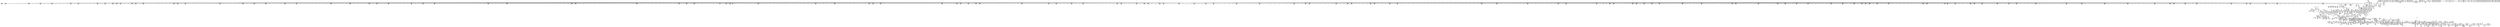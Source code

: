 digraph {
	CE0x5c01930 [shape=record,shape=Mrecord,label="{CE0x5c01930|8:_i8,_32:_%struct.inode*,_%struct.selinux_audit_data*,_456:_i8*,_:_SCMRE_74,75_}"]
	CE0x5c8cd10 [shape=record,shape=Mrecord,label="{CE0x5c8cd10|0:_i32,_4:_i32,_8:_i16,_12:_i32,_16:_i32,_20:_i32,_24:_i32,_56:_i8*,_:_SCMRE_264,265_}"]
	CE0x5c1f1f0 [shape=record,shape=Mrecord,label="{CE0x5c1f1f0|file_has_perm:tmp3|security/selinux/hooks.c,1674}"]
	CE0x5c3f6f0 [shape=record,shape=Mrecord,label="{CE0x5c3f6f0|avc_has_perm:tsid|Function::avc_has_perm&Arg::tsid::}"]
	CE0x5c964e0 [shape=record,shape=Mrecord,label="{CE0x5c964e0|0:_i32,_4:_i32,_8:_i16,_12:_i32,_16:_i32,_20:_i32,_24:_i32,_56:_i8*,_:_SCMRE_483,484_}"]
	CE0x5c1efd0 [shape=record,shape=Mrecord,label="{CE0x5c1efd0|file_has_perm:tmp2|*LoadInst*|security/selinux/hooks.c,1674|*SummSink*}"]
	CE0x5bda570 [shape=record,shape=Mrecord,label="{CE0x5bda570|file_has_perm:tmp15|security/selinux/hooks.c,1688}"]
	CE0x5c3da80 [shape=record,shape=Mrecord,label="{CE0x5c3da80|file_has_perm:sid3|security/selinux/hooks.c,1684}"]
	CE0x5c877a0 [shape=record,shape=Mrecord,label="{CE0x5c877a0|0:_i32,_4:_i32,_8:_i16,_12:_i32,_16:_i32,_20:_i32,_24:_i32,_56:_i8*,_:_SCMRE_208,210_|*MultipleSource*|*LoadInst*|include/linux/fs.h,1916|security/selinux/hooks.c,1675|Function::inode_has_perm&Arg::inode::|security/selinux/hooks.c,1611}"]
	CE0x5bd6cf0 [shape=record,shape=Mrecord,label="{CE0x5bd6cf0|selinux_file_lock:call3|security/selinux/hooks.c,3337|*SummSource*}"]
	CE0x5cbcbd0 [shape=record,shape=Mrecord,label="{CE0x5cbcbd0|inode_has_perm:and|security/selinux/hooks.c,1611|*SummSource*}"]
	CE0x5c02fb0 [shape=record,shape=Mrecord,label="{CE0x5c02fb0|get_current:tmp4|./arch/x86/include/asm/current.h,14|*SummSink*}"]
	CE0x5c0bc50 [shape=record,shape=Mrecord,label="{CE0x5c0bc50|cred_sid:tmp1|*SummSink*}"]
	CE0x5be0a50 [shape=record,shape=Mrecord,label="{CE0x5be0a50|cred_sid:tmp3|*SummSink*}"]
	CE0x5c20c80 [shape=record,shape=Mrecord,label="{CE0x5c20c80|cred_sid:tmp3}"]
	CE0x77f3550 [shape=record,shape=Mrecord,label="{CE0x77f3550|selinux_file_lock:tmp3|*SummSource*}"]
	CE0x5c01670 [shape=record,shape=Mrecord,label="{CE0x5c01670|8:_i8,_32:_%struct.inode*,_%struct.selinux_audit_data*,_456:_i8*,_:_SCMRE_72,73_}"]
	CE0x5c18e20 [shape=record,shape=Mrecord,label="{CE0x5c18e20|8:_i8,_32:_%struct.inode*,_%struct.selinux_audit_data*,_456:_i8*,_:_SCMRE_95,96_}"]
	CE0x5bc4dc0 [shape=record,shape=Mrecord,label="{CE0x5bc4dc0|8:_i8,_32:_%struct.inode*,_%struct.selinux_audit_data*,_456:_i8*,_:_SCMRE_456,464_|*MultipleSource*|security/selinux/hooks.c, 1676|security/selinux/hooks.c,1674|Function::file_has_perm&Arg::file::|Function::selinux_file_lock&Arg::file::}"]
	CE0x5bb9550 [shape=record,shape=Mrecord,label="{CE0x5bb9550|8:_i8,_32:_%struct.inode*,_%struct.selinux_audit_data*,_456:_i8*,_:_SCMRE_212,213_}"]
	CE0x5bbb900 [shape=record,shape=Mrecord,label="{CE0x5bbb900|i64*_getelementptr_inbounds_(_11_x_i64_,_11_x_i64_*___llvm_gcov_ctr259,_i64_0,_i64_1)|*Constant*|*SummSink*}"]
	CE0x5c96690 [shape=record,shape=Mrecord,label="{CE0x5c96690|0:_i32,_4:_i32,_8:_i16,_12:_i32,_16:_i32,_20:_i32,_24:_i32,_56:_i8*,_:_SCMRE_484,485_}"]
	CE0x5bbbd20 [shape=record,shape=Mrecord,label="{CE0x5bbbd20|selinux_file_lock:land.lhs.true2|*SummSource*}"]
	CE0x5cc9430 [shape=record,shape=Mrecord,label="{CE0x5cc9430|inode_has_perm:retval.0|*SummSink*}"]
	CE0x5bdb030 [shape=record,shape=Mrecord,label="{CE0x5bdb030|8:_i8,_32:_%struct.inode*,_%struct.selinux_audit_data*,_456:_i8*,_:_SCMRE_109,110_}"]
	CE0x5c19920 [shape=record,shape=Mrecord,label="{CE0x5c19920|8:_i8,_32:_%struct.inode*,_%struct.selinux_audit_data*,_456:_i8*,_:_SCMRE_15,16_}"]
	CE0x5cc26f0 [shape=record,shape=Mrecord,label="{CE0x5cc26f0|i64*_getelementptr_inbounds_(_8_x_i64_,_8_x_i64_*___llvm_gcov_ctr154,_i64_0,_i64_6)|*Constant*}"]
	CE0x5ccb8c0 [shape=record,shape=Mrecord,label="{CE0x5ccb8c0|GLOBAL:__invalid_creds|*Constant*|*SummSource*}"]
	CE0x5bc1ce0 [shape=record,shape=Mrecord,label="{CE0x5bc1ce0|8:_i8,_32:_%struct.inode*,_%struct.selinux_audit_data*,_456:_i8*,_:_SCMRE_60,61_}"]
	CE0x5bfb790 [shape=record,shape=Mrecord,label="{CE0x5bfb790|file_inode:entry}"]
	CE0x5cc8070 [shape=record,shape=Mrecord,label="{CE0x5cc8070|inode_has_perm:call4|security/selinux/hooks.c,1617|*SummSource*}"]
	CE0x5ccd840 [shape=record,shape=Mrecord,label="{CE0x5ccd840|__validate_creds:tmp8|include/linux/cred.h,175|*SummSource*}"]
	CE0x5bc5b70 [shape=record,shape=Mrecord,label="{CE0x5bc5b70|0:_i32,_4:_i32,_8:_i16,_12:_i32,_16:_i32,_20:_i32,_24:_i32,_56:_i8*,_:_SCMRE_244,245_}"]
	CE0x5bb1810 [shape=record,shape=Mrecord,label="{CE0x5bb1810|COLLAPSED:_GCMRE_current_task_external_global_%struct.task_struct*:_elem_0::|security/selinux/hooks.c,3337}"]
	CE0x5baf1e0 [shape=record,shape=Mrecord,label="{CE0x5baf1e0|file_has_perm:tmp}"]
	CE0x5bc6350 [shape=record,shape=Mrecord,label="{CE0x5bc6350|0:_i32,_4:_i32,_8:_i16,_12:_i32,_16:_i32,_20:_i32,_24:_i32,_56:_i8*,_:_SCMRE_249,250_}"]
	CE0x5c1f780 [shape=record,shape=Mrecord,label="{CE0x5c1f780|8:_i8,_32:_%struct.inode*,_%struct.selinux_audit_data*,_456:_i8*,_:_SCMRE_184,185_}"]
	CE0x5bae760 [shape=record,shape=Mrecord,label="{CE0x5bae760|8:_i8,_32:_%struct.inode*,_%struct.selinux_audit_data*,_456:_i8*,_:_SCMRE_65,66_}"]
	CE0x5c97750 [shape=record,shape=Mrecord,label="{CE0x5c97750|0:_i32,_4:_i32,_8:_i16,_12:_i32,_16:_i32,_20:_i32,_24:_i32,_56:_i8*,_:_SCMRE_508,512_|*MultipleSource*|*LoadInst*|include/linux/fs.h,1916|security/selinux/hooks.c,1675|Function::inode_has_perm&Arg::inode::|security/selinux/hooks.c,1611}"]
	CE0x5c3c2e0 [shape=record,shape=Mrecord,label="{CE0x5c3c2e0|i64_0|*Constant*}"]
	CE0x5bda320 [shape=record,shape=Mrecord,label="{CE0x5bda320|0:_i32,_4:_i32,_8:_i16,_12:_i32,_16:_i32,_20:_i32,_24:_i32,_56:_i8*,_:_SCMRE_120,128_|*MultipleSource*|*LoadInst*|include/linux/fs.h,1916|security/selinux/hooks.c,1675|Function::inode_has_perm&Arg::inode::|security/selinux/hooks.c,1611}"]
	CE0x5c3f2b0 [shape=record,shape=Mrecord,label="{CE0x5c3f2b0|avc_has_perm:entry|*SummSink*}"]
	CE0x5c81050 [shape=record,shape=Mrecord,label="{CE0x5c81050|0:_i32,_4:_i32,_8:_i16,_12:_i32,_16:_i32,_20:_i32,_24:_i32,_56:_i8*,_:_SCMRE_148,149_}"]
	CE0x5c9f430 [shape=record,shape=Mrecord,label="{CE0x5c9f430|0:_i32,_4:_i32,_8:_i16,_12:_i32,_16:_i32,_20:_i32,_24:_i32,_56:_i8*,_:_SCMRE_614,615_}"]
	CE0x5cbb4b0 [shape=record,shape=Mrecord,label="{CE0x5cbb4b0|__validate_creds:tmp4|include/linux/cred.h,173|*SummSource*}"]
	CE0x5c1db30 [shape=record,shape=Mrecord,label="{CE0x5c1db30|8:_i8,_32:_%struct.inode*,_%struct.selinux_audit_data*,_456:_i8*,_:_SCMRE_11,12_}"]
	CE0x5bb0db0 [shape=record,shape=Mrecord,label="{CE0x5bb0db0|selinux_file_lock:tmp1|*SummSink*}"]
	CE0x5cbd100 [shape=record,shape=Mrecord,label="{CE0x5cbd100|i1_true|*Constant*}"]
	CE0x5c86510 [shape=record,shape=Mrecord,label="{CE0x5c86510|0:_i32,_4:_i32,_8:_i16,_12:_i32,_16:_i32,_20:_i32,_24:_i32,_56:_i8*,_:_SCMRE_198,199_}"]
	CE0x5ca9120 [shape=record,shape=Mrecord,label="{CE0x5ca9120|0:_i32,_4:_i32,_8:_i16,_12:_i32,_16:_i32,_20:_i32,_24:_i32,_56:_i8*,_:_SCMRE_899,900_}"]
	CE0x5c7c280 [shape=record,shape=Mrecord,label="{CE0x5c7c280|0:_i32,_4:_i32,_8:_i16,_12:_i32,_16:_i32,_20:_i32,_24:_i32,_56:_i8*,_:_SCMRE_56,64_|*MultipleSource*|*LoadInst*|include/linux/fs.h,1916|security/selinux/hooks.c,1675|Function::inode_has_perm&Arg::inode::|security/selinux/hooks.c,1611}"]
	CE0x5bc37a0 [shape=record,shape=Mrecord,label="{CE0x5bc37a0|8:_i8,_32:_%struct.inode*,_%struct.selinux_audit_data*,_456:_i8*,_:_SCMRE_404,408_|*MultipleSource*|security/selinux/hooks.c, 1676|security/selinux/hooks.c,1674|Function::file_has_perm&Arg::file::|Function::selinux_file_lock&Arg::file::}"]
	CE0x5c90160 [shape=record,shape=Mrecord,label="{CE0x5c90160|0:_i32,_4:_i32,_8:_i16,_12:_i32,_16:_i32,_20:_i32,_24:_i32,_56:_i8*,_:_SCMRE_295,296_}"]
	CE0x5c75830 [shape=record,shape=Mrecord,label="{CE0x5c75830|__validate_creds:lnot|include/linux/cred.h,173|*SummSink*}"]
	CE0x5c83ff0 [shape=record,shape=Mrecord,label="{CE0x5c83ff0|0:_i32,_4:_i32,_8:_i16,_12:_i32,_16:_i32,_20:_i32,_24:_i32,_56:_i8*,_:_SCMRE_176,177_}"]
	CE0x5c16030 [shape=record,shape=Mrecord,label="{CE0x5c16030|8:_i8,_32:_%struct.inode*,_%struct.selinux_audit_data*,_456:_i8*,_:_SCMRE_224,232_|*MultipleSource*|security/selinux/hooks.c, 1676|security/selinux/hooks.c,1674|Function::file_has_perm&Arg::file::|Function::selinux_file_lock&Arg::file::}"]
	CE0x5c74720 [shape=record,shape=Mrecord,label="{CE0x5c74720|__validate_creds:call|include/linux/cred.h,173|*SummSink*}"]
	CE0x5c03970 [shape=record,shape=Mrecord,label="{CE0x5c03970|8:_i8,_32:_%struct.inode*,_%struct.selinux_audit_data*,_456:_i8*,_:_SCMRE_105,106_}"]
	CE0x5bb3400 [shape=record,shape=Mrecord,label="{CE0x5bb3400|file_has_perm:cred|Function::file_has_perm&Arg::cred::|*SummSource*}"]
	CE0x77f33b0 [shape=record,shape=Mrecord,label="{CE0x77f33b0|selinux_file_lock:tmp2|*SummSource*}"]
	CE0x5c18720 [shape=record,shape=Mrecord,label="{CE0x5c18720|file_has_perm:if.then5|*SummSource*}"]
	CE0x5c8fe00 [shape=record,shape=Mrecord,label="{CE0x5c8fe00|0:_i32,_4:_i32,_8:_i16,_12:_i32,_16:_i32,_20:_i32,_24:_i32,_56:_i8*,_:_SCMRE_293,294_}"]
	CE0x5bcdfb0 [shape=record,shape=Mrecord,label="{CE0x5bcdfb0|selinux_file_lock:tobool1|security/selinux/hooks.c,3337|*SummSource*}"]
	CE0x5bc4640 [shape=record,shape=Mrecord,label="{CE0x5bc4640|8:_i8,_32:_%struct.inode*,_%struct.selinux_audit_data*,_456:_i8*,_:_SCMRE_436,440_|*MultipleSource*|security/selinux/hooks.c, 1676|security/selinux/hooks.c,1674|Function::file_has_perm&Arg::file::|Function::selinux_file_lock&Arg::file::}"]
	CE0x5cbf8f0 [shape=record,shape=Mrecord,label="{CE0x5cbf8f0|inode_has_perm:tmp7|security/selinux/hooks.c,1611}"]
	CE0x5c21030 [shape=record,shape=Mrecord,label="{CE0x5c21030|i64*_getelementptr_inbounds_(_12_x_i64_,_12_x_i64_*___llvm_gcov_ctr170,_i64_0,_i64_0)|*Constant*|*SummSource*}"]
	CE0x5c6f910 [shape=record,shape=Mrecord,label="{CE0x5c6f910|_call_void_mcount()_#3}"]
	CE0x5bbbf80 [shape=record,shape=Mrecord,label="{CE0x5bbbf80|selinux_file_lock:do.end|*SummSink*}"]
	CE0x5bc6f20 [shape=record,shape=Mrecord,label="{CE0x5bc6f20|0:_i32,_4:_i32,_8:_i16,_12:_i32,_16:_i32,_20:_i32,_24:_i32,_56:_i8*,_:_SCMRE_256,257_}"]
	CE0x5c01510 [shape=record,shape=Mrecord,label="{CE0x5c01510|8:_i8,_32:_%struct.inode*,_%struct.selinux_audit_data*,_456:_i8*,_:_SCMRE_71,72_}"]
	CE0x5bd6e20 [shape=record,shape=Mrecord,label="{CE0x5bd6e20|selinux_file_lock:call3|security/selinux/hooks.c,3337|*SummSink*}"]
	CE0x5cb9fc0 [shape=record,shape=Mrecord,label="{CE0x5cb9fc0|__validate_creds:if.end|*SummSink*}"]
	CE0x5c02580 [shape=record,shape=Mrecord,label="{CE0x5c02580|8:_i8,_32:_%struct.inode*,_%struct.selinux_audit_data*,_456:_i8*,_:_SCMRE_80,81_}"]
	CE0x5c11d40 [shape=record,shape=Mrecord,label="{CE0x5c11d40|cred_sid:tmp3}"]
	CE0x5c11580 [shape=record,shape=Mrecord,label="{CE0x5c11580|cred_sid:bb|*SummSink*}"]
	CE0x5bba110 [shape=record,shape=Mrecord,label="{CE0x5bba110|selinux_file_lock:tmp12|security/selinux/hooks.c,3337|*SummSink*}"]
	CE0x5cb9220 [shape=record,shape=Mrecord,label="{CE0x5cb9220|inode_has_perm:tmp19|security/selinux/hooks.c,1618|*SummSource*}"]
	CE0x5bbfd40 [shape=record,shape=Mrecord,label="{CE0x5bbfd40|selinux_file_lock:tmp18|security/selinux/hooks.c,3337|*SummSource*}"]
	CE0x5c58980 [shape=record,shape=Mrecord,label="{CE0x5c58980|file_has_perm:tmp24|security/selinux/hooks.c,1695|*SummSource*}"]
	CE0x5c20db0 [shape=record,shape=Mrecord,label="{CE0x5c20db0|file_has_perm:if.end|*SummSink*}"]
	CE0x5bba920 [shape=record,shape=Mrecord,label="{CE0x5bba920|i8*_getelementptr_inbounds_(_45_x_i8_,_45_x_i8_*_.str12,_i32_0,_i32_0)|*Constant*|*SummSource*}"]
	CE0x5c0d1d0 [shape=record,shape=Mrecord,label="{CE0x5c0d1d0|8:_i8,_32:_%struct.inode*,_%struct.selinux_audit_data*,_456:_i8*,_:_SCMRE_49,50_}"]
	CE0x5c94bd0 [shape=record,shape=Mrecord,label="{CE0x5c94bd0|0:_i32,_4:_i32,_8:_i16,_12:_i32,_16:_i32,_20:_i32,_24:_i32,_56:_i8*,_:_SCMRE_456,464_|*MultipleSource*|*LoadInst*|include/linux/fs.h,1916|security/selinux/hooks.c,1675|Function::inode_has_perm&Arg::inode::|security/selinux/hooks.c,1611}"]
	CE0x5c95ac0 [shape=record,shape=Mrecord,label="{CE0x5c95ac0|0:_i32,_4:_i32,_8:_i16,_12:_i32,_16:_i32,_20:_i32,_24:_i32,_56:_i8*,_:_SCMRE_477,478_}"]
	CE0x5c08320 [shape=record,shape=Mrecord,label="{CE0x5c08320|inode_has_perm:if.then|*SummSource*}"]
	CE0x5c7bfc0 [shape=record,shape=Mrecord,label="{CE0x5c7bfc0|0:_i32,_4:_i32,_8:_i16,_12:_i32,_16:_i32,_20:_i32,_24:_i32,_56:_i8*,_:_SCMRE_48,56_|*MultipleSource*|*LoadInst*|include/linux/fs.h,1916|security/selinux/hooks.c,1675|Function::inode_has_perm&Arg::inode::|security/selinux/hooks.c,1611}"]
	CE0x5c7b430 [shape=record,shape=Mrecord,label="{CE0x5c7b430|cred_sid:security|security/selinux/hooks.c,196}"]
	CE0x5c59740 [shape=record,shape=Mrecord,label="{CE0x5c59740|GLOBAL:inode_has_perm|*Constant*}"]
	CE0x5cafa50 [shape=record,shape=Mrecord,label="{CE0x5cafa50|i32_512|*Constant*|*SummSink*}"]
	CE0x5c84d70 [shape=record,shape=Mrecord,label="{CE0x5c84d70|0:_i32,_4:_i32,_8:_i16,_12:_i32,_16:_i32,_20:_i32,_24:_i32,_56:_i8*,_:_SCMRE_184,185_}"]
	CE0x5bb3f50 [shape=record,shape=Mrecord,label="{CE0x5bb3f50|i32_64|*Constant*}"]
	CE0x5bd7340 [shape=record,shape=Mrecord,label="{CE0x5bd7340|GLOBAL:get_current|*Constant*|*SummSink*}"]
	CE0x5bf1de0 [shape=record,shape=Mrecord,label="{CE0x5bf1de0|file_has_perm:call1|security/selinux/hooks.c,1677|*SummSink*}"]
	CE0x5c3fe60 [shape=record,shape=Mrecord,label="{CE0x5c3fe60|i16_8|*Constant*|*SummSink*}"]
	CE0x5cc9e30 [shape=record,shape=Mrecord,label="{CE0x5cc9e30|i64*_getelementptr_inbounds_(_5_x_i64_,_5_x_i64_*___llvm_gcov_ctr155,_i64_0,_i64_3)|*Constant*}"]
	CE0x5c45100 [shape=record,shape=Mrecord,label="{CE0x5c45100|file_has_perm:tmp19|security/selinux/hooks.c,1690|*SummSource*}"]
	CE0x5cc1250 [shape=record,shape=Mrecord,label="{CE0x5cc1250|i64*_getelementptr_inbounds_(_8_x_i64_,_8_x_i64_*___llvm_gcov_ctr154,_i64_0,_i64_5)|*Constant*}"]
	CE0x5c8ed20 [shape=record,shape=Mrecord,label="{CE0x5c8ed20|0:_i32,_4:_i32,_8:_i16,_12:_i32,_16:_i32,_20:_i32,_24:_i32,_56:_i8*,_:_SCMRE_283,284_}"]
	CE0x5bbcbe0 [shape=record,shape=Mrecord,label="{CE0x5bbcbe0|i32_0|*Constant*}"]
	CE0x5c40ad0 [shape=record,shape=Mrecord,label="{CE0x5c40ad0|avc_has_perm:auditdata|Function::avc_has_perm&Arg::auditdata::|*SummSink*}"]
	CE0x5c12f10 [shape=record,shape=Mrecord,label="{CE0x5c12f10|file_has_perm:tmp1|*SummSink*}"]
	CE0x5c559f0 [shape=record,shape=Mrecord,label="{CE0x5c559f0|file_has_perm:tmp22|security/selinux/hooks.c,1694|*SummSink*}"]
	CE0x5c18b60 [shape=record,shape=Mrecord,label="{CE0x5c18b60|8:_i8,_32:_%struct.inode*,_%struct.selinux_audit_data*,_456:_i8*,_:_SCMRE_93,94_}"]
	CE0x5c8d220 [shape=record,shape=Mrecord,label="{CE0x5c8d220|0:_i32,_4:_i32,_8:_i16,_12:_i32,_16:_i32,_20:_i32,_24:_i32,_56:_i8*,_:_SCMRE_267,268_}"]
	CE0x5bc2b80 [shape=record,shape=Mrecord,label="{CE0x5bc2b80|8:_i8,_32:_%struct.inode*,_%struct.selinux_audit_data*,_456:_i8*,_:_SCMRE_376,384_|*MultipleSource*|security/selinux/hooks.c, 1676|security/selinux/hooks.c,1674|Function::file_has_perm&Arg::file::|Function::selinux_file_lock&Arg::file::}"]
	CE0x5bd79b0 [shape=record,shape=Mrecord,label="{CE0x5bd79b0|i64_4|*Constant*}"]
	CE0x5c761e0 [shape=record,shape=Mrecord,label="{CE0x5c761e0|inode_has_perm:if.end|*SummSink*}"]
	CE0x5bd2e60 [shape=record,shape=Mrecord,label="{CE0x5bd2e60|selinux_file_lock:tmp9|security/selinux/hooks.c,3337|*SummSink*}"]
	CE0x5bc5c90 [shape=record,shape=Mrecord,label="{CE0x5bc5c90|0:_i32,_4:_i32,_8:_i16,_12:_i32,_16:_i32,_20:_i32,_24:_i32,_56:_i8*,_:_SCMRE_245,246_}"]
	CE0x5bbb860 [shape=record,shape=Mrecord,label="{CE0x5bbb860|get_current:tmp1|*SummSource*}"]
	CE0x5c3bc00 [shape=record,shape=Mrecord,label="{CE0x5c3bc00|file_has_perm:cmp|security/selinux/hooks.c,1683|*SummSource*}"]
	CE0x5c940d0 [shape=record,shape=Mrecord,label="{CE0x5c940d0|0:_i32,_4:_i32,_8:_i16,_12:_i32,_16:_i32,_20:_i32,_24:_i32,_56:_i8*,_:_SCMRE_424,432_|*MultipleSource*|*LoadInst*|include/linux/fs.h,1916|security/selinux/hooks.c,1675|Function::inode_has_perm&Arg::inode::|security/selinux/hooks.c,1611}"]
	CE0x5c826a0 [shape=record,shape=Mrecord,label="{CE0x5c826a0|0:_i32,_4:_i32,_8:_i16,_12:_i32,_16:_i32,_20:_i32,_24:_i32,_56:_i8*,_:_SCMRE_161,162_}"]
	CE0x5ca5250 [shape=record,shape=Mrecord,label="{CE0x5ca5250|0:_i32,_4:_i32,_8:_i16,_12:_i32,_16:_i32,_20:_i32,_24:_i32,_56:_i8*,_:_SCMRE_856,864_|*MultipleSource*|*LoadInst*|include/linux/fs.h,1916|security/selinux/hooks.c,1675|Function::inode_has_perm&Arg::inode::|security/selinux/hooks.c,1611}"]
	CE0x5c049a0 [shape=record,shape=Mrecord,label="{CE0x5c049a0|i64*_getelementptr_inbounds_(_12_x_i64_,_12_x_i64_*___llvm_gcov_ctr170,_i64_0,_i64_10)|*Constant*|*SummSink*}"]
	CE0x5cbcb60 [shape=record,shape=Mrecord,label="{CE0x5cbcb60|inode_has_perm:and|security/selinux/hooks.c,1611}"]
	CE0x5c71a80 [shape=record,shape=Mrecord,label="{CE0x5c71a80|__validate_creds:call|include/linux/cred.h,173}"]
	CE0x5c172a0 [shape=record,shape=Mrecord,label="{CE0x5c172a0|8:_i8,_32:_%struct.inode*,_%struct.selinux_audit_data*,_456:_i8*,_:_SCMRE_296,304_|*MultipleSource*|security/selinux/hooks.c, 1676|security/selinux/hooks.c,1674|Function::file_has_perm&Arg::file::|Function::selinux_file_lock&Arg::file::}"]
	CE0x5c7a020 [shape=record,shape=Mrecord,label="{CE0x5c7a020|__validate_creds:line|Function::__validate_creds&Arg::line::|*SummSource*}"]
	CE0x5bc2460 [shape=record,shape=Mrecord,label="{CE0x5bc2460|8:_i8,_32:_%struct.inode*,_%struct.selinux_audit_data*,_456:_i8*,_:_SCMRE_344,360_|*MultipleSource*|security/selinux/hooks.c, 1676|security/selinux/hooks.c,1674|Function::file_has_perm&Arg::file::|Function::selinux_file_lock&Arg::file::}"]
	CE0x5c56990 [shape=record,shape=Mrecord,label="{CE0x5c56990|GLOBAL:inode_has_perm|*Constant*|*SummSource*}"]
	CE0x5bb9970 [shape=record,shape=Mrecord,label="{CE0x5bb9970|8:_i8,_32:_%struct.inode*,_%struct.selinux_audit_data*,_456:_i8*,_:_SCMRE_215,216_}"]
	CE0x5c21530 [shape=record,shape=Mrecord,label="{CE0x5c21530|8:_i8,_32:_%struct.inode*,_%struct.selinux_audit_data*,_456:_i8*,_:_SCMRE_172,173_}"]
	CE0x5bd32a0 [shape=record,shape=Mrecord,label="{CE0x5bd32a0|selinux_file_lock:tmp8|security/selinux/hooks.c,3337|*SummSource*}"]
	CE0x5c12b00 [shape=record,shape=Mrecord,label="{CE0x5c12b00|file_has_perm:out|*SummSink*}"]
	CE0x5c93b50 [shape=record,shape=Mrecord,label="{CE0x5c93b50|0:_i32,_4:_i32,_8:_i16,_12:_i32,_16:_i32,_20:_i32,_24:_i32,_56:_i8*,_:_SCMRE_408,416_|*MultipleSource*|*LoadInst*|include/linux/fs.h,1916|security/selinux/hooks.c,1675|Function::inode_has_perm&Arg::inode::|security/selinux/hooks.c,1611}"]
	CE0x5c71da0 [shape=record,shape=Mrecord,label="{CE0x5c71da0|0:_i32,_4:_i32,_8:_i16,_12:_i32,_16:_i32,_20:_i32,_24:_i32,_56:_i8*,_:_SCMRE_8,12_|*MultipleSource*|*LoadInst*|include/linux/fs.h,1916|security/selinux/hooks.c,1675|Function::inode_has_perm&Arg::inode::|security/selinux/hooks.c,1611}"]
	CE0x5c013b0 [shape=record,shape=Mrecord,label="{CE0x5c013b0|8:_i8,_32:_%struct.inode*,_%struct.selinux_audit_data*,_456:_i8*,_:_SCMRE_70,71_}"]
	CE0x5cbda90 [shape=record,shape=Mrecord,label="{CE0x5cbda90|inode_has_perm:lnot1|security/selinux/hooks.c,1611|*SummSink*}"]
	CE0x5cc86a0 [shape=record,shape=Mrecord,label="{CE0x5cc86a0|avc_has_perm:ssid|Function::avc_has_perm&Arg::ssid::}"]
	CE0x5ca1a10 [shape=record,shape=Mrecord,label="{CE0x5ca1a10|0:_i32,_4:_i32,_8:_i16,_12:_i32,_16:_i32,_20:_i32,_24:_i32,_56:_i8*,_:_SCMRE_684,688_|*MultipleSource*|*LoadInst*|include/linux/fs.h,1916|security/selinux/hooks.c,1675|Function::inode_has_perm&Arg::inode::|security/selinux/hooks.c,1611}"]
	CE0x5bccf50 [shape=record,shape=Mrecord,label="{CE0x5bccf50|0:_i8,_:_GCMR_selinux_file_lock.__warned_internal_global_i8_0,_section_.data.unlikely_,_align_1:_elem_0:default:}"]
	CE0x5bcaf90 [shape=record,shape=Mrecord,label="{CE0x5bcaf90|8:_i8,_32:_%struct.inode*,_%struct.selinux_audit_data*,_456:_i8*,_:_SCMRE_53,54_}"]
	CE0x5bb6060 [shape=record,shape=Mrecord,label="{CE0x5bb6060|8:_i8,_32:_%struct.inode*,_%struct.selinux_audit_data*,_456:_i8*,_:_SCMRE_127,128_}"]
	CE0x5bfbf80 [shape=record,shape=Mrecord,label="{CE0x5bfbf80|8:_i8,_32:_%struct.inode*,_%struct.selinux_audit_data*,_456:_i8*,_:_SCMRE_119,120_}"]
	CE0x5c0df50 [shape=record,shape=Mrecord,label="{CE0x5c0df50|cred_sid:tmp|*SummSource*}"]
	CE0x5c79b90 [shape=record,shape=Mrecord,label="{CE0x5c79b90|cred_sid:tmp4|*LoadInst*|security/selinux/hooks.c,196}"]
	CE0x5bb8a50 [shape=record,shape=Mrecord,label="{CE0x5bb8a50|8:_i8,_32:_%struct.inode*,_%struct.selinux_audit_data*,_456:_i8*,_:_SCMRE_204,205_}"]
	CE0x5bd3530 [shape=record,shape=Mrecord,label="{CE0x5bd3530|i64_3|*Constant*}"]
	CE0x5bff8d0 [shape=record,shape=Mrecord,label="{CE0x5bff8d0|8:_i8,_32:_%struct.inode*,_%struct.selinux_audit_data*,_456:_i8*,_:_SCMRE_147,148_}"]
	CE0x5c704d0 [shape=record,shape=Mrecord,label="{CE0x5c704d0|inode_has_perm:tmp|*SummSink*}"]
	CE0x5c8e660 [shape=record,shape=Mrecord,label="{CE0x5c8e660|0:_i32,_4:_i32,_8:_i16,_12:_i32,_16:_i32,_20:_i32,_24:_i32,_56:_i8*,_:_SCMRE_279,280_}"]
	CE0x5c85280 [shape=record,shape=Mrecord,label="{CE0x5c85280|0:_i32,_4:_i32,_8:_i16,_12:_i32,_16:_i32,_20:_i32,_24:_i32,_56:_i8*,_:_SCMRE_187,188_}"]
	CE0x5cad990 [shape=record,shape=Mrecord,label="{CE0x5cad990|0:_i32,_4:_i32,_8:_i16,_12:_i32,_16:_i32,_20:_i32,_24:_i32,_56:_i8*,_:_SCMRE_968,976_|*MultipleSource*|*LoadInst*|include/linux/fs.h,1916|security/selinux/hooks.c,1675|Function::inode_has_perm&Arg::inode::|security/selinux/hooks.c,1611}"]
	CE0x5bd64e0 [shape=record,shape=Mrecord,label="{CE0x5bd64e0|selinux_file_lock:tmp20|security/selinux/hooks.c,3337|*SummSource*}"]
	CE0x5bf27f0 [shape=record,shape=Mrecord,label="{CE0x5bf27f0|_ret_i32_%tmp6,_!dbg_!27716|security/selinux/hooks.c,197}"]
	CE0x5c04660 [shape=record,shape=Mrecord,label="{CE0x5c04660|i64*_getelementptr_inbounds_(_12_x_i64_,_12_x_i64_*___llvm_gcov_ctr170,_i64_0,_i64_10)|*Constant*}"]
	CE0x5bf2fb0 [shape=record,shape=Mrecord,label="{CE0x5bf2fb0|file_has_perm:type|security/selinux/hooks.c,1680}"]
	CE0x5bf95e0 [shape=record,shape=Mrecord,label="{CE0x5bf95e0|file_has_perm:tmp5|security/selinux/hooks.c,1681}"]
	CE0x5c17a20 [shape=record,shape=Mrecord,label="{CE0x5c17a20|8:_i8,_32:_%struct.inode*,_%struct.selinux_audit_data*,_456:_i8*,_:_SCMRE_316,320_|*MultipleSource*|security/selinux/hooks.c, 1676|security/selinux/hooks.c,1674|Function::file_has_perm&Arg::file::|Function::selinux_file_lock&Arg::file::}"]
	CE0x5bcc520 [shape=record,shape=Mrecord,label="{CE0x5bcc520|selinux_file_lock:tmp8|security/selinux/hooks.c,3337|*SummSink*}"]
	CE0x5bfae30 [shape=record,shape=Mrecord,label="{CE0x5bfae30|file_has_perm:tmp3|security/selinux/hooks.c,1674|*SummSink*}"]
	CE0x5bb9ae0 [shape=record,shape=Mrecord,label="{CE0x5bb9ae0|selinux_file_lock:tmp}"]
	CE0x5cabd00 [shape=record,shape=Mrecord,label="{CE0x5cabd00|0:_i32,_4:_i32,_8:_i16,_12:_i32,_16:_i32,_20:_i32,_24:_i32,_56:_i8*,_:_SCMRE_925,926_}"]
	CE0x5c44a40 [shape=record,shape=Mrecord,label="{CE0x5c44a40|file_has_perm:tmp18|security/selinux/hooks.c,1690}"]
	CE0x5bc7c90 [shape=record,shape=Mrecord,label="{CE0x5bc7c90|i32_1|*Constant*|*SummSource*}"]
	CE0x5cb28c0 [shape=record,shape=Mrecord,label="{CE0x5cb28c0|inode_has_perm:call|security/selinux/hooks.c,1614}"]
	CE0x5caec80 [shape=record,shape=Mrecord,label="{CE0x5caec80|0:_i32,_4:_i32,_8:_i16,_12:_i32,_16:_i32,_20:_i32,_24:_i32,_56:_i8*,_:_SCMRE_984,988_|*MultipleSource*|*LoadInst*|include/linux/fs.h,1916|security/selinux/hooks.c,1675|Function::inode_has_perm&Arg::inode::|security/selinux/hooks.c,1611}"]
	CE0x5c84860 [shape=record,shape=Mrecord,label="{CE0x5c84860|0:_i32,_4:_i32,_8:_i16,_12:_i32,_16:_i32,_20:_i32,_24:_i32,_56:_i8*,_:_SCMRE_181,182_}"]
	CE0x5bfa140 [shape=record,shape=Mrecord,label="{CE0x5bfa140|file_has_perm:path|security/selinux/hooks.c,1681}"]
	CE0x5c036b0 [shape=record,shape=Mrecord,label="{CE0x5c036b0|8:_i8,_32:_%struct.inode*,_%struct.selinux_audit_data*,_456:_i8*,_:_SCMRE_103,104_}"]
	CE0x5c554e0 [shape=record,shape=Mrecord,label="{CE0x5c554e0|file_has_perm:tmp21|security/selinux/hooks.c,1694|*SummSink*}"]
	CE0x5c79c60 [shape=record,shape=Mrecord,label="{CE0x5c79c60|cred_sid:tmp5|security/selinux/hooks.c,196}"]
	CE0x5c1ffc0 [shape=record,shape=Mrecord,label="{CE0x5c1ffc0|8:_i8,_32:_%struct.inode*,_%struct.selinux_audit_data*,_456:_i8*,_:_SCMRE_190,191_}"]
	CE0x5c875f0 [shape=record,shape=Mrecord,label="{CE0x5c875f0|0:_i32,_4:_i32,_8:_i16,_12:_i32,_16:_i32,_20:_i32,_24:_i32,_56:_i8*,_:_SCMRE_240,241_}"]
	CE0x5c96840 [shape=record,shape=Mrecord,label="{CE0x5c96840|0:_i32,_4:_i32,_8:_i16,_12:_i32,_16:_i32,_20:_i32,_24:_i32,_56:_i8*,_:_SCMRE_485,486_}"]
	CE0x5c716e0 [shape=record,shape=Mrecord,label="{CE0x5c716e0|inode_has_perm:do.body|*SummSource*}"]
	CE0x5c404e0 [shape=record,shape=Mrecord,label="{CE0x5c404e0|avc_has_perm:requested|Function::avc_has_perm&Arg::requested::}"]
	CE0x5ba3f10 [shape=record,shape=Mrecord,label="{CE0x5ba3f10|i64*_getelementptr_inbounds_(_11_x_i64_,_11_x_i64_*___llvm_gcov_ctr259,_i64_0,_i64_1)|*Constant*|*SummSource*}"]
	CE0x5c3f0c0 [shape=record,shape=Mrecord,label="{CE0x5c3f0c0|avc_has_perm:entry|*SummSource*}"]
	CE0x5c3e950 [shape=record,shape=Mrecord,label="{CE0x5c3e950|file_has_perm:call4|security/selinux/hooks.c,1684|*SummSink*}"]
	CE0x5c105c0 [shape=record,shape=Mrecord,label="{CE0x5c105c0|__validate_creds:conv|include/linux/cred.h,173|*SummSink*}"]
	CE0x5bc2180 [shape=record,shape=Mrecord,label="{CE0x5bc2180|i8*_getelementptr_inbounds_(_45_x_i8_,_45_x_i8_*_.str12,_i32_0,_i32_0)|*Constant*|*SummSink*}"]
	CE0x5ca77d0 [shape=record,shape=Mrecord,label="{CE0x5ca77d0|0:_i32,_4:_i32,_8:_i16,_12:_i32,_16:_i32,_20:_i32,_24:_i32,_56:_i8*,_:_SCMRE_884,885_}"]
	CE0x5bb0b50 [shape=record,shape=Mrecord,label="{CE0x5bb0b50|selinux_file_lock:tmp14|security/selinux/hooks.c,3337|*SummSource*}"]
	CE0x5bd5970 [shape=record,shape=Mrecord,label="{CE0x5bd5970|i64*_getelementptr_inbounds_(_11_x_i64_,_11_x_i64_*___llvm_gcov_ctr259,_i64_0,_i64_10)|*Constant*|*SummSource*}"]
	CE0x5ca7470 [shape=record,shape=Mrecord,label="{CE0x5ca7470|0:_i32,_4:_i32,_8:_i16,_12:_i32,_16:_i32,_20:_i32,_24:_i32,_56:_i8*,_:_SCMRE_882,883_}"]
	CE0x5bf87b0 [shape=record,shape=Mrecord,label="{CE0x5bf87b0|file_has_perm:tmp13|security/selinux/hooks.c,1688|*SummSink*}"]
	CE0x5ba3e30 [shape=record,shape=Mrecord,label="{CE0x5ba3e30|selinux_file_lock:tmp|*SummSource*}"]
	CE0x5cb5d80 [shape=record,shape=Mrecord,label="{CE0x5cb5d80|inode_has_perm:tmp17|security/selinux/hooks.c,1617}"]
	CE0x5be2640 [shape=record,shape=Mrecord,label="{CE0x5be2640|file_has_perm:if.then5|*SummSink*}"]
	CE0x5c87440 [shape=record,shape=Mrecord,label="{CE0x5c87440|0:_i32,_4:_i32,_8:_i16,_12:_i32,_16:_i32,_20:_i32,_24:_i32,_56:_i8*,_:_SCMRE_207,208_}"]
	CE0x5bfcb70 [shape=record,shape=Mrecord,label="{CE0x5bfcb70|file_has_perm:out|*SummSource*}"]
	CE0x5bcb820 [shape=record,shape=Mrecord,label="{CE0x5bcb820|selinux_file_lock:tmp4|security/selinux/hooks.c,3337|*SummSource*}"]
	CE0x5bc97d0 [shape=record,shape=Mrecord,label="{CE0x5bc97d0|selinux_file_lock:tobool|security/selinux/hooks.c,3337|*SummSink*}"]
	CE0x5be0d70 [shape=record,shape=Mrecord,label="{CE0x5be0d70|_call_void_mcount()_#3|*SummSource*}"]
	CE0x5c7cac0 [shape=record,shape=Mrecord,label="{CE0x5c7cac0|0:_i32,_4:_i32,_8:_i16,_12:_i32,_16:_i32,_20:_i32,_24:_i32,_56:_i8*,_:_SCMRE_76,80_|*MultipleSource*|*LoadInst*|include/linux/fs.h,1916|security/selinux/hooks.c,1675|Function::inode_has_perm&Arg::inode::|security/selinux/hooks.c,1611}"]
	CE0x5bc6d70 [shape=record,shape=Mrecord,label="{CE0x5bc6d70|0:_i32,_4:_i32,_8:_i16,_12:_i32,_16:_i32,_20:_i32,_24:_i32,_56:_i8*,_:_SCMRE_255,256_}"]
	CE0x5c3cc20 [shape=record,shape=Mrecord,label="{CE0x5c3cc20|file_has_perm:tmp8|security/selinux/hooks.c,1683|*SummSink*}"]
	CE0x5c3cea0 [shape=record,shape=Mrecord,label="{CE0x5c3cea0|file_has_perm:tmp9|security/selinux/hooks.c,1683|*SummSource*}"]
	CE0x5c84500 [shape=record,shape=Mrecord,label="{CE0x5c84500|0:_i32,_4:_i32,_8:_i16,_12:_i32,_16:_i32,_20:_i32,_24:_i32,_56:_i8*,_:_SCMRE_179,180_}"]
	CE0x5c8fc50 [shape=record,shape=Mrecord,label="{CE0x5c8fc50|0:_i32,_4:_i32,_8:_i16,_12:_i32,_16:_i32,_20:_i32,_24:_i32,_56:_i8*,_:_SCMRE_292,293_}"]
	CE0x5c86d80 [shape=record,shape=Mrecord,label="{CE0x5c86d80|0:_i32,_4:_i32,_8:_i16,_12:_i32,_16:_i32,_20:_i32,_24:_i32,_56:_i8*,_:_SCMRE_203,204_}"]
	CE0x5bbba80 [shape=record,shape=Mrecord,label="{CE0x5bbba80|selinux_file_lock:tmp2}"]
	CE0x5c77e60 [shape=record,shape=Mrecord,label="{CE0x5c77e60|GLOBAL:creds_are_invalid|*Constant*|*SummSink*}"]
	CE0x5bfd210 [shape=record,shape=Mrecord,label="{CE0x5bfd210|8:_i8,_32:_%struct.inode*,_%struct.selinux_audit_data*,_456:_i8*,_:_SCMRE_195,196_}"]
	"CONST[source:0(mediator),value:0(static)][purpose:{operation}][SnkIdx:3]"
	CE0x5bd5a90 [shape=record,shape=Mrecord,label="{CE0x5bd5a90|selinux_file_lock:tmp19|security/selinux/hooks.c,3337|*SummSource*}"]
	CE0x5c72900 [shape=record,shape=Mrecord,label="{CE0x5c72900|i64_1|*Constant*}"]
	CE0x5bb99e0 [shape=record,shape=Mrecord,label="{CE0x5bb99e0|8:_i8,_32:_%struct.inode*,_%struct.selinux_audit_data*,_456:_i8*,_:_SCMRE_216,224_|*MultipleSource*|security/selinux/hooks.c, 1676|security/selinux/hooks.c,1674|Function::file_has_perm&Arg::file::|Function::selinux_file_lock&Arg::file::}"]
	CE0x5c43220 [shape=record,shape=Mrecord,label="{CE0x5c43220|file_has_perm:tmp20|security/selinux/hooks.c,1694|*SummSource*}"]
	CE0x5bb6880 [shape=record,shape=Mrecord,label="{CE0x5bb6880|8:_i8,_32:_%struct.inode*,_%struct.selinux_audit_data*,_456:_i8*,_:_SCMRE_145,146_}"]
	CE0x5bc98b0 [shape=record,shape=Mrecord,label="{CE0x5bc98b0|i64_2|*Constant*|*SummSink*}"]
	CE0x5c8faa0 [shape=record,shape=Mrecord,label="{CE0x5c8faa0|0:_i32,_4:_i32,_8:_i16,_12:_i32,_16:_i32,_20:_i32,_24:_i32,_56:_i8*,_:_SCMRE_291,292_}"]
	CE0x5c048f0 [shape=record,shape=Mrecord,label="{CE0x5c048f0|i64*_getelementptr_inbounds_(_12_x_i64_,_12_x_i64_*___llvm_gcov_ctr170,_i64_0,_i64_10)|*Constant*|*SummSource*}"]
	CE0x5c1cb90 [shape=record,shape=Mrecord,label="{CE0x5c1cb90|i64*_getelementptr_inbounds_(_2_x_i64_,_2_x_i64_*___llvm_gcov_ctr162,_i64_0,_i64_1)|*Constant*}"]
	CE0x5baecc0 [shape=record,shape=Mrecord,label="{CE0x5baecc0|file_has_perm:if.end6|*SummSink*}"]
	CE0x5c6f7a0 [shape=record,shape=Mrecord,label="{CE0x5c6f7a0|0:_i32,_4:_i32,_8:_i16,_12:_i32,_16:_i32,_20:_i32,_24:_i32,_56:_i8*,_:_SCMRE_40,48_|*MultipleSource*|*LoadInst*|include/linux/fs.h,1916|security/selinux/hooks.c,1675|Function::inode_has_perm&Arg::inode::|security/selinux/hooks.c,1611}"]
	CE0x5c44fd0 [shape=record,shape=Mrecord,label="{CE0x5c44fd0|file_has_perm:tmp19|security/selinux/hooks.c,1690}"]
	CE0x5c0fde0 [shape=record,shape=Mrecord,label="{CE0x5c0fde0|inode_has_perm:tmp5|security/selinux/hooks.c,1609|*SummSink*}"]
	CE0x5bfc3a0 [shape=record,shape=Mrecord,label="{CE0x5bfc3a0|8:_i8,_32:_%struct.inode*,_%struct.selinux_audit_data*,_456:_i8*,_:_SCMRE_122,123_}"]
	CE0x5c38fc0 [shape=record,shape=Mrecord,label="{CE0x5c38fc0|file_inode:f|Function::file_inode&Arg::f::|*SummSink*}"]
	CE0x5cbcf90 [shape=record,shape=Mrecord,label="{CE0x5cbcf90|inode_has_perm:tobool|security/selinux/hooks.c,1611|*SummSink*}"]
	CE0x5c99ac0 [shape=record,shape=Mrecord,label="{CE0x5c99ac0|0:_i32,_4:_i32,_8:_i16,_12:_i32,_16:_i32,_20:_i32,_24:_i32,_56:_i8*,_:_SCMRE_561,562_}"]
	CE0x5bc3580 [shape=record,shape=Mrecord,label="{CE0x5bc3580|8:_i8,_32:_%struct.inode*,_%struct.selinux_audit_data*,_456:_i8*,_:_SCMRE_400,404_|*MultipleSource*|security/selinux/hooks.c, 1676|security/selinux/hooks.c,1674|Function::file_has_perm&Arg::file::|Function::selinux_file_lock&Arg::file::}"]
	CE0x5babde0 [shape=record,shape=Mrecord,label="{CE0x5babde0|selinux_file_lock:do.end|*SummSource*}"]
	CE0x5c77fe0 [shape=record,shape=Mrecord,label="{CE0x5c77fe0|GLOBAL:creds_are_invalid|*Constant*|*SummSource*}"]
	CE0x5bfc0e0 [shape=record,shape=Mrecord,label="{CE0x5bfc0e0|8:_i8,_32:_%struct.inode*,_%struct.selinux_audit_data*,_456:_i8*,_:_SCMRE_120,121_}"]
	CE0x77f3420 [shape=record,shape=Mrecord,label="{CE0x77f3420|selinux_file_lock:tmp2|*SummSink*}"]
	CE0x5cc00d0 [shape=record,shape=Mrecord,label="{CE0x5cc00d0|GLOBAL:__llvm_gcov_ctr154|Global_var:__llvm_gcov_ctr154}"]
	CE0x5be3bb0 [shape=record,shape=Mrecord,label="{CE0x5be3bb0|file_has_perm:if.then8|*SummSink*}"]
	CE0x5bc6500 [shape=record,shape=Mrecord,label="{CE0x5bc6500|0:_i32,_4:_i32,_8:_i16,_12:_i32,_16:_i32,_20:_i32,_24:_i32,_56:_i8*,_:_SCMRE_250,251_}"]
	CE0x5cbed10 [shape=record,shape=Mrecord,label="{CE0x5cbed10|inode_has_perm:expval|security/selinux/hooks.c,1611}"]
	CE0x5bb5ed0 [shape=record,shape=Mrecord,label="{CE0x5bb5ed0|i64*_getelementptr_inbounds_(_2_x_i64_,_2_x_i64_*___llvm_gcov_ctr162,_i64_0,_i64_0)|*Constant*|*SummSink*}"]
	CE0x5c855e0 [shape=record,shape=Mrecord,label="{CE0x5c855e0|0:_i32,_4:_i32,_8:_i16,_12:_i32,_16:_i32,_20:_i32,_24:_i32,_56:_i8*,_:_SCMRE_189,190_}"]
	CE0x5c72970 [shape=record,shape=Mrecord,label="{CE0x5c72970|__validate_creds:tmp1}"]
	CE0x5bc5a50 [shape=record,shape=Mrecord,label="{CE0x5bc5a50|0:_i32,_4:_i32,_8:_i16,_12:_i32,_16:_i32,_20:_i32,_24:_i32,_56:_i8*,_:_SCMRE_243,244_}"]
	CE0x5c42bd0 [shape=record,shape=Mrecord,label="{CE0x5c42bd0|i64_7|*Constant*|*SummSource*}"]
	CE0x5bbdb40 [shape=record,shape=Mrecord,label="{CE0x5bbdb40|i64_4|*Constant*|*SummSink*}"]
	CE0x5bc7d30 [shape=record,shape=Mrecord,label="{CE0x5bc7d30|i32_1|*Constant*|*SummSink*}"]
	CE0x5babaf0 [shape=record,shape=Mrecord,label="{CE0x5babaf0|selinux_file_lock:land.lhs.true}"]
	CE0x5cb23e0 [shape=record,shape=Mrecord,label="{CE0x5cb23e0|inode_has_perm:tmp14|security/selinux/hooks.c,1614|*SummSource*}"]
	CE0x5c731e0 [shape=record,shape=Mrecord,label="{CE0x5c731e0|i32_10|*Constant*|*SummSource*}"]
	CE0x5bc13f0 [shape=record,shape=Mrecord,label="{CE0x5bc13f0|i64*_getelementptr_inbounds_(_11_x_i64_,_11_x_i64_*___llvm_gcov_ctr259,_i64_0,_i64_8)|*Constant*}"]
	CE0x5c00f40 [shape=record,shape=Mrecord,label="{CE0x5c00f40|file_has_perm:ad|security/selinux/hooks.c, 1676|*SummSink*}"]
	CE0x5c0f340 [shape=record,shape=Mrecord,label="{CE0x5c0f340|i64*_getelementptr_inbounds_(_8_x_i64_,_8_x_i64_*___llvm_gcov_ctr154,_i64_0,_i64_1)|*Constant*}"]
	CE0x5cba260 [shape=record,shape=Mrecord,label="{CE0x5cba260|__validate_creds:bb|*SummSource*}"]
	CE0x5cc67d0 [shape=record,shape=Mrecord,label="{CE0x5cc67d0|GLOBAL:__llvm_gcov_ctr155|Global_var:__llvm_gcov_ctr155|*SummSource*}"]
	CE0x5c56320 [shape=record,shape=Mrecord,label="{CE0x5c56320|i64*_getelementptr_inbounds_(_12_x_i64_,_12_x_i64_*___llvm_gcov_ctr170,_i64_0,_i64_9)|*Constant*|*SummSource*}"]
	CE0x5cad140 [shape=record,shape=Mrecord,label="{CE0x5cad140|0:_i32,_4:_i32,_8:_i16,_12:_i32,_16:_i32,_20:_i32,_24:_i32,_56:_i8*,_:_SCMRE_936,944_|*MultipleSource*|*LoadInst*|include/linux/fs.h,1916|security/selinux/hooks.c,1675|Function::inode_has_perm&Arg::inode::|security/selinux/hooks.c,1611}"]
	CE0x5bc9e70 [shape=record,shape=Mrecord,label="{CE0x5bc9e70|_ret_void,_!dbg_!27722|include/linux/cred.h,175|*SummSink*}"]
	CE0x5c84f20 [shape=record,shape=Mrecord,label="{CE0x5c84f20|0:_i32,_4:_i32,_8:_i16,_12:_i32,_16:_i32,_20:_i32,_24:_i32,_56:_i8*,_:_SCMRE_185,186_}"]
	CE0x5bfc240 [shape=record,shape=Mrecord,label="{CE0x5bfc240|8:_i8,_32:_%struct.inode*,_%struct.selinux_audit_data*,_456:_i8*,_:_SCMRE_121,122_}"]
	CE0x5c6eff0 [shape=record,shape=Mrecord,label="{CE0x5c6eff0|__validate_creds:tmp|*SummSink*}"]
	CE0x5c11fe0 [shape=record,shape=Mrecord,label="{CE0x5c11fe0|i32_22|*Constant*|*SummSource*}"]
	CE0x5cc2760 [shape=record,shape=Mrecord,label="{CE0x5cc2760|i64*_getelementptr_inbounds_(_8_x_i64_,_8_x_i64_*___llvm_gcov_ctr154,_i64_0,_i64_6)|*Constant*|*SummSource*}"]
	CE0x5bb7410 [shape=record,shape=Mrecord,label="{CE0x5bb7410|get_current:tmp3|*SummSink*}"]
	CE0x5bd9820 [shape=record,shape=Mrecord,label="{CE0x5bd9820|0:_i32,_4:_i32,_8:_i16,_12:_i32,_16:_i32,_20:_i32,_24:_i32,_56:_i8*,_:_SCMRE_88,96_|*MultipleSource*|*LoadInst*|include/linux/fs.h,1916|security/selinux/hooks.c,1675|Function::inode_has_perm&Arg::inode::|security/selinux/hooks.c,1611}"]
	CE0x5be24f0 [shape=record,shape=Mrecord,label="{CE0x5be24f0|_call_void_mcount()_#3}"]
	"CONST[source:0(mediator),value:2(dynamic)][purpose:{object}][SnkIdx:1]"
	CE0x5ca6a50 [shape=record,shape=Mrecord,label="{CE0x5ca6a50|0:_i32,_4:_i32,_8:_i16,_12:_i32,_16:_i32,_20:_i32,_24:_i32,_56:_i8*,_:_SCMRE_876,877_}"]
	CE0x5bfaf60 [shape=record,shape=Mrecord,label="{CE0x5bfaf60|file_has_perm:call|security/selinux/hooks.c,1675}"]
	CE0x5c9a4e0 [shape=record,shape=Mrecord,label="{CE0x5c9a4e0|0:_i32,_4:_i32,_8:_i16,_12:_i32,_16:_i32,_20:_i32,_24:_i32,_56:_i8*,_:_SCMRE_567,568_}"]
	CE0x5c3e450 [shape=record,shape=Mrecord,label="{CE0x5c3e450|file_has_perm:tmp11|security/selinux/hooks.c,1684|*SummSink*}"]
	CE0x5bfa7a0 [shape=record,shape=Mrecord,label="{CE0x5bfa7a0|file_has_perm:f_path|security/selinux/hooks.c,1681|*SummSink*}"]
	CE0x5c91c60 [shape=record,shape=Mrecord,label="{CE0x5c91c60|0:_i32,_4:_i32,_8:_i16,_12:_i32,_16:_i32,_20:_i32,_24:_i32,_56:_i8*,_:_SCMRE_311,312_}"]
	CE0x5bda400 [shape=record,shape=Mrecord,label="{CE0x5bda400|file_has_perm:tmp14|security/selinux/hooks.c,1688|*SummSink*}"]
	CE0x5bb2710 [shape=record,shape=Mrecord,label="{CE0x5bb2710|selinux_file_lock:call5|security/selinux/hooks.c,3339|*SummSink*}"]
	CE0x5bb8630 [shape=record,shape=Mrecord,label="{CE0x5bb8630|8:_i8,_32:_%struct.inode*,_%struct.selinux_audit_data*,_456:_i8*,_:_SCMRE_200,201_}"]
	CE0x5cae380 [shape=record,shape=Mrecord,label="{CE0x5cae380|0:_i32,_4:_i32,_8:_i16,_12:_i32,_16:_i32,_20:_i32,_24:_i32,_56:_i8*,_:_SCMRE_979,980_}"]
	CE0x5caa200 [shape=record,shape=Mrecord,label="{CE0x5caa200|0:_i32,_4:_i32,_8:_i16,_12:_i32,_16:_i32,_20:_i32,_24:_i32,_56:_i8*,_:_SCMRE_909,910_}"]
	CE0x5cb2bd0 [shape=record,shape=Mrecord,label="{CE0x5cb2bd0|GLOBAL:cred_sid|*Constant*}"]
	CE0x5ca8040 [shape=record,shape=Mrecord,label="{CE0x5ca8040|0:_i32,_4:_i32,_8:_i16,_12:_i32,_16:_i32,_20:_i32,_24:_i32,_56:_i8*,_:_SCMRE_889,890_}"]
	CE0x5c74a60 [shape=record,shape=Mrecord,label="{CE0x5c74a60|inode_has_perm:tmp|*SummSource*}"]
	CE0x5c76c00 [shape=record,shape=Mrecord,label="{CE0x5c76c00|__validate_creds:file|Function::__validate_creds&Arg::file::|*SummSink*}"]
	CE0x5c43f00 [shape=record,shape=Mrecord,label="{CE0x5c43f00|file_has_perm:tmp17|security/selinux/hooks.c,1689|*SummSource*}"]
	CE0x5ca66f0 [shape=record,shape=Mrecord,label="{CE0x5ca66f0|0:_i32,_4:_i32,_8:_i16,_12:_i32,_16:_i32,_20:_i32,_24:_i32,_56:_i8*,_:_SCMRE_874,875_}"]
	CE0x5cb0d30 [shape=record,shape=Mrecord,label="{CE0x5cb0d30|inode_has_perm:tmp15|*LoadInst*|security/selinux/hooks.c,1615}"]
	CE0x5be09e0 [shape=record,shape=Mrecord,label="{CE0x5be09e0|cred_sid:tmp3|*SummSource*}"]
	CE0x5bc4b40 [shape=record,shape=Mrecord,label="{CE0x5bc4b40|8:_i8,_32:_%struct.inode*,_%struct.selinux_audit_data*,_456:_i8*,_:_SCMRE_448,456_|*MultipleSource*|security/selinux/hooks.c, 1676|security/selinux/hooks.c,1674|Function::file_has_perm&Arg::file::|Function::selinux_file_lock&Arg::file::}"]
	CE0x5c83420 [shape=record,shape=Mrecord,label="{CE0x5c83420|0:_i32,_4:_i32,_8:_i16,_12:_i32,_16:_i32,_20:_i32,_24:_i32,_56:_i8*,_:_SCMRE_169,170_}"]
	CE0x5c43620 [shape=record,shape=Mrecord,label="{CE0x5c43620|file_has_perm:tmp21|security/selinux/hooks.c,1694|*SummSource*}"]
	CE0x5c58450 [shape=record,shape=Mrecord,label="{CE0x5c58450|_ret_i32_%retval.0,_!dbg_!27739|security/selinux/hooks.c,1618|*SummSink*}"]
	CE0x5cbede0 [shape=record,shape=Mrecord,label="{CE0x5cbede0|inode_has_perm:expval|security/selinux/hooks.c,1611|*SummSource*}"]
	CE0x5caca80 [shape=record,shape=Mrecord,label="{CE0x5caca80|0:_i32,_4:_i32,_8:_i16,_12:_i32,_16:_i32,_20:_i32,_24:_i32,_56:_i8*,_:_SCMRE_933,934_}"]
	CE0x5bbdc40 [shape=record,shape=Mrecord,label="{CE0x5bbdc40|i64*_getelementptr_inbounds_(_11_x_i64_,_11_x_i64_*___llvm_gcov_ctr259,_i64_0,_i64_6)|*Constant*}"]
	CE0x5bb3d90 [shape=record,shape=Mrecord,label="{CE0x5bb3d90|file_has_perm:file|Function::file_has_perm&Arg::file::|*SummSource*}"]
	CE0x5c3b9f0 [shape=record,shape=Mrecord,label="{CE0x5c3b9f0|file_has_perm:tmp6|security/selinux/hooks.c,1683}"]
	CE0x5bb5040 [shape=record,shape=Mrecord,label="{CE0x5bb5040|_ret_i32_%call5,_!dbg_!27741|security/selinux/hooks.c,3339|*SummSource*}"]
	CE0x5bf8140 [shape=record,shape=Mrecord,label="{CE0x5bf8140|file_inode:bb}"]
	CE0x5cb96a0 [shape=record,shape=Mrecord,label="{CE0x5cb96a0|inode_has_perm:tmp19|security/selinux/hooks.c,1618}"]
	CE0x5bb56c0 [shape=record,shape=Mrecord,label="{CE0x5bb56c0|get_current:bb|*SummSink*}"]
	CE0x5cb67c0 [shape=record,shape=Mrecord,label="{CE0x5cb67c0|inode_has_perm:sclass|security/selinux/hooks.c,1617}"]
	CE0x5bdc0d0 [shape=record,shape=Mrecord,label="{CE0x5bdc0d0|8:_i8,_32:_%struct.inode*,_%struct.selinux_audit_data*,_456:_i8*,_:_SCMRE_5,6_}"]
	CE0x5c9be30 [shape=record,shape=Mrecord,label="{CE0x5c9be30|0:_i32,_4:_i32,_8:_i16,_12:_i32,_16:_i32,_20:_i32,_24:_i32,_56:_i8*,_:_SCMRE_582,583_}"]
	CE0x5bc3f20 [shape=record,shape=Mrecord,label="{CE0x5bc3f20|8:_i8,_32:_%struct.inode*,_%struct.selinux_audit_data*,_456:_i8*,_:_SCMRE_424,428_|*MultipleSource*|security/selinux/hooks.c, 1676|security/selinux/hooks.c,1674|Function::file_has_perm&Arg::file::|Function::selinux_file_lock&Arg::file::}"]
	CE0x5c03d90 [shape=record,shape=Mrecord,label="{CE0x5c03d90|8:_i8,_32:_%struct.inode*,_%struct.selinux_audit_data*,_456:_i8*,_:_SCMRE_108,109_}"]
	CE0x5bfcf50 [shape=record,shape=Mrecord,label="{CE0x5bfcf50|8:_i8,_32:_%struct.inode*,_%struct.selinux_audit_data*,_456:_i8*,_:_SCMRE_193,194_}"]
	CE0x5ca01b0 [shape=record,shape=Mrecord,label="{CE0x5ca01b0|0:_i32,_4:_i32,_8:_i16,_12:_i32,_16:_i32,_20:_i32,_24:_i32,_56:_i8*,_:_SCMRE_622,623_}"]
	CE0x5cc06c0 [shape=record,shape=Mrecord,label="{CE0x5cc06c0|inode_has_perm:tmp9|security/selinux/hooks.c,1611}"]
	CE0x5cc2210 [shape=record,shape=Mrecord,label="{CE0x5cc2210|inode_has_perm:tmp12|security/selinux/hooks.c,1612|*SummSource*}"]
	CE0x5badea0 [shape=record,shape=Mrecord,label="{CE0x5badea0|GLOBAL:__llvm_gcov_ctr259|Global_var:__llvm_gcov_ctr259}"]
	CE0x5bbc980 [shape=record,shape=Mrecord,label="{CE0x5bbc980|selinux_file_lock:tmp13|security/selinux/hooks.c,3337}"]
	CE0x5bdb9d0 [shape=record,shape=Mrecord,label="{CE0x5bdb9d0|8:_i8,_32:_%struct.inode*,_%struct.selinux_audit_data*,_456:_i8*,_:_SCMRE_116,117_}"]
	CE0x5bb2e80 [shape=record,shape=Mrecord,label="{CE0x5bb2e80|file_has_perm:entry|*SummSource*}"]
	CE0x5cb7b90 [shape=record,shape=Mrecord,label="{CE0x5cb7b90|28:_i32,_32:_i16,_:_CRE_28,32_|*MultipleSource*|*LoadInst*|security/selinux/hooks.c,1615|security/selinux/hooks.c,1615|security/selinux/hooks.c,1617}"]
	CE0x5c17ca0 [shape=record,shape=Mrecord,label="{CE0x5c17ca0|8:_i8,_32:_%struct.inode*,_%struct.selinux_audit_data*,_456:_i8*,_:_SCMRE_320,324_|*MultipleSource*|security/selinux/hooks.c, 1676|security/selinux/hooks.c,1674|Function::file_has_perm&Arg::file::|Function::selinux_file_lock&Arg::file::}"]
	CE0x5cba920 [shape=record,shape=Mrecord,label="{CE0x5cba920|__validate_creds:tmp5|include/linux/cred.h,173|*SummSource*}"]
	CE0x5c0d640 [shape=record,shape=Mrecord,label="{CE0x5c0d640|i64*_getelementptr_inbounds_(_2_x_i64_,_2_x_i64_*___llvm_gcov_ctr131,_i64_0,_i64_1)|*Constant*}"]
	CE0x5c81560 [shape=record,shape=Mrecord,label="{CE0x5c81560|0:_i32,_4:_i32,_8:_i16,_12:_i32,_16:_i32,_20:_i32,_24:_i32,_56:_i8*,_:_SCMRE_151,152_}"]
	CE0x5bf3fb0 [shape=record,shape=Mrecord,label="{CE0x5bf3fb0|file_has_perm:call1|security/selinux/hooks.c,1677}"]
	CE0x5bf7d70 [shape=record,shape=Mrecord,label="{CE0x5bf7d70|file_has_perm:tmp29|security/selinux/hooks.c,1698|*SummSink*}"]
	CE0x5c729e0 [shape=record,shape=Mrecord,label="{CE0x5c729e0|__validate_creds:tmp1|*SummSource*}"]
	CE0x5c18260 [shape=record,shape=Mrecord,label="{CE0x5c18260|8:_i8,_32:_%struct.inode*,_%struct.selinux_audit_data*,_456:_i8*,_:_SCMRE_328,336_|*MultipleSource*|security/selinux/hooks.c, 1676|security/selinux/hooks.c,1674|Function::file_has_perm&Arg::file::|Function::selinux_file_lock&Arg::file::}"]
	CE0x5c991c0 [shape=record,shape=Mrecord,label="{CE0x5c991c0|0:_i32,_4:_i32,_8:_i16,_12:_i32,_16:_i32,_20:_i32,_24:_i32,_56:_i8*,_:_SCMRE_555,556_}"]
	CE0x5c3c7e0 [shape=record,shape=Mrecord,label="{CE0x5c3c7e0|GLOBAL:__llvm_gcov_ctr170|Global_var:__llvm_gcov_ctr170}"]
	CE0x5ba3ea0 [shape=record,shape=Mrecord,label="{CE0x5ba3ea0|i64_1|*Constant*|*SummSink*}"]
	CE0x5c0de70 [shape=record,shape=Mrecord,label="{CE0x5c0de70|cred_sid:tmp}"]
	CE0x5cbf660 [shape=record,shape=Mrecord,label="{CE0x5cbf660|inode_has_perm:tobool2|security/selinux/hooks.c,1611|*SummSink*}"]
	CE0x5c9b5c0 [shape=record,shape=Mrecord,label="{CE0x5c9b5c0|0:_i32,_4:_i32,_8:_i16,_12:_i32,_16:_i32,_20:_i32,_24:_i32,_56:_i8*,_:_SCMRE_577,578_}"]
	CE0x5bd2a10 [shape=record,shape=Mrecord,label="{CE0x5bd2a10|i8*_getelementptr_inbounds_(_25_x_i8_,_25_x_i8_*_.str3,_i32_0,_i32_0)|*Constant*|*SummSink*}"]
	CE0x5bc28a0 [shape=record,shape=Mrecord,label="{CE0x5bc28a0|8:_i8,_32:_%struct.inode*,_%struct.selinux_audit_data*,_456:_i8*,_:_SCMRE_368,372_|*MultipleSource*|security/selinux/hooks.c, 1676|security/selinux/hooks.c,1674|Function::file_has_perm&Arg::file::|Function::selinux_file_lock&Arg::file::}"]
	CE0x5badda0 [shape=record,shape=Mrecord,label="{CE0x5badda0|GLOBAL:selinux_file_lock.__warned|Global_var:selinux_file_lock.__warned}"]
	CE0x5c78a50 [shape=record,shape=Mrecord,label="{CE0x5c78a50|inode_has_perm:return}"]
	CE0x5cca820 [shape=record,shape=Mrecord,label="{CE0x5cca820|__validate_creds:tmp6|include/linux/cred.h,174|*SummSink*}"]
	CE0x5c9d780 [shape=record,shape=Mrecord,label="{CE0x5c9d780|0:_i32,_4:_i32,_8:_i16,_12:_i32,_16:_i32,_20:_i32,_24:_i32,_56:_i8*,_:_SCMRE_597,598_}"]
	CE0x5bbac40 [shape=record,shape=Mrecord,label="{CE0x5bbac40|i64*_getelementptr_inbounds_(_11_x_i64_,_11_x_i64_*___llvm_gcov_ctr259,_i64_0,_i64_9)|*Constant*|*SummSink*}"]
	CE0x5bb0890 [shape=record,shape=Mrecord,label="{CE0x5bb0890|selinux_file_lock:tmp13|security/selinux/hooks.c,3337|*SummSink*}"]
	CE0x5c7b120 [shape=record,shape=Mrecord,label="{CE0x5c7b120|_ret_void,_!dbg_!27722|include/linux/cred.h,175|*SummSource*}"]
	CE0x5c85af0 [shape=record,shape=Mrecord,label="{CE0x5c85af0|0:_i32,_4:_i32,_8:_i16,_12:_i32,_16:_i32,_20:_i32,_24:_i32,_56:_i8*,_:_SCMRE_192,193_}"]
	CE0x5bd8c60 [shape=record,shape=Mrecord,label="{CE0x5bd8c60|8:_i8,_32:_%struct.inode*,_%struct.selinux_audit_data*,_456:_i8*,_:_SCMRE_170,171_}"]
	CE0x5c788a0 [shape=record,shape=Mrecord,label="{CE0x5c788a0|inode_has_perm:bb|*SummSource*}"]
	CE0x5bffda0 [shape=record,shape=Mrecord,label="{CE0x5bffda0|8:_i8,_32:_%struct.inode*,_%struct.selinux_audit_data*,_456:_i8*,_:_SCMRE_151,152_}"]
	CE0x5bcc9f0 [shape=record,shape=Mrecord,label="{CE0x5bcc9f0|selinux_file_lock:entry|*SummSink*}"]
	CE0x5bb8d10 [shape=record,shape=Mrecord,label="{CE0x5bb8d10|8:_i8,_32:_%struct.inode*,_%struct.selinux_audit_data*,_456:_i8*,_:_SCMRE_206,207_}"]
	CE0x5c78250 [shape=record,shape=Mrecord,label="{CE0x5c78250|i32_1609|*Constant*|*SummSink*}"]
	CE0x5c97040 [shape=record,shape=Mrecord,label="{CE0x5c97040|0:_i32,_4:_i32,_8:_i16,_12:_i32,_16:_i32,_20:_i32,_24:_i32,_56:_i8*,_:_SCMRE_500,504_|*MultipleSource*|*LoadInst*|include/linux/fs.h,1916|security/selinux/hooks.c,1675|Function::inode_has_perm&Arg::inode::|security/selinux/hooks.c,1611}"]
	CE0x5bb8e70 [shape=record,shape=Mrecord,label="{CE0x5bb8e70|8:_i8,_32:_%struct.inode*,_%struct.selinux_audit_data*,_456:_i8*,_:_SCMRE_207,208_}"]
	"CONST[source:0(mediator),value:2(dynamic)][purpose:{object}][SnkIdx:6]"
	CE0x5c8e9c0 [shape=record,shape=Mrecord,label="{CE0x5c8e9c0|0:_i32,_4:_i32,_8:_i16,_12:_i32,_16:_i32,_20:_i32,_24:_i32,_56:_i8*,_:_SCMRE_281,282_}"]
	CE0x5c737d0 [shape=record,shape=Mrecord,label="{CE0x5c737d0|__validate_creds:lnot|include/linux/cred.h,173|*SummSource*}"]
	CE0x5c083b0 [shape=record,shape=Mrecord,label="{CE0x5c083b0|inode_has_perm:if.then|*SummSink*}"]
	CE0x5cbf370 [shape=record,shape=Mrecord,label="{CE0x5cbf370|inode_has_perm:tobool2|security/selinux/hooks.c,1611}"]
	CE0x5bfcac0 [shape=record,shape=Mrecord,label="{CE0x5bfcac0|file_has_perm:out}"]
	CE0x5bf8ef0 [shape=record,shape=Mrecord,label="{CE0x5bf8ef0|i64_16|*Constant*|*SummSource*}"]
	CE0x5bbf830 [shape=record,shape=Mrecord,label="{CE0x5bbf830|selinux_file_lock:tmp17|security/selinux/hooks.c,3337|*SummSource*}"]
	CE0x5cb5f80 [shape=record,shape=Mrecord,label="{CE0x5cb5f80|inode_has_perm:tmp17|security/selinux/hooks.c,1617|*SummSource*}"]
	CE0x5cc6650 [shape=record,shape=Mrecord,label="{CE0x5cc6650|GLOBAL:__llvm_gcov_ctr155|Global_var:__llvm_gcov_ctr155}"]
	CE0x5c79df0 [shape=record,shape=Mrecord,label="{CE0x5c79df0|i32_1609|*Constant*|*SummSource*}"]
	CE0x5ca0f10 [shape=record,shape=Mrecord,label="{CE0x5ca0f10|0:_i32,_4:_i32,_8:_i16,_12:_i32,_16:_i32,_20:_i32,_24:_i32,_56:_i8*,_:_SCMRE_656,664_|*MultipleSource*|*LoadInst*|include/linux/fs.h,1916|security/selinux/hooks.c,1675|Function::inode_has_perm&Arg::inode::|security/selinux/hooks.c,1611}"]
	CE0x5cac210 [shape=record,shape=Mrecord,label="{CE0x5cac210|0:_i32,_4:_i32,_8:_i16,_12:_i32,_16:_i32,_20:_i32,_24:_i32,_56:_i8*,_:_SCMRE_928,929_}"]
	CE0x5bb1590 [shape=record,shape=Mrecord,label="{CE0x5bb1590|i32_78|*Constant*}"]
	CE0x5c9f940 [shape=record,shape=Mrecord,label="{CE0x5c9f940|0:_i32,_4:_i32,_8:_i16,_12:_i32,_16:_i32,_20:_i32,_24:_i32,_56:_i8*,_:_SCMRE_617,618_}"]
	CE0x5bc7830 [shape=record,shape=Mrecord,label="{CE0x5bc7830|i64*_getelementptr_inbounds_(_11_x_i64_,_11_x_i64_*___llvm_gcov_ctr259,_i64_0,_i64_9)|*Constant*}"]
	CE0x5ca0800 [shape=record,shape=Mrecord,label="{CE0x5ca0800|0:_i32,_4:_i32,_8:_i16,_12:_i32,_16:_i32,_20:_i32,_24:_i32,_56:_i8*,_:_SCMRE_640,648_|*MultipleSource*|*LoadInst*|include/linux/fs.h,1916|security/selinux/hooks.c,1675|Function::inode_has_perm&Arg::inode::|security/selinux/hooks.c,1611}"]
	CE0x5bddc50 [shape=record,shape=Mrecord,label="{CE0x5bddc50|8:_i8,_32:_%struct.inode*,_%struct.selinux_audit_data*,_456:_i8*,_:_SCMRE_92,93_}"]
	CE0x5bb1140 [shape=record,shape=Mrecord,label="{CE0x5bb1140|_ret_%struct.task_struct*_%tmp4,_!dbg_!27714|./arch/x86/include/asm/current.h,14}"]
	CE0x5c56c30 [shape=record,shape=Mrecord,label="{CE0x5c56c30|inode_has_perm:entry}"]
	CE0x5ca5510 [shape=record,shape=Mrecord,label="{CE0x5ca5510|0:_i32,_4:_i32,_8:_i16,_12:_i32,_16:_i32,_20:_i32,_24:_i32,_56:_i8*,_:_SCMRE_865,866_}"]
	CE0x5c8e300 [shape=record,shape=Mrecord,label="{CE0x5c8e300|0:_i32,_4:_i32,_8:_i16,_12:_i32,_16:_i32,_20:_i32,_24:_i32,_56:_i8*,_:_SCMRE_277,278_}"]
	CE0x5bcd940 [shape=record,shape=Mrecord,label="{CE0x5bcd940|i64_2|*Constant*}"]
	CE0x5cc99a0 [shape=record,shape=Mrecord,label="{CE0x5cc99a0|i64*_getelementptr_inbounds_(_8_x_i64_,_8_x_i64_*___llvm_gcov_ctr154,_i64_0,_i64_7)|*Constant*|*SummSink*}"]
	CE0x5c861b0 [shape=record,shape=Mrecord,label="{CE0x5c861b0|0:_i32,_4:_i32,_8:_i16,_12:_i32,_16:_i32,_20:_i32,_24:_i32,_56:_i8*,_:_SCMRE_196,197_}"]
	CE0x5c9ea10 [shape=record,shape=Mrecord,label="{CE0x5c9ea10|0:_i32,_4:_i32,_8:_i16,_12:_i32,_16:_i32,_20:_i32,_24:_i32,_56:_i8*,_:_SCMRE_608,609_}"]
	CE0x5c387a0 [shape=record,shape=Mrecord,label="{CE0x5c387a0|_call_void_mcount()_#3}"]
	CE0x5c81710 [shape=record,shape=Mrecord,label="{CE0x5c81710|0:_i32,_4:_i32,_8:_i16,_12:_i32,_16:_i32,_20:_i32,_24:_i32,_56:_i8*,_:_SCMRE_152,153_}"]
	CE0x5c73460 [shape=record,shape=Mrecord,label="{CE0x5c73460|i32_10|*Constant*|*SummSink*}"]
	CE0x5c85430 [shape=record,shape=Mrecord,label="{CE0x5c85430|0:_i32,_4:_i32,_8:_i16,_12:_i32,_16:_i32,_20:_i32,_24:_i32,_56:_i8*,_:_SCMRE_188,189_}"]
	CE0x5cae920 [shape=record,shape=Mrecord,label="{CE0x5cae920|0:_i32,_4:_i32,_8:_i16,_12:_i32,_16:_i32,_20:_i32,_24:_i32,_56:_i8*,_:_SCMRE_983,984_}"]
	CE0x5bcf770 [shape=record,shape=Mrecord,label="{CE0x5bcf770|selinux_file_lock:tmp11|security/selinux/hooks.c,3337|*SummSource*}"]
	CE0x5bd8fb0 [shape=record,shape=Mrecord,label="{CE0x5bd8fb0|file_has_perm:tmp4|security/selinux/hooks.c,1681|*SummSource*}"]
	CE0x5c3ee50 [shape=record,shape=Mrecord,label="{CE0x5c3ee50|i32_(i32,_i32,_i16,_i32,_%struct.common_audit_data*)*_bitcast_(i32_(i32,_i32,_i16,_i32,_%struct.common_audit_data.495*)*_avc_has_perm_to_i32_(i32,_i32,_i16,_i32,_%struct.common_audit_data*)*)|*Constant*|*SummSink*}"]
	"CONST[source:1(input),value:2(dynamic)][purpose:{object}][SrcIdx:1]"
	CE0x5c86bd0 [shape=record,shape=Mrecord,label="{CE0x5c86bd0|0:_i32,_4:_i32,_8:_i16,_12:_i32,_16:_i32,_20:_i32,_24:_i32,_56:_i8*,_:_SCMRE_202,203_}"]
	CE0x5c8f740 [shape=record,shape=Mrecord,label="{CE0x5c8f740|0:_i32,_4:_i32,_8:_i16,_12:_i32,_16:_i32,_20:_i32,_24:_i32,_56:_i8*,_:_SCMRE_289,290_}"]
	CE0x5c9f280 [shape=record,shape=Mrecord,label="{CE0x5c9f280|0:_i32,_4:_i32,_8:_i16,_12:_i32,_16:_i32,_20:_i32,_24:_i32,_56:_i8*,_:_SCMRE_613,614_}"]
	CE0x5c969f0 [shape=record,shape=Mrecord,label="{CE0x5c969f0|0:_i32,_4:_i32,_8:_i16,_12:_i32,_16:_i32,_20:_i32,_24:_i32,_56:_i8*,_:_SCMRE_486,487_}"]
	CE0x5cb1390 [shape=record,shape=Mrecord,label="{CE0x5cb1390|inode_has_perm:tmp16|security/selinux/hooks.c,1615}"]
	CE0x5bdb2f0 [shape=record,shape=Mrecord,label="{CE0x5bdb2f0|8:_i8,_32:_%struct.inode*,_%struct.selinux_audit_data*,_456:_i8*,_:_SCMRE_111,112_}"]
	CE0x5c0bbe0 [shape=record,shape=Mrecord,label="{CE0x5c0bbe0|cred_sid:tmp1|*SummSource*}"]
	CE0x5c98510 [shape=record,shape=Mrecord,label="{CE0x5c98510|0:_i32,_4:_i32,_8:_i16,_12:_i32,_16:_i32,_20:_i32,_24:_i32,_56:_i8*,_:_SCMRE_540,544_|*MultipleSource*|*LoadInst*|include/linux/fs.h,1916|security/selinux/hooks.c,1675|Function::inode_has_perm&Arg::inode::|security/selinux/hooks.c,1611}"]
	CE0x5c749f0 [shape=record,shape=Mrecord,label="{CE0x5c749f0|COLLAPSED:_GCMRE___llvm_gcov_ctr154_internal_global_8_x_i64_zeroinitializer:_elem_0:default:}"]
	CE0x5bdc4f0 [shape=record,shape=Mrecord,label="{CE0x5bdc4f0|8:_i8,_32:_%struct.inode*,_%struct.selinux_audit_data*,_456:_i8*,_:_SCMRE_8,9_}"]
	CE0x5c80cf0 [shape=record,shape=Mrecord,label="{CE0x5c80cf0|0:_i32,_4:_i32,_8:_i16,_12:_i32,_16:_i32,_20:_i32,_24:_i32,_56:_i8*,_:_SCMRE_146,147_}"]
	CE0x5be4530 [shape=record,shape=Mrecord,label="{CE0x5be4530|i64_5|*Constant*}"]
	CE0x5ba3dc0 [shape=record,shape=Mrecord,label="{CE0x5ba3dc0|COLLAPSED:_GCMRE___llvm_gcov_ctr259_internal_global_11_x_i64_zeroinitializer:_elem_0:default:}"]
	CE0x5c217f0 [shape=record,shape=Mrecord,label="{CE0x5c217f0|8:_i8,_32:_%struct.inode*,_%struct.selinux_audit_data*,_456:_i8*,_:_SCMRE_174,175_}"]
	CE0x5c017d0 [shape=record,shape=Mrecord,label="{CE0x5c017d0|8:_i8,_32:_%struct.inode*,_%struct.selinux_audit_data*,_456:_i8*,_:_SCMRE_73,74_}"]
	CE0x5bc52c0 [shape=record,shape=Mrecord,label="{CE0x5bc52c0|8:_i8,_32:_%struct.inode*,_%struct.selinux_audit_data*,_456:_i8*,_:_SCMRE_472,480_|*MultipleSource*|security/selinux/hooks.c, 1676|security/selinux/hooks.c,1674|Function::file_has_perm&Arg::file::|Function::selinux_file_lock&Arg::file::}"]
	CE0x5c91090 [shape=record,shape=Mrecord,label="{CE0x5c91090|0:_i32,_4:_i32,_8:_i16,_12:_i32,_16:_i32,_20:_i32,_24:_i32,_56:_i8*,_:_SCMRE_304,305_}"]
	CE0x5bb34a0 [shape=record,shape=Mrecord,label="{CE0x5bb34a0|file_has_perm:cred|Function::file_has_perm&Arg::cred::|*SummSink*}"]
	CE0x5c03fc0 [shape=record,shape=Mrecord,label="{CE0x5c03fc0|file_has_perm:rc.0}"]
	CE0x5c01250 [shape=record,shape=Mrecord,label="{CE0x5c01250|8:_i8,_32:_%struct.inode*,_%struct.selinux_audit_data*,_456:_i8*,_:_SCMRE_69,70_}"]
	CE0x5c21160 [shape=record,shape=Mrecord,label="{CE0x5c21160|i64*_getelementptr_inbounds_(_8_x_i64_,_8_x_i64_*___llvm_gcov_ctr154,_i64_0,_i64_2)|*Constant*|*SummSource*}"]
	CE0x5bdd990 [shape=record,shape=Mrecord,label="{CE0x5bdd990|8:_i8,_32:_%struct.inode*,_%struct.selinux_audit_data*,_456:_i8*,_:_SCMRE_90,91_}"]
	CE0x5bb9810 [shape=record,shape=Mrecord,label="{CE0x5bb9810|8:_i8,_32:_%struct.inode*,_%struct.selinux_audit_data*,_456:_i8*,_:_SCMRE_214,215_}"]
	CE0x5bd7470 [shape=record,shape=Mrecord,label="{CE0x5bd7470|get_current:entry}"]
	CE0x5c145b0 [shape=record,shape=Mrecord,label="{CE0x5c145b0|8:_i8,_32:_%struct.inode*,_%struct.selinux_audit_data*,_456:_i8*,_:_SCMRE_3,4_}"]
	CE0x5c9fe50 [shape=record,shape=Mrecord,label="{CE0x5c9fe50|0:_i32,_4:_i32,_8:_i16,_12:_i32,_16:_i32,_20:_i32,_24:_i32,_56:_i8*,_:_SCMRE_620,621_}"]
	CE0x5bc1e40 [shape=record,shape=Mrecord,label="{CE0x5bc1e40|8:_i8,_32:_%struct.inode*,_%struct.selinux_audit_data*,_456:_i8*,_:_SCMRE_61,62_}"]
	CE0x5bfea30 [shape=record,shape=Mrecord,label="{CE0x5bfea30|8:_i8,_32:_%struct.inode*,_%struct.selinux_audit_data*,_456:_i8*,_:_SCMRE_161,162_}"]
	CE0x5bfeb90 [shape=record,shape=Mrecord,label="{CE0x5bfeb90|8:_i8,_32:_%struct.inode*,_%struct.selinux_audit_data*,_456:_i8*,_:_SCMRE_162,163_}"]
	CE0x5c8c650 [shape=record,shape=Mrecord,label="{CE0x5c8c650|0:_i32,_4:_i32,_8:_i16,_12:_i32,_16:_i32,_20:_i32,_24:_i32,_56:_i8*,_:_SCMRE_260,261_}"]
	CE0x5bbd370 [shape=record,shape=Mrecord,label="{CE0x5bbd370|_call_void_lockdep_rcu_suspicious(i8*_getelementptr_inbounds_(_25_x_i8_,_25_x_i8_*_.str3,_i32_0,_i32_0),_i32_3337,_i8*_getelementptr_inbounds_(_45_x_i8_,_45_x_i8_*_.str12,_i32_0,_i32_0))_#10,_!dbg_!27729|security/selinux/hooks.c,3337}"]
	CE0x5c12ea0 [shape=record,shape=Mrecord,label="{CE0x5c12ea0|file_has_perm:tmp1|*SummSource*}"]
	CE0x5bf8680 [shape=record,shape=Mrecord,label="{CE0x5bf8680|file_has_perm:tmp13|security/selinux/hooks.c,1688|*SummSource*}"]
	CE0x5badf50 [shape=record,shape=Mrecord,label="{CE0x5badf50|GLOBAL:__llvm_gcov_ctr259|Global_var:__llvm_gcov_ctr259|*SummSource*}"]
	CE0x5bc1280 [shape=record,shape=Mrecord,label="{CE0x5bc1280|i64*_getelementptr_inbounds_(_11_x_i64_,_11_x_i64_*___llvm_gcov_ctr259,_i64_0,_i64_8)|*Constant*|*SummSink*}"]
	CE0x5bcaaa0 [shape=record,shape=Mrecord,label="{CE0x5bcaaa0|selinux_file_lock:bb|*SummSink*}"]
	CE0x5c44670 [shape=record,shape=Mrecord,label="{CE0x5c44670|i64*_getelementptr_inbounds_(_12_x_i64_,_12_x_i64_*___llvm_gcov_ctr170,_i64_0,_i64_6)|*Constant*|*SummSink*}"]
	CE0x5c58910 [shape=record,shape=Mrecord,label="{CE0x5c58910|file_has_perm:tmp24|security/selinux/hooks.c,1695}"]
	CE0x5bffc40 [shape=record,shape=Mrecord,label="{CE0x5bffc40|8:_i8,_32:_%struct.inode*,_%struct.selinux_audit_data*,_456:_i8*,_:_SCMRE_150,151_}"]
	CE0x5c7a800 [shape=record,shape=Mrecord,label="{CE0x5c7a800|0:_i32,_4:_i32,_8:_i16,_12:_i32,_16:_i32,_20:_i32,_24:_i32,_56:_i8*,_:_SCMRE_136,137_}"]
	CE0x5c81dd0 [shape=record,shape=Mrecord,label="{CE0x5c81dd0|0:_i32,_4:_i32,_8:_i16,_12:_i32,_16:_i32,_20:_i32,_24:_i32,_56:_i8*,_:_SCMRE_156,157_}"]
	CE0x5c91750 [shape=record,shape=Mrecord,label="{CE0x5c91750|0:_i32,_4:_i32,_8:_i16,_12:_i32,_16:_i32,_20:_i32,_24:_i32,_56:_i8*,_:_SCMRE_308,309_}"]
	CE0x5c03070 [shape=record,shape=Mrecord,label="{CE0x5c03070|%struct.task_struct*_(%struct.task_struct**)*_asm_movq_%gs:$_1:P_,$0_,_r,im,_dirflag_,_fpsr_,_flags_}"]
	CE0x5cb1770 [shape=record,shape=Mrecord,label="{CE0x5cb1770|inode_has_perm:sid3|security/selinux/hooks.c,1617|*SummSource*}"]
	CE0x5c05600 [shape=record,shape=Mrecord,label="{CE0x5c05600|file_has_perm:rc.1|*SummSource*}"]
	CE0x5bf2c30 [shape=record,shape=Mrecord,label="{CE0x5bf2c30|file_has_perm:type|security/selinux/hooks.c,1680|*SummSink*}"]
	CE0x5bc8eb0 [shape=record,shape=Mrecord,label="{CE0x5bc8eb0|i64*_getelementptr_inbounds_(_11_x_i64_,_11_x_i64_*___llvm_gcov_ctr259,_i64_0,_i64_6)|*Constant*|*SummSink*}"]
	CE0x5c824f0 [shape=record,shape=Mrecord,label="{CE0x5c824f0|0:_i32,_4:_i32,_8:_i16,_12:_i32,_16:_i32,_20:_i32,_24:_i32,_56:_i8*,_:_SCMRE_160,161_}"]
	CE0x5c1c7e0 [shape=record,shape=Mrecord,label="{CE0x5c1c7e0|i64_1|*Constant*}"]
	CE0x5ca0510 [shape=record,shape=Mrecord,label="{CE0x5ca0510|0:_i32,_4:_i32,_8:_i16,_12:_i32,_16:_i32,_20:_i32,_24:_i32,_56:_i8*,_:_SCMRE_864,865_}"]
	CE0x5cc0830 [shape=record,shape=Mrecord,label="{CE0x5cc0830|inode_has_perm:tmp9|security/selinux/hooks.c,1611|*SummSource*}"]
	CE0x5c129e0 [shape=record,shape=Mrecord,label="{CE0x5c129e0|cred_sid:tmp4|*LoadInst*|security/selinux/hooks.c,196|*SummSource*}"]
	CE0x5cc9210 [shape=record,shape=Mrecord,label="{CE0x5cc9210|inode_has_perm:retval.0|*SummSource*}"]
	CE0x5c565c0 [shape=record,shape=Mrecord,label="{CE0x5c565c0|i64*_getelementptr_inbounds_(_12_x_i64_,_12_x_i64_*___llvm_gcov_ctr170,_i64_0,_i64_9)|*Constant*|*SummSink*}"]
	CE0x5c97f90 [shape=record,shape=Mrecord,label="{CE0x5c97f90|0:_i32,_4:_i32,_8:_i16,_12:_i32,_16:_i32,_20:_i32,_24:_i32,_56:_i8*,_:_SCMRE_528,536_|*MultipleSource*|*LoadInst*|include/linux/fs.h,1916|security/selinux/hooks.c,1675|Function::inode_has_perm&Arg::inode::|security/selinux/hooks.c,1611}"]
	CE0x5bca4e0 [shape=record,shape=Mrecord,label="{CE0x5bca4e0|i8_1|*Constant*}"]
	CE0x5c16190 [shape=record,shape=Mrecord,label="{CE0x5c16190|8:_i8,_32:_%struct.inode*,_%struct.selinux_audit_data*,_456:_i8*,_:_SCMRE_232,240_|*MultipleSource*|security/selinux/hooks.c, 1676|security/selinux/hooks.c,1674|Function::file_has_perm&Arg::file::|Function::selinux_file_lock&Arg::file::}"]
	CE0x5c36720 [shape=record,shape=Mrecord,label="{CE0x5c36720|inode_has_perm:tmp2}"]
	CE0x5bbee60 [shape=record,shape=Mrecord,label="{CE0x5bbee60|selinux_file_lock:if.then}"]
	CE0x5be0de0 [shape=record,shape=Mrecord,label="{CE0x5be0de0|_call_void_mcount()_#3|*SummSink*}"]
	CE0x5c870e0 [shape=record,shape=Mrecord,label="{CE0x5c870e0|0:_i32,_4:_i32,_8:_i16,_12:_i32,_16:_i32,_20:_i32,_24:_i32,_56:_i8*,_:_SCMRE_205,206_}"]
	CE0x5be3e70 [shape=record,shape=Mrecord,label="{CE0x5be3e70|GLOBAL:current_task|Global_var:current_task|*SummSource*}"]
	CE0x5c0d510 [shape=record,shape=Mrecord,label="{CE0x5c0d510|8:_i8,_32:_%struct.inode*,_%struct.selinux_audit_data*,_456:_i8*,_:_SCMRE_51,52_}"]
	CE0x5cb2f80 [shape=record,shape=Mrecord,label="{CE0x5cb2f80|cred_sid:entry}"]
	CE0x5c3efc0 [shape=record,shape=Mrecord,label="{CE0x5c3efc0|avc_has_perm:entry}"]
	CE0x5ca6390 [shape=record,shape=Mrecord,label="{CE0x5ca6390|0:_i32,_4:_i32,_8:_i16,_12:_i32,_16:_i32,_20:_i32,_24:_i32,_56:_i8*,_:_SCMRE_872,873_}"]
	CE0x5bb1e00 [shape=record,shape=Mrecord,label="{CE0x5bb1e00|GLOBAL:file_has_perm|*Constant*}"]
	CE0x5c9f5e0 [shape=record,shape=Mrecord,label="{CE0x5c9f5e0|0:_i32,_4:_i32,_8:_i16,_12:_i32,_16:_i32,_20:_i32,_24:_i32,_56:_i8*,_:_SCMRE_615,616_}"]
	CE0x5c40130 [shape=record,shape=Mrecord,label="{CE0x5c40130|avc_has_perm:tclass|Function::avc_has_perm&Arg::tclass::}"]
	CE0x5c78990 [shape=record,shape=Mrecord,label="{CE0x5c78990|inode_has_perm:bb|*SummSink*}"]
	CE0x5c9a9f0 [shape=record,shape=Mrecord,label="{CE0x5c9a9f0|0:_i32,_4:_i32,_8:_i16,_12:_i32,_16:_i32,_20:_i32,_24:_i32,_56:_i8*,_:_SCMRE_570,571_}"]
	CE0x5c76930 [shape=record,shape=Mrecord,label="{CE0x5c76930|__validate_creds:tobool|include/linux/cred.h,173|*SummSource*}"]
	CE0x5c71510 [shape=record,shape=Mrecord,label="{CE0x5c71510|inode_has_perm:do.end|*SummSource*}"]
	CE0x5c19500 [shape=record,shape=Mrecord,label="{CE0x5c19500|8:_i8,_32:_%struct.inode*,_%struct.selinux_audit_data*,_456:_i8*,_:_SCMRE_100,101_}"]
	CE0x5c8eed0 [shape=record,shape=Mrecord,label="{CE0x5c8eed0|0:_i32,_4:_i32,_8:_i16,_12:_i32,_16:_i32,_20:_i32,_24:_i32,_56:_i8*,_:_SCMRE_284,285_}"]
	CE0x5bdd830 [shape=record,shape=Mrecord,label="{CE0x5bdd830|8:_i8,_32:_%struct.inode*,_%struct.selinux_audit_data*,_456:_i8*,_:_SCMRE_89,90_}"]
	CE0x5bc6bc0 [shape=record,shape=Mrecord,label="{CE0x5bc6bc0|0:_i32,_4:_i32,_8:_i16,_12:_i32,_16:_i32,_20:_i32,_24:_i32,_56:_i8*,_:_SCMRE_254,255_}"]
	CE0x5c77860 [shape=record,shape=Mrecord,label="{CE0x5c77860|inode_has_perm:return|*SummSink*}"]
	CE0x5c0cdd0 [shape=record,shape=Mrecord,label="{CE0x5c0cdd0|cred_sid:tmp6|security/selinux/hooks.c,197|*SummSink*}"]
	CE0x5bbbb10 [shape=record,shape=Mrecord,label="{CE0x5bbbb10|selinux_file_lock:land.lhs.true|*SummSource*}"]
	CE0x5cc81a0 [shape=record,shape=Mrecord,label="{CE0x5cc81a0|inode_has_perm:call4|security/selinux/hooks.c,1617|*SummSink*}"]
	CE0x5c8e150 [shape=record,shape=Mrecord,label="{CE0x5c8e150|0:_i32,_4:_i32,_8:_i16,_12:_i32,_16:_i32,_20:_i32,_24:_i32,_56:_i8*,_:_SCMRE_276,277_}"]
	CE0x5bb30c0 [shape=record,shape=Mrecord,label="{CE0x5bb30c0|file_has_perm:entry|*SummSink*}"]
	CE0x5c8ffb0 [shape=record,shape=Mrecord,label="{CE0x5c8ffb0|0:_i32,_4:_i32,_8:_i16,_12:_i32,_16:_i32,_20:_i32,_24:_i32,_56:_i8*,_:_SCMRE_294,295_}"]
	CE0x5c594a0 [shape=record,shape=Mrecord,label="{CE0x5c594a0|file_has_perm:call9|security/selinux/hooks.c,1695|*SummSource*}"]
	CE0x5c99910 [shape=record,shape=Mrecord,label="{CE0x5c99910|0:_i32,_4:_i32,_8:_i16,_12:_i32,_16:_i32,_20:_i32,_24:_i32,_56:_i8*,_:_SCMRE_560,561_}"]
	CE0x5bcbf30 [shape=record,shape=Mrecord,label="{CE0x5bcbf30|selinux_file_lock:tmp1|*SummSource*}"]
	CE0x5c19660 [shape=record,shape=Mrecord,label="{CE0x5c19660|8:_i8,_32:_%struct.inode*,_%struct.selinux_audit_data*,_456:_i8*,_:_SCMRE_13,14_}"]
	CE0x5bdbb30 [shape=record,shape=Mrecord,label="{CE0x5bdbb30|8:_i8,_32:_%struct.inode*,_%struct.selinux_audit_data*,_456:_i8*,_:_SCMRE_117,118_}"]
	CE0x5be4c00 [shape=record,shape=Mrecord,label="{CE0x5be4c00|selinux_file_lock:if.end|*SummSink*}"]
	CE0x5bfa1b0 [shape=record,shape=Mrecord,label="{CE0x5bfa1b0|file_has_perm:path|security/selinux/hooks.c,1681|*SummSource*}"]
	CE0x5cbb030 [shape=record,shape=Mrecord,label="{CE0x5cbb030|GLOBAL:__llvm_gcov_ctr155|Global_var:__llvm_gcov_ctr155|*SummSink*}"]
	CE0x5c80480 [shape=record,shape=Mrecord,label="{CE0x5c80480|0:_i32,_4:_i32,_8:_i16,_12:_i32,_16:_i32,_20:_i32,_24:_i32,_56:_i8*,_:_SCMRE_141,142_}"]
	CE0x5c595d0 [shape=record,shape=Mrecord,label="{CE0x5c595d0|file_has_perm:call9|security/selinux/hooks.c,1695|*SummSink*}"]
	CE0x5c1ae50 [shape=record,shape=Mrecord,label="{CE0x5c1ae50|i32_2|*Constant*|*SummSource*}"]
	CE0x5bc5040 [shape=record,shape=Mrecord,label="{CE0x5bc5040|8:_i8,_32:_%struct.inode*,_%struct.selinux_audit_data*,_456:_i8*,_:_SCMRE_464,472_|*MultipleSource*|security/selinux/hooks.c, 1676|security/selinux/hooks.c,1674|Function::file_has_perm&Arg::file::|Function::selinux_file_lock&Arg::file::}"]
	CE0x5bb74d0 [shape=record,shape=Mrecord,label="{CE0x5bb74d0|_call_void_mcount()_#3}"]
	CE0x5c3fa20 [shape=record,shape=Mrecord,label="{CE0x5c3fa20|avc_has_perm:tsid|Function::avc_has_perm&Arg::tsid::|*SummSink*}"]
	CE0x5bbacb0 [shape=record,shape=Mrecord,label="{CE0x5bbacb0|GLOBAL:get_current|*Constant*}"]
	CE0x5c08990 [shape=record,shape=Mrecord,label="{CE0x5c08990|__validate_creds:tmp2|include/linux/cred.h,173|*SummSource*}"]
	CE0x5bfcc90 [shape=record,shape=Mrecord,label="{CE0x5bfcc90|8:_i8,_32:_%struct.inode*,_%struct.selinux_audit_data*,_456:_i8*,_:_SCMRE_191,192_}"]
	CE0x5c44360 [shape=record,shape=Mrecord,label="{CE0x5c44360|i64*_getelementptr_inbounds_(_12_x_i64_,_12_x_i64_*___llvm_gcov_ctr170,_i64_0,_i64_6)|*Constant*}"]
	CE0x5bfd790 [shape=record,shape=Mrecord,label="{CE0x5bfd790|8:_i8,_32:_%struct.inode*,_%struct.selinux_audit_data*,_456:_i8*,_:_SCMRE_199,200_}"]
	CE0x5bb0c80 [shape=record,shape=Mrecord,label="{CE0x5bb0c80|selinux_file_lock:tmp14|security/selinux/hooks.c,3337|*SummSink*}"]
	CE0x5bfb200 [shape=record,shape=Mrecord,label="{CE0x5bfb200|file_has_perm:call|security/selinux/hooks.c,1675|*SummSink*}"]
	CE0x5bfe350 [shape=record,shape=Mrecord,label="{CE0x5bfe350|8:_i8,_32:_%struct.inode*,_%struct.selinux_audit_data*,_456:_i8*,_:_SCMRE_156,157_}"]
	CE0x5c3f340 [shape=record,shape=Mrecord,label="{CE0x5c3f340|avc_has_perm:ssid|Function::avc_has_perm&Arg::ssid::}"]
	CE0x5cce460 [shape=record,shape=Mrecord,label="{CE0x5cce460|cred_sid:tmp}"]
	CE0x5ca9480 [shape=record,shape=Mrecord,label="{CE0x5ca9480|0:_i32,_4:_i32,_8:_i16,_12:_i32,_16:_i32,_20:_i32,_24:_i32,_56:_i8*,_:_SCMRE_901,902_}"]
	CE0x5c08b10 [shape=record,shape=Mrecord,label="{CE0x5c08b10|__validate_creds:tmp3|include/linux/cred.h,173}"]
	CE0x5bb1640 [shape=record,shape=Mrecord,label="{CE0x5bb1640|i32_78|*Constant*|*SummSink*}"]
	CE0x5c850d0 [shape=record,shape=Mrecord,label="{CE0x5c850d0|0:_i32,_4:_i32,_8:_i16,_12:_i32,_16:_i32,_20:_i32,_24:_i32,_56:_i8*,_:_SCMRE_186,187_}"]
	CE0x5c82340 [shape=record,shape=Mrecord,label="{CE0x5c82340|0:_i32,_4:_i32,_8:_i16,_12:_i32,_16:_i32,_20:_i32,_24:_i32,_56:_i8*,_:_SCMRE_159,160_}"]
	CE0x5c43970 [shape=record,shape=Mrecord,label="{CE0x5c43970|file_has_perm:tmp16|security/selinux/hooks.c,1689|*SummSink*}"]
	CE0x5c81c20 [shape=record,shape=Mrecord,label="{CE0x5c81c20|0:_i32,_4:_i32,_8:_i16,_12:_i32,_16:_i32,_20:_i32,_24:_i32,_56:_i8*,_:_SCMRE_155,156_}"]
	CE0x5bd3740 [shape=record,shape=Mrecord,label="{CE0x5bd3740|i64_0|*Constant*}"]
	CE0x5bdd150 [shape=record,shape=Mrecord,label="{CE0x5bdd150|get_current:tmp2|*SummSink*}"]
	CE0x5c9c340 [shape=record,shape=Mrecord,label="{CE0x5c9c340|0:_i32,_4:_i32,_8:_i16,_12:_i32,_16:_i32,_20:_i32,_24:_i32,_56:_i8*,_:_SCMRE_585,586_}"]
	CE0x5be23e0 [shape=record,shape=Mrecord,label="{CE0x5be23e0|inode_has_perm:tmp3|*SummSink*}"]
	CE0x5c122a0 [shape=record,shape=Mrecord,label="{CE0x5c122a0|COLLAPSED:_CMRE:_elem_0::|security/selinux/hooks.c,196}"]
	CE0x5c9bad0 [shape=record,shape=Mrecord,label="{CE0x5c9bad0|0:_i32,_4:_i32,_8:_i16,_12:_i32,_16:_i32,_20:_i32,_24:_i32,_56:_i8*,_:_SCMRE_580,581_}"]
	CE0x5bd9310 [shape=record,shape=Mrecord,label="{CE0x5bd9310|file_has_perm:tmp5|security/selinux/hooks.c,1681|*SummSource*}"]
	CE0x5bfbe20 [shape=record,shape=Mrecord,label="{CE0x5bfbe20|8:_i8,_32:_%struct.inode*,_%struct.selinux_audit_data*,_456:_i8*,_:_SCMRE_118,119_}"]
	CE0x5cb9a20 [shape=record,shape=Mrecord,label="{CE0x5cb9a20|inode_has_perm:tmp20|security/selinux/hooks.c,1618}"]
	CE0x5cc05b0 [shape=record,shape=Mrecord,label="{CE0x5cc05b0|inode_has_perm:tmp8|security/selinux/hooks.c,1611|*SummSink*}"]
	CE0x5bb5170 [shape=record,shape=Mrecord,label="{CE0x5bb5170|_ret_i32_%call5,_!dbg_!27741|security/selinux/hooks.c,3339|*SummSink*}"]
	CE0x5c12e30 [shape=record,shape=Mrecord,label="{CE0x5c12e30|file_has_perm:tmp1}"]
	CE0x5c37ae0 [shape=record,shape=Mrecord,label="{CE0x5c37ae0|i64*_getelementptr_inbounds_(_5_x_i64_,_5_x_i64_*___llvm_gcov_ctr155,_i64_0,_i64_0)|*Constant*|*SummSink*}"]
	CE0x5bb7910 [shape=record,shape=Mrecord,label="{CE0x5bb7910|cred_sid:tmp5|security/selinux/hooks.c,196|*SummSource*}"]
	CE0x5bc4140 [shape=record,shape=Mrecord,label="{CE0x5bc4140|8:_i8,_32:_%struct.inode*,_%struct.selinux_audit_data*,_456:_i8*,_:_SCMRE_428,432_|*MultipleSource*|security/selinux/hooks.c, 1676|security/selinux/hooks.c,1674|Function::file_has_perm&Arg::file::|Function::selinux_file_lock&Arg::file::}"]
	CE0x5bd7bc0 [shape=record,shape=Mrecord,label="{CE0x5bd7bc0|file_has_perm:tmp13|security/selinux/hooks.c,1688}"]
	CE0x5bbfec0 [shape=record,shape=Mrecord,label="{CE0x5bbfec0|selinux_file_lock:tmp18|security/selinux/hooks.c,3337|*SummSink*}"]
	CE0x5c3fb90 [shape=record,shape=Mrecord,label="{CE0x5c3fb90|i16_8|*Constant*}"]
	CE0x5c1cfd0 [shape=record,shape=Mrecord,label="{CE0x5c1cfd0|file_has_perm:if.then|*SummSource*}"]
	CE0x5c3e7d0 [shape=record,shape=Mrecord,label="{CE0x5c3e7d0|file_has_perm:call4|security/selinux/hooks.c,1684|*SummSource*}"]
	CE0x5bc1b80 [shape=record,shape=Mrecord,label="{CE0x5bc1b80|8:_i8,_32:_%struct.inode*,_%struct.selinux_audit_data*,_456:_i8*,_:_SCMRE_59,60_}"]
	CE0x5ca3590 [shape=record,shape=Mrecord,label="{CE0x5ca3590|0:_i32,_4:_i32,_8:_i16,_12:_i32,_16:_i32,_20:_i32,_24:_i32,_56:_i8*,_:_SCMRE_768,776_|*MultipleSource*|*LoadInst*|include/linux/fs.h,1916|security/selinux/hooks.c,1675|Function::inode_has_perm&Arg::inode::|security/selinux/hooks.c,1611}"]
	CE0x5c86360 [shape=record,shape=Mrecord,label="{CE0x5c86360|0:_i32,_4:_i32,_8:_i16,_12:_i32,_16:_i32,_20:_i32,_24:_i32,_56:_i8*,_:_SCMRE_197,198_}"]
	CE0x5bb5550 [shape=record,shape=Mrecord,label="{CE0x5bb5550|get_current:bb|*SummSource*}"]
	CE0x5bf4200 [shape=record,shape=Mrecord,label="{CE0x5bf4200|file_has_perm:tobool|security/selinux/hooks.c,1688}"]
	"CONST[source:0(mediator),value:2(dynamic)][purpose:{object}][SnkIdx:5]"
	CE0x5bcc8c0 [shape=record,shape=Mrecord,label="{CE0x5bcc8c0|selinux_file_lock:tmp6|security/selinux/hooks.c,3337}"]
	CE0x5bb61c0 [shape=record,shape=Mrecord,label="{CE0x5bb61c0|8:_i8,_32:_%struct.inode*,_%struct.selinux_audit_data*,_456:_i8*,_:_SCMRE_128,132_|*MultipleSource*|security/selinux/hooks.c, 1676|security/selinux/hooks.c,1674|Function::file_has_perm&Arg::file::|Function::selinux_file_lock&Arg::file::}"]
	CE0x5c124a0 [shape=record,shape=Mrecord,label="{CE0x5c124a0|cred_sid:security|security/selinux/hooks.c,196|*SummSink*}"]
	CE0x5bd8840 [shape=record,shape=Mrecord,label="{CE0x5bd8840|8:_i8,_32:_%struct.inode*,_%struct.selinux_audit_data*,_456:_i8*,_:_SCMRE_167,168_}"]
	CE0x5c432f0 [shape=record,shape=Mrecord,label="{CE0x5c432f0|file_has_perm:tmp20|security/selinux/hooks.c,1694|*SummSink*}"]
	CE0x5c0c760 [shape=record,shape=Mrecord,label="{CE0x5c0c760|0:_i32,_4:_i32,_8:_i32,_12:_i32,_:_CMRE_16,20_|*MultipleSource*|security/selinux/hooks.c,196|*LoadInst*|security/selinux/hooks.c,196|security/selinux/hooks.c,197}"]
	CE0x5bd5f70 [shape=record,shape=Mrecord,label="{CE0x5bd5f70|selinux_file_lock:tmp10|security/selinux/hooks.c,3337}"]
	CE0x5bfc500 [shape=record,shape=Mrecord,label="{CE0x5bfc500|8:_i8,_32:_%struct.inode*,_%struct.selinux_audit_data*,_456:_i8*,_:_SCMRE_123,124_}"]
	"CONST[source:0(mediator),value:2(dynamic)][purpose:{subject}][SnkIdx:4]"
	CE0x5c1b850 [shape=record,shape=Mrecord,label="{CE0x5c1b850|file_inode:tmp4|*LoadInst*|include/linux/fs.h,1916|*SummSink*}"]
	CE0x5c959a0 [shape=record,shape=Mrecord,label="{CE0x5c959a0|0:_i32,_4:_i32,_8:_i16,_12:_i32,_16:_i32,_20:_i32,_24:_i32,_56:_i8*,_:_SCMRE_476,477_}"]
	CE0x5ca7620 [shape=record,shape=Mrecord,label="{CE0x5ca7620|0:_i32,_4:_i32,_8:_i16,_12:_i32,_16:_i32,_20:_i32,_24:_i32,_56:_i8*,_:_SCMRE_883,884_}"]
	CE0x5c427a0 [shape=record,shape=Mrecord,label="{CE0x5c427a0|i64_8|*Constant*|*SummSource*}"]
	CE0x5c0f5d0 [shape=record,shape=Mrecord,label="{CE0x5c0f5d0|i64*_getelementptr_inbounds_(_8_x_i64_,_8_x_i64_*___llvm_gcov_ctr154,_i64_0,_i64_1)|*Constant*|*SummSource*}"]
	CE0x5bc9430 [shape=record,shape=Mrecord,label="{CE0x5bc9430|i64*_getelementptr_inbounds_(_11_x_i64_,_11_x_i64_*___llvm_gcov_ctr259,_i64_0,_i64_8)|*Constant*|*SummSource*}"]
	CE0x5c91e10 [shape=record,shape=Mrecord,label="{CE0x5c91e10|0:_i32,_4:_i32,_8:_i16,_12:_i32,_16:_i32,_20:_i32,_24:_i32,_56:_i8*,_:_SCMRE_472,473_}"]
	CE0x5c197c0 [shape=record,shape=Mrecord,label="{CE0x5c197c0|8:_i8,_32:_%struct.inode*,_%struct.selinux_audit_data*,_456:_i8*,_:_SCMRE_14,15_}"]
	CE0x5c3b5b0 [shape=record,shape=Mrecord,label="{CE0x5c3b5b0|0:_i32,_:_CRE_8,12_|*MultipleSource*|security/selinux/hooks.c,1683|*LoadInst*|security/selinux/hooks.c,1674|security/selinux/hooks.c,1674}"]
	CE0x5bb4420 [shape=record,shape=Mrecord,label="{CE0x5bb4420|i32_64|*Constant*|*SummSink*}"]
	CE0x5ca8c10 [shape=record,shape=Mrecord,label="{CE0x5ca8c10|0:_i32,_4:_i32,_8:_i16,_12:_i32,_16:_i32,_20:_i32,_24:_i32,_56:_i8*,_:_SCMRE_896,897_}"]
	CE0x5c7cc30 [shape=record,shape=Mrecord,label="{CE0x5c7cc30|0:_i32,_4:_i32,_8:_i16,_12:_i32,_16:_i32,_20:_i32,_24:_i32,_56:_i8*,_:_SCMRE_2,4_|*MultipleSource*|*LoadInst*|include/linux/fs.h,1916|security/selinux/hooks.c,1675|Function::inode_has_perm&Arg::inode::|security/selinux/hooks.c,1611}"]
	CE0x5bb35b0 [shape=record,shape=Mrecord,label="{CE0x5bb35b0|file_has_perm:file|Function::file_has_perm&Arg::file::}"]
	CE0x5c15c00 [shape=record,shape=Mrecord,label="{CE0x5c15c00|GLOBAL:current_task|Global_var:current_task}"]
	CE0x5c93310 [shape=record,shape=Mrecord,label="{CE0x5c93310|0:_i32,_4:_i32,_8:_i16,_12:_i32,_16:_i32,_20:_i32,_24:_i32,_56:_i8*,_:_SCMRE_384,388_|*MultipleSource*|*LoadInst*|include/linux/fs.h,1916|security/selinux/hooks.c,1675|Function::inode_has_perm&Arg::inode::|security/selinux/hooks.c,1611}"]
	CE0x5c12310 [shape=record,shape=Mrecord,label="{CE0x5c12310|cred_sid:security|security/selinux/hooks.c,196}"]
	CE0x5c3b480 [shape=record,shape=Mrecord,label="{CE0x5c3b480|0:_i32,_:_CRE_4,8_|*MultipleSource*|security/selinux/hooks.c,1683|*LoadInst*|security/selinux/hooks.c,1674|security/selinux/hooks.c,1674}"]
	CE0x5bbb7f0 [shape=record,shape=Mrecord,label="{CE0x5bbb7f0|get_current:tmp1}"]
	CE0x5c6fe90 [shape=record,shape=Mrecord,label="{CE0x5c6fe90|GLOBAL:__validate_creds|*Constant*}"]
	CE0x5c882b0 [shape=record,shape=Mrecord,label="{CE0x5c882b0|0:_i32,_4:_i32,_8:_i16,_12:_i32,_16:_i32,_20:_i32,_24:_i32,_56:_i8*,_:_SCMRE_241,242_}"]
	CE0x5c08c80 [shape=record,shape=Mrecord,label="{CE0x5c08c80|__validate_creds:tmp2|include/linux/cred.h,173|*SummSink*}"]
	CE0x5cc0fb0 [shape=record,shape=Mrecord,label="{CE0x5cc0fb0|inode_has_perm:tmp10|security/selinux/hooks.c,1611|*SummSource*}"]
	CE0x5c80630 [shape=record,shape=Mrecord,label="{CE0x5c80630|0:_i32,_4:_i32,_8:_i16,_12:_i32,_16:_i32,_20:_i32,_24:_i32,_56:_i8*,_:_SCMRE_142,143_}"]
	CE0x5c56ac0 [shape=record,shape=Mrecord,label="{CE0x5c56ac0|GLOBAL:inode_has_perm|*Constant*|*SummSink*}"]
	CE0x5bcef90 [shape=record,shape=Mrecord,label="{CE0x5bcef90|selinux_file_lock:tmp7|security/selinux/hooks.c,3337|*SummSource*}"]
	CE0x5c42730 [shape=record,shape=Mrecord,label="{CE0x5c42730|i64_8|*Constant*}"]
	CE0x5c43080 [shape=record,shape=Mrecord,label="{CE0x5c43080|i64_7|*Constant*|*SummSink*}"]
	CE0x5bfbbc0 [shape=record,shape=Mrecord,label="{CE0x5bfbbc0|file_inode:f|Function::file_inode&Arg::f::|*SummSource*}"]
	CE0x5bc66b0 [shape=record,shape=Mrecord,label="{CE0x5bc66b0|0:_i32,_4:_i32,_8:_i16,_12:_i32,_16:_i32,_20:_i32,_24:_i32,_56:_i8*,_:_SCMRE_251,252_}"]
	CE0x5c058a0 [shape=record,shape=Mrecord,label="{CE0x5c058a0|file_has_perm:tmp28|security/selinux/hooks.c,1698}"]
	CE0x5c3d500 [shape=record,shape=Mrecord,label="{CE0x5c3d500|file_has_perm:tmp10|security/selinux/hooks.c,1683|*SummSource*}"]
	CE0x5c82bb0 [shape=record,shape=Mrecord,label="{CE0x5c82bb0|0:_i32,_4:_i32,_8:_i16,_12:_i32,_16:_i32,_20:_i32,_24:_i32,_56:_i8*,_:_SCMRE_164,165_}"]
	CE0x5c00ce0 [shape=record,shape=Mrecord,label="{CE0x5c00ce0|_call_void_mcount()_#3}"]
	CE0x5bb4ad0 [shape=record,shape=Mrecord,label="{CE0x5bb4ad0|_ret_i32_%rc.1,_!dbg_!27749|security/selinux/hooks.c,1698|*SummSource*}"]
	CE0x5ccca40 [shape=record,shape=Mrecord,label="{CE0x5ccca40|i32_3|*Constant*|*SummSink*}"]
	CE0x5c06050 [shape=record,shape=Mrecord,label="{CE0x5c06050|file_has_perm:tmp28|security/selinux/hooks.c,1698|*SummSink*}"]
	CE0x5cc10e0 [shape=record,shape=Mrecord,label="{CE0x5cc10e0|inode_has_perm:tmp10|security/selinux/hooks.c,1611|*SummSink*}"]
	CE0x5bd82c0 [shape=record,shape=Mrecord,label="{CE0x5bd82c0|8:_i8,_32:_%struct.inode*,_%struct.selinux_audit_data*,_456:_i8*,_:_SCMRE_163,164_}"]
	CE0x5c82850 [shape=record,shape=Mrecord,label="{CE0x5c82850|0:_i32,_4:_i32,_8:_i16,_12:_i32,_16:_i32,_20:_i32,_24:_i32,_56:_i8*,_:_SCMRE_162,163_}"]
	CE0x5badcc0 [shape=record,shape=Mrecord,label="{CE0x5badcc0|i64_0|*Constant*|*SummSource*}"]
	CE0x5bb1ff0 [shape=record,shape=Mrecord,label="{CE0x5bb1ff0|selinux_file_lock:tmp21|security/selinux/hooks.c,3337|*SummSink*}"]
	CE0x5c16fc0 [shape=record,shape=Mrecord,label="{CE0x5c16fc0|8:_i8,_32:_%struct.inode*,_%struct.selinux_audit_data*,_456:_i8*,_:_SCMRE_288,292_|*MultipleSource*|security/selinux/hooks.c, 1676|security/selinux/hooks.c,1674|Function::file_has_perm&Arg::file::|Function::selinux_file_lock&Arg::file::}"]
	CE0x5bd24c0 [shape=record,shape=Mrecord,label="{CE0x5bd24c0|GLOBAL:lockdep_rcu_suspicious|*Constant*}"]
	CE0x5bfc600 [shape=record,shape=Mrecord,label="{CE0x5bfc600|8:_i8,_32:_%struct.inode*,_%struct.selinux_audit_data*,_456:_i8*,_:_SCMRE_124,125_}"]
	CE0x5c8c800 [shape=record,shape=Mrecord,label="{CE0x5c8c800|0:_i32,_4:_i32,_8:_i16,_12:_i32,_16:_i32,_20:_i32,_24:_i32,_56:_i8*,_:_SCMRE_261,262_}"]
	CE0x5be4110 [shape=record,shape=Mrecord,label="{CE0x5be4110|GLOBAL:current_task|Global_var:current_task|*SummSink*}"]
	CE0x5bfc8c0 [shape=record,shape=Mrecord,label="{CE0x5bfc8c0|8:_i8,_32:_%struct.inode*,_%struct.selinux_audit_data*,_456:_i8*,_:_SCMRE_126,127_}"]
	CE0x5c82a00 [shape=record,shape=Mrecord,label="{CE0x5c82a00|0:_i32,_4:_i32,_8:_i16,_12:_i32,_16:_i32,_20:_i32,_24:_i32,_56:_i8*,_:_SCMRE_163,164_}"]
	CE0x5c7a0c0 [shape=record,shape=Mrecord,label="{CE0x5c7a0c0|__validate_creds:line|Function::__validate_creds&Arg::line::|*SummSink*}"]
	CE0x5c3f590 [shape=record,shape=Mrecord,label="{CE0x5c3f590|avc_has_perm:ssid|Function::avc_has_perm&Arg::ssid::|*SummSource*}"]
	CE0x5c37560 [shape=record,shape=Mrecord,label="{CE0x5c37560|i32_4|*Constant*|*SummSink*}"]
	CE0x5c14f40 [shape=record,shape=Mrecord,label="{CE0x5c14f40|8:_i8,_32:_%struct.inode*,_%struct.selinux_audit_data*,_456:_i8*,_:_SCMRE_2,3_}"]
	CE0x5c96d50 [shape=record,shape=Mrecord,label="{CE0x5c96d50|0:_i32,_4:_i32,_8:_i16,_12:_i32,_16:_i32,_20:_i32,_24:_i32,_56:_i8*,_:_SCMRE_552,553_}"]
	"CONST[source:0(mediator),value:0(static)][purpose:{operation}][SnkIdx:7]"
	CE0x5ca0360 [shape=record,shape=Mrecord,label="{CE0x5ca0360|0:_i32,_4:_i32,_8:_i16,_12:_i32,_16:_i32,_20:_i32,_24:_i32,_56:_i8*,_:_SCMRE_623,624_}"]
	CE0x5c43dd0 [shape=record,shape=Mrecord,label="{CE0x5c43dd0|file_has_perm:tmp17|security/selinux/hooks.c,1689}"]
	CE0x5c84a10 [shape=record,shape=Mrecord,label="{CE0x5c84a10|0:_i32,_4:_i32,_8:_i16,_12:_i32,_16:_i32,_20:_i32,_24:_i32,_56:_i8*,_:_SCMRE_182,183_}"]
	CE0x5c21690 [shape=record,shape=Mrecord,label="{CE0x5c21690|8:_i8,_32:_%struct.inode*,_%struct.selinux_audit_data*,_456:_i8*,_:_SCMRE_173,174_}"]
	CE0x5c9cf10 [shape=record,shape=Mrecord,label="{CE0x5c9cf10|0:_i32,_4:_i32,_8:_i16,_12:_i32,_16:_i32,_20:_i32,_24:_i32,_56:_i8*,_:_SCMRE_592,593_}"]
	CE0x5bfab60 [shape=record,shape=Mrecord,label="{CE0x5bfab60|file_has_perm:tmp4|security/selinux/hooks.c,1681|*SummSink*}"]
	CE0x5ca68a0 [shape=record,shape=Mrecord,label="{CE0x5ca68a0|0:_i32,_4:_i32,_8:_i16,_12:_i32,_16:_i32,_20:_i32,_24:_i32,_56:_i8*,_:_SCMRE_875,876_}"]
	CE0x5c841a0 [shape=record,shape=Mrecord,label="{CE0x5c841a0|0:_i32,_4:_i32,_8:_i16,_12:_i32,_16:_i32,_20:_i32,_24:_i32,_56:_i8*,_:_SCMRE_177,178_}"]
	CE0x5ca9630 [shape=record,shape=Mrecord,label="{CE0x5ca9630|0:_i32,_4:_i32,_8:_i16,_12:_i32,_16:_i32,_20:_i32,_24:_i32,_56:_i8*,_:_SCMRE_902,903_}"]
	CE0x5c1f360 [shape=record,shape=Mrecord,label="{CE0x5c1f360|8:_i8,_32:_%struct.inode*,_%struct.selinux_audit_data*,_456:_i8*,_:_SCMRE_181,182_}"]
	CE0x5c428d0 [shape=record,shape=Mrecord,label="{CE0x5c428d0|i64_8|*Constant*|*SummSink*}"]
	CE0x5c73bb0 [shape=record,shape=Mrecord,label="{CE0x5c73bb0|inode_has_perm:i_flags|security/selinux/hooks.c,1611}"]
	CE0x5c723d0 [shape=record,shape=Mrecord,label="{CE0x5c723d0|0:_i32,_4:_i32,_8:_i16,_12:_i32,_16:_i32,_20:_i32,_24:_i32,_56:_i8*,_:_SCMRE_16,24_|*MultipleSource*|*LoadInst*|include/linux/fs.h,1916|security/selinux/hooks.c,1675|Function::inode_has_perm&Arg::inode::|security/selinux/hooks.c,1611}"]
	CE0x5bf8e80 [shape=record,shape=Mrecord,label="{CE0x5bf8e80|i64_16|*Constant*}"]
	CE0x5bbb5e0 [shape=record,shape=Mrecord,label="{CE0x5bbb5e0|i64*_getelementptr_inbounds_(_11_x_i64_,_11_x_i64_*___llvm_gcov_ctr259,_i64_0,_i64_0)|*Constant*}"]
	CE0x5c13840 [shape=record,shape=Mrecord,label="{CE0x5c13840|8:_i8,_32:_%struct.inode*,_%struct.selinux_audit_data*,_456:_i8*,_:_SCMRE_82,83_}"]
	CE0x77f34e0 [shape=record,shape=Mrecord,label="{CE0x77f34e0|selinux_file_lock:tmp3}"]
	CE0x5bf8bb0 [shape=record,shape=Mrecord,label="{CE0x5bf8bb0|file_has_perm:tmp14|security/selinux/hooks.c,1688|*SummSource*}"]
	CE0x5c04d10 [shape=record,shape=Mrecord,label="{CE0x5c04d10|file_has_perm:tmp27|security/selinux/hooks.c,1694|*SummSink*}"]
	CE0x5c7a250 [shape=record,shape=Mrecord,label="{CE0x5c7a250|__validate_creds:conv|include/linux/cred.h,173|*SummSource*}"]
	CE0x5c83930 [shape=record,shape=Mrecord,label="{CE0x5c83930|0:_i32,_4:_i32,_8:_i16,_12:_i32,_16:_i32,_20:_i32,_24:_i32,_56:_i8*,_:_SCMRE_172,173_}"]
	CE0x5c80ea0 [shape=record,shape=Mrecord,label="{CE0x5c80ea0|0:_i32,_4:_i32,_8:_i16,_12:_i32,_16:_i32,_20:_i32,_24:_i32,_56:_i8*,_:_SCMRE_147,148_}"]
	CE0x6e5ee70 [shape=record,shape=Mrecord,label="{CE0x6e5ee70|i64_1|*Constant*}"]
	CE0x5cab9a0 [shape=record,shape=Mrecord,label="{CE0x5cab9a0|0:_i32,_4:_i32,_8:_i16,_12:_i32,_16:_i32,_20:_i32,_24:_i32,_56:_i8*,_:_SCMRE_923,924_}"]
	CE0x5bcf4a0 [shape=record,shape=Mrecord,label="{CE0x5bcf4a0|selinux_file_lock:tmp11|security/selinux/hooks.c,3337}"]
	CE0x5cad280 [shape=record,shape=Mrecord,label="{CE0x5cad280|0:_i32,_4:_i32,_8:_i16,_12:_i32,_16:_i32,_20:_i32,_24:_i32,_56:_i8*,_:_SCMRE_952,960_|*MultipleSource*|*LoadInst*|include/linux/fs.h,1916|security/selinux/hooks.c,1675|Function::inode_has_perm&Arg::inode::|security/selinux/hooks.c,1611}"]
	CE0x5c8ddf0 [shape=record,shape=Mrecord,label="{CE0x5c8ddf0|0:_i32,_4:_i32,_8:_i16,_12:_i32,_16:_i32,_20:_i32,_24:_i32,_56:_i8*,_:_SCMRE_274,275_}"]
	CE0x5c0d340 [shape=record,shape=Mrecord,label="{CE0x5c0d340|8:_i8,_32:_%struct.inode*,_%struct.selinux_audit_data*,_456:_i8*,_:_SCMRE_50,51_}"]
	CE0x5c81a70 [shape=record,shape=Mrecord,label="{CE0x5c81a70|0:_i32,_4:_i32,_8:_i16,_12:_i32,_16:_i32,_20:_i32,_24:_i32,_56:_i8*,_:_SCMRE_154,155_}"]
	CE0x5c55d60 [shape=record,shape=Mrecord,label="{CE0x5c55d60|file_has_perm:tmp23|security/selinux/hooks.c,1694|*SummSource*}"]
	CE0x5bc8a10 [shape=record,shape=Mrecord,label="{CE0x5bc8a10|i64*_getelementptr_inbounds_(_11_x_i64_,_11_x_i64_*___llvm_gcov_ctr259,_i64_0,_i64_6)|*Constant*|*SummSource*}"]
	CE0x5bfff00 [shape=record,shape=Mrecord,label="{CE0x5bfff00|8:_i8,_32:_%struct.inode*,_%struct.selinux_audit_data*,_456:_i8*,_:_SCMRE_152,153_}"]
	CE0x5bf2220 [shape=record,shape=Mrecord,label="{CE0x5bf2220|cred_sid:entry}"]
	CE0x5c119b0 [shape=record,shape=Mrecord,label="{CE0x5c119b0|cred_sid:tmp2}"]
	CE0x5c91240 [shape=record,shape=Mrecord,label="{CE0x5c91240|0:_i32,_4:_i32,_8:_i16,_12:_i32,_16:_i32,_20:_i32,_24:_i32,_56:_i8*,_:_SCMRE_305,306_}"]
	CE0x5c95e20 [shape=record,shape=Mrecord,label="{CE0x5c95e20|0:_i32,_4:_i32,_8:_i16,_12:_i32,_16:_i32,_20:_i32,_24:_i32,_56:_i8*,_:_SCMRE_479,480_}"]
	CE0x5c909d0 [shape=record,shape=Mrecord,label="{CE0x5c909d0|0:_i32,_4:_i32,_8:_i16,_12:_i32,_16:_i32,_20:_i32,_24:_i32,_56:_i8*,_:_SCMRE_300,301_}"]
	CE0x5cae4a0 [shape=record,shape=Mrecord,label="{CE0x5cae4a0|0:_i32,_4:_i32,_8:_i16,_12:_i32,_16:_i32,_20:_i32,_24:_i32,_56:_i8*,_:_SCMRE_980,981_}"]
	CE0x5c3e2b0 [shape=record,shape=Mrecord,label="{CE0x5c3e2b0|file_has_perm:tmp11|security/selinux/hooks.c,1684}"]
	CE0x5cc9280 [shape=record,shape=Mrecord,label="{CE0x5cc9280|i64*_getelementptr_inbounds_(_8_x_i64_,_8_x_i64_*___llvm_gcov_ctr154,_i64_0,_i64_7)|*Constant*}"]
	CE0x5c92ad0 [shape=record,shape=Mrecord,label="{CE0x5c92ad0|0:_i32,_4:_i32,_8:_i16,_12:_i32,_16:_i32,_20:_i32,_24:_i32,_56:_i8*,_:_SCMRE_352,360_|*MultipleSource*|*LoadInst*|include/linux/fs.h,1916|security/selinux/hooks.c,1675|Function::inode_has_perm&Arg::inode::|security/selinux/hooks.c,1611}"]
	CE0x5c37b80 [shape=record,shape=Mrecord,label="{CE0x5c37b80|__validate_creds:tmp}"]
	CE0x5c40c50 [shape=record,shape=Mrecord,label="{CE0x5c40c50|_ret_i32_%retval.0,_!dbg_!27728|security/selinux/avc.c,775|*SummSource*}"]
	CE0x5c38070 [shape=record,shape=Mrecord,label="{CE0x5c38070|file_inode:tmp2}"]
	CE0x5ca4a10 [shape=record,shape=Mrecord,label="{CE0x5ca4a10|0:_i32,_4:_i32,_8:_i16,_12:_i32,_16:_i32,_20:_i32,_24:_i32,_56:_i8*,_:_SCMRE_832,840_|*MultipleSource*|*LoadInst*|include/linux/fs.h,1916|security/selinux/hooks.c,1675|Function::inode_has_perm&Arg::inode::|security/selinux/hooks.c,1611}"]
	CE0x5bfa910 [shape=record,shape=Mrecord,label="{CE0x5bfa910|file_has_perm:tmp4|security/selinux/hooks.c,1681}"]
	CE0x5c84350 [shape=record,shape=Mrecord,label="{CE0x5c84350|0:_i32,_4:_i32,_8:_i16,_12:_i32,_16:_i32,_20:_i32,_24:_i32,_56:_i8*,_:_SCMRE_178,179_}"]
	CE0x5bbb6d0 [shape=record,shape=Mrecord,label="{CE0x5bbb6d0|i64*_getelementptr_inbounds_(_11_x_i64_,_11_x_i64_*___llvm_gcov_ctr259,_i64_0,_i64_0)|*Constant*|*SummSource*}"]
	CE0x5bd5a20 [shape=record,shape=Mrecord,label="{CE0x5bd5a20|i64*_getelementptr_inbounds_(_11_x_i64_,_11_x_i64_*___llvm_gcov_ctr259,_i64_0,_i64_10)|*Constant*|*SummSink*}"]
	CE0x5c20d10 [shape=record,shape=Mrecord,label="{CE0x5c20d10|file_has_perm:if.end|*SummSource*}"]
	CE0x5ca4490 [shape=record,shape=Mrecord,label="{CE0x5ca4490|0:_i32,_4:_i32,_8:_i16,_12:_i32,_16:_i32,_20:_i32,_24:_i32,_56:_i8*,_:_SCMRE_816,824_|*MultipleSource*|*LoadInst*|include/linux/fs.h,1916|security/selinux/hooks.c,1675|Function::inode_has_perm&Arg::inode::|security/selinux/hooks.c,1611}"]
	CE0x5c80b40 [shape=record,shape=Mrecord,label="{CE0x5c80b40|0:_i32,_4:_i32,_8:_i16,_12:_i32,_16:_i32,_20:_i32,_24:_i32,_56:_i8*,_:_SCMRE_145,146_}"]
	CE0x5cac720 [shape=record,shape=Mrecord,label="{CE0x5cac720|0:_i32,_4:_i32,_8:_i16,_12:_i32,_16:_i32,_20:_i32,_24:_i32,_56:_i8*,_:_SCMRE_931,932_}"]
	CE0x5cb2930 [shape=record,shape=Mrecord,label="{CE0x5cb2930|inode_has_perm:call|security/selinux/hooks.c,1614|*SummSource*}"]
	CE0x5c81200 [shape=record,shape=Mrecord,label="{CE0x5c81200|0:_i32,_4:_i32,_8:_i16,_12:_i32,_16:_i32,_20:_i32,_24:_i32,_56:_i8*,_:_SCMRE_149,150_}"]
	CE0x5c15740 [shape=record,shape=Mrecord,label="{CE0x5c15740|8:_i8,_32:_%struct.inode*,_%struct.selinux_audit_data*,_456:_i8*,_:_SCMRE_0,1_}"]
	CE0x5cb9cc0 [shape=record,shape=Mrecord,label="{CE0x5cb9cc0|inode_has_perm:tmp20|security/selinux/hooks.c,1618|*SummSink*}"]
	CE0x5c6eb60 [shape=record,shape=Mrecord,label="{CE0x5c6eb60|_call_void___validate_creds(%struct.cred*_%cred,_i8*_getelementptr_inbounds_(_25_x_i8_,_25_x_i8_*_.str3,_i32_0,_i32_0),_i32_1609)_#10,_!dbg_!27719|security/selinux/hooks.c,1609}"]
	CE0x5c1ac20 [shape=record,shape=Mrecord,label="{CE0x5c1ac20|i32_2|*Constant*|*SummSink*}"]
	CE0x5c9e860 [shape=record,shape=Mrecord,label="{CE0x5c9e860|0:_i32,_4:_i32,_8:_i16,_12:_i32,_16:_i32,_20:_i32,_24:_i32,_56:_i8*,_:_SCMRE_607,608_}"]
	CE0x5cacf90 [shape=record,shape=Mrecord,label="{CE0x5cacf90|0:_i32,_4:_i32,_8:_i16,_12:_i32,_16:_i32,_20:_i32,_24:_i32,_56:_i8*,_:_SCMRE_976,977_}"]
	CE0x5c08870 [shape=record,shape=Mrecord,label="{CE0x5c08870|i64*_getelementptr_inbounds_(_8_x_i64_,_8_x_i64_*___llvm_gcov_ctr154,_i64_0,_i64_2)|*Constant*}"]
	CE0x5c03ad0 [shape=record,shape=Mrecord,label="{CE0x5c03ad0|8:_i8,_32:_%struct.inode*,_%struct.selinux_audit_data*,_456:_i8*,_:_SCMRE_106,107_}"]
	CE0x5ccdce0 [shape=record,shape=Mrecord,label="{CE0x5ccdce0|__validate_creds:tmp9|include/linux/cred.h,175}"]
	CE0x5ca9ea0 [shape=record,shape=Mrecord,label="{CE0x5ca9ea0|0:_i32,_4:_i32,_8:_i16,_12:_i32,_16:_i32,_20:_i32,_24:_i32,_56:_i8*,_:_SCMRE_907,908_}"]
	CE0x5bfb840 [shape=record,shape=Mrecord,label="{CE0x5bfb840|file_inode:entry|*SummSource*}"]
	CE0x5cac570 [shape=record,shape=Mrecord,label="{CE0x5cac570|0:_i32,_4:_i32,_8:_i16,_12:_i32,_16:_i32,_20:_i32,_24:_i32,_56:_i8*,_:_SCMRE_930,931_}"]
	CE0x5bcb1c0 [shape=record,shape=Mrecord,label="{CE0x5bcb1c0|8:_i8,_32:_%struct.inode*,_%struct.selinux_audit_data*,_456:_i8*,_:_SCMRE_55,56_}"]
	CE0x5ca88b0 [shape=record,shape=Mrecord,label="{CE0x5ca88b0|0:_i32,_4:_i32,_8:_i16,_12:_i32,_16:_i32,_20:_i32,_24:_i32,_56:_i8*,_:_SCMRE_894,895_}"]
	CE0x5cc2a00 [shape=record,shape=Mrecord,label="{CE0x5cc2a00|i64*_getelementptr_inbounds_(_8_x_i64_,_8_x_i64_*___llvm_gcov_ctr154,_i64_0,_i64_6)|*Constant*|*SummSink*}"]
	CE0x5bfe770 [shape=record,shape=Mrecord,label="{CE0x5bfe770|8:_i8,_32:_%struct.inode*,_%struct.selinux_audit_data*,_456:_i8*,_:_SCMRE_159,160_}"]
	CE0x5c77d10 [shape=record,shape=Mrecord,label="{CE0x5c77d10|GLOBAL:creds_are_invalid|*Constant*}"]
	CE0x5c8f3e0 [shape=record,shape=Mrecord,label="{CE0x5c8f3e0|0:_i32,_4:_i32,_8:_i16,_12:_i32,_16:_i32,_20:_i32,_24:_i32,_56:_i8*,_:_SCMRE_287,288_}"]
	CE0x5c1c770 [shape=record,shape=Mrecord,label="{CE0x5c1c770|file_inode:tmp|*SummSink*}"]
	CE0x5c1d9d0 [shape=record,shape=Mrecord,label="{CE0x5c1d9d0|8:_i8,_32:_%struct.inode*,_%struct.selinux_audit_data*,_456:_i8*,_:_SCMRE_10,11_}"]
	CE0x5c76a80 [shape=record,shape=Mrecord,label="{CE0x5c76a80|__validate_creds:file|Function::__validate_creds&Arg::file::|*SummSource*}"]
	CE0x5c001c0 [shape=record,shape=Mrecord,label="{CE0x5c001c0|8:_i8,_32:_%struct.inode*,_%struct.selinux_audit_data*,_456:_i8*,_:_SCMRE_154,155_}"]
	CE0x5bb11e0 [shape=record,shape=Mrecord,label="{CE0x5bb11e0|_ret_%struct.task_struct*_%tmp4,_!dbg_!27714|./arch/x86/include/asm/current.h,14|*SummSink*}"]
	CE0x5c90b80 [shape=record,shape=Mrecord,label="{CE0x5c90b80|0:_i32,_4:_i32,_8:_i16,_12:_i32,_16:_i32,_20:_i32,_24:_i32,_56:_i8*,_:_SCMRE_301,302_}"]
	CE0x5c79a80 [shape=record,shape=Mrecord,label="{CE0x5c79a80|i32_1|*Constant*}"]
	CE0x5cbd2b0 [shape=record,shape=Mrecord,label="{CE0x5cbd2b0|inode_has_perm:lnot|security/selinux/hooks.c,1611}"]
	CE0x5bdcc60 [shape=record,shape=Mrecord,label="{CE0x5bdcc60|8:_i8,_32:_%struct.inode*,_%struct.selinux_audit_data*,_456:_i8*,_:_SCMRE_40,48_|*MultipleSource*|security/selinux/hooks.c, 1676|security/selinux/hooks.c,1674|Function::file_has_perm&Arg::file::|Function::selinux_file_lock&Arg::file::}"]
	CE0x5bdcee0 [shape=record,shape=Mrecord,label="{CE0x5bdcee0|8:_i8,_32:_%struct.inode*,_%struct.selinux_audit_data*,_456:_i8*,_:_SCMRE_48,49_}"]
	CE0x5bdd6d0 [shape=record,shape=Mrecord,label="{CE0x5bdd6d0|8:_i8,_32:_%struct.inode*,_%struct.selinux_audit_data*,_456:_i8*,_:_SCMRE_88,89_}"]
	CE0x5bf8420 [shape=record,shape=Mrecord,label="{CE0x5bf8420|file_has_perm:tmp12|security/selinux/hooks.c,1688|*SummSink*}"]
	CE0x5c0ca40 [shape=record,shape=Mrecord,label="{CE0x5c0ca40|cred_sid:tmp6|security/selinux/hooks.c,197}"]
	CE0x5bfe030 [shape=record,shape=Mrecord,label="{CE0x5bfe030|i64*_getelementptr_inbounds_(_2_x_i64_,_2_x_i64_*___llvm_gcov_ctr98,_i64_0,_i64_0)|*Constant*|*SummSink*}"]
	CE0x5cc2380 [shape=record,shape=Mrecord,label="{CE0x5cc2380|inode_has_perm:tmp12|security/selinux/hooks.c,1612|*SummSink*}"]
	CE0x5c3f630 [shape=record,shape=Mrecord,label="{CE0x5c3f630|avc_has_perm:ssid|Function::avc_has_perm&Arg::ssid::|*SummSink*}"]
	CE0x5cb2550 [shape=record,shape=Mrecord,label="{CE0x5cb2550|inode_has_perm:tmp14|security/selinux/hooks.c,1614|*SummSink*}"]
	CE0x5c13c60 [shape=record,shape=Mrecord,label="{CE0x5c13c60|8:_i8,_32:_%struct.inode*,_%struct.selinux_audit_data*,_456:_i8*,_:_SCMRE_85,86_}"]
	CE0x5cc9820 [shape=record,shape=Mrecord,label="{CE0x5cc9820|i64*_getelementptr_inbounds_(_8_x_i64_,_8_x_i64_*___llvm_gcov_ctr154,_i64_0,_i64_7)|*Constant*|*SummSource*}"]
	CE0x5bfa310 [shape=record,shape=Mrecord,label="{CE0x5bfa310|file_has_perm:path|security/selinux/hooks.c,1681|*SummSink*}"]
	CE0x5c19a80 [shape=record,shape=Mrecord,label="{CE0x5c19a80|8:_i8,_32:_%struct.inode*,_%struct.selinux_audit_data*,_456:_i8*,_:_SCMRE_16,24_|*MultipleSource*|security/selinux/hooks.c, 1676|security/selinux/hooks.c,1674|Function::file_has_perm&Arg::file::|Function::selinux_file_lock&Arg::file::}"]
	CE0x5c924c0 [shape=record,shape=Mrecord,label="{CE0x5c924c0|0:_i32,_4:_i32,_8:_i16,_12:_i32,_16:_i32,_20:_i32,_24:_i32,_56:_i8*,_:_SCMRE_336,344_|*MultipleSource*|*LoadInst*|include/linux/fs.h,1916|security/selinux/hooks.c,1675|Function::inode_has_perm&Arg::inode::|security/selinux/hooks.c,1611}"]
	CE0x5c0e340 [shape=record,shape=Mrecord,label="{CE0x5c0e340|i64*_getelementptr_inbounds_(_8_x_i64_,_8_x_i64_*___llvm_gcov_ctr154,_i64_0,_i64_1)|*Constant*|*SummSink*}"]
	CE0x5c995b0 [shape=record,shape=Mrecord,label="{CE0x5c995b0|0:_i32,_4:_i32,_8:_i16,_12:_i32,_16:_i32,_20:_i32,_24:_i32,_56:_i8*,_:_SCMRE_558,559_}"]
	CE0x5c94e90 [shape=record,shape=Mrecord,label="{CE0x5c94e90|0:_i32,_4:_i32,_8:_i16,_12:_i32,_16:_i32,_20:_i32,_24:_i32,_56:_i8*,_:_SCMRE_464,472_|*MultipleSource*|*LoadInst*|include/linux/fs.h,1916|security/selinux/hooks.c,1675|Function::inode_has_perm&Arg::inode::|security/selinux/hooks.c,1611}"]
	CE0x5bdde50 [shape=record,shape=Mrecord,label="{CE0x5bdde50|file_has_perm:f_security|security/selinux/hooks.c,1674}"]
	CE0x5cbfd90 [shape=record,shape=Mrecord,label="{CE0x5cbfd90|inode_has_perm:tmp7|security/selinux/hooks.c,1611|*SummSink*}"]
	CE0x5c1c8c0 [shape=record,shape=Mrecord,label="{CE0x5c1c8c0|file_inode:tmp1|*SummSource*}"]
	CE0x5c9b770 [shape=record,shape=Mrecord,label="{CE0x5c9b770|0:_i32,_4:_i32,_8:_i16,_12:_i32,_16:_i32,_20:_i32,_24:_i32,_56:_i8*,_:_SCMRE_578,579_}"]
	CE0x5c15660 [shape=record,shape=Mrecord,label="{CE0x5c15660|i32_14|*Constant*|*SummSource*}"]
	CE0x5c152f0 [shape=record,shape=Mrecord,label="{CE0x5c152f0|i32_0|*Constant*}"]
	CE0x5bb4720 [shape=record,shape=Mrecord,label="{CE0x5bb4720|file_has_perm:av|Function::file_has_perm&Arg::av::}"]
	CE0x5bf3720 [shape=record,shape=Mrecord,label="{CE0x5bf3720|file_has_perm:u|security/selinux/hooks.c,1681|*SummSink*}"]
	CE0x5bbf2a0 [shape=record,shape=Mrecord,label="{CE0x5bbf2a0|i8_1|*Constant*|*SummSource*}"]
	CE0x5bd5460 [shape=record,shape=Mrecord,label="{CE0x5bd5460|i64*_getelementptr_inbounds_(_11_x_i64_,_11_x_i64_*___llvm_gcov_ctr259,_i64_0,_i64_10)|*Constant*}"]
	CE0x5cc1cb0 [shape=record,shape=Mrecord,label="{CE0x5cc1cb0|inode_has_perm:tmp11|security/selinux/hooks.c,1612|*SummSink*}"]
	CE0x5c70a50 [shape=record,shape=Mrecord,label="{CE0x5c70a50|__validate_creds:lnot1|include/linux/cred.h,173}"]
	CE0x5c44070 [shape=record,shape=Mrecord,label="{CE0x5c44070|file_has_perm:tmp17|security/selinux/hooks.c,1689|*SummSink*}"]
	CE0x5cb7cc0 [shape=record,shape=Mrecord,label="{CE0x5cb7cc0|28:_i32,_32:_i16,_:_CRE_32,34_|*MultipleSource*|*LoadInst*|security/selinux/hooks.c,1615|security/selinux/hooks.c,1615|security/selinux/hooks.c,1617}"]
	CE0x5c1e850 [shape=record,shape=Mrecord,label="{CE0x5c1e850|8:_i8,_32:_%struct.inode*,_%struct.selinux_audit_data*,_456:_i8*,_:_SCMRE_504,512_|*MultipleSource*|security/selinux/hooks.c, 1676|security/selinux/hooks.c,1674|Function::file_has_perm&Arg::file::|Function::selinux_file_lock&Arg::file::}"]
	CE0x5bb6480 [shape=record,shape=Mrecord,label="{CE0x5bb6480|8:_i8,_32:_%struct.inode*,_%struct.selinux_audit_data*,_456:_i8*,_:_SCMRE_136,140_|*MultipleSource*|security/selinux/hooks.c, 1676|security/selinux/hooks.c,1674|Function::file_has_perm&Arg::file::|Function::selinux_file_lock&Arg::file::}"]
	CE0x5bcf330 [shape=record,shape=Mrecord,label="{CE0x5bcf330|selinux_file_lock:tmp10|security/selinux/hooks.c,3337|*SummSink*}"]
	CE0x5babd10 [shape=record,shape=Mrecord,label="{CE0x5babd10|selinux_file_lock:do.end}"]
	CE0x5c042d0 [shape=record,shape=Mrecord,label="{CE0x5c042d0|file_has_perm:rc.0|*SummSink*}"]
	CE0x5c99fd0 [shape=record,shape=Mrecord,label="{CE0x5c99fd0|0:_i32,_4:_i32,_8:_i16,_12:_i32,_16:_i32,_20:_i32,_24:_i32,_56:_i8*,_:_SCMRE_564,565_}"]
	CE0x5bfada0 [shape=record,shape=Mrecord,label="{CE0x5bfada0|file_has_perm:tmp3|security/selinux/hooks.c,1674|*SummSource*}"]
	CE0x5c390b0 [shape=record,shape=Mrecord,label="{CE0x5c390b0|_ret_%struct.inode*_%tmp4,_!dbg_!27713|include/linux/fs.h,1916}"]
	CE0x5c190e0 [shape=record,shape=Mrecord,label="{CE0x5c190e0|8:_i8,_32:_%struct.inode*,_%struct.selinux_audit_data*,_456:_i8*,_:_SCMRE_97,98_}"]
	CE0x5bd7ae0 [shape=record,shape=Mrecord,label="{CE0x5bd7ae0|file_has_perm:tmp12|security/selinux/hooks.c,1688}"]
	CE0x5c8e810 [shape=record,shape=Mrecord,label="{CE0x5c8e810|0:_i32,_4:_i32,_8:_i16,_12:_i32,_16:_i32,_20:_i32,_24:_i32,_56:_i8*,_:_SCMRE_280,281_}"]
	CE0x5cab640 [shape=record,shape=Mrecord,label="{CE0x5cab640|0:_i32,_4:_i32,_8:_i16,_12:_i32,_16:_i32,_20:_i32,_24:_i32,_56:_i8*,_:_SCMRE_921,922_}"]
	CE0x5bd8b00 [shape=record,shape=Mrecord,label="{CE0x5bd8b00|8:_i8,_32:_%struct.inode*,_%struct.selinux_audit_data*,_456:_i8*,_:_SCMRE_169,170_}"]
	CE0x5c139a0 [shape=record,shape=Mrecord,label="{CE0x5c139a0|8:_i8,_32:_%struct.inode*,_%struct.selinux_audit_data*,_456:_i8*,_:_SCMRE_83,84_}"]
	CE0x5ca81f0 [shape=record,shape=Mrecord,label="{CE0x5ca81f0|0:_i32,_4:_i32,_8:_i16,_12:_i32,_16:_i32,_20:_i32,_24:_i32,_56:_i8*,_:_SCMRE_890,891_}"]
	CE0x5bb8790 [shape=record,shape=Mrecord,label="{CE0x5bb8790|8:_i8,_32:_%struct.inode*,_%struct.selinux_audit_data*,_456:_i8*,_:_SCMRE_202,203_}"]
	CE0x5c95fd0 [shape=record,shape=Mrecord,label="{CE0x5c95fd0|0:_i32,_4:_i32,_8:_i16,_12:_i32,_16:_i32,_20:_i32,_24:_i32,_56:_i8*,_:_SCMRE_480,481_}"]
	CE0x5c585f0 [shape=record,shape=Mrecord,label="{CE0x5c585f0|file_has_perm:tmp26|security/selinux/hooks.c,1694}"]
	CE0x5bb6b90 [shape=record,shape=Mrecord,label="{CE0x5bb6b90|8:_i8,_32:_%struct.inode*,_%struct.selinux_audit_data*,_456:_i8*,_:_SCMRE_146,147_}"]
	CE0x5c17520 [shape=record,shape=Mrecord,label="{CE0x5c17520|8:_i8,_32:_%struct.inode*,_%struct.selinux_audit_data*,_456:_i8*,_:_SCMRE_304,312_|*MultipleSource*|security/selinux/hooks.c, 1676|security/selinux/hooks.c,1674|Function::file_has_perm&Arg::file::|Function::selinux_file_lock&Arg::file::}"]
	CE0x5c8d580 [shape=record,shape=Mrecord,label="{CE0x5c8d580|0:_i32,_4:_i32,_8:_i16,_12:_i32,_16:_i32,_20:_i32,_24:_i32,_56:_i8*,_:_SCMRE_269,270_}"]
	CE0x5c85940 [shape=record,shape=Mrecord,label="{CE0x5c85940|0:_i32,_4:_i32,_8:_i16,_12:_i32,_16:_i32,_20:_i32,_24:_i32,_56:_i8*,_:_SCMRE_191,192_}"]
	CE0x5c3eac0 [shape=record,shape=Mrecord,label="{CE0x5c3eac0|i32_(i32,_i32,_i16,_i32,_%struct.common_audit_data*)*_bitcast_(i32_(i32,_i32,_i16,_i32,_%struct.common_audit_data.495*)*_avc_has_perm_to_i32_(i32,_i32,_i16,_i32,_%struct.common_audit_data*)*)|*Constant*}"]
	CE0x5c9ed70 [shape=record,shape=Mrecord,label="{CE0x5c9ed70|0:_i32,_4:_i32,_8:_i16,_12:_i32,_16:_i32,_20:_i32,_24:_i32,_56:_i8*,_:_SCMRE_610,611_}"]
	CE0x5c59430 [shape=record,shape=Mrecord,label="{CE0x5c59430|file_has_perm:call9|security/selinux/hooks.c,1695}"]
	CE0x5cacde0 [shape=record,shape=Mrecord,label="{CE0x5cacde0|0:_i32,_4:_i32,_8:_i16,_12:_i32,_16:_i32,_20:_i32,_24:_i32,_56:_i8*,_:_SCMRE_935,936_}"]
	CE0x5cb1d50 [shape=record,shape=Mrecord,label="{CE0x5cb1d50|inode_has_perm:tmp13|security/selinux/hooks.c,1614}"]
	CE0x5c02160 [shape=record,shape=Mrecord,label="{CE0x5c02160|8:_i8,_32:_%struct.inode*,_%struct.selinux_audit_data*,_456:_i8*,_:_SCMRE_77,78_}"]
	CE0x5ca6db0 [shape=record,shape=Mrecord,label="{CE0x5ca6db0|0:_i32,_4:_i32,_8:_i16,_12:_i32,_16:_i32,_20:_i32,_24:_i32,_56:_i8*,_:_SCMRE_878,879_}"]
	CE0x5cc1bd0 [shape=record,shape=Mrecord,label="{CE0x5cc1bd0|inode_has_perm:tmp11|security/selinux/hooks.c,1612}"]
	CE0x5c04a10 [shape=record,shape=Mrecord,label="{CE0x5c04a10|file_has_perm:tmp26|security/selinux/hooks.c,1694|*SummSink*}"]
	CE0x5c7abc0 [shape=record,shape=Mrecord,label="{CE0x5c7abc0|__validate_creds:lnot.ext|include/linux/cred.h,173|*SummSource*}"]
	CE0x5c38ab0 [shape=record,shape=Mrecord,label="{CE0x5c38ab0|_call_void_mcount()_#3|*SummSink*}"]
	CE0x5c74980 [shape=record,shape=Mrecord,label="{CE0x5c74980|inode_has_perm:tmp}"]
	CE0x5caec10 [shape=record,shape=Mrecord,label="{CE0x5caec10|0:_i32,_4:_i32,_8:_i16,_12:_i32,_16:_i32,_20:_i32,_24:_i32,_56:_i8*,_:_SCMRE_988,992_|*MultipleSource*|*LoadInst*|include/linux/fs.h,1916|security/selinux/hooks.c,1675|Function::inode_has_perm&Arg::inode::|security/selinux/hooks.c,1611}"]
	CE0x5c9d270 [shape=record,shape=Mrecord,label="{CE0x5c9d270|0:_i32,_4:_i32,_8:_i16,_12:_i32,_16:_i32,_20:_i32,_24:_i32,_56:_i8*,_:_SCMRE_594,595_}"]
	CE0x5c6f4e0 [shape=record,shape=Mrecord,label="{CE0x5c6f4e0|0:_i32,_4:_i32,_8:_i16,_12:_i32,_16:_i32,_20:_i32,_24:_i32,_56:_i8*,_:_SCMRE_32,40_|*MultipleSource*|*LoadInst*|include/linux/fs.h,1916|security/selinux/hooks.c,1675|Function::inode_has_perm&Arg::inode::|security/selinux/hooks.c,1611}"]
	CE0x5bfd370 [shape=record,shape=Mrecord,label="{CE0x5bfd370|8:_i8,_32:_%struct.inode*,_%struct.selinux_audit_data*,_456:_i8*,_:_SCMRE_196,197_}"]
	CE0x5ccc8d0 [shape=record,shape=Mrecord,label="{CE0x5ccc8d0|i32_3|*Constant*|*SummSource*}"]
	CE0x5c91900 [shape=record,shape=Mrecord,label="{CE0x5c91900|0:_i32,_4:_i32,_8:_i16,_12:_i32,_16:_i32,_20:_i32,_24:_i32,_56:_i8*,_:_SCMRE_309,310_}"]
	CE0x5bb1a30 [shape=record,shape=Mrecord,label="{CE0x5bb1a30|selinux_file_lock:cred4|security/selinux/hooks.c,3337}"]
	CE0x5c56d70 [shape=record,shape=Mrecord,label="{CE0x5c56d70|inode_has_perm:entry|*SummSource*}"]
	CE0x5c98ce0 [shape=record,shape=Mrecord,label="{CE0x5c98ce0|0:_i32,_4:_i32,_8:_i16,_12:_i32,_16:_i32,_20:_i32,_24:_i32,_56:_i8*,_:_SCMRE_554,555_}"]
	CE0x5ca2d50 [shape=record,shape=Mrecord,label="{CE0x5ca2d50|0:_i32,_4:_i32,_8:_i16,_12:_i32,_16:_i32,_20:_i32,_24:_i32,_56:_i8*,_:_SCMRE_744,752_|*MultipleSource*|*LoadInst*|include/linux/fs.h,1916|security/selinux/hooks.c,1675|Function::inode_has_perm&Arg::inode::|security/selinux/hooks.c,1611}"]
	CE0x5c8f080 [shape=record,shape=Mrecord,label="{CE0x5c8f080|0:_i32,_4:_i32,_8:_i16,_12:_i32,_16:_i32,_20:_i32,_24:_i32,_56:_i8*,_:_SCMRE_285,286_}"]
	CE0x5bb7040 [shape=record,shape=Mrecord,label="{CE0x5bb7040|file_has_perm:bb}"]
	CE0x5c8d730 [shape=record,shape=Mrecord,label="{CE0x5c8d730|0:_i32,_4:_i32,_8:_i16,_12:_i32,_16:_i32,_20:_i32,_24:_i32,_56:_i8*,_:_SCMRE_270,271_}"]
	CE0x5c0bee0 [shape=record,shape=Mrecord,label="{CE0x5c0bee0|0:_i32,_4:_i32,_8:_i32,_12:_i32,_:_CMRE_0,4_|*MultipleSource*|security/selinux/hooks.c,196|*LoadInst*|security/selinux/hooks.c,196|security/selinux/hooks.c,197}"]
	CE0x5c78690 [shape=record,shape=Mrecord,label="{CE0x5c78690|cred_sid:sid|security/selinux/hooks.c,197}"]
	CE0x5ca3d60 [shape=record,shape=Mrecord,label="{CE0x5ca3d60|0:_i32,_4:_i32,_8:_i16,_12:_i32,_16:_i32,_20:_i32,_24:_i32,_56:_i8*,_:_SCMRE_800,804_|*MultipleSource*|*LoadInst*|include/linux/fs.h,1916|security/selinux/hooks.c,1675|Function::inode_has_perm&Arg::inode::|security/selinux/hooks.c,1611}"]
	CE0x5cabeb0 [shape=record,shape=Mrecord,label="{CE0x5cabeb0|0:_i32,_4:_i32,_8:_i16,_12:_i32,_16:_i32,_20:_i32,_24:_i32,_56:_i8*,_:_SCMRE_926,927_}"]
	CE0x5cceab0 [shape=record,shape=Mrecord,label="{CE0x5cceab0|cred_sid:tmp2}"]
	CE0x5c00850 [shape=record,shape=Mrecord,label="{CE0x5c00850|i32_14|*Constant*}"]
	CE0x5c757c0 [shape=record,shape=Mrecord,label="{CE0x5c757c0|__validate_creds:lnot|include/linux/cred.h,173}"]
	CE0x5c9dc90 [shape=record,shape=Mrecord,label="{CE0x5c9dc90|0:_i32,_4:_i32,_8:_i16,_12:_i32,_16:_i32,_20:_i32,_24:_i32,_56:_i8*,_:_SCMRE_600,601_}"]
	CE0x5be3cc0 [shape=record,shape=Mrecord,label="{CE0x5be3cc0|file_has_perm:if.then}"]
	CE0x5c13560 [shape=record,shape=Mrecord,label="{CE0x5c13560|file_has_perm:if.end10|*SummSink*}"]
	CE0x5c1d090 [shape=record,shape=Mrecord,label="{CE0x5c1d090|file_has_perm:if.then|*SummSink*}"]
	CE0x5cc7340 [shape=record,shape=Mrecord,label="{CE0x5cc7340|__validate_creds:if.end}"]
	CE0x5c78d70 [shape=record,shape=Mrecord,label="{CE0x5c78d70|__validate_creds:tobool|include/linux/cred.h,173|*SummSink*}"]
	CE0x5c99400 [shape=record,shape=Mrecord,label="{CE0x5c99400|0:_i32,_4:_i32,_8:_i16,_12:_i32,_16:_i32,_20:_i32,_24:_i32,_56:_i8*,_:_SCMRE_557,558_}"]
	CE0x5c0c510 [shape=record,shape=Mrecord,label="{CE0x5c0c510|0:_i32,_4:_i32,_8:_i32,_12:_i32,_:_CMRE_12,16_|*MultipleSource*|security/selinux/hooks.c,196|*LoadInst*|security/selinux/hooks.c,196|security/selinux/hooks.c,197}"]
	CE0x5c3dd70 [shape=record,shape=Mrecord,label="{CE0x5c3dd70|file_has_perm:sid3|security/selinux/hooks.c,1684|*SummSink*}"]
	CE0x5c14ed0 [shape=record,shape=Mrecord,label="{CE0x5c14ed0|8:_i8,_32:_%struct.inode*,_%struct.selinux_audit_data*,_456:_i8*,_:_SCMRE_1,2_}"]
	CE0x5c1f8e0 [shape=record,shape=Mrecord,label="{CE0x5c1f8e0|8:_i8,_32:_%struct.inode*,_%struct.selinux_audit_data*,_456:_i8*,_:_SCMRE_185,186_}"]
	CE0x5cba0f0 [shape=record,shape=Mrecord,label="{CE0x5cba0f0|__validate_creds:bb}"]
	CE0x5bdc230 [shape=record,shape=Mrecord,label="{CE0x5bdc230|8:_i8,_32:_%struct.inode*,_%struct.selinux_audit_data*,_456:_i8*,_:_SCMRE_6,7_}"]
	CE0x5cbd740 [shape=record,shape=Mrecord,label="{CE0x5cbd740|inode_has_perm:lnot|security/selinux/hooks.c,1611|*SummSink*}"]
	CE0x5bfe610 [shape=record,shape=Mrecord,label="{CE0x5bfe610|8:_i8,_32:_%struct.inode*,_%struct.selinux_audit_data*,_456:_i8*,_:_SCMRE_158,159_}"]
	CE0x5bbd200 [shape=record,shape=Mrecord,label="{CE0x5bbd200|i8*_getelementptr_inbounds_(_25_x_i8_,_25_x_i8_*_.str3,_i32_0,_i32_0)|*Constant*}"]
	CE0x5cac3c0 [shape=record,shape=Mrecord,label="{CE0x5cac3c0|0:_i32,_4:_i32,_8:_i16,_12:_i32,_16:_i32,_20:_i32,_24:_i32,_56:_i8*,_:_SCMRE_929,930_}"]
	CE0x5bd3010 [shape=record,shape=Mrecord,label="{CE0x5bd3010|i64_4|*Constant*}"]
	CE0x5cba640 [shape=record,shape=Mrecord,label="{CE0x5cba640|__validate_creds:tmp4|include/linux/cred.h,173|*SummSink*}"]
	CE0x5bd9ae0 [shape=record,shape=Mrecord,label="{CE0x5bd9ae0|0:_i32,_4:_i32,_8:_i16,_12:_i32,_16:_i32,_20:_i32,_24:_i32,_56:_i8*,_:_SCMRE_96,104_|*MultipleSource*|*LoadInst*|include/linux/fs.h,1916|security/selinux/hooks.c,1675|Function::inode_has_perm&Arg::inode::|security/selinux/hooks.c,1611}"]
	CE0x5c72110 [shape=record,shape=Mrecord,label="{CE0x5c72110|0:_i32,_4:_i32,_8:_i16,_12:_i32,_16:_i32,_20:_i32,_24:_i32,_56:_i8*,_:_SCMRE_12,16_|*MultipleSource*|*LoadInst*|include/linux/fs.h,1916|security/selinux/hooks.c,1675|Function::inode_has_perm&Arg::inode::|security/selinux/hooks.c,1611}"]
	CE0x5c935d0 [shape=record,shape=Mrecord,label="{CE0x5c935d0|0:_i32,_4:_i32,_8:_i16,_12:_i32,_16:_i32,_20:_i32,_24:_i32,_56:_i8*,_:_SCMRE_392,400_|*MultipleSource*|*LoadInst*|include/linux/fs.h,1916|security/selinux/hooks.c,1675|Function::inode_has_perm&Arg::inode::|security/selinux/hooks.c,1611}"]
	CE0x5c9c4f0 [shape=record,shape=Mrecord,label="{CE0x5c9c4f0|0:_i32,_4:_i32,_8:_i16,_12:_i32,_16:_i32,_20:_i32,_24:_i32,_56:_i8*,_:_SCMRE_586,587_}"]
	CE0x5c9fca0 [shape=record,shape=Mrecord,label="{CE0x5c9fca0|0:_i32,_4:_i32,_8:_i16,_12:_i32,_16:_i32,_20:_i32,_24:_i32,_56:_i8*,_:_SCMRE_619,620_}"]
	CE0x5c14aa0 [shape=record,shape=Mrecord,label="{CE0x5c14aa0|file_has_perm:tmp|*SummSource*}"]
	CE0x5bcf910 [shape=record,shape=Mrecord,label="{CE0x5bcf910|selinux_file_lock:do.body}"]
	CE0x5ca0000 [shape=record,shape=Mrecord,label="{CE0x5ca0000|0:_i32,_4:_i32,_8:_i16,_12:_i32,_16:_i32,_20:_i32,_24:_i32,_56:_i8*,_:_SCMRE_621,622_}"]
	CE0x5bdd220 [shape=record,shape=Mrecord,label="{CE0x5bdd220|get_current:tmp3}"]
	CE0x5bbdd40 [shape=record,shape=Mrecord,label="{CE0x5bbdd40|selinux_file_lock:tmp9|security/selinux/hooks.c,3337}"]
	CE0x5c44ab0 [shape=record,shape=Mrecord,label="{CE0x5c44ab0|file_has_perm:tmp18|security/selinux/hooks.c,1690|*SummSource*}"]
	CE0x5ccb5b0 [shape=record,shape=Mrecord,label="{CE0x5ccb5b0|i64*_getelementptr_inbounds_(_5_x_i64_,_5_x_i64_*___llvm_gcov_ctr155,_i64_0,_i64_4)|*Constant*}"]
	CE0x5bcdf40 [shape=record,shape=Mrecord,label="{CE0x5bcdf40|selinux_file_lock:tobool1|security/selinux/hooks.c,3337}"]
	CE0x5ca32d0 [shape=record,shape=Mrecord,label="{CE0x5ca32d0|0:_i32,_4:_i32,_8:_i16,_12:_i32,_16:_i32,_20:_i32,_24:_i32,_56:_i8*,_:_SCMRE_760,768_|*MultipleSource*|*LoadInst*|include/linux/fs.h,1916|security/selinux/hooks.c,1675|Function::inode_has_perm&Arg::inode::|security/selinux/hooks.c,1611}"]
	CE0x5bf23b0 [shape=record,shape=Mrecord,label="{CE0x5bf23b0|cred_sid:entry|*SummSink*}"]
	CE0x5c3e320 [shape=record,shape=Mrecord,label="{CE0x5c3e320|file_has_perm:tmp11|security/selinux/hooks.c,1684|*SummSource*}"]
	CE0x5caa050 [shape=record,shape=Mrecord,label="{CE0x5caa050|0:_i32,_4:_i32,_8:_i16,_12:_i32,_16:_i32,_20:_i32,_24:_i32,_56:_i8*,_:_SCMRE_908,909_}"]
	CE0x5baf250 [shape=record,shape=Mrecord,label="{CE0x5baf250|COLLAPSED:_GCMRE___llvm_gcov_ctr170_internal_global_12_x_i64_zeroinitializer:_elem_0:default:}"]
	CE0x5caf790 [shape=record,shape=Mrecord,label="{CE0x5caf790|i32_512|*Constant*}"]
	CE0x5c87730 [shape=record,shape=Mrecord,label="{CE0x5c87730|0:_i32,_4:_i32,_8:_i16,_12:_i32,_16:_i32,_20:_i32,_24:_i32,_56:_i8*,_:_SCMRE_212,216_|*MultipleSource*|*LoadInst*|include/linux/fs.h,1916|security/selinux/hooks.c,1675|Function::inode_has_perm&Arg::inode::|security/selinux/hooks.c,1611}"]
	CE0x5c3d680 [shape=record,shape=Mrecord,label="{CE0x5c3d680|file_has_perm:tmp10|security/selinux/hooks.c,1683|*SummSink*}"]
	CE0x5c71580 [shape=record,shape=Mrecord,label="{CE0x5c71580|inode_has_perm:do.end|*SummSink*}"]
	CE0x5bccd40 [shape=record,shape=Mrecord,label="{CE0x5bccd40|i32_0|*Constant*|*SummSource*}"]
	CE0x5c162f0 [shape=record,shape=Mrecord,label="{CE0x5c162f0|8:_i8,_32:_%struct.inode*,_%struct.selinux_audit_data*,_456:_i8*,_:_SCMRE_240,248_|*MultipleSource*|security/selinux/hooks.c, 1676|security/selinux/hooks.c,1674|Function::file_has_perm&Arg::file::|Function::selinux_file_lock&Arg::file::}"]
	CE0x5cce8b0 [shape=record,shape=Mrecord,label="{CE0x5cce8b0|cred_sid:tmp1}"]
	CE0x5bbf7c0 [shape=record,shape=Mrecord,label="{CE0x5bbf7c0|selinux_file_lock:tmp17|security/selinux/hooks.c,3337}"]
	CE0x5bb9130 [shape=record,shape=Mrecord,label="{CE0x5bb9130|8:_i8,_32:_%struct.inode*,_%struct.selinux_audit_data*,_456:_i8*,_:_SCMRE_209,210_}"]
	CE0x5c3dc00 [shape=record,shape=Mrecord,label="{CE0x5c3dc00|file_has_perm:sid3|security/selinux/hooks.c,1684|*SummSource*}"]
	CE0x5c1bc20 [shape=record,shape=Mrecord,label="{CE0x5c1bc20|cred_sid:tmp|*SummSink*}"]
	CE0x5caa3b0 [shape=record,shape=Mrecord,label="{CE0x5caa3b0|0:_i32,_4:_i32,_8:_i16,_12:_i32,_16:_i32,_20:_i32,_24:_i32,_56:_i8*,_:_SCMRE_910,911_}"]
	CE0x5c1e350 [shape=record,shape=Mrecord,label="{CE0x5c1e350|8:_i8,_32:_%struct.inode*,_%struct.selinux_audit_data*,_456:_i8*,_:_SCMRE_488,496_|*MultipleSource*|security/selinux/hooks.c, 1676|security/selinux/hooks.c,1674|Function::file_has_perm&Arg::file::|Function::selinux_file_lock&Arg::file::}"]
	CE0x5bb8540 [shape=record,shape=Mrecord,label="{CE0x5bb8540|0:_i32,_4:_i32,_8:_i32,_12:_i32,_:_CMRE_4,8_|*MultipleSource*|security/selinux/hooks.c,196|*LoadInst*|security/selinux/hooks.c,196|security/selinux/hooks.c,197}"]
	CE0x5cc0c00 [shape=record,shape=Mrecord,label="{CE0x5cc0c00|inode_has_perm:tmp9|security/selinux/hooks.c,1611|*SummSink*}"]
	CE0x5ca4f90 [shape=record,shape=Mrecord,label="{CE0x5ca4f90|0:_i32,_4:_i32,_8:_i16,_12:_i32,_16:_i32,_20:_i32,_24:_i32,_56:_i8*,_:_SCMRE_848,856_|*MultipleSource*|*LoadInst*|include/linux/fs.h,1916|security/selinux/hooks.c,1675|Function::inode_has_perm&Arg::inode::|security/selinux/hooks.c,1611}"]
	CE0x5c1af20 [shape=record,shape=Mrecord,label="{CE0x5c1af20|file_inode:tmp4|*LoadInst*|include/linux/fs.h,1916}"]
	CE0x5c11a20 [shape=record,shape=Mrecord,label="{CE0x5c11a20|cred_sid:tmp2|*SummSource*}"]
	CE0x5c41c60 [shape=record,shape=Mrecord,label="{CE0x5c41c60|file_has_perm:tobool7|security/selinux/hooks.c,1694}"]
	CE0x5bd7940 [shape=record,shape=Mrecord,label="{CE0x5bd7940|i64_3|*Constant*}"]
	CE0x5c915a0 [shape=record,shape=Mrecord,label="{CE0x5c915a0|0:_i32,_4:_i32,_8:_i16,_12:_i32,_16:_i32,_20:_i32,_24:_i32,_56:_i8*,_:_SCMRE_307,308_}"]
	CE0x5c9f0d0 [shape=record,shape=Mrecord,label="{CE0x5c9f0d0|0:_i32,_4:_i32,_8:_i16,_12:_i32,_16:_i32,_20:_i32,_24:_i32,_56:_i8*,_:_SCMRE_612,613_}"]
	CE0x5ca8550 [shape=record,shape=Mrecord,label="{CE0x5ca8550|0:_i32,_4:_i32,_8:_i16,_12:_i32,_16:_i32,_20:_i32,_24:_i32,_56:_i8*,_:_SCMRE_892,893_}"]
	CE0x5bfa670 [shape=record,shape=Mrecord,label="{CE0x5bfa670|file_has_perm:f_path|security/selinux/hooks.c,1681|*SummSource*}"]
	CE0x5be0b10 [shape=record,shape=Mrecord,label="{CE0x5be0b10|_call_void_mcount()_#3}"]
	CE0x5bc2e00 [shape=record,shape=Mrecord,label="{CE0x5bc2e00|8:_i8,_32:_%struct.inode*,_%struct.selinux_audit_data*,_456:_i8*,_:_SCMRE_384,392_|*MultipleSource*|security/selinux/hooks.c, 1676|security/selinux/hooks.c,1674|Function::file_has_perm&Arg::file::|Function::selinux_file_lock&Arg::file::}"]
	CE0x5c8cb60 [shape=record,shape=Mrecord,label="{CE0x5c8cb60|0:_i32,_4:_i32,_8:_i16,_12:_i32,_16:_i32,_20:_i32,_24:_i32,_56:_i8*,_:_SCMRE_263,264_}"]
	CE0x5ca7ce0 [shape=record,shape=Mrecord,label="{CE0x5ca7ce0|0:_i32,_4:_i32,_8:_i16,_12:_i32,_16:_i32,_20:_i32,_24:_i32,_56:_i8*,_:_SCMRE_887,888_}"]
	CE0x5bd2d50 [shape=record,shape=Mrecord,label="{CE0x5bd2d50|i64_5|*Constant*|*SummSink*}"]
	CE0x5c99c70 [shape=record,shape=Mrecord,label="{CE0x5c99c70|0:_i32,_4:_i32,_8:_i16,_12:_i32,_16:_i32,_20:_i32,_24:_i32,_56:_i8*,_:_SCMRE_562,563_}"]
	CE0x5c97cd0 [shape=record,shape=Mrecord,label="{CE0x5c97cd0|0:_i32,_4:_i32,_8:_i16,_12:_i32,_16:_i32,_20:_i32,_24:_i32,_56:_i8*,_:_SCMRE_520,528_|*MultipleSource*|*LoadInst*|include/linux/fs.h,1916|security/selinux/hooks.c,1675|Function::inode_has_perm&Arg::inode::|security/selinux/hooks.c,1611}"]
	CE0x5bbaab0 [shape=record,shape=Mrecord,label="{CE0x5bbaab0|i64*_getelementptr_inbounds_(_11_x_i64_,_11_x_i64_*___llvm_gcov_ctr259,_i64_0,_i64_9)|*Constant*|*SummSource*}"]
	CE0x5c40980 [shape=record,shape=Mrecord,label="{CE0x5c40980|avc_has_perm:auditdata|Function::avc_has_perm&Arg::auditdata::|*SummSource*}"]
	CE0x5bb2160 [shape=record,shape=Mrecord,label="{CE0x5bb2160|selinux_file_lock:tmp21|security/selinux/hooks.c,3337|*SummSource*}"]
	CE0x5bab4f0 [shape=record,shape=Mrecord,label="{CE0x5bab4f0|selinux_file_lock:land.lhs.true2}"]
	CE0x5bab730 [shape=record,shape=Mrecord,label="{CE0x5bab730|selinux_file_lock:tmp3|*SummSink*}"]
	CE0x5bb5d40 [shape=record,shape=Mrecord,label="{CE0x5bb5d40|i64*_getelementptr_inbounds_(_2_x_i64_,_2_x_i64_*___llvm_gcov_ctr162,_i64_0,_i64_0)|*Constant*|*SummSource*}"]
	CE0x5c05d50 [shape=record,shape=Mrecord,label="{CE0x5c05d50|file_has_perm:tmp28|security/selinux/hooks.c,1698|*SummSource*}"]
	CE0x5c9c6a0 [shape=record,shape=Mrecord,label="{CE0x5c9c6a0|0:_i32,_4:_i32,_8:_i16,_12:_i32,_16:_i32,_20:_i32,_24:_i32,_56:_i8*,_:_SCMRE_587,588_}"]
	CE0x5bfe8d0 [shape=record,shape=Mrecord,label="{CE0x5bfe8d0|8:_i8,_32:_%struct.inode*,_%struct.selinux_audit_data*,_456:_i8*,_:_SCMRE_160,161_}"]
	CE0x5bf9a50 [shape=record,shape=Mrecord,label="{CE0x5bf9a50|i32_8|*Constant*|*SummSource*}"]
	CE0x5cbd5a0 [shape=record,shape=Mrecord,label="{CE0x5cbd5a0|inode_has_perm:lnot1|security/selinux/hooks.c,1611}"]
	CE0x5c92100 [shape=record,shape=Mrecord,label="{CE0x5c92100|0:_i32,_4:_i32,_8:_i16,_12:_i32,_16:_i32,_20:_i32,_24:_i32,_56:_i8*,_:_SCMRE_328,336_|*MultipleSource*|*LoadInst*|include/linux/fs.h,1916|security/selinux/hooks.c,1675|Function::inode_has_perm&Arg::inode::|security/selinux/hooks.c,1611}"]
	CE0x5c83ae0 [shape=record,shape=Mrecord,label="{CE0x5c83ae0|0:_i32,_4:_i32,_8:_i16,_12:_i32,_16:_i32,_20:_i32,_24:_i32,_56:_i8*,_:_SCMRE_173,174_}"]
	CE0x5c0dee0 [shape=record,shape=Mrecord,label="{CE0x5c0dee0|COLLAPSED:_GCMRE___llvm_gcov_ctr131_internal_global_2_x_i64_zeroinitializer:_elem_0:default:}"]
	CE0x5ca1cd0 [shape=record,shape=Mrecord,label="{CE0x5ca1cd0|0:_i32,_4:_i32,_8:_i16,_12:_i32,_16:_i32,_20:_i32,_24:_i32,_56:_i8*,_:_SCMRE_688,692_|*MultipleSource*|*LoadInst*|include/linux/fs.h,1916|security/selinux/hooks.c,1675|Function::inode_has_perm&Arg::inode::|security/selinux/hooks.c,1611}"]
	CE0x5c42a40 [shape=record,shape=Mrecord,label="{CE0x5c42a40|file_has_perm:tmp21|security/selinux/hooks.c,1694}"]
	CE0x5bb93f0 [shape=record,shape=Mrecord,label="{CE0x5bb93f0|8:_i8,_32:_%struct.inode*,_%struct.selinux_audit_data*,_456:_i8*,_:_SCMRE_211,212_}"]
	CE0x5c992e0 [shape=record,shape=Mrecord,label="{CE0x5c992e0|0:_i32,_4:_i32,_8:_i16,_12:_i32,_16:_i32,_20:_i32,_24:_i32,_56:_i8*,_:_SCMRE_556,557_}"]
	CE0x5c74360 [shape=record,shape=Mrecord,label="{CE0x5c74360|__validate_creds:cred|Function::__validate_creds&Arg::cred::|*SummSource*}"]
	CE0x5c85790 [shape=record,shape=Mrecord,label="{CE0x5c85790|0:_i32,_4:_i32,_8:_i16,_12:_i32,_16:_i32,_20:_i32,_24:_i32,_56:_i8*,_:_SCMRE_190,191_}"]
	CE0x5bc9040 [shape=record,shape=Mrecord,label="{CE0x5bc9040|selinux_file_lock:if.then|*SummSink*}"]
	CE0x5ca6030 [shape=record,shape=Mrecord,label="{CE0x5ca6030|0:_i32,_4:_i32,_8:_i16,_12:_i32,_16:_i32,_20:_i32,_24:_i32,_56:_i8*,_:_SCMRE_870,871_}"]
	CE0x5c0bb70 [shape=record,shape=Mrecord,label="{CE0x5c0bb70|cred_sid:tmp1}"]
	CE0x5c57250 [shape=record,shape=Mrecord,label="{CE0x5c57250|inode_has_perm:inode|Function::inode_has_perm&Arg::inode::}"]
	CE0x5c36a90 [shape=record,shape=Mrecord,label="{CE0x5c36a90|inode_has_perm:tmp3}"]
	CE0x5c380e0 [shape=record,shape=Mrecord,label="{CE0x5c380e0|file_inode:tmp2|*SummSource*}"]
	CE0x5ca5e80 [shape=record,shape=Mrecord,label="{CE0x5ca5e80|0:_i32,_4:_i32,_8:_i16,_12:_i32,_16:_i32,_20:_i32,_24:_i32,_56:_i8*,_:_SCMRE_869,870_}"]
	CE0x5c3f8f0 [shape=record,shape=Mrecord,label="{CE0x5c3f8f0|avc_has_perm:tsid|Function::avc_has_perm&Arg::tsid::|*SummSource*}"]
	CE0x5c7bc30 [shape=record,shape=Mrecord,label="{CE0x5c7bc30|_call_void_mcount()_#3}"]
	CE0x5c987d0 [shape=record,shape=Mrecord,label="{CE0x5c987d0|0:_i32,_4:_i32,_8:_i16,_12:_i32,_16:_i32,_20:_i32,_24:_i32,_56:_i8*,_:_SCMRE_544,552_|*MultipleSource*|*LoadInst*|include/linux/fs.h,1916|security/selinux/hooks.c,1675|Function::inode_has_perm&Arg::inode::|security/selinux/hooks.c,1611}"]
	CE0x5cae5c0 [shape=record,shape=Mrecord,label="{CE0x5cae5c0|0:_i32,_4:_i32,_8:_i16,_12:_i32,_16:_i32,_20:_i32,_24:_i32,_56:_i8*,_:_SCMRE_981,982_}"]
	CE0x5cb9b50 [shape=record,shape=Mrecord,label="{CE0x5cb9b50|inode_has_perm:tmp20|security/selinux/hooks.c,1618|*SummSource*}"]
	CE0x5c45270 [shape=record,shape=Mrecord,label="{CE0x5c45270|file_has_perm:tmp19|security/selinux/hooks.c,1690|*SummSink*}"]
	CE0x5ccdf90 [shape=record,shape=Mrecord,label="{CE0x5ccdf90|__validate_creds:tmp9|include/linux/cred.h,175|*SummSink*}"]
	CE0x5c846b0 [shape=record,shape=Mrecord,label="{CE0x5c846b0|0:_i32,_4:_i32,_8:_i16,_12:_i32,_16:_i32,_20:_i32,_24:_i32,_56:_i8*,_:_SCMRE_180,181_}"]
	CE0x5cc7b50 [shape=record,shape=Mrecord,label="{CE0x5cc7b50|inode_has_perm:tmp18|security/selinux/hooks.c,1617|*SummSource*}"]
	CE0x5caead0 [shape=record,shape=Mrecord,label="{CE0x5caead0|inode_has_perm:tmp6|*LoadInst*|security/selinux/hooks.c,1611|*SummSource*}"]
	CE0x5bd2710 [shape=record,shape=Mrecord,label="{CE0x5bd2710|GLOBAL:lockdep_rcu_suspicious|*Constant*|*SummSource*}"]
	CE0x5c9d930 [shape=record,shape=Mrecord,label="{CE0x5c9d930|0:_i32,_4:_i32,_8:_i16,_12:_i32,_16:_i32,_20:_i32,_24:_i32,_56:_i8*,_:_SCMRE_598,599_}"]
	"CONST[source:2(external),value:2(dynamic)][purpose:{subject}][SrcIdx:3]"
	CE0x5c03170 [shape=record,shape=Mrecord,label="{CE0x5c03170|%struct.task_struct*_(%struct.task_struct**)*_asm_movq_%gs:$_1:P_,$0_,_r,im,_dirflag_,_fpsr_,_flags_|*SummSource*}"]
	CE0x5ca5c40 [shape=record,shape=Mrecord,label="{CE0x5ca5c40|0:_i32,_4:_i32,_8:_i16,_12:_i32,_16:_i32,_20:_i32,_24:_i32,_56:_i8*,_:_SCMRE_867,868_}"]
	CE0x5c38a40 [shape=record,shape=Mrecord,label="{CE0x5c38a40|_call_void_mcount()_#3|*SummSource*}"]
	CE0x5cc7240 [shape=record,shape=Mrecord,label="{CE0x5cc7240|i64*_getelementptr_inbounds_(_5_x_i64_,_5_x_i64_*___llvm_gcov_ctr155,_i64_0,_i64_0)|*Constant*}"]
	CE0x5c6fb50 [shape=record,shape=Mrecord,label="{CE0x5c6fb50|__validate_creds:tmp1|*SummSink*}"]
	CE0x5ccb930 [shape=record,shape=Mrecord,label="{CE0x5ccb930|_call_void___invalid_creds(%struct.cred*_%cred,_i8*_%file,_i32_%line)_#10,_!dbg_!27721|include/linux/cred.h,174|*SummSink*}"]
	CE0x5c9dff0 [shape=record,shape=Mrecord,label="{CE0x5c9dff0|0:_i32,_4:_i32,_8:_i16,_12:_i32,_16:_i32,_20:_i32,_24:_i32,_56:_i8*,_:_SCMRE_602,603_}"]
	CE0x5bdad30 [shape=record,shape=Mrecord,label="{CE0x5bdad30|i64*_getelementptr_inbounds_(_12_x_i64_,_12_x_i64_*___llvm_gcov_ctr170,_i64_0,_i64_5)|*Constant*|*SummSource*}"]
	CE0x5cce270 [shape=record,shape=Mrecord,label="{CE0x5cce270|cred_sid:bb}"]
	CE0x5c3ba80 [shape=record,shape=Mrecord,label="{CE0x5c3ba80|file_has_perm:tmp6|security/selinux/hooks.c,1683|*SummSource*}"]
	CE0x5c39440 [shape=record,shape=Mrecord,label="{CE0x5c39440|GLOBAL:cred_sid|*Constant*}"]
	CE0x5c17ec0 [shape=record,shape=Mrecord,label="{CE0x5c17ec0|8:_i8,_32:_%struct.inode*,_%struct.selinux_audit_data*,_456:_i8*,_:_SCMRE_324,328_|*MultipleSource*|security/selinux/hooks.c, 1676|security/selinux/hooks.c,1674|Function::file_has_perm&Arg::file::|Function::selinux_file_lock&Arg::file::}"]
	CE0x5cc8c40 [shape=record,shape=Mrecord,label="{CE0x5cc8c40|avc_has_perm:requested|Function::avc_has_perm&Arg::requested::}"]
	CE0x5bfb5c0 [shape=record,shape=Mrecord,label="{CE0x5bfb5c0|GLOBAL:file_inode|*Constant*|*SummSink*}"]
	CE0x5cc7df0 [shape=record,shape=Mrecord,label="{CE0x5cc7df0|inode_has_perm:call4|security/selinux/hooks.c,1617}"]
	CE0x5c70640 [shape=record,shape=Mrecord,label="{CE0x5c70640|inode_has_perm:tmp1|*SummSink*}"]
	CE0x5c9c850 [shape=record,shape=Mrecord,label="{CE0x5c9c850|0:_i32,_4:_i32,_8:_i16,_12:_i32,_16:_i32,_20:_i32,_24:_i32,_56:_i8*,_:_SCMRE_588,589_}"]
	CE0x5bbcb20 [shape=record,shape=Mrecord,label="{CE0x5bbcb20|_call_void_mcount()_#3|*SummSource*}"]
	CE0x5bc5510 [shape=record,shape=Mrecord,label="{CE0x5bc5510|0:_i32,_4:_i32,_8:_i16,_12:_i32,_16:_i32,_20:_i32,_24:_i32,_56:_i8*,_:_SCMRE_242,243_}"]
	CE0x5c953a0 [shape=record,shape=Mrecord,label="{CE0x5c953a0|0:_i32,_4:_i32,_8:_i16,_12:_i32,_16:_i32,_20:_i32,_24:_i32,_56:_i8*,_:_SCMRE_474,475_}"]
	CE0x5c9b260 [shape=record,shape=Mrecord,label="{CE0x5c9b260|0:_i32,_4:_i32,_8:_i16,_12:_i32,_16:_i32,_20:_i32,_24:_i32,_56:_i8*,_:_SCMRE_575,576_}"]
	CE0x5c81f80 [shape=record,shape=Mrecord,label="{CE0x5c81f80|0:_i32,_4:_i32,_8:_i16,_12:_i32,_16:_i32,_20:_i32,_24:_i32,_56:_i8*,_:_SCMRE_157,158_}"]
	CE0x5bd5590 [shape=record,shape=Mrecord,label="{CE0x5bd5590|selinux_file_lock:tmp19|security/selinux/hooks.c,3337}"]
	CE0x5c77ae0 [shape=record,shape=Mrecord,label="{CE0x5c77ae0|i64*_getelementptr_inbounds_(_8_x_i64_,_8_x_i64_*___llvm_gcov_ctr154,_i64_0,_i64_0)|*Constant*}"]
	CE0x5bdbe40 [shape=record,shape=Mrecord,label="{CE0x5bdbe40|file_inode:tmp|*SummSource*}"]
	CE0x5cbb230 [shape=record,shape=Mrecord,label="{CE0x5cbb230|__validate_creds:tmp3|include/linux/cred.h,173|*SummSink*}"]
	CE0x5be41e0 [shape=record,shape=Mrecord,label="{CE0x5be41e0|GLOBAL:selinux_file_lock.__warned|Global_var:selinux_file_lock.__warned|*SummSource*}"]
	CE0x5c05ee0 [shape=record,shape=Mrecord,label="{CE0x5c05ee0|i64*_getelementptr_inbounds_(_12_x_i64_,_12_x_i64_*___llvm_gcov_ctr170,_i64_0,_i64_11)|*Constant*|*SummSource*}"]
	CE0x6795750 [shape=record,shape=Mrecord,label="{CE0x6795750|selinux_file_lock:tmp6|security/selinux/hooks.c,3337|*SummSink*}"]
	CE0x5bb9de0 [shape=record,shape=Mrecord,label="{CE0x5bb9de0|selinux_file_lock:tmp12|security/selinux/hooks.c,3337}"]
	CE0x5be3b10 [shape=record,shape=Mrecord,label="{CE0x5be3b10|file_has_perm:if.then8|*SummSource*}"]
	CE0x5c8c9b0 [shape=record,shape=Mrecord,label="{CE0x5c8c9b0|0:_i32,_4:_i32,_8:_i16,_12:_i32,_16:_i32,_20:_i32,_24:_i32,_56:_i8*,_:_SCMRE_262,263_}"]
	CE0x5c6fd20 [shape=record,shape=Mrecord,label="{CE0x5c6fd20|_call_void___validate_creds(%struct.cred*_%cred,_i8*_getelementptr_inbounds_(_25_x_i8_,_25_x_i8_*_.str3,_i32_0,_i32_0),_i32_1609)_#10,_!dbg_!27719|security/selinux/hooks.c,1609|*SummSink*}"]
	CE0x5c1fba0 [shape=record,shape=Mrecord,label="{CE0x5c1fba0|8:_i8,_32:_%struct.inode*,_%struct.selinux_audit_data*,_456:_i8*,_:_SCMRE_187,188_}"]
	CE0x5bcd780 [shape=record,shape=Mrecord,label="{CE0x5bcd780|selinux_file_lock:tobool|security/selinux/hooks.c,3337|*SummSource*}"]
	CE0x5c38620 [shape=record,shape=Mrecord,label="{CE0x5c38620|file_inode:tmp3|*SummSource*}"]
	CE0x5c82d60 [shape=record,shape=Mrecord,label="{CE0x5c82d60|0:_i32,_4:_i32,_8:_i16,_12:_i32,_16:_i32,_20:_i32,_24:_i32,_56:_i8*,_:_SCMRE_165,166_}"]
	CE0x5374120 [shape=record,shape=Mrecord,label="{CE0x5374120|selinux_file_lock:tmp1}"]
	CE0x5c086c0 [shape=record,shape=Mrecord,label="{CE0x5c086c0|_call_void_mcount()_#3|*SummSource*}"]
	CE0x5cc20e0 [shape=record,shape=Mrecord,label="{CE0x5cc20e0|inode_has_perm:tmp12|security/selinux/hooks.c,1612}"]
	CE0x5c6f220 [shape=record,shape=Mrecord,label="{CE0x5c6f220|0:_i32,_4:_i32,_8:_i16,_12:_i32,_16:_i32,_20:_i32,_24:_i32,_56:_i8*,_:_SCMRE_24,32_|*MultipleSource*|*LoadInst*|include/linux/fs.h,1916|security/selinux/hooks.c,1675|Function::inode_has_perm&Arg::inode::|security/selinux/hooks.c,1611}"]
	CE0x5c03550 [shape=record,shape=Mrecord,label="{CE0x5c03550|8:_i8,_32:_%struct.inode*,_%struct.selinux_audit_data*,_456:_i8*,_:_SCMRE_102,103_}"]
	CE0x5bb9fe0 [shape=record,shape=Mrecord,label="{CE0x5bb9fe0|selinux_file_lock:tmp12|security/selinux/hooks.c,3337|*SummSource*}"]
	CE0x5c08260 [shape=record,shape=Mrecord,label="{CE0x5c08260|inode_has_perm:if.then}"]
	CE0x5c86870 [shape=record,shape=Mrecord,label="{CE0x5c86870|0:_i32,_4:_i32,_8:_i16,_12:_i32,_16:_i32,_20:_i32,_24:_i32,_56:_i8*,_:_SCMRE_200,201_}"]
	CE0x5cccdc0 [shape=record,shape=Mrecord,label="{CE0x5cccdc0|i64*_getelementptr_inbounds_(_5_x_i64_,_5_x_i64_*___llvm_gcov_ctr155,_i64_0,_i64_4)|*Constant*|*SummSource*}"]
	CE0x5c04a80 [shape=record,shape=Mrecord,label="{CE0x5c04a80|file_has_perm:tmp27|security/selinux/hooks.c,1694}"]
	CE0x5bc3ca0 [shape=record,shape=Mrecord,label="{CE0x5bc3ca0|8:_i8,_32:_%struct.inode*,_%struct.selinux_audit_data*,_456:_i8*,_:_SCMRE_416,424_|*MultipleSource*|security/selinux/hooks.c, 1676|security/selinux/hooks.c,1674|Function::file_has_perm&Arg::file::|Function::selinux_file_lock&Arg::file::}"]
	CE0x5bd5fe0 [shape=record,shape=Mrecord,label="{CE0x5bd5fe0|selinux_file_lock:tmp10|security/selinux/hooks.c,3337|*SummSource*}"]
	CE0x5bd9da0 [shape=record,shape=Mrecord,label="{CE0x5bd9da0|0:_i32,_4:_i32,_8:_i16,_12:_i32,_16:_i32,_20:_i32,_24:_i32,_56:_i8*,_:_SCMRE_104,112_|*MultipleSource*|*LoadInst*|include/linux/fs.h,1916|security/selinux/hooks.c,1675|Function::inode_has_perm&Arg::inode::|security/selinux/hooks.c,1611}"]
	CE0x5bcc740 [shape=record,shape=Mrecord,label="{CE0x5bcc740|selinux_file_lock:tmp5|security/selinux/hooks.c,3337|*SummSink*}"]
	CE0x5c87290 [shape=record,shape=Mrecord,label="{CE0x5c87290|0:_i32,_4:_i32,_8:_i16,_12:_i32,_16:_i32,_20:_i32,_24:_i32,_56:_i8*,_:_SCMRE_206,207_}"]
	CE0x5c0c000 [shape=record,shape=Mrecord,label="{CE0x5c0c000|0:_i32,_4:_i32,_8:_i32,_12:_i32,_:_CMRE_8,12_|*MultipleSource*|security/selinux/hooks.c,196|*LoadInst*|security/selinux/hooks.c,196|security/selinux/hooks.c,197}"]
	CE0x5cbb340 [shape=record,shape=Mrecord,label="{CE0x5cbb340|__validate_creds:tmp4|include/linux/cred.h,173}"]
	CE0x5cbd960 [shape=record,shape=Mrecord,label="{CE0x5cbd960|inode_has_perm:lnot1|security/selinux/hooks.c,1611|*SummSource*}"]
	CE0x5c7a3a0 [shape=record,shape=Mrecord,label="{CE0x5c7a3a0|GLOBAL:llvm.expect.i64|*Constant*}"]
	CE0x5c3cbb0 [shape=record,shape=Mrecord,label="{CE0x5c3cbb0|file_has_perm:tmp8|security/selinux/hooks.c,1683|*SummSource*}"]
	CE0x5c04b70 [shape=record,shape=Mrecord,label="{CE0x5c04b70|file_has_perm:tmp27|security/selinux/hooks.c,1694|*SummSource*}"]
	CE0x5bb25e0 [shape=record,shape=Mrecord,label="{CE0x5bb25e0|selinux_file_lock:call5|security/selinux/hooks.c,3339}"]
	CE0x5c1f4c0 [shape=record,shape=Mrecord,label="{CE0x5c1f4c0|8:_i8,_32:_%struct.inode*,_%struct.selinux_audit_data*,_456:_i8*,_:_SCMRE_182,183_}"]
	CE0x5c9bc80 [shape=record,shape=Mrecord,label="{CE0x5c9bc80|0:_i32,_4:_i32,_8:_i16,_12:_i32,_16:_i32,_20:_i32,_24:_i32,_56:_i8*,_:_SCMRE_581,582_}"]
	CE0x5cbc730 [shape=record,shape=Mrecord,label="{CE0x5cbc730|__validate_creds:if.then}"]
	CE0x5c3c3f0 [shape=record,shape=Mrecord,label="{CE0x5c3c3f0|file_has_perm:tmp7|security/selinux/hooks.c,1683|*SummSink*}"]
	CE0x5c40270 [shape=record,shape=Mrecord,label="{CE0x5c40270|avc_has_perm:tclass|Function::avc_has_perm&Arg::tclass::|*SummSink*}"]
	CE0x5bbf000 [shape=record,shape=Mrecord,label="{CE0x5bbf000|selinux_file_lock:tmp16|security/selinux/hooks.c,3337|*SummSource*}"]
	CE0x5c0c8d0 [shape=record,shape=Mrecord,label="{CE0x5c0c8d0|0:_i32,_4:_i32,_8:_i32,_12:_i32,_:_CMRE_20,24_|*MultipleSource*|security/selinux/hooks.c,196|*LoadInst*|security/selinux/hooks.c,196|security/selinux/hooks.c,197}"]
	CE0x5c0ddd0 [shape=record,shape=Mrecord,label="{CE0x5c0ddd0|i64*_getelementptr_inbounds_(_2_x_i64_,_2_x_i64_*___llvm_gcov_ctr131,_i64_0,_i64_0)|*Constant*|*SummSink*}"]
	CE0x5bae600 [shape=record,shape=Mrecord,label="{CE0x5bae600|8:_i8,_32:_%struct.inode*,_%struct.selinux_audit_data*,_456:_i8*,_:_SCMRE_64,65_}"]
	CE0x5c830c0 [shape=record,shape=Mrecord,label="{CE0x5c830c0|0:_i32,_4:_i32,_8:_i16,_12:_i32,_16:_i32,_20:_i32,_24:_i32,_56:_i8*,_:_SCMRE_167,168_}"]
	CE0x5c78bc0 [shape=record,shape=Mrecord,label="{CE0x5c78bc0|inode_has_perm:return|*SummSource*}"]
	CE0x5bffaa0 [shape=record,shape=Mrecord,label="{CE0x5bffaa0|8:_i8,_32:_%struct.inode*,_%struct.selinux_audit_data*,_456:_i8*,_:_SCMRE_148,149_}"]
	CE0x5c1b330 [shape=record,shape=Mrecord,label="{CE0x5c1b330|file_inode:f_inode|include/linux/fs.h,1916|*SummSink*}"]
	CE0x5bd6340 [shape=record,shape=Mrecord,label="{CE0x5bd6340|selinux_file_lock:tmp20|security/selinux/hooks.c,3337}"]
	CE0x5c57b00 [shape=record,shape=Mrecord,label="{CE0x5c57b00|inode_has_perm:perms|Function::inode_has_perm&Arg::perms::|*SummSink*}"]
	CE0x5c75670 [shape=record,shape=Mrecord,label="{CE0x5c75670|i1_true|*Constant*}"]
	CE0x5ca3b10 [shape=record,shape=Mrecord,label="{CE0x5ca3b10|0:_i32,_4:_i32,_8:_i16,_12:_i32,_16:_i32,_20:_i32,_24:_i32,_56:_i8*,_:_SCMRE_792,800_|*MultipleSource*|*LoadInst*|include/linux/fs.h,1916|security/selinux/hooks.c,1675|Function::inode_has_perm&Arg::inode::|security/selinux/hooks.c,1611}"]
	CE0x5c19f10 [shape=record,shape=Mrecord,label="{CE0x5c19f10|__validate_creds:entry}"]
	CE0x5ca61e0 [shape=record,shape=Mrecord,label="{CE0x5ca61e0|0:_i32,_4:_i32,_8:_i16,_12:_i32,_16:_i32,_20:_i32,_24:_i32,_56:_i8*,_:_SCMRE_871,872_}"]
	CE0x5c7bd10 [shape=record,shape=Mrecord,label="{CE0x5c7bd10|i32_22|*Constant*}"]
	CE0x5bc0ea0 [shape=record,shape=Mrecord,label="{CE0x5bc0ea0|i1_true|*Constant*|*SummSource*}"]
	CE0x5bb8bb0 [shape=record,shape=Mrecord,label="{CE0x5bb8bb0|8:_i8,_32:_%struct.inode*,_%struct.selinux_audit_data*,_456:_i8*,_:_SCMRE_205,206_}"]
	CE0x5bfb0d0 [shape=record,shape=Mrecord,label="{CE0x5bfb0d0|file_has_perm:call|security/selinux/hooks.c,1675|*SummSource*}"]
	CE0x5bf2720 [shape=record,shape=Mrecord,label="{CE0x5bf2720|cred_sid:cred|Function::cred_sid&Arg::cred::|*SummSink*}"]
	CE0x5c19c80 [shape=record,shape=Mrecord,label="{CE0x5c19c80|file_has_perm:if.end10}"]
	CE0x5cad0d0 [shape=record,shape=Mrecord,label="{CE0x5cad0d0|0:_i32,_4:_i32,_8:_i16,_12:_i32,_16:_i32,_20:_i32,_24:_i32,_56:_i8*,_:_SCMRE_944,952_|*MultipleSource*|*LoadInst*|include/linux/fs.h,1916|security/selinux/hooks.c,1675|Function::inode_has_perm&Arg::inode::|security/selinux/hooks.c,1611}"]
	CE0x5bc48c0 [shape=record,shape=Mrecord,label="{CE0x5bc48c0|8:_i8,_32:_%struct.inode*,_%struct.selinux_audit_data*,_456:_i8*,_:_SCMRE_440,448_|*MultipleSource*|security/selinux/hooks.c, 1676|security/selinux/hooks.c,1674|Function::file_has_perm&Arg::file::|Function::selinux_file_lock&Arg::file::}"]
	"CONST[source:0(mediator),value:0(static)][purpose:{operation}][SrcIdx:2]"
	CE0x5c1d870 [shape=record,shape=Mrecord,label="{CE0x5c1d870|8:_i8,_32:_%struct.inode*,_%struct.selinux_audit_data*,_456:_i8*,_:_SCMRE_9,10_}"]
	CE0x5c06650 [shape=record,shape=Mrecord,label="{CE0x5c06650|file_has_perm:tmp29|security/selinux/hooks.c,1698}"]
	CE0x5cabb50 [shape=record,shape=Mrecord,label="{CE0x5cabb50|0:_i32,_4:_i32,_8:_i16,_12:_i32,_16:_i32,_20:_i32,_24:_i32,_56:_i8*,_:_SCMRE_924,925_}"]
	CE0x5c44b20 [shape=record,shape=Mrecord,label="{CE0x5c44b20|file_has_perm:tmp18|security/selinux/hooks.c,1690|*SummSink*}"]
	CE0x5ccb850 [shape=record,shape=Mrecord,label="{CE0x5ccb850|_call_void___invalid_creds(%struct.cred*_%cred,_i8*_%file,_i32_%line)_#10,_!dbg_!27721|include/linux/cred.h,174|*SummSource*}"]
	CE0x5cbcc40 [shape=record,shape=Mrecord,label="{CE0x5cbcc40|inode_has_perm:and|security/selinux/hooks.c,1611|*SummSink*}"]
	CE0x5bdcb00 [shape=record,shape=Mrecord,label="{CE0x5bdcb00|8:_i8,_32:_%struct.inode*,_%struct.selinux_audit_data*,_456:_i8*,_:_SCMRE_32,40_|*MultipleSource*|security/selinux/hooks.c, 1676|security/selinux/hooks.c,1674|Function::file_has_perm&Arg::file::|Function::selinux_file_lock&Arg::file::}"]
	CE0x5bb96b0 [shape=record,shape=Mrecord,label="{CE0x5bb96b0|8:_i8,_32:_%struct.inode*,_%struct.selinux_audit_data*,_456:_i8*,_:_SCMRE_213,214_}"]
	CE0x5c14690 [shape=record,shape=Mrecord,label="{CE0x5c14690|8:_i8,_32:_%struct.inode*,_%struct.selinux_audit_data*,_456:_i8*,_:_SCMRE_4,5_}"]
	CE0x5bb72e0 [shape=record,shape=Mrecord,label="{CE0x5bb72e0|get_current:tmp3|*SummSource*}"]
	CE0x5ca4750 [shape=record,shape=Mrecord,label="{CE0x5ca4750|0:_i32,_4:_i32,_8:_i16,_12:_i32,_16:_i32,_20:_i32,_24:_i32,_56:_i8*,_:_SCMRE_824,832_|*MultipleSource*|*LoadInst*|include/linux/fs.h,1916|security/selinux/hooks.c,1675|Function::inode_has_perm&Arg::inode::|security/selinux/hooks.c,1611}"]
	CE0x5c168a0 [shape=record,shape=Mrecord,label="{CE0x5c168a0|8:_i8,_32:_%struct.inode*,_%struct.selinux_audit_data*,_456:_i8*,_:_SCMRE_256,264_|*MultipleSource*|security/selinux/hooks.c, 1676|security/selinux/hooks.c,1674|Function::file_has_perm&Arg::file::|Function::selinux_file_lock&Arg::file::}"]
	CE0x5bccb00 [shape=record,shape=Mrecord,label="{CE0x5bccb00|selinux_file_lock:call|security/selinux/hooks.c,3337|*SummSource*}"]
	CE0x5bae8c0 [shape=record,shape=Mrecord,label="{CE0x5bae8c0|8:_i8,_32:_%struct.inode*,_%struct.selinux_audit_data*,_456:_i8*,_:_SCMRE_66,67_}"]
	CE0x5c9a840 [shape=record,shape=Mrecord,label="{CE0x5c9a840|0:_i32,_4:_i32,_8:_i16,_12:_i32,_16:_i32,_20:_i32,_24:_i32,_56:_i8*,_:_SCMRE_569,570_}"]
	CE0x5bf26b0 [shape=record,shape=Mrecord,label="{CE0x5bf26b0|cred_sid:cred|Function::cred_sid&Arg::cred::|*SummSource*}"]
	CE0x5caac20 [shape=record,shape=Mrecord,label="{CE0x5caac20|0:_i32,_4:_i32,_8:_i16,_12:_i32,_16:_i32,_20:_i32,_24:_i32,_56:_i8*,_:_SCMRE_915,916_}"]
	"CONST[source:0(mediator),value:2(dynamic)][purpose:{subject}][SnkIdx:0]"
	CE0x5c92810 [shape=record,shape=Mrecord,label="{CE0x5c92810|0:_i32,_4:_i32,_8:_i16,_12:_i32,_16:_i32,_20:_i32,_24:_i32,_56:_i8*,_:_SCMRE_344,352_|*MultipleSource*|*LoadInst*|include/linux/fs.h,1916|security/selinux/hooks.c,1675|Function::inode_has_perm&Arg::inode::|security/selinux/hooks.c,1611}"]
	CE0x5c86f30 [shape=record,shape=Mrecord,label="{CE0x5c86f30|0:_i32,_4:_i32,_8:_i16,_12:_i32,_16:_i32,_20:_i32,_24:_i32,_56:_i8*,_:_SCMRE_204,205_}"]
	CE0x5ccea40 [shape=record,shape=Mrecord,label="{CE0x5ccea40|i64*_getelementptr_inbounds_(_2_x_i64_,_2_x_i64_*___llvm_gcov_ctr131,_i64_0,_i64_1)|*Constant*}"]
	CE0x5c92d90 [shape=record,shape=Mrecord,label="{CE0x5c92d90|0:_i32,_4:_i32,_8:_i16,_12:_i32,_16:_i32,_20:_i32,_24:_i32,_56:_i8*,_:_SCMRE_360,376_|*MultipleSource*|*LoadInst*|include/linux/fs.h,1916|security/selinux/hooks.c,1675|Function::inode_has_perm&Arg::inode::|security/selinux/hooks.c,1611}"]
	CE0x5c6ebd0 [shape=record,shape=Mrecord,label="{CE0x5c6ebd0|_call_void___validate_creds(%struct.cred*_%cred,_i8*_getelementptr_inbounds_(_25_x_i8_,_25_x_i8_*_.str3,_i32_0,_i32_0),_i32_1609)_#10,_!dbg_!27719|security/selinux/hooks.c,1609|*SummSource*}"]
	CE0x5bcb480 [shape=record,shape=Mrecord,label="{CE0x5bcb480|8:_i8,_32:_%struct.inode*,_%struct.selinux_audit_data*,_456:_i8*,_:_SCMRE_57,58_}"]
	CE0x5c3c950 [shape=record,shape=Mrecord,label="{CE0x5c3c950|GLOBAL:__llvm_gcov_ctr170|Global_var:__llvm_gcov_ctr170|*SummSink*}"]
	CE0x5c9b410 [shape=record,shape=Mrecord,label="{CE0x5c9b410|0:_i32,_4:_i32,_8:_i16,_12:_i32,_16:_i32,_20:_i32,_24:_i32,_56:_i8*,_:_SCMRE_576,577_}"]
	CE0x5c57770 [shape=record,shape=Mrecord,label="{CE0x5c57770|inode_has_perm:perms|Function::inode_has_perm&Arg::perms::}"]
	CE0x5c74650 [shape=record,shape=Mrecord,label="{CE0x5c74650|__validate_creds:call|include/linux/cred.h,173|*SummSource*}"]
	CE0x5c717e0 [shape=record,shape=Mrecord,label="{CE0x5c717e0|inode_has_perm:bb}"]
	CE0x5c71990 [shape=record,shape=Mrecord,label="{CE0x5c71990|_call_void_mcount()_#3|*SummSink*}"]
	CE0x5c835d0 [shape=record,shape=Mrecord,label="{CE0x5c835d0|0:_i32,_4:_i32,_8:_i16,_12:_i32,_16:_i32,_20:_i32,_24:_i32,_56:_i8*,_:_SCMRE_170,171_}"]
	CE0x5c73ab0 [shape=record,shape=Mrecord,label="{CE0x5c73ab0|inode_has_perm:tmp6|*LoadInst*|security/selinux/hooks.c,1611}"]
	CE0x5c99760 [shape=record,shape=Mrecord,label="{CE0x5c99760|0:_i32,_4:_i32,_8:_i16,_12:_i32,_16:_i32,_20:_i32,_24:_i32,_56:_i8*,_:_SCMRE_559,560_}"]
	CE0x5c86a20 [shape=record,shape=Mrecord,label="{CE0x5c86a20|0:_i32,_4:_i32,_8:_i16,_12:_i32,_16:_i32,_20:_i32,_24:_i32,_56:_i8*,_:_SCMRE_201,202_}"]
	CE0x5c9f790 [shape=record,shape=Mrecord,label="{CE0x5c9f790|0:_i32,_4:_i32,_8:_i16,_12:_i32,_16:_i32,_20:_i32,_24:_i32,_56:_i8*,_:_SCMRE_616,617_}"]
	CE0x5c13dc0 [shape=record,shape=Mrecord,label="{CE0x5c13dc0|8:_i8,_32:_%struct.inode*,_%struct.selinux_audit_data*,_456:_i8*,_:_SCMRE_86,87_}"]
	CE0x5bdd570 [shape=record,shape=Mrecord,label="{CE0x5bdd570|8:_i8,_32:_%struct.inode*,_%struct.selinux_audit_data*,_456:_i8*,_:_SCMRE_87,88_}"]
	CE0x5c378a0 [shape=record,shape=Mrecord,label="{CE0x5c378a0|i64*_getelementptr_inbounds_(_5_x_i64_,_5_x_i64_*___llvm_gcov_ctr155,_i64_0,_i64_0)|*Constant*|*SummSource*}"]
	CE0x5c7fd60 [shape=record,shape=Mrecord,label="{CE0x5c7fd60|0:_i32,_4:_i32,_8:_i16,_12:_i32,_16:_i32,_20:_i32,_24:_i32,_56:_i8*,_:_SCMRE_138,139_}"]
	CE0x5cbe160 [shape=record,shape=Mrecord,label="{CE0x5cbe160|inode_has_perm:lnot.ext|security/selinux/hooks.c,1611|*SummSink*}"]
	CE0x5c0ea50 [shape=record,shape=Mrecord,label="{CE0x5c0ea50|inode_has_perm:tmp4|security/selinux/hooks.c,1609|*SummSink*}"]
	CE0x5c76500 [shape=record,shape=Mrecord,label="{CE0x5c76500|i64*_getelementptr_inbounds_(_8_x_i64_,_8_x_i64_*___llvm_gcov_ctr154,_i64_0,_i64_0)|*Constant*|*SummSink*}"]
	CE0x5bf2340 [shape=record,shape=Mrecord,label="{CE0x5bf2340|cred_sid:entry|*SummSource*}"]
	CE0x5bd8dc0 [shape=record,shape=Mrecord,label="{CE0x5bd8dc0|8:_i8,_32:_%struct.inode*,_%struct.selinux_audit_data*,_456:_i8*,_:_SCMRE_171,172_}"]
	CE0x5bbf130 [shape=record,shape=Mrecord,label="{CE0x5bbf130|selinux_file_lock:tmp16|security/selinux/hooks.c,3337|*SummSink*}"]
	CE0x5c1a260 [shape=record,shape=Mrecord,label="{CE0x5c1a260|__validate_creds:cred|Function::__validate_creds&Arg::cred::}"]
	CE0x5c21d70 [shape=record,shape=Mrecord,label="{CE0x5c21d70|8:_i8,_32:_%struct.inode*,_%struct.selinux_audit_data*,_456:_i8*,_:_SCMRE_178,179_}"]
	CE0x5bce0e0 [shape=record,shape=Mrecord,label="{CE0x5bce0e0|selinux_file_lock:tobool1|security/selinux/hooks.c,3337|*SummSink*}"]
	CE0x5cbe3d0 [shape=record,shape=Mrecord,label="{CE0x5cbe3d0|inode_has_perm:conv|security/selinux/hooks.c,1611|*SummSink*}"]
	CE0x5c38690 [shape=record,shape=Mrecord,label="{CE0x5c38690|file_inode:tmp3|*SummSink*}"]
	CE0x5c9ad50 [shape=record,shape=Mrecord,label="{CE0x5c9ad50|0:_i32,_4:_i32,_8:_i16,_12:_i32,_16:_i32,_20:_i32,_24:_i32,_56:_i8*,_:_SCMRE_572,573_}"]
	CE0x5c9faf0 [shape=record,shape=Mrecord,label="{CE0x5c9faf0|0:_i32,_4:_i32,_8:_i16,_12:_i32,_16:_i32,_20:_i32,_24:_i32,_56:_i8*,_:_SCMRE_618,619_}"]
	CE0x5bf3790 [shape=record,shape=Mrecord,label="{CE0x5bf3790|file_has_perm:tmp5|security/selinux/hooks.c,1681|*SummSink*}"]
	CE0x5c1a120 [shape=record,shape=Mrecord,label="{CE0x5c1a120|__validate_creds:entry|*SummSource*}"]
	CE0x5bb0f60 [shape=record,shape=Mrecord,label="{CE0x5bb0f60|_ret_%struct.task_struct*_%tmp4,_!dbg_!27714|./arch/x86/include/asm/current.h,14|*SummSource*}"]
	CE0x5bf82e0 [shape=record,shape=Mrecord,label="{CE0x5bf82e0|file_inode:bb|*SummSink*}"]
	CE0x5c443d0 [shape=record,shape=Mrecord,label="{CE0x5c443d0|i64*_getelementptr_inbounds_(_12_x_i64_,_12_x_i64_*___llvm_gcov_ctr170,_i64_0,_i64_6)|*Constant*|*SummSource*}"]
	CE0x5ca8a60 [shape=record,shape=Mrecord,label="{CE0x5ca8a60|0:_i32,_4:_i32,_8:_i16,_12:_i32,_16:_i32,_20:_i32,_24:_i32,_56:_i8*,_:_SCMRE_895,896_}"]
	CE0x5bd2910 [shape=record,shape=Mrecord,label="{CE0x5bd2910|i8*_getelementptr_inbounds_(_25_x_i8_,_25_x_i8_*_.str3,_i32_0,_i32_0)|*Constant*|*SummSource*}"]
	CE0x5c1c850 [shape=record,shape=Mrecord,label="{CE0x5c1c850|file_inode:tmp1}"]
	CE0x5cc0540 [shape=record,shape=Mrecord,label="{CE0x5cc0540|inode_has_perm:tmp8|security/selinux/hooks.c,1611|*SummSource*}"]
	CE0x5c96330 [shape=record,shape=Mrecord,label="{CE0x5c96330|0:_i32,_4:_i32,_8:_i16,_12:_i32,_16:_i32,_20:_i32,_24:_i32,_56:_i8*,_:_SCMRE_482,483_}"]
	CE0x5cbfb90 [shape=record,shape=Mrecord,label="{CE0x5cbfb90|inode_has_perm:tmp7|security/selinux/hooks.c,1611|*SummSource*}"]
	CE0x5bb7bb0 [shape=record,shape=Mrecord,label="{CE0x5bb7bb0|i32_1|*Constant*}"]
	CE0x5c82130 [shape=record,shape=Mrecord,label="{CE0x5c82130|0:_i32,_4:_i32,_8:_i16,_12:_i32,_16:_i32,_20:_i32,_24:_i32,_56:_i8*,_:_SCMRE_158,159_}"]
	CE0x5c90670 [shape=record,shape=Mrecord,label="{CE0x5c90670|0:_i32,_4:_i32,_8:_i16,_12:_i32,_16:_i32,_20:_i32,_24:_i32,_56:_i8*,_:_SCMRE_298,299_}"]
	CE0x5bb71d0 [shape=record,shape=Mrecord,label="{CE0x5bb71d0|file_has_perm:if.then8}"]
	CE0x5bd8580 [shape=record,shape=Mrecord,label="{CE0x5bd8580|8:_i8,_32:_%struct.inode*,_%struct.selinux_audit_data*,_456:_i8*,_:_SCMRE_165,166_}"]
	CE0x5be4420 [shape=record,shape=Mrecord,label="{CE0x5be4420|GLOBAL:selinux_file_lock.__warned|Global_var:selinux_file_lock.__warned|*SummSink*}"]
	CE0x5bb88f0 [shape=record,shape=Mrecord,label="{CE0x5bb88f0|8:_i8,_32:_%struct.inode*,_%struct.selinux_audit_data*,_456:_i8*,_:_SCMRE_203,204_}"]
	CE0x5c98a90 [shape=record,shape=Mrecord,label="{CE0x5c98a90|0:_i32,_4:_i32,_8:_i16,_12:_i32,_16:_i32,_20:_i32,_24:_i32,_56:_i8*,_:_SCMRE_553,554_}"]
	CE0x5bf81b0 [shape=record,shape=Mrecord,label="{CE0x5bf81b0|file_inode:bb|*SummSource*}"]
	CE0x5bb9290 [shape=record,shape=Mrecord,label="{CE0x5bb9290|8:_i8,_32:_%struct.inode*,_%struct.selinux_audit_data*,_456:_i8*,_:_SCMRE_210,211_}"]
	CE0x5c18540 [shape=record,shape=Mrecord,label="{CE0x5c18540|8:_i8,_32:_%struct.inode*,_%struct.selinux_audit_data*,_456:_i8*,_:_SCMRE_336,344_|*MultipleSource*|security/selinux/hooks.c, 1676|security/selinux/hooks.c,1674|Function::file_has_perm&Arg::file::|Function::selinux_file_lock&Arg::file::}"]
	CE0x5c0d880 [shape=record,shape=Mrecord,label="{CE0x5c0d880|i64*_getelementptr_inbounds_(_2_x_i64_,_2_x_i64_*___llvm_gcov_ctr131,_i64_0,_i64_1)|*Constant*|*SummSource*}"]
	CE0x5cca3c0 [shape=record,shape=Mrecord,label="{CE0x5cca3c0|i64*_getelementptr_inbounds_(_5_x_i64_,_5_x_i64_*___llvm_gcov_ctr155,_i64_0,_i64_3)|*Constant*|*SummSink*}"]
	CE0x5bc7280 [shape=record,shape=Mrecord,label="{CE0x5bc7280|0:_i32,_4:_i32,_8:_i16,_12:_i32,_16:_i32,_20:_i32,_24:_i32,_56:_i8*,_:_SCMRE_258,259_}"]
	CE0x5cae770 [shape=record,shape=Mrecord,label="{CE0x5cae770|0:_i32,_4:_i32,_8:_i16,_12:_i32,_16:_i32,_20:_i32,_24:_i32,_56:_i8*,_:_SCMRE_982,983_}"]
	CE0x5c133b0 [shape=record,shape=Mrecord,label="{CE0x5c133b0|file_has_perm:if.end6}"]
	CE0x5caa8c0 [shape=record,shape=Mrecord,label="{CE0x5caa8c0|0:_i32,_4:_i32,_8:_i16,_12:_i32,_16:_i32,_20:_i32,_24:_i32,_56:_i8*,_:_SCMRE_913,914_}"]
	CE0x5c177a0 [shape=record,shape=Mrecord,label="{CE0x5c177a0|8:_i8,_32:_%struct.inode*,_%struct.selinux_audit_data*,_456:_i8*,_:_SCMRE_312,316_|*MultipleSource*|security/selinux/hooks.c, 1676|security/selinux/hooks.c,1674|Function::file_has_perm&Arg::file::|Function::selinux_file_lock&Arg::file::}"]
	CE0x5bc9840 [shape=record,shape=Mrecord,label="{CE0x5bc9840|i64_2|*Constant*|*SummSource*}"]
	CE0x5c03810 [shape=record,shape=Mrecord,label="{CE0x5c03810|8:_i8,_32:_%struct.inode*,_%struct.selinux_audit_data*,_456:_i8*,_:_SCMRE_104,105_}"]
	CE0x5c8dc40 [shape=record,shape=Mrecord,label="{CE0x5c8dc40|0:_i32,_4:_i32,_8:_i16,_12:_i32,_16:_i32,_20:_i32,_24:_i32,_56:_i8*,_:_SCMRE_273,274_}"]
	CE0x5c3e5c0 [shape=record,shape=Mrecord,label="{CE0x5c3e5c0|file_has_perm:call4|security/selinux/hooks.c,1684}"]
	CE0x5bce580 [shape=record,shape=Mrecord,label="{CE0x5bce580|i32_3337|*Constant*}"]
	CE0x5ca7e90 [shape=record,shape=Mrecord,label="{CE0x5ca7e90|0:_i32,_4:_i32,_8:_i16,_12:_i32,_16:_i32,_20:_i32,_24:_i32,_56:_i8*,_:_SCMRE_888,889_}"]
	CE0x5c00060 [shape=record,shape=Mrecord,label="{CE0x5c00060|8:_i8,_32:_%struct.inode*,_%struct.selinux_audit_data*,_456:_i8*,_:_SCMRE_153,154_}"]
	CE0x5bfdb60 [shape=record,shape=Mrecord,label="{CE0x5bfdb60|i64*_getelementptr_inbounds_(_2_x_i64_,_2_x_i64_*___llvm_gcov_ctr98,_i64_0,_i64_0)|*Constant*}"]
	CE0x5cacc30 [shape=record,shape=Mrecord,label="{CE0x5cacc30|0:_i32,_4:_i32,_8:_i16,_12:_i32,_16:_i32,_20:_i32,_24:_i32,_56:_i8*,_:_SCMRE_934,935_}"]
	CE0x5c3be60 [shape=record,shape=Mrecord,label="{CE0x5c3be60|i64_2|*Constant*}"]
	CE0x5bce8b0 [shape=record,shape=Mrecord,label="{CE0x5bce8b0|i32_3337|*Constant*|*SummSink*}"]
	CE0x5c55630 [shape=record,shape=Mrecord,label="{CE0x5c55630|file_has_perm:tmp22|security/selinux/hooks.c,1694}"]
	CE0x5c3c080 [shape=record,shape=Mrecord,label="{CE0x5c3c080|file_has_perm:tmp7|security/selinux/hooks.c,1683}"]
	CE0x5bfcdf0 [shape=record,shape=Mrecord,label="{CE0x5bfcdf0|8:_i8,_32:_%struct.inode*,_%struct.selinux_audit_data*,_456:_i8*,_:_SCMRE_192,193_}"]
	CE0x5c6ec70 [shape=record,shape=Mrecord,label="{CE0x5c6ec70|__validate_creds:tmp|*SummSource*}"]
	CE0x5c07c20 [shape=record,shape=Mrecord,label="{CE0x5c07c20|i64*_getelementptr_inbounds_(_2_x_i64_,_2_x_i64_*___llvm_gcov_ctr162,_i64_0,_i64_0)|*Constant*}"]
	CE0x5c1fa40 [shape=record,shape=Mrecord,label="{CE0x5c1fa40|8:_i8,_32:_%struct.inode*,_%struct.selinux_audit_data*,_456:_i8*,_:_SCMRE_186,187_}"]
	CE0x5c11f70 [shape=record,shape=Mrecord,label="{CE0x5c11f70|i32_22|*Constant*}"]
	CE0x5c405c0 [shape=record,shape=Mrecord,label="{CE0x5c405c0|avc_has_perm:requested|Function::avc_has_perm&Arg::requested::|*SummSource*}"]
	CE0x5c0fc70 [shape=record,shape=Mrecord,label="{CE0x5c0fc70|inode_has_perm:tmp5|security/selinux/hooks.c,1609|*SummSource*}"]
	CE0x5cc8810 [shape=record,shape=Mrecord,label="{CE0x5cc8810|avc_has_perm:tsid|Function::avc_has_perm&Arg::tsid::}"]
	CE0x5c97400 [shape=record,shape=Mrecord,label="{CE0x5c97400|0:_i32,_4:_i32,_8:_i16,_12:_i32,_16:_i32,_20:_i32,_24:_i32,_56:_i8*,_:_SCMRE_504,508_|*MultipleSource*|*LoadInst*|include/linux/fs.h,1916|security/selinux/hooks.c,1675|Function::inode_has_perm&Arg::inode::|security/selinux/hooks.c,1611}"]
	CE0x5ca8dc0 [shape=record,shape=Mrecord,label="{CE0x5ca8dc0|0:_i32,_4:_i32,_8:_i16,_12:_i32,_16:_i32,_20:_i32,_24:_i32,_56:_i8*,_:_SCMRE_897,898_}"]
	CE0x5c76650 [shape=record,shape=Mrecord,label="{CE0x5c76650|__validate_creds:expval|include/linux/cred.h,173|*SummSource*}"]
	CE0x5bf20b0 [shape=record,shape=Mrecord,label="{CE0x5bf20b0|GLOBAL:cred_sid|*Constant*|*SummSink*}"]
	CE0x5c3ed20 [shape=record,shape=Mrecord,label="{CE0x5c3ed20|i32_(i32,_i32,_i16,_i32,_%struct.common_audit_data*)*_bitcast_(i32_(i32,_i32,_i16,_i32,_%struct.common_audit_data.495*)*_avc_has_perm_to_i32_(i32,_i32,_i16,_i32,_%struct.common_audit_data*)*)|*Constant*|*SummSource*}"]
	CE0x5c12860 [shape=record,shape=Mrecord,label="{CE0x5c12860|cred_sid:tmp4|*LoadInst*|security/selinux/hooks.c,196}"]
	CE0x5bb2910 [shape=record,shape=Mrecord,label="{CE0x5bb2910|GLOBAL:file_has_perm|*Constant*|*SummSource*}"]
	CE0x5bddf20 [shape=record,shape=Mrecord,label="{CE0x5bddf20|file_has_perm:f_security|security/selinux/hooks.c,1674|*SummSource*}"]
	CE0x5cab130 [shape=record,shape=Mrecord,label="{CE0x5cab130|0:_i32,_4:_i32,_8:_i16,_12:_i32,_16:_i32,_20:_i32,_24:_i32,_56:_i8*,_:_SCMRE_918,919_}"]
	CE0x5c05260 [shape=record,shape=Mrecord,label="{CE0x5c05260|file_has_perm:rc.1}"]
	CE0x5c56e00 [shape=record,shape=Mrecord,label="{CE0x5c56e00|inode_has_perm:entry|*SummSink*}"]
	CE0x5c85e50 [shape=record,shape=Mrecord,label="{CE0x5c85e50|0:_i32,_4:_i32,_8:_i16,_12:_i32,_16:_i32,_20:_i32,_24:_i32,_56:_i8*,_:_SCMRE_194,195_}"]
	CE0x5ca92d0 [shape=record,shape=Mrecord,label="{CE0x5ca92d0|0:_i32,_4:_i32,_8:_i16,_12:_i32,_16:_i32,_20:_i32,_24:_i32,_56:_i8*,_:_SCMRE_900,901_}"]
	CE0x5bf9920 [shape=record,shape=Mrecord,label="{CE0x5bf9920|i32_8|*Constant*}"]
	CE0x5c8f230 [shape=record,shape=Mrecord,label="{CE0x5c8f230|0:_i32,_4:_i32,_8:_i16,_12:_i32,_16:_i32,_20:_i32,_24:_i32,_56:_i8*,_:_SCMRE_286,287_}"]
	CE0x5bbd080 [shape=record,shape=Mrecord,label="{CE0x5bbd080|i64*_getelementptr_inbounds_(_11_x_i64_,_11_x_i64_*___llvm_gcov_ctr259,_i64_0,_i64_0)|*Constant*|*SummSink*}"]
	CE0x5c3cd30 [shape=record,shape=Mrecord,label="{CE0x5c3cd30|file_has_perm:tmp9|security/selinux/hooks.c,1683}"]
	CE0x5c9a330 [shape=record,shape=Mrecord,label="{CE0x5c9a330|0:_i32,_4:_i32,_8:_i16,_12:_i32,_16:_i32,_20:_i32,_24:_i32,_56:_i8*,_:_SCMRE_566,567_}"]
	CE0x5bda8a0 [shape=record,shape=Mrecord,label="{CE0x5bda8a0|file_has_perm:tmp15|security/selinux/hooks.c,1688|*SummSink*}"]
	CE0x5c11a90 [shape=record,shape=Mrecord,label="{CE0x5c11a90|cred_sid:tmp2|*SummSink*}"]
	CE0x5c55b60 [shape=record,shape=Mrecord,label="{CE0x5c55b60|file_has_perm:tmp23|security/selinux/hooks.c,1694}"]
	CE0x5c193a0 [shape=record,shape=Mrecord,label="{CE0x5c193a0|8:_i8,_32:_%struct.inode*,_%struct.selinux_audit_data*,_456:_i8*,_:_SCMRE_99,100_}"]
	CE0x5cad640 [shape=record,shape=Mrecord,label="{CE0x5cad640|0:_i32,_4:_i32,_8:_i16,_12:_i32,_16:_i32,_20:_i32,_24:_i32,_56:_i8*,_:_SCMRE_960,968_|*MultipleSource*|*LoadInst*|include/linux/fs.h,1916|security/selinux/hooks.c,1675|Function::inode_has_perm&Arg::inode::|security/selinux/hooks.c,1611}"]
	CE0x5cbe670 [shape=record,shape=Mrecord,label="{CE0x5cbe670|i64_0|*Constant*}"]
	CE0x5caaa70 [shape=record,shape=Mrecord,label="{CE0x5caaa70|0:_i32,_4:_i32,_8:_i16,_12:_i32,_16:_i32,_20:_i32,_24:_i32,_56:_i8*,_:_SCMRE_914,915_}"]
	CE0x5caf180 [shape=record,shape=Mrecord,label="{CE0x5caf180|0:_i32,_4:_i32,_8:_i16,_12:_i32,_16:_i32,_20:_i32,_24:_i32,_56:_i8*,_:_SCMRE_1000,1008_|*MultipleSource*|*LoadInst*|include/linux/fs.h,1916|security/selinux/hooks.c,1675|Function::inode_has_perm&Arg::inode::|security/selinux/hooks.c,1611}"]
	CE0x5c1b920 [shape=record,shape=Mrecord,label="{CE0x5c1b920|cred_sid:bb}"]
	CE0x79f6a80 [shape=record,shape=Mrecord,label="{CE0x79f6a80|i64_1|*Constant*|*SummSource*}"]
	CE0x5c866c0 [shape=record,shape=Mrecord,label="{CE0x5c866c0|0:_i32,_4:_i32,_8:_i16,_12:_i32,_16:_i32,_20:_i32,_24:_i32,_56:_i8*,_:_SCMRE_199,200_}"]
	CE0x5c9bfe0 [shape=record,shape=Mrecord,label="{CE0x5c9bfe0|0:_i32,_4:_i32,_8:_i16,_12:_i32,_16:_i32,_20:_i32,_24:_i32,_56:_i8*,_:_SCMRE_583,584_}"]
	CE0x5bdb450 [shape=record,shape=Mrecord,label="{CE0x5bdb450|8:_i8,_32:_%struct.inode*,_%struct.selinux_audit_data*,_456:_i8*,_:_SCMRE_112,113_}"]
	CE0x5bcaec0 [shape=record,shape=Mrecord,label="{CE0x5bcaec0|8:_i8,_32:_%struct.inode*,_%struct.selinux_audit_data*,_456:_i8*,_:_SCMRE_52,53_}"]
	CE0x5c1dc90 [shape=record,shape=Mrecord,label="{CE0x5c1dc90|8:_i8,_32:_%struct.inode*,_%struct.selinux_audit_data*,_456:_i8*,_:_SCMRE_12,13_}"]
	CE0x5cc7c80 [shape=record,shape=Mrecord,label="{CE0x5cc7c80|inode_has_perm:tmp18|security/selinux/hooks.c,1617|*SummSink*}"]
	CE0x5c8eb70 [shape=record,shape=Mrecord,label="{CE0x5c8eb70|0:_i32,_4:_i32,_8:_i16,_12:_i32,_16:_i32,_20:_i32,_24:_i32,_56:_i8*,_:_SCMRE_282,283_}"]
	CE0x5c36590 [shape=record,shape=Mrecord,label="{CE0x5c36590|__validate_creds:if.then|*SummSink*}"]
	CE0x5c83c90 [shape=record,shape=Mrecord,label="{CE0x5c83c90|0:_i32,_4:_i32,_8:_i16,_12:_i32,_16:_i32,_20:_i32,_24:_i32,_56:_i8*,_:_SCMRE_174,175_}"]
	CE0x5c87ff0 [shape=record,shape=Mrecord,label="{CE0x5c87ff0|0:_i32,_4:_i32,_8:_i16,_12:_i32,_16:_i32,_20:_i32,_24:_i32,_56:_i8*,_:_SCMRE_232,236_|*MultipleSource*|*LoadInst*|include/linux/fs.h,1916|security/selinux/hooks.c,1675|Function::inode_has_perm&Arg::inode::|security/selinux/hooks.c,1611}"]
	CE0x5c21950 [shape=record,shape=Mrecord,label="{CE0x5c21950|8:_i8,_32:_%struct.inode*,_%struct.selinux_audit_data*,_456:_i8*,_:_SCMRE_175,176_}"]
	CE0x5c3b410 [shape=record,shape=Mrecord,label="{CE0x5c3b410|0:_i32,_:_CRE_0,4_|*MultipleSource*|security/selinux/hooks.c,1683|*LoadInst*|security/selinux/hooks.c,1674|security/selinux/hooks.c,1674}"]
	CE0x5cb9f50 [shape=record,shape=Mrecord,label="{CE0x5cb9f50|__validate_creds:if.end|*SummSource*}"]
	CE0x5c76e10 [shape=record,shape=Mrecord,label="{CE0x5c76e10|cred_sid:tmp6|security/selinux/hooks.c,197}"]
	CE0x5baea20 [shape=record,shape=Mrecord,label="{CE0x5baea20|8:_i8,_32:_%struct.inode*,_%struct.selinux_audit_data*,_456:_i8*,_:_SCMRE_67,68_}"]
	CE0x5c93890 [shape=record,shape=Mrecord,label="{CE0x5c93890|0:_i32,_4:_i32,_8:_i16,_12:_i32,_16:_i32,_20:_i32,_24:_i32,_56:_i8*,_:_SCMRE_400,408_|*MultipleSource*|*LoadInst*|include/linux/fs.h,1916|security/selinux/hooks.c,1675|Function::inode_has_perm&Arg::inode::|security/selinux/hooks.c,1611}"]
	CE0x5c57140 [shape=record,shape=Mrecord,label="{CE0x5c57140|inode_has_perm:cred|Function::inode_has_perm&Arg::cred::|*SummSink*}"]
	CE0x5bb3220 [shape=record,shape=Mrecord,label="{CE0x5bb3220|file_has_perm:cred|Function::file_has_perm&Arg::cred::}"]
	CE0x5c113a0 [shape=record,shape=Mrecord,label="{CE0x5c113a0|inode_has_perm:do.end}"]
	CE0x5c04150 [shape=record,shape=Mrecord,label="{CE0x5c04150|file_has_perm:rc.0|*SummSource*}"]
	CE0x5baf140 [shape=record,shape=Mrecord,label="{CE0x5baf140|i64*_getelementptr_inbounds_(_12_x_i64_,_12_x_i64_*___llvm_gcov_ctr170,_i64_0,_i64_0)|*Constant*|*SummSink*}"]
	CE0x5bb5a80 [shape=record,shape=Mrecord,label="{CE0x5bb5a80|_call_void_mcount()_#3|*SummSource*}"]
	CE0x5c73060 [shape=record,shape=Mrecord,label="{CE0x5c73060|i32_10|*Constant*}"]
	CE0x5bc39c0 [shape=record,shape=Mrecord,label="{CE0x5bc39c0|8:_i8,_32:_%struct.inode*,_%struct.selinux_audit_data*,_456:_i8*,_:_SCMRE_408,416_|*MultipleSource*|security/selinux/hooks.c, 1676|security/selinux/hooks.c,1674|Function::file_has_perm&Arg::file::|Function::selinux_file_lock&Arg::file::}"]
	CE0x5cc9010 [shape=record,shape=Mrecord,label="{CE0x5cc9010|inode_has_perm:retval.0}"]
	CE0x5c8c430 [shape=record,shape=Mrecord,label="{CE0x5c8c430|0:_i32,_4:_i32,_8:_i16,_12:_i32,_16:_i32,_20:_i32,_24:_i32,_56:_i8*,_:_SCMRE_259,260_}"]
	CE0x5cbdc00 [shape=record,shape=Mrecord,label="{CE0x5cbdc00|inode_has_perm:conv|security/selinux/hooks.c,1611}"]
	CE0x5c401a0 [shape=record,shape=Mrecord,label="{CE0x5c401a0|avc_has_perm:tclass|Function::avc_has_perm&Arg::tclass::|*SummSource*}"]
	CE0x5cb9290 [shape=record,shape=Mrecord,label="{CE0x5cb9290|inode_has_perm:tmp19|security/selinux/hooks.c,1618|*SummSink*}"]
	CE0x5be2340 [shape=record,shape=Mrecord,label="{CE0x5be2340|inode_has_perm:tmp3|*SummSource*}"]
	CE0x5bfb920 [shape=record,shape=Mrecord,label="{CE0x5bfb920|file_inode:entry|*SummSink*}"]
	CE0x5c10c20 [shape=record,shape=Mrecord,label="{CE0x5c10c20|inode_has_perm:tmp4|security/selinux/hooks.c,1609}"]
	CE0x5c02420 [shape=record,shape=Mrecord,label="{CE0x5c02420|8:_i8,_32:_%struct.inode*,_%struct.selinux_audit_data*,_456:_i8*,_:_SCMRE_79,80_}"]
	CE0x5cbf4f0 [shape=record,shape=Mrecord,label="{CE0x5cbf4f0|inode_has_perm:tobool2|security/selinux/hooks.c,1611|*SummSource*}"]
	CE0x5bce720 [shape=record,shape=Mrecord,label="{CE0x5bce720|i32_3337|*Constant*|*SummSource*}"]
	CE0x5c0cbb0 [shape=record,shape=Mrecord,label="{CE0x5c0cbb0|cred_sid:tmp6|security/selinux/hooks.c,197|*SummSource*}"]
	CE0x5c8f590 [shape=record,shape=Mrecord,label="{CE0x5c8f590|0:_i32,_4:_i32,_8:_i16,_12:_i32,_16:_i32,_20:_i32,_24:_i32,_56:_i8*,_:_SCMRE_288,289_}"]
	CE0x5ca9990 [shape=record,shape=Mrecord,label="{CE0x5ca9990|0:_i32,_4:_i32,_8:_i16,_12:_i32,_16:_i32,_20:_i32,_24:_i32,_56:_i8*,_:_SCMRE_904,905_}"]
	CE0x5c709e0 [shape=record,shape=Mrecord,label="{CE0x5c709e0|__validate_creds:conv|include/linux/cred.h,173}"]
	CE0x5bbd790 [shape=record,shape=Mrecord,label="{CE0x5bbd790|_call_void_lockdep_rcu_suspicious(i8*_getelementptr_inbounds_(_25_x_i8_,_25_x_i8_*_.str3,_i32_0,_i32_0),_i32_3337,_i8*_getelementptr_inbounds_(_45_x_i8_,_45_x_i8_*_.str12,_i32_0,_i32_0))_#10,_!dbg_!27729|security/selinux/hooks.c,3337|*SummSource*}"]
	CE0x5bb80f0 [shape=record,shape=Mrecord,label="{CE0x5bb80f0|cred_sid:sid|security/selinux/hooks.c,197|*SummSink*}"]
	CE0x5bcb710 [shape=record,shape=Mrecord,label="{CE0x5bcb710|selinux_file_lock:tmp4|security/selinux/hooks.c,3337|*SummSink*}"]
	CE0x5c00270 [shape=record,shape=Mrecord,label="{CE0x5c00270|GLOBAL:__validate_creds|*Constant*|*SummSink*}"]
	CE0x5c76d20 [shape=record,shape=Mrecord,label="{CE0x5c76d20|i32_1609|*Constant*}"]
	CE0x5bd5b00 [shape=record,shape=Mrecord,label="{CE0x5bd5b00|selinux_file_lock:tmp19|security/selinux/hooks.c,3337|*SummSink*}"]
	CE0x5bb16b0 [shape=record,shape=Mrecord,label="{CE0x5bb16b0|i32_78|*Constant*|*SummSource*}"]
	CE0x5caf9e0 [shape=record,shape=Mrecord,label="{CE0x5caf9e0|inode_has_perm:tobool|security/selinux/hooks.c,1611}"]
	CE0x5c7c540 [shape=record,shape=Mrecord,label="{CE0x5c7c540|0:_i32,_4:_i32,_8:_i16,_12:_i32,_16:_i32,_20:_i32,_24:_i32,_56:_i8*,_:_SCMRE_64,72_|*MultipleSource*|*LoadInst*|include/linux/fs.h,1916|security/selinux/hooks.c,1675|Function::inode_has_perm&Arg::inode::|security/selinux/hooks.c,1611}"]
	CE0x5bc2680 [shape=record,shape=Mrecord,label="{CE0x5bc2680|8:_i8,_32:_%struct.inode*,_%struct.selinux_audit_data*,_456:_i8*,_:_SCMRE_360,368_|*MultipleSource*|security/selinux/hooks.c, 1676|security/selinux/hooks.c,1674|Function::file_has_perm&Arg::file::|Function::selinux_file_lock&Arg::file::}"]
	CE0x5cab2e0 [shape=record,shape=Mrecord,label="{CE0x5cab2e0|0:_i32,_4:_i32,_8:_i16,_12:_i32,_16:_i32,_20:_i32,_24:_i32,_56:_i8*,_:_SCMRE_919,920_}"]
	CE0x5c878e0 [shape=record,shape=Mrecord,label="{CE0x5c878e0|0:_i32,_4:_i32,_8:_i16,_12:_i32,_16:_i32,_20:_i32,_24:_i32,_56:_i8*,_:_SCMRE_216,224_|*MultipleSource*|*LoadInst*|include/linux/fs.h,1916|security/selinux/hooks.c,1675|Function::inode_has_perm&Arg::inode::|security/selinux/hooks.c,1611}"]
	CE0x5c9ef20 [shape=record,shape=Mrecord,label="{CE0x5c9ef20|0:_i32,_4:_i32,_8:_i16,_12:_i32,_16:_i32,_20:_i32,_24:_i32,_56:_i8*,_:_SCMRE_611,612_}"]
	CE0x5c96e90 [shape=record,shape=Mrecord,label="{CE0x5c96e90|0:_i32,_4:_i32,_8:_i16,_12:_i32,_16:_i32,_20:_i32,_24:_i32,_56:_i8*,_:_SCMRE_496,500_|*MultipleSource*|*LoadInst*|include/linux/fs.h,1916|security/selinux/hooks.c,1675|Function::inode_has_perm&Arg::inode::|security/selinux/hooks.c,1611}"]
	CE0x5bcb320 [shape=record,shape=Mrecord,label="{CE0x5bcb320|8:_i8,_32:_%struct.inode*,_%struct.selinux_audit_data*,_456:_i8*,_:_SCMRE_56,57_}"]
	CE0x5bf8d80 [shape=record,shape=Mrecord,label="{CE0x5bf8d80|file_has_perm:sid2|security/selinux/hooks.c,1683|*SummSink*}"]
	CE0x5bcc650 [shape=record,shape=Mrecord,label="{CE0x5bcc650|selinux_file_lock:tmp5|security/selinux/hooks.c,3337|*SummSource*}"]
	CE0x5c10a20 [shape=record,shape=Mrecord,label="{CE0x5c10a20|i64*_getelementptr_inbounds_(_8_x_i64_,_8_x_i64_*___llvm_gcov_ctr154,_i64_0,_i64_2)|*Constant*|*SummSink*}"]
	CE0x5c558c0 [shape=record,shape=Mrecord,label="{CE0x5c558c0|file_has_perm:tmp22|security/selinux/hooks.c,1694|*SummSource*}"]
	CE0x5c1a810 [shape=record,shape=Mrecord,label="{CE0x5c1a810|i64*_getelementptr_inbounds_(_2_x_i64_,_2_x_i64_*___llvm_gcov_ctr162,_i64_0,_i64_1)|*Constant*|*SummSink*}"]
	CE0x5ca2a90 [shape=record,shape=Mrecord,label="{CE0x5ca2a90|0:_i32,_4:_i32,_8:_i16,_12:_i32,_16:_i32,_20:_i32,_24:_i32,_56:_i8*,_:_SCMRE_736,740_|*MultipleSource*|*LoadInst*|include/linux/fs.h,1916|security/selinux/hooks.c,1675|Function::inode_has_perm&Arg::inode::|security/selinux/hooks.c,1611}"]
	CE0x5bc1150 [shape=record,shape=Mrecord,label="{CE0x5bc1150|i1_true|*Constant*|*SummSink*}"]
	CE0x5bcca90 [shape=record,shape=Mrecord,label="{CE0x5bcca90|selinux_file_lock:call|security/selinux/hooks.c,3337}"]
	CE0x5c83270 [shape=record,shape=Mrecord,label="{CE0x5c83270|0:_i32,_4:_i32,_8:_i16,_12:_i32,_16:_i32,_20:_i32,_24:_i32,_56:_i8*,_:_SCMRE_168,169_}"]
	CE0x5c9a690 [shape=record,shape=Mrecord,label="{CE0x5c9a690|0:_i32,_4:_i32,_8:_i16,_12:_i32,_16:_i32,_20:_i32,_24:_i32,_56:_i8*,_:_SCMRE_568,569_}"]
	CE0x5c904c0 [shape=record,shape=Mrecord,label="{CE0x5c904c0|0:_i32,_4:_i32,_8:_i16,_12:_i32,_16:_i32,_20:_i32,_24:_i32,_56:_i8*,_:_SCMRE_297,298_}"]
	CE0x5c58000 [shape=record,shape=Mrecord,label="{CE0x5c58000|inode_has_perm:adp|Function::inode_has_perm&Arg::adp::|*SummSink*}"]
	CE0x5c71920 [shape=record,shape=Mrecord,label="{CE0x5c71920|_call_void_mcount()_#3|*SummSource*}"]
	CE0x5c40910 [shape=record,shape=Mrecord,label="{CE0x5c40910|avc_has_perm:auditdata|Function::avc_has_perm&Arg::auditdata::}"]
	CE0x5cc8b10 [shape=record,shape=Mrecord,label="{CE0x5cc8b10|_ret_i32_%retval.0,_!dbg_!27728|security/selinux/avc.c,775}"]
	CE0x5c3d220 [shape=record,shape=Mrecord,label="{CE0x5c3d220|file_has_perm:tmp9|security/selinux/hooks.c,1683|*SummSink*}"]
	CE0x5bbef90 [shape=record,shape=Mrecord,label="{CE0x5bbef90|selinux_file_lock:tmp16|security/selinux/hooks.c,3337}"]
	CE0x5bc5ff0 [shape=record,shape=Mrecord,label="{CE0x5bc5ff0|0:_i32,_4:_i32,_8:_i16,_12:_i32,_16:_i32,_20:_i32,_24:_i32,_56:_i8*,_:_SCMRE_247,248_}"]
	CE0x5bf2490 [shape=record,shape=Mrecord,label="{CE0x5bf2490|cred_sid:cred|Function::cred_sid&Arg::cred::}"]
	CE0x5cbeb70 [shape=record,shape=Mrecord,label="{CE0x5cbeb70|GLOBAL:llvm.expect.i64|*Constant*|*SummSink*}"]
	CE0x5ca5d60 [shape=record,shape=Mrecord,label="{CE0x5ca5d60|0:_i32,_4:_i32,_8:_i16,_12:_i32,_16:_i32,_20:_i32,_24:_i32,_56:_i8*,_:_SCMRE_868,869_}"]
	CE0x5bda770 [shape=record,shape=Mrecord,label="{CE0x5bda770|file_has_perm:tmp15|security/selinux/hooks.c,1688|*SummSource*}"]
	CE0x5c77a40 [shape=record,shape=Mrecord,label="{CE0x5c77a40|inode_has_perm:if.end|*SummSource*}"]
	CE0x5bca550 [shape=record,shape=Mrecord,label="{CE0x5bca550|selinux_file_lock:tmp15|security/selinux/hooks.c,3337}"]
	CE0x5bd1ce0 [shape=record,shape=Mrecord,label="{CE0x5bd1ce0|_call_void_lockdep_rcu_suspicious(i8*_getelementptr_inbounds_(_25_x_i8_,_25_x_i8_*_.str3,_i32_0,_i32_0),_i32_3337,_i8*_getelementptr_inbounds_(_45_x_i8_,_45_x_i8_*_.str12,_i32_0,_i32_0))_#10,_!dbg_!27729|security/selinux/hooks.c,3337|*SummSink*}"]
	CE0x5bf3580 [shape=record,shape=Mrecord,label="{CE0x5bf3580|file_has_perm:u|security/selinux/hooks.c,1681}"]
	"CONST[source:0(mediator),value:2(dynamic)][purpose:{object}][SnkIdx:2]"
	CE0x5bfba00 [shape=record,shape=Mrecord,label="{CE0x5bfba00|file_inode:f|Function::file_inode&Arg::f::}"]
	CE0x5bf3a60 [shape=record,shape=Mrecord,label="{CE0x5bf3a60|file_has_perm:call1|security/selinux/hooks.c,1677|*SummSource*}"]
	CE0x5c3ca80 [shape=record,shape=Mrecord,label="{CE0x5c3ca80|GLOBAL:__llvm_gcov_ctr170|Global_var:__llvm_gcov_ctr170|*SummSource*}"]
	CE0x5c40fc0 [shape=record,shape=Mrecord,label="{CE0x5c40fc0|file_has_perm:tobool|security/selinux/hooks.c,1688|*SummSink*}"]
	CE0x5bc4360 [shape=record,shape=Mrecord,label="{CE0x5bc4360|8:_i8,_32:_%struct.inode*,_%struct.selinux_audit_data*,_456:_i8*,_:_SCMRE_432,436_|*MultipleSource*|security/selinux/hooks.c, 1676|security/selinux/hooks.c,1674|Function::file_has_perm&Arg::file::|Function::selinux_file_lock&Arg::file::}"]
	CE0x5cadea0 [shape=record,shape=Mrecord,label="{CE0x5cadea0|0:_i32,_4:_i32,_8:_i16,_12:_i32,_16:_i32,_20:_i32,_24:_i32,_56:_i8*,_:_SCMRE_978,979_}"]
	CE0x5c03c30 [shape=record,shape=Mrecord,label="{CE0x5c03c30|8:_i8,_32:_%struct.inode*,_%struct.selinux_audit_data*,_456:_i8*,_:_SCMRE_107,108_}"]
	CE0x5c37410 [shape=record,shape=Mrecord,label="{CE0x5c37410|i32_4|*Constant*}"]
	CE0x5bcb060 [shape=record,shape=Mrecord,label="{CE0x5bcb060|8:_i8,_32:_%struct.inode*,_%struct.selinux_audit_data*,_456:_i8*,_:_SCMRE_54,55_}"]
	CE0x5bd8420 [shape=record,shape=Mrecord,label="{CE0x5bd8420|8:_i8,_32:_%struct.inode*,_%struct.selinux_audit_data*,_456:_i8*,_:_SCMRE_164,165_}"]
	CE0x5ca1750 [shape=record,shape=Mrecord,label="{CE0x5ca1750|0:_i32,_4:_i32,_8:_i16,_12:_i32,_16:_i32,_20:_i32,_24:_i32,_56:_i8*,_:_SCMRE_680,684_|*MultipleSource*|*LoadInst*|include/linux/fs.h,1916|security/selinux/hooks.c,1675|Function::inode_has_perm&Arg::inode::|security/selinux/hooks.c,1611}"]
	CE0x5c9de40 [shape=record,shape=Mrecord,label="{CE0x5c9de40|0:_i32,_4:_i32,_8:_i16,_12:_i32,_16:_i32,_20:_i32,_24:_i32,_56:_i8*,_:_SCMRE_601,602_}"]
	CE0x5ca9b40 [shape=record,shape=Mrecord,label="{CE0x5ca9b40|0:_i32,_4:_i32,_8:_i16,_12:_i32,_16:_i32,_20:_i32,_24:_i32,_56:_i8*,_:_SCMRE_905,906_}"]
	CE0x5c1fe60 [shape=record,shape=Mrecord,label="{CE0x5c1fe60|8:_i8,_32:_%struct.inode*,_%struct.selinux_audit_data*,_456:_i8*,_:_SCMRE_189,190_}"]
	CE0x5ca7110 [shape=record,shape=Mrecord,label="{CE0x5ca7110|0:_i32,_4:_i32,_8:_i16,_12:_i32,_16:_i32,_20:_i32,_24:_i32,_56:_i8*,_:_SCMRE_880,881_}"]
	CE0x5c20770 [shape=record,shape=Mrecord,label="{CE0x5c20770|_call_void_mcount()_#3|*SummSink*}"]
	CE0x5c18cc0 [shape=record,shape=Mrecord,label="{CE0x5c18cc0|8:_i8,_32:_%struct.inode*,_%struct.selinux_audit_data*,_456:_i8*,_:_SCMRE_94,95_}"]
	CE0x5bbc080 [shape=record,shape=Mrecord,label="{CE0x5bbc080|get_current:tmp1|*SummSink*}"]
	CE0x5c84bc0 [shape=record,shape=Mrecord,label="{CE0x5c84bc0|0:_i32,_4:_i32,_8:_i16,_12:_i32,_16:_i32,_20:_i32,_24:_i32,_56:_i8*,_:_SCMRE_183,184_}"]
	CE0x5c9cbb0 [shape=record,shape=Mrecord,label="{CE0x5c9cbb0|0:_i32,_4:_i32,_8:_i16,_12:_i32,_16:_i32,_20:_i32,_24:_i32,_56:_i8*,_:_SCMRE_590,591_}"]
	CE0x5bbbd90 [shape=record,shape=Mrecord,label="{CE0x5bbbd90|selinux_file_lock:land.lhs.true2|*SummSink*}"]
	CE0x5bd9560 [shape=record,shape=Mrecord,label="{CE0x5bd9560|0:_i32,_4:_i32,_8:_i16,_12:_i32,_16:_i32,_20:_i32,_24:_i32,_56:_i8*,_:_SCMRE_80,88_|*MultipleSource*|*LoadInst*|include/linux/fs.h,1916|security/selinux/hooks.c,1675|Function::inode_has_perm&Arg::inode::|security/selinux/hooks.c,1611}"]
	CE0x5c7d1b0 [shape=record,shape=Mrecord,label="{CE0x5c7d1b0|0:_i32,_4:_i32,_8:_i16,_12:_i32,_16:_i32,_20:_i32,_24:_i32,_56:_i8*,_:_SCMRE_4,8_|*MultipleSource*|*LoadInst*|include/linux/fs.h,1916|security/selinux/hooks.c,1675|Function::inode_has_perm&Arg::inode::|security/selinux/hooks.c,1611}"]
	CE0x5c58ea0 [shape=record,shape=Mrecord,label="{CE0x5c58ea0|file_has_perm:tmp25|security/selinux/hooks.c,1695}"]
	CE0x5c73cc0 [shape=record,shape=Mrecord,label="{CE0x5c73cc0|inode_has_perm:i_flags|security/selinux/hooks.c,1611|*SummSource*}"]
	CE0x5cbee50 [shape=record,shape=Mrecord,label="{CE0x5cbee50|i64_3|*Constant*}"]
	CE0x5c38460 [shape=record,shape=Mrecord,label="{CE0x5c38460|file_inode:tmp3}"]
	CE0x5c136e0 [shape=record,shape=Mrecord,label="{CE0x5c136e0|8:_i8,_32:_%struct.inode*,_%struct.selinux_audit_data*,_456:_i8*,_:_SCMRE_81,82_}"]
	CE0x5bcc5e0 [shape=record,shape=Mrecord,label="{CE0x5bcc5e0|selinux_file_lock:tmp5|security/selinux/hooks.c,3337}"]
	CE0x5bafd00 [shape=record,shape=Mrecord,label="{CE0x5bafd00|_call_void_mcount()_#3}"]
	CE0x5ccd8b0 [shape=record,shape=Mrecord,label="{CE0x5ccd8b0|__validate_creds:tmp8|include/linux/cred.h,175|*SummSink*}"]
	CE0x5bbaeb0 [shape=record,shape=Mrecord,label="{CE0x5bbaeb0|selinux_file_lock:entry|*SummSource*}"]
	CE0x5ccd110 [shape=record,shape=Mrecord,label="{CE0x5ccd110|i64*_getelementptr_inbounds_(_5_x_i64_,_5_x_i64_*___llvm_gcov_ctr155,_i64_0,_i64_4)|*Constant*|*SummSink*}"]
	CE0x5bc1fa0 [shape=record,shape=Mrecord,label="{CE0x5bc1fa0|8:_i8,_32:_%struct.inode*,_%struct.selinux_audit_data*,_456:_i8*,_:_SCMRE_62,63_}"]
	CE0x5cc8310 [shape=record,shape=Mrecord,label="{CE0x5cc8310|i32_(i32,_i32,_i16,_i32,_%struct.common_audit_data*)*_bitcast_(i32_(i32,_i32,_i16,_i32,_%struct.common_audit_data.495*)*_avc_has_perm_to_i32_(i32,_i32,_i16,_i32,_%struct.common_audit_data*)*)|*Constant*}"]
	CE0x5c57ca0 [shape=record,shape=Mrecord,label="{CE0x5c57ca0|inode_has_perm:adp|Function::inode_has_perm&Arg::adp::}"]
	CE0x5cba770 [shape=record,shape=Mrecord,label="{CE0x5cba770|__validate_creds:tmp5|include/linux/cred.h,173}"]
	CE0x5c9cd60 [shape=record,shape=Mrecord,label="{CE0x5c9cd60|0:_i32,_4:_i32,_8:_i16,_12:_i32,_16:_i32,_20:_i32,_24:_i32,_56:_i8*,_:_SCMRE_591,592_}"]
	CE0x5bc1a20 [shape=record,shape=Mrecord,label="{CE0x5bc1a20|8:_i8,_32:_%struct.inode*,_%struct.selinux_audit_data*,_456:_i8*,_:_SCMRE_58,59_}"]
	CE0x5c96180 [shape=record,shape=Mrecord,label="{CE0x5c96180|0:_i32,_4:_i32,_8:_i16,_12:_i32,_16:_i32,_20:_i32,_24:_i32,_56:_i8*,_:_SCMRE_481,482_}"]
	CE0x5ca0650 [shape=record,shape=Mrecord,label="{CE0x5ca0650|0:_i32,_4:_i32,_8:_i16,_12:_i32,_16:_i32,_20:_i32,_24:_i32,_56:_i8*,_:_SCMRE_632,640_|*MultipleSource*|*LoadInst*|include/linux/fs.h,1916|security/selinux/hooks.c,1675|Function::inode_has_perm&Arg::inode::|security/selinux/hooks.c,1611}"]
	CE0x5bffb70 [shape=record,shape=Mrecord,label="{CE0x5bffb70|8:_i8,_32:_%struct.inode*,_%struct.selinux_audit_data*,_456:_i8*,_:_SCMRE_149,150_}"]
	CE0x5bd08e0 [shape=record,shape=Mrecord,label="{CE0x5bd08e0|file_has_perm:if.end6|*SummSource*}"]
	CE0x5cc7790 [shape=record,shape=Mrecord,label="{CE0x5cc7790|inode_has_perm:sclass|security/selinux/hooks.c,1617|*SummSource*}"]
	CE0x5bb8250 [shape=record,shape=Mrecord,label="{CE0x5bb8250|cred_sid:sid|security/selinux/hooks.c,197|*SummSource*}"]
	CE0x5cb9140 [shape=record,shape=Mrecord,label="{CE0x5cb9140|inode_has_perm:tmp17|security/selinux/hooks.c,1617|*SummSink*}"]
	CE0x5c95880 [shape=record,shape=Mrecord,label="{CE0x5c95880|0:_i32,_4:_i32,_8:_i16,_12:_i32,_16:_i32,_20:_i32,_24:_i32,_56:_i8*,_:_SCMRE_475,476_}"]
	CE0x5c41df0 [shape=record,shape=Mrecord,label="{CE0x5c41df0|file_has_perm:tobool7|security/selinux/hooks.c,1694|*SummSource*}"]
	CE0x5c7bca0 [shape=record,shape=Mrecord,label="{CE0x5c7bca0|i32_0|*Constant*}"]
	CE0x5c9ebc0 [shape=record,shape=Mrecord,label="{CE0x5c9ebc0|0:_i32,_4:_i32,_8:_i16,_12:_i32,_16:_i32,_20:_i32,_24:_i32,_56:_i8*,_:_SCMRE_609,610_}"]
	CE0x5bb3880 [shape=record,shape=Mrecord,label="{CE0x5bb3880|selinux_file_lock:file|Function::selinux_file_lock&Arg::file::}"]
	CE0x5cbfa20 [shape=record,shape=Mrecord,label="{CE0x5cbfa20|inode_has_perm:tmp8|security/selinux/hooks.c,1611}"]
	CE0x5ccde60 [shape=record,shape=Mrecord,label="{CE0x5ccde60|__validate_creds:tmp9|include/linux/cred.h,175|*SummSource*}"]
	CE0x5c90ee0 [shape=record,shape=Mrecord,label="{CE0x5c90ee0|0:_i32,_4:_i32,_8:_i16,_12:_i32,_16:_i32,_20:_i32,_24:_i32,_56:_i8*,_:_SCMRE_303,304_}"]
	CE0x5cc1c40 [shape=record,shape=Mrecord,label="{CE0x5cc1c40|inode_has_perm:tmp11|security/selinux/hooks.c,1612|*SummSource*}"]
	CE0x5c94390 [shape=record,shape=Mrecord,label="{CE0x5c94390|0:_i32,_4:_i32,_8:_i16,_12:_i32,_16:_i32,_20:_i32,_24:_i32,_56:_i8*,_:_SCMRE_432,440_|*MultipleSource*|*LoadInst*|include/linux/fs.h,1916|security/selinux/hooks.c,1675|Function::inode_has_perm&Arg::inode::|security/selinux/hooks.c,1611}"]
	CE0x5bf1f80 [shape=record,shape=Mrecord,label="{CE0x5bf1f80|GLOBAL:cred_sid|*Constant*|*SummSource*}"]
	CE0x5bdb5b0 [shape=record,shape=Mrecord,label="{CE0x5bdb5b0|8:_i8,_32:_%struct.inode*,_%struct.selinux_audit_data*,_456:_i8*,_:_SCMRE_113,114_}"]
	CE0x5c0faf0 [shape=record,shape=Mrecord,label="{CE0x5c0faf0|inode_has_perm:tmp5|security/selinux/hooks.c,1609}"]
	CE0x5c7a870 [shape=record,shape=Mrecord,label="{CE0x5c7a870|0:_i32,_4:_i32,_8:_i16,_12:_i32,_16:_i32,_20:_i32,_24:_i32,_56:_i8*,_:_SCMRE_0,2_|*MultipleSource*|*LoadInst*|include/linux/fs.h,1916|security/selinux/hooks.c,1675|Function::inode_has_perm&Arg::inode::|security/selinux/hooks.c,1611}"]
	CE0x6f90830 [shape=record,shape=Mrecord,label="{CE0x6f90830|selinux_file_lock:do.body|*SummSink*}"]
	CE0x5c589f0 [shape=record,shape=Mrecord,label="{CE0x5c589f0|file_has_perm:tmp24|security/selinux/hooks.c,1695|*SummSink*}"]
	CE0x5bcda10 [shape=record,shape=Mrecord,label="{CE0x5bcda10|selinux_file_lock:tobool|security/selinux/hooks.c,3337}"]
	CE0x5baa6c0 [shape=record,shape=Mrecord,label="{CE0x5baa6c0|selinux_file_lock:tmp8|security/selinux/hooks.c,3337}"]
	CE0x5be4b60 [shape=record,shape=Mrecord,label="{CE0x5be4b60|selinux_file_lock:if.end|*SummSource*}"]
	CE0x5c3fd30 [shape=record,shape=Mrecord,label="{CE0x5c3fd30|i16_8|*Constant*|*SummSource*}"]
	CE0x5baeb80 [shape=record,shape=Mrecord,label="{CE0x5baeb80|8:_i8,_32:_%struct.inode*,_%struct.selinux_audit_data*,_456:_i8*,_:_SCMRE_68,69_}"]
	CE0x5c1f620 [shape=record,shape=Mrecord,label="{CE0x5c1f620|8:_i8,_32:_%struct.inode*,_%struct.selinux_audit_data*,_456:_i8*,_:_SCMRE_183,184_}"]
	CE0x5bf9030 [shape=record,shape=Mrecord,label="{CE0x5bf9030|i64_16|*Constant*|*SummSink*}"]
	CE0x5c97a10 [shape=record,shape=Mrecord,label="{CE0x5c97a10|0:_i32,_4:_i32,_8:_i16,_12:_i32,_16:_i32,_20:_i32,_24:_i32,_56:_i8*,_:_SCMRE_512,520_|*MultipleSource*|*LoadInst*|include/linux/fs.h,1916|security/selinux/hooks.c,1675|Function::inode_has_perm&Arg::inode::|security/selinux/hooks.c,1611}"]
	CE0x5c36790 [shape=record,shape=Mrecord,label="{CE0x5c36790|inode_has_perm:tmp2|*SummSource*}"]
	CE0x5c00e60 [shape=record,shape=Mrecord,label="{CE0x5c00e60|file_has_perm:ad|security/selinux/hooks.c, 1676}"]
	CE0x5baa4e0 [shape=record,shape=Mrecord,label="{CE0x5baa4e0|selinux_file_lock:tmp4|security/selinux/hooks.c,3337}"]
	CE0x5bc79c0 [shape=record,shape=Mrecord,label="{CE0x5bc79c0|i32_1|*Constant*}"]
	CE0x5bb45c0 [shape=record,shape=Mrecord,label="{CE0x5bb45c0|_ret_i32_%rc.1,_!dbg_!27749|security/selinux/hooks.c,1698}"]
	CE0x5c70bd0 [shape=record,shape=Mrecord,label="{CE0x5c70bd0|__validate_creds:lnot1|include/linux/cred.h,173|*SummSource*}"]
	CE0x5c759c0 [shape=record,shape=Mrecord,label="{CE0x5c759c0|i8*_getelementptr_inbounds_(_25_x_i8_,_25_x_i8_*_.str3,_i32_0,_i32_0)|*Constant*}"]
	CE0x5bb4d70 [shape=record,shape=Mrecord,label="{CE0x5bb4d70|i64*_getelementptr_inbounds_(_2_x_i64_,_2_x_i64_*___llvm_gcov_ctr98,_i64_0,_i64_0)|*Constant*|*SummSource*}"]
	CE0x5c40730 [shape=record,shape=Mrecord,label="{CE0x5c40730|avc_has_perm:requested|Function::avc_has_perm&Arg::requested::|*SummSink*}"]
	CE0x5cbe360 [shape=record,shape=Mrecord,label="{CE0x5cbe360|inode_has_perm:conv|security/selinux/hooks.c,1611|*SummSource*}"]
	CE0x5cc0200 [shape=record,shape=Mrecord,label="{CE0x5cc0200|GLOBAL:__llvm_gcov_ctr154|Global_var:__llvm_gcov_ctr154|*SummSource*}"]
	CE0x5bfe1f0 [shape=record,shape=Mrecord,label="{CE0x5bfe1f0|8:_i8,_32:_%struct.inode*,_%struct.selinux_audit_data*,_456:_i8*,_:_SCMRE_155,156_}"]
	CE0x5bf9e20 [shape=record,shape=Mrecord,label="{CE0x5bf9e20|file_has_perm:u|security/selinux/hooks.c,1681|*SummSource*}"]
	CE0x5c9e1a0 [shape=record,shape=Mrecord,label="{CE0x5c9e1a0|0:_i32,_4:_i32,_8:_i16,_12:_i32,_16:_i32,_20:_i32,_24:_i32,_56:_i8*,_:_SCMRE_603,604_}"]
	CE0x5c739b0 [shape=record,shape=Mrecord,label="{CE0x5c739b0|inode_has_perm:i_flags|security/selinux/hooks.c,1611|*SummSink*}"]
	CE0x5bc74f0 [shape=record,shape=Mrecord,label="{CE0x5bc74f0|8:_i8,_32:_%struct.inode*,_%struct.selinux_audit_data*,_456:_i8*,_:_SCMRE_480,488_|*MultipleSource*|security/selinux/hooks.c, 1676|security/selinux/hooks.c,1674|Function::file_has_perm&Arg::file::|Function::selinux_file_lock&Arg::file::}"]
	CE0x5bdb870 [shape=record,shape=Mrecord,label="{CE0x5bdb870|8:_i8,_32:_%struct.inode*,_%struct.selinux_audit_data*,_456:_i8*,_:_SCMRE_115,116_}"]
	CE0x5c41370 [shape=record,shape=Mrecord,label="{CE0x5c41370|i64*_getelementptr_inbounds_(_12_x_i64_,_12_x_i64_*___llvm_gcov_ctr170,_i64_0,_i64_5)|*Constant*|*SummSink*}"]
	CE0x5cc0370 [shape=record,shape=Mrecord,label="{CE0x5cc0370|GLOBAL:__llvm_gcov_ctr154|Global_var:__llvm_gcov_ctr154|*SummSink*}"]
	CE0x5c80240 [shape=record,shape=Mrecord,label="{CE0x5c80240|0:_i32,_4:_i32,_8:_i16,_12:_i32,_16:_i32,_20:_i32,_24:_i32,_56:_i8*,_:_SCMRE_139,140_}"]
	CE0x6f90790 [shape=record,shape=Mrecord,label="{CE0x6f90790|selinux_file_lock:do.body|*SummSource*}"]
	CE0x5bd3630 [shape=record,shape=Mrecord,label="{CE0x5bd3630|i64_3|*Constant*|*SummSource*}"]
	CE0x5bd27e0 [shape=record,shape=Mrecord,label="{CE0x5bd27e0|GLOBAL:lockdep_rcu_suspicious|*Constant*|*SummSink*}"]
	CE0x5c1af90 [shape=record,shape=Mrecord,label="{CE0x5c1af90|file_inode:f_inode|include/linux/fs.h,1916}"]
	CE0x5cb1670 [shape=record,shape=Mrecord,label="{CE0x5cb1670|inode_has_perm:sid3|security/selinux/hooks.c,1617}"]
	CE0x5cc15f0 [shape=record,shape=Mrecord,label="{CE0x5cc15f0|i64*_getelementptr_inbounds_(_8_x_i64_,_8_x_i64_*___llvm_gcov_ctr154,_i64_0,_i64_5)|*Constant*|*SummSource*}"]
	CE0x5cbea00 [shape=record,shape=Mrecord,label="{CE0x5cbea00|GLOBAL:llvm.expect.i64|*Constant*|*SummSource*}"]
	CE0x5cbd430 [shape=record,shape=Mrecord,label="{CE0x5cbd430|inode_has_perm:lnot|security/selinux/hooks.c,1611|*SummSource*}"]
	CE0x5c38bc0 [shape=record,shape=Mrecord,label="{CE0x5c38bc0|i32_0|*Constant*}"]
	CE0x5bf8370 [shape=record,shape=Mrecord,label="{CE0x5bf8370|file_has_perm:tmp12|security/selinux/hooks.c,1688|*SummSource*}"]
	CE0x5ccae80 [shape=record,shape=Mrecord,label="{CE0x5ccae80|__validate_creds:tmp7|include/linux/cred.h,174|*SummSource*}"]
	CE0x5bb4790 [shape=record,shape=Mrecord,label="{CE0x5bb4790|file_has_perm:av|Function::file_has_perm&Arg::av::|*SummSource*}"]
	CE0x5c579b0 [shape=record,shape=Mrecord,label="{CE0x5c579b0|inode_has_perm:perms|Function::inode_has_perm&Arg::perms::|*SummSource*}"]
	CE0x5cac060 [shape=record,shape=Mrecord,label="{CE0x5cac060|0:_i32,_4:_i32,_8:_i16,_12:_i32,_16:_i32,_20:_i32,_24:_i32,_56:_i8*,_:_SCMRE_927,928_}"]
	CE0x5cc0d70 [shape=record,shape=Mrecord,label="{CE0x5cc0d70|inode_has_perm:tmp10|security/selinux/hooks.c,1611}"]
	CE0x5c83e40 [shape=record,shape=Mrecord,label="{CE0x5c83e40|0:_i32,_4:_i32,_8:_i16,_12:_i32,_16:_i32,_20:_i32,_24:_i32,_56:_i8*,_:_SCMRE_175,176_}"]
	CE0x5cbefb0 [shape=record,shape=Mrecord,label="{CE0x5cbefb0|inode_has_perm:expval|security/selinux/hooks.c,1611|*SummSink*}"]
	CE0x5cc9b50 [shape=record,shape=Mrecord,label="{CE0x5cc9b50|__validate_creds:bb|*SummSink*}"]
	CE0x5cbce10 [shape=record,shape=Mrecord,label="{CE0x5cbce10|inode_has_perm:tobool|security/selinux/hooks.c,1611|*SummSource*}"]
	CE0x5c1d760 [shape=record,shape=Mrecord,label="{CE0x5c1d760|file_has_perm:if.then5}"]
	CE0x5be4a50 [shape=record,shape=Mrecord,label="{CE0x5be4a50|selinux_file_lock:if.end}"]
	CE0x5cb22b0 [shape=record,shape=Mrecord,label="{CE0x5cb22b0|inode_has_perm:tmp14|security/selinux/hooks.c,1614}"]
	CE0x5c1ab20 [shape=record,shape=Mrecord,label="{CE0x5c1ab20|i32_2|*Constant*}"]
	CE0x5bfb440 [shape=record,shape=Mrecord,label="{CE0x5bfb440|GLOBAL:file_inode|*Constant*|*SummSource*}"]
	CE0x5c393b0 [shape=record,shape=Mrecord,label="{CE0x5c393b0|_ret_%struct.inode*_%tmp4,_!dbg_!27713|include/linux/fs.h,1916|*SummSink*}"]
	CE0x5bf29a0 [shape=record,shape=Mrecord,label="{CE0x5bf29a0|_ret_i32_%tmp6,_!dbg_!27716|security/selinux/hooks.c,197|*SummSource*}"]
	CE0x5bdbd60 [shape=record,shape=Mrecord,label="{CE0x5bdbd60|file_inode:tmp}"]
	CE0x5bfd8f0 [shape=record,shape=Mrecord,label="{CE0x5bfd8f0|8:_i8,_32:_%struct.inode*,_%struct.selinux_audit_data*,_456:_i8*,_:_SCMRE_201,202_}"]
	CE0x5ca11d0 [shape=record,shape=Mrecord,label="{CE0x5ca11d0|0:_i32,_4:_i32,_8:_i16,_12:_i32,_16:_i32,_20:_i32,_24:_i32,_56:_i8*,_:_SCMRE_664,672_|*MultipleSource*|*LoadInst*|include/linux/fs.h,1916|security/selinux/hooks.c,1675|Function::inode_has_perm&Arg::inode::|security/selinux/hooks.c,1611}"]
	CE0x5c37480 [shape=record,shape=Mrecord,label="{CE0x5c37480|i32_4|*Constant*|*SummSource*}"]
	CE0x5bbfcd0 [shape=record,shape=Mrecord,label="{CE0x5bbfcd0|selinux_file_lock:tmp18|security/selinux/hooks.c,3337}"]
	CE0x5c9d5d0 [shape=record,shape=Mrecord,label="{CE0x5c9d5d0|0:_i32,_4:_i32,_8:_i16,_12:_i32,_16:_i32,_20:_i32,_24:_i32,_56:_i8*,_:_SCMRE_596,597_}"]
	CE0x5c0e960 [shape=record,shape=Mrecord,label="{CE0x5c0e960|__validate_creds:expval|include/linux/cred.h,173|*SummSink*}"]
	CE0x5cc7870 [shape=record,shape=Mrecord,label="{CE0x5cc7870|inode_has_perm:sclass|security/selinux/hooks.c,1617|*SummSink*}"]
	CE0x5bbda30 [shape=record,shape=Mrecord,label="{CE0x5bbda30|i64_4|*Constant*|*SummSource*}"]
	CE0x5bf8920 [shape=record,shape=Mrecord,label="{CE0x5bf8920|file_has_perm:tmp14|security/selinux/hooks.c,1688}"]
	CE0x5c8cec0 [shape=record,shape=Mrecord,label="{CE0x5c8cec0|0:_i32,_4:_i32,_8:_i16,_12:_i32,_16:_i32,_20:_i32,_24:_i32,_56:_i8*,_:_SCMRE_265,266_}"]
	CE0x5c705d0 [shape=record,shape=Mrecord,label="{CE0x5c705d0|inode_has_perm:tmp1|*SummSource*}"]
	CE0x5ccc7f0 [shape=record,shape=Mrecord,label="{CE0x5ccc7f0|i32_3|*Constant*}"]
	CE0x5bb4830 [shape=record,shape=Mrecord,label="{CE0x5bb4830|file_has_perm:av|Function::file_has_perm&Arg::av::|*SummSink*}"]
	CE0x5c58320 [shape=record,shape=Mrecord,label="{CE0x5c58320|_ret_i32_%retval.0,_!dbg_!27739|security/selinux/hooks.c,1618|*SummSource*}"]
	CE0x5c93050 [shape=record,shape=Mrecord,label="{CE0x5c93050|0:_i32,_4:_i32,_8:_i16,_12:_i32,_16:_i32,_20:_i32,_24:_i32,_56:_i8*,_:_SCMRE_376,384_|*MultipleSource*|*LoadInst*|include/linux/fs.h,1916|security/selinux/hooks.c,1675|Function::inode_has_perm&Arg::inode::|security/selinux/hooks.c,1611}"]
	CE0x5bbd120 [shape=record,shape=Mrecord,label="{CE0x5bbd120|i8_1|*Constant*|*SummSink*}"]
	"CONST[source:0(mediator),value:2(dynamic)][purpose:{subject}][SrcIdx:4]"
	CE0x5c106a0 [shape=record,shape=Mrecord,label="{CE0x5c106a0|i64_0|*Constant*}"]
	CE0x5c3ffd0 [shape=record,shape=Mrecord,label="{CE0x5c3ffd0|_ret_i32_%retval.0,_!dbg_!27728|security/selinux/avc.c,775}"]
	CE0x5cc8dc0 [shape=record,shape=Mrecord,label="{CE0x5cc8dc0|avc_has_perm:auditdata|Function::avc_has_perm&Arg::auditdata::}"]
	CE0x5c8da90 [shape=record,shape=Mrecord,label="{CE0x5c8da90|0:_i32,_4:_i32,_8:_i16,_12:_i32,_16:_i32,_20:_i32,_24:_i32,_56:_i8*,_:_SCMRE_272,273_}"]
	CE0x5caa710 [shape=record,shape=Mrecord,label="{CE0x5caa710|0:_i32,_4:_i32,_8:_i16,_12:_i32,_16:_i32,_20:_i32,_24:_i32,_56:_i8*,_:_SCMRE_912,913_}"]
	CE0x5c1e570 [shape=record,shape=Mrecord,label="{CE0x5c1e570|8:_i8,_32:_%struct.inode*,_%struct.selinux_audit_data*,_456:_i8*,_:_SCMRE_496,504_|*MultipleSource*|security/selinux/hooks.c, 1676|security/selinux/hooks.c,1674|Function::file_has_perm&Arg::file::|Function::selinux_file_lock&Arg::file::}"]
	CE0x5c8e4b0 [shape=record,shape=Mrecord,label="{CE0x5c8e4b0|0:_i32,_4:_i32,_8:_i16,_12:_i32,_16:_i32,_20:_i32,_24:_i32,_56:_i8*,_:_SCMRE_278,279_}"]
	CE0x5bde850 [shape=record,shape=Mrecord,label="{CE0x5bde850|COLLAPSED:_GCMRE___llvm_gcov_ctr98_internal_global_2_x_i64_zeroinitializer:_elem_0:default:}"]
	CE0x5c05730 [shape=record,shape=Mrecord,label="{CE0x5c05730|file_has_perm:rc.1|*SummSink*}"]
	CE0x5bd67e0 [shape=record,shape=Mrecord,label="{CE0x5bd67e0|selinux_file_lock:tmp20|security/selinux/hooks.c,3337|*SummSink*}"]
	CE0x5c43120 [shape=record,shape=Mrecord,label="{CE0x5c43120|file_has_perm:tmp20|security/selinux/hooks.c,1694}"]
	CE0x5c98250 [shape=record,shape=Mrecord,label="{CE0x5c98250|0:_i32,_4:_i32,_8:_i16,_12:_i32,_16:_i32,_20:_i32,_24:_i32,_56:_i8*,_:_SCMRE_536,540_|*MultipleSource*|*LoadInst*|include/linux/fs.h,1916|security/selinux/hooks.c,1675|Function::inode_has_perm&Arg::inode::|security/selinux/hooks.c,1611}"]
	CE0x5c94910 [shape=record,shape=Mrecord,label="{CE0x5c94910|0:_i32,_4:_i32,_8:_i16,_12:_i32,_16:_i32,_20:_i32,_24:_i32,_56:_i8*,_:_SCMRE_448,456_|*MultipleSource*|*LoadInst*|include/linux/fs.h,1916|security/selinux/hooks.c,1675|Function::inode_has_perm&Arg::inode::|security/selinux/hooks.c,1611}"]
	CE0x5bd7600 [shape=record,shape=Mrecord,label="{CE0x5bd7600|file_has_perm:tobool|security/selinux/hooks.c,1688|*SummSource*}"]
	CE0x5bc3300 [shape=record,shape=Mrecord,label="{CE0x5bc3300|8:_i8,_32:_%struct.inode*,_%struct.selinux_audit_data*,_456:_i8*,_:_SCMRE_396,400_|*MultipleSource*|security/selinux/hooks.c, 1676|security/selinux/hooks.c,1674|Function::file_has_perm&Arg::file::|Function::selinux_file_lock&Arg::file::}"]
	CE0x5c1de30 [shape=record,shape=Mrecord,label="{CE0x5c1de30|file_has_perm:if.end10|*SummSource*}"]
	CE0x5bb1880 [shape=record,shape=Mrecord,label="{CE0x5bb1880|selinux_file_lock:cred4|security/selinux/hooks.c,3337|*SummSink*}"]
	CE0x5cc8910 [shape=record,shape=Mrecord,label="{CE0x5cc8910|avc_has_perm:tclass|Function::avc_has_perm&Arg::tclass::}"]
	CE0x5bafb40 [shape=record,shape=Mrecord,label="{CE0x5bafb40|_call_void_mcount()_#3|*SummSink*}"]
	CE0x5c85ca0 [shape=record,shape=Mrecord,label="{CE0x5c85ca0|0:_i32,_4:_i32,_8:_i16,_12:_i32,_16:_i32,_20:_i32,_24:_i32,_56:_i8*,_:_SCMRE_193,194_}"]
	CE0x5ccb290 [shape=record,shape=Mrecord,label="{CE0x5ccb290|GLOBAL:__invalid_creds|*Constant*}"]
	CE0x5caedc0 [shape=record,shape=Mrecord,label="{CE0x5caedc0|0:_i32,_4:_i32,_8:_i16,_12:_i32,_16:_i32,_20:_i32,_24:_i32,_56:_i8*,_:_SCMRE_992,1000_|*MultipleSource*|*LoadInst*|include/linux/fs.h,1916|security/selinux/hooks.c,1675|Function::inode_has_perm&Arg::inode::|security/selinux/hooks.c,1611}"]
	CE0x5bafa40 [shape=record,shape=Mrecord,label="{CE0x5bafa40|_call_void_mcount()_#3|*SummSource*}"]
	CE0x5cb1810 [shape=record,shape=Mrecord,label="{CE0x5cb1810|inode_has_perm:sid3|security/selinux/hooks.c,1617|*SummSink*}"]
	CE0x5baf560 [shape=record,shape=Mrecord,label="{CE0x5baf560|get_current:tmp}"]
	CE0x5c57eb0 [shape=record,shape=Mrecord,label="{CE0x5c57eb0|inode_has_perm:adp|Function::inode_has_perm&Arg::adp::|*SummSource*}"]
	CE0x5cc7150 [shape=record,shape=Mrecord,label="{CE0x5cc7150|__validate_creds:if.then|*SummSource*}"]
	CE0x5c02b70 [shape=record,shape=Mrecord,label="{CE0x5c02b70|get_current:tmp4|./arch/x86/include/asm/current.h,14|*SummSource*}"]
	CE0x5c37d50 [shape=record,shape=Mrecord,label="{CE0x5c37d50|i64*_getelementptr_inbounds_(_2_x_i64_,_2_x_i64_*___llvm_gcov_ctr131,_i64_0,_i64_0)|*Constant*|*SummSource*}"]
	CE0x5bbc4e0 [shape=record,shape=Mrecord,label="{CE0x5bbc4e0|i1_true|*Constant*}"]
	CE0x5bca260 [shape=record,shape=Mrecord,label="{CE0x5bca260|selinux_file_lock:bb}"]
	CE0x5ca7980 [shape=record,shape=Mrecord,label="{CE0x5ca7980|0:_i32,_4:_i32,_8:_i16,_12:_i32,_16:_i32,_20:_i32,_24:_i32,_56:_i8*,_:_SCMRE_885,886_}"]
	CE0x5bba8b0 [shape=record,shape=Mrecord,label="{CE0x5bba8b0|i8*_getelementptr_inbounds_(_45_x_i8_,_45_x_i8_*_.str12,_i32_0,_i32_0)|*Constant*}"]
	CE0x5bdc390 [shape=record,shape=Mrecord,label="{CE0x5bdc390|8:_i8,_32:_%struct.inode*,_%struct.selinux_audit_data*,_456:_i8*,_:_SCMRE_7,8_}"]
	CE0x5c87ca0 [shape=record,shape=Mrecord,label="{CE0x5c87ca0|0:_i32,_4:_i32,_8:_i16,_12:_i32,_16:_i32,_20:_i32,_24:_i32,_56:_i8*,_:_SCMRE_224,232_|*MultipleSource*|*LoadInst*|include/linux/fs.h,1916|security/selinux/hooks.c,1675|Function::inode_has_perm&Arg::inode::|security/selinux/hooks.c,1611}"]
	CE0x5bcee90 [shape=record,shape=Mrecord,label="{CE0x5bcee90|selinux_file_lock:tmp7|security/selinux/hooks.c,3337}"]
	CE0x5c1b6d0 [shape=record,shape=Mrecord,label="{CE0x5c1b6d0|file_inode:tmp4|*LoadInst*|include/linux/fs.h,1916|*SummSource*}"]
	CE0x5c74420 [shape=record,shape=Mrecord,label="{CE0x5c74420|__validate_creds:cred|Function::__validate_creds&Arg::cred::|*SummSink*}"]
	CE0x5cc8570 [shape=record,shape=Mrecord,label="{CE0x5cc8570|avc_has_perm:entry}"]
	CE0x5ca6f60 [shape=record,shape=Mrecord,label="{CE0x5ca6f60|0:_i32,_4:_i32,_8:_i16,_12:_i32,_16:_i32,_20:_i32,_24:_i32,_56:_i8*,_:_SCMRE_879,880_}"]
	CE0x5c91ab0 [shape=record,shape=Mrecord,label="{CE0x5c91ab0|0:_i32,_4:_i32,_8:_i16,_12:_i32,_16:_i32,_20:_i32,_24:_i32,_56:_i8*,_:_SCMRE_310,311_}"]
	CE0x5c57490 [shape=record,shape=Mrecord,label="{CE0x5c57490|inode_has_perm:inode|Function::inode_has_perm&Arg::inode::|*SummSource*}"]
	CE0x5c067f0 [shape=record,shape=Mrecord,label="{CE0x5c067f0|file_has_perm:tmp29|security/selinux/hooks.c,1698|*SummSource*}"]
	CE0x5bb4c00 [shape=record,shape=Mrecord,label="{CE0x5bb4c00|_ret_i32_%rc.1,_!dbg_!27749|security/selinux/hooks.c,1698|*SummSink*}"]
	CE0x5bb7640 [shape=record,shape=Mrecord,label="{CE0x5bb7640|cred_sid:tmp5|security/selinux/hooks.c,196}"]
	CE0x5bbc370 [shape=record,shape=Mrecord,label="{CE0x5bbc370|selinux_file_lock:if.then|*SummSource*}"]
	CE0x5bdb710 [shape=record,shape=Mrecord,label="{CE0x5bdb710|8:_i8,_32:_%struct.inode*,_%struct.selinux_audit_data*,_456:_i8*,_:_SCMRE_114,115_}"]
	CE0x5c913f0 [shape=record,shape=Mrecord,label="{CE0x5c913f0|0:_i32,_4:_i32,_8:_i16,_12:_i32,_16:_i32,_20:_i32,_24:_i32,_56:_i8*,_:_SCMRE_306,307_}"]
	CE0x5ccc2f0 [shape=record,shape=Mrecord,label="{CE0x5ccc2f0|inode_has_perm:tmp16|security/selinux/hooks.c,1615|*SummSink*}"]
	CE0x5c20ec0 [shape=record,shape=Mrecord,label="{CE0x5c20ec0|i64*_getelementptr_inbounds_(_12_x_i64_,_12_x_i64_*___llvm_gcov_ctr170,_i64_0,_i64_0)|*Constant*}"]
	CE0x5bd86e0 [shape=record,shape=Mrecord,label="{CE0x5bd86e0|8:_i8,_32:_%struct.inode*,_%struct.selinux_audit_data*,_456:_i8*,_:_SCMRE_166,167_}"]
	CE0x5c1ead0 [shape=record,shape=Mrecord,label="{CE0x5c1ead0|file_has_perm:tmp2|*LoadInst*|security/selinux/hooks.c,1674}"]
	CE0x5c43900 [shape=record,shape=Mrecord,label="{CE0x5c43900|file_has_perm:tmp16|security/selinux/hooks.c,1689|*SummSource*}"]
	CE0x5c72dd0 [shape=record,shape=Mrecord,label="{CE0x5c72dd0|cred_sid:cred|Function::cred_sid&Arg::cred::}"]
	CE0x5c1cdd0 [shape=record,shape=Mrecord,label="{CE0x5c1cdd0|file_inode:tmp1|*SummSink*}"]
	CE0x5cb1280 [shape=record,shape=Mrecord,label="{CE0x5cb1280|inode_has_perm:tmp15|*LoadInst*|security/selinux/hooks.c,1615|*SummSink*}"]
	CE0x5bb0e50 [shape=record,shape=Mrecord,label="{CE0x5bb0e50|get_current:entry|*SummSink*}"]
	CE0x5c58170 [shape=record,shape=Mrecord,label="{CE0x5c58170|_ret_i32_%retval.0,_!dbg_!27739|security/selinux/hooks.c,1618}"]
	CE0x5c9e350 [shape=record,shape=Mrecord,label="{CE0x5c9e350|0:_i32,_4:_i32,_8:_i16,_12:_i32,_16:_i32,_20:_i32,_24:_i32,_56:_i8*,_:_SCMRE_604,605_}"]
	CE0x5bd36a0 [shape=record,shape=Mrecord,label="{CE0x5bd36a0|i64_3|*Constant*|*SummSink*}"]
	CE0x5ca9cf0 [shape=record,shape=Mrecord,label="{CE0x5ca9cf0|0:_i32,_4:_i32,_8:_i16,_12:_i32,_16:_i32,_20:_i32,_24:_i32,_56:_i8*,_:_SCMRE_906,907_}"]
	CE0x5c56f20 [shape=record,shape=Mrecord,label="{CE0x5c56f20|inode_has_perm:cred|Function::inode_has_perm&Arg::cred::}"]
	CE0x5c1a1f0 [shape=record,shape=Mrecord,label="{CE0x5c1a1f0|__validate_creds:entry|*SummSink*}"]
	CE0x5c7a990 [shape=record,shape=Mrecord,label="{CE0x5c7a990|__validate_creds:lnot1|include/linux/cred.h,173|*SummSink*}"]
	CE0x5c116f0 [shape=record,shape=Mrecord,label="{CE0x5c116f0|i64*_getelementptr_inbounds_(_2_x_i64_,_2_x_i64_*___llvm_gcov_ctr131,_i64_0,_i64_0)|*Constant*}"]
	CE0x5cca7b0 [shape=record,shape=Mrecord,label="{CE0x5cca7b0|__validate_creds:tmp6|include/linux/cred.h,174|*SummSource*}"]
	CE0x5bc6a10 [shape=record,shape=Mrecord,label="{CE0x5bc6a10|0:_i32,_4:_i32,_8:_i16,_12:_i32,_16:_i32,_20:_i32,_24:_i32,_56:_i8*,_:_SCMRE_253,254_}"]
	CE0x5c76320 [shape=record,shape=Mrecord,label="{CE0x5c76320|i64*_getelementptr_inbounds_(_8_x_i64_,_8_x_i64_*___llvm_gcov_ctr154,_i64_0,_i64_0)|*Constant*|*SummSource*}"]
	CE0x5c96f00 [shape=record,shape=Mrecord,label="{CE0x5c96f00|0:_i32,_4:_i32,_8:_i16,_12:_i32,_16:_i32,_20:_i32,_24:_i32,_56:_i8*,_:_SCMRE_488,496_|*MultipleSource*|*LoadInst*|include/linux/fs.h,1916|security/selinux/hooks.c,1675|Function::inode_has_perm&Arg::inode::|security/selinux/hooks.c,1611}"]
	CE0x5bc3080 [shape=record,shape=Mrecord,label="{CE0x5bc3080|8:_i8,_32:_%struct.inode*,_%struct.selinux_audit_data*,_456:_i8*,_:_SCMRE_392,396_|*MultipleSource*|security/selinux/hooks.c, 1676|security/selinux/hooks.c,1674|Function::file_has_perm&Arg::file::|Function::selinux_file_lock&Arg::file::}"]
	CE0x5c768c0 [shape=record,shape=Mrecord,label="{CE0x5c768c0|__validate_creds:tobool|include/linux/cred.h,173}"]
	CE0x5c9dae0 [shape=record,shape=Mrecord,label="{CE0x5c9dae0|0:_i32,_4:_i32,_8:_i16,_12:_i32,_16:_i32,_20:_i32,_24:_i32,_56:_i8*,_:_SCMRE_599,600_}"]
	CE0x5bde330 [shape=record,shape=Mrecord,label="{CE0x5bde330|i64*_getelementptr_inbounds_(_2_x_i64_,_2_x_i64_*___llvm_gcov_ctr98,_i64_0,_i64_1)|*Constant*|*SummSource*}"]
	CE0x5c13b00 [shape=record,shape=Mrecord,label="{CE0x5c13b00|8:_i8,_32:_%struct.inode*,_%struct.selinux_audit_data*,_456:_i8*,_:_SCMRE_84,85_}"]
	CE0x5c9aba0 [shape=record,shape=Mrecord,label="{CE0x5c9aba0|0:_i32,_4:_i32,_8:_i16,_12:_i32,_16:_i32,_20:_i32,_24:_i32,_56:_i8*,_:_SCMRE_571,572_}"]
	CE0x5c22030 [shape=record,shape=Mrecord,label="{CE0x5c22030|8:_i8,_32:_%struct.inode*,_%struct.selinux_audit_data*,_456:_i8*,_:_SCMRE_180,181_}"]
	CE0x5c3b8d0 [shape=record,shape=Mrecord,label="{CE0x5c3b8d0|0:_i32,_:_CRE_12,16_|*MultipleSource*|security/selinux/hooks.c,1683|*LoadInst*|security/selinux/hooks.c,1674|security/selinux/hooks.c,1674}"]
	CE0x5c1b030 [shape=record,shape=Mrecord,label="{CE0x5c1b030|file_inode:f_inode|include/linux/fs.h,1916|*SummSource*}"]
	CE0x5bf92c0 [shape=record,shape=Mrecord,label="{CE0x5bf92c0|file_has_perm:sid2|security/selinux/hooks.c,1683|*SummSource*}"]
	CE0x5c91f50 [shape=record,shape=Mrecord,label="{CE0x5c91f50|0:_i32,_4:_i32,_8:_i16,_12:_i32,_16:_i32,_20:_i32,_24:_i32,_56:_i8*,_:_SCMRE_320,328_|*MultipleSource*|*LoadInst*|include/linux/fs.h,1916|security/selinux/hooks.c,1675|Function::inode_has_perm&Arg::inode::|security/selinux/hooks.c,1611}"]
	CE0x5c123d0 [shape=record,shape=Mrecord,label="{CE0x5c123d0|cred_sid:security|security/selinux/hooks.c,196|*SummSource*}"]
	CE0x5cc7950 [shape=record,shape=Mrecord,label="{CE0x5cc7950|inode_has_perm:tmp18|security/selinux/hooks.c,1617}"]
	CE0x5c8d3d0 [shape=record,shape=Mrecord,label="{CE0x5c8d3d0|0:_i32,_4:_i32,_8:_i16,_12:_i32,_16:_i32,_20:_i32,_24:_i32,_56:_i8*,_:_SCMRE_268,269_}"]
	CE0x5ca2510 [shape=record,shape=Mrecord,label="{CE0x5ca2510|0:_i32,_4:_i32,_8:_i16,_12:_i32,_16:_i32,_20:_i32,_24:_i32,_56:_i8*,_:_SCMRE_712,728_|*MultipleSource*|*LoadInst*|include/linux/fs.h,1916|security/selinux/hooks.c,1675|Function::inode_has_perm&Arg::inode::|security/selinux/hooks.c,1611}"]
	CE0x5bce250 [shape=record,shape=Mrecord,label="{CE0x5bce250|i64_5|*Constant*|*SummSource*}"]
	CE0x5bb65e0 [shape=record,shape=Mrecord,label="{CE0x5bb65e0|8:_i8,_32:_%struct.inode*,_%struct.selinux_audit_data*,_456:_i8*,_:_SCMRE_144,145_}"]
	CE0x5cbe500 [shape=record,shape=Mrecord,label="{CE0x5cbe500|GLOBAL:llvm.expect.i64|*Constant*}"]
	CE0x5cc1890 [shape=record,shape=Mrecord,label="{CE0x5cc1890|i64*_getelementptr_inbounds_(_8_x_i64_,_8_x_i64_*___llvm_gcov_ctr154,_i64_0,_i64_5)|*Constant*|*SummSink*}"]
	CE0x5c43890 [shape=record,shape=Mrecord,label="{CE0x5c43890|file_has_perm:tmp16|security/selinux/hooks.c,1689}"]
	CE0x5bd89a0 [shape=record,shape=Mrecord,label="{CE0x5bd89a0|8:_i8,_32:_%struct.inode*,_%struct.selinux_audit_data*,_456:_i8*,_:_SCMRE_168,169_}"]
	CE0x5ca97e0 [shape=record,shape=Mrecord,label="{CE0x5ca97e0|0:_i32,_4:_i32,_8:_i16,_12:_i32,_16:_i32,_20:_i32,_24:_i32,_56:_i8*,_:_SCMRE_903,904_}"]
	CE0x5c3c200 [shape=record,shape=Mrecord,label="{CE0x5c3c200|file_has_perm:tmp7|security/selinux/hooks.c,1683|*SummSource*}"]
	CE0x5c38150 [shape=record,shape=Mrecord,label="{CE0x5c38150|file_inode:tmp2|*SummSink*}"]
	CE0x5c16590 [shape=record,shape=Mrecord,label="{CE0x5c16590|8:_i8,_32:_%struct.inode*,_%struct.selinux_audit_data*,_456:_i8*,_:_SCMRE_248,256_|*MultipleSource*|security/selinux/hooks.c, 1676|security/selinux/hooks.c,1674|Function::file_has_perm&Arg::file::|Function::selinux_file_lock&Arg::file::}"]
	CE0x5c14c30 [shape=record,shape=Mrecord,label="{CE0x5c14c30|file_has_perm:tmp|*SummSink*}"]
	CE0x5c19be0 [shape=record,shape=Mrecord,label="{CE0x5c19be0|8:_i8,_32:_%struct.inode*,_%struct.selinux_audit_data*,_456:_i8*,_:_SCMRE_24,32_|*MultipleSource*|security/selinux/hooks.c, 1676|security/selinux/hooks.c,1674|Function::file_has_perm&Arg::file::|Function::selinux_file_lock&Arg::file::}"]
	CE0x5c1fd00 [shape=record,shape=Mrecord,label="{CE0x5c1fd00|8:_i8,_32:_%struct.inode*,_%struct.selinux_audit_data*,_456:_i8*,_:_SCMRE_188,189_}"]
	CE0x5c93e10 [shape=record,shape=Mrecord,label="{CE0x5c93e10|0:_i32,_4:_i32,_8:_i16,_12:_i32,_16:_i32,_20:_i32,_24:_i32,_56:_i8*,_:_SCMRE_416,424_|*MultipleSource*|*LoadInst*|include/linux/fs.h,1916|security/selinux/hooks.c,1675|Function::inode_has_perm&Arg::inode::|security/selinux/hooks.c,1611}"]
	CE0x5c9c190 [shape=record,shape=Mrecord,label="{CE0x5c9c190|0:_i32,_4:_i32,_8:_i16,_12:_i32,_16:_i32,_20:_i32,_24:_i32,_56:_i8*,_:_SCMRE_584,585_}"]
	CE0x5c12ba0 [shape=record,shape=Mrecord,label="{CE0x5c12ba0|file_has_perm:bb|*SummSource*}"]
	CE0x5c8d8e0 [shape=record,shape=Mrecord,label="{CE0x5c8d8e0|0:_i32,_4:_i32,_8:_i16,_12:_i32,_16:_i32,_20:_i32,_24:_i32,_56:_i8*,_:_SCMRE_271,272_}"]
	CE0x5bcbfa0 [shape=record,shape=Mrecord,label="{CE0x5bcbfa0|i64*_getelementptr_inbounds_(_11_x_i64_,_11_x_i64_*___llvm_gcov_ctr259,_i64_0,_i64_1)|*Constant*}"]
	CE0x5c8dfa0 [shape=record,shape=Mrecord,label="{CE0x5c8dfa0|0:_i32,_4:_i32,_8:_i16,_12:_i32,_16:_i32,_20:_i32,_24:_i32,_56:_i8*,_:_SCMRE_275,276_}"]
	CE0x5c15af0 [shape=record,shape=Mrecord,label="{CE0x5c15af0|%struct.task_struct*_(%struct.task_struct**)*_asm_movq_%gs:$_1:P_,$0_,_r,im,_dirflag_,_fpsr_,_flags_|*SummSink*}"]
	CE0x5c16d40 [shape=record,shape=Mrecord,label="{CE0x5c16d40|8:_i8,_32:_%struct.inode*,_%struct.selinux_audit_data*,_456:_i8*,_:_SCMRE_280,288_|*MultipleSource*|security/selinux/hooks.c, 1676|security/selinux/hooks.c,1674|Function::file_has_perm&Arg::file::|Function::selinux_file_lock&Arg::file::}"]
	CE0x5c95150 [shape=record,shape=Mrecord,label="{CE0x5c95150|0:_i32,_4:_i32,_8:_i16,_12:_i32,_16:_i32,_20:_i32,_24:_i32,_56:_i8*,_:_SCMRE_473,474_}"]
	CE0x5ccd270 [shape=record,shape=Mrecord,label="{CE0x5ccd270|__validate_creds:tmp8|include/linux/cred.h,175}"]
	CE0x5bbe610 [shape=record,shape=Mrecord,label="{CE0x5bbe610|GLOBAL:__llvm_gcov_ctr259|Global_var:__llvm_gcov_ctr259|*SummSink*}"]
	CE0x5bfe4b0 [shape=record,shape=Mrecord,label="{CE0x5bfe4b0|8:_i8,_32:_%struct.inode*,_%struct.selinux_audit_data*,_456:_i8*,_:_SCMRE_157,158_}"]
	CE0x5ca3850 [shape=record,shape=Mrecord,label="{CE0x5ca3850|0:_i32,_4:_i32,_8:_i16,_12:_i32,_16:_i32,_20:_i32,_24:_i32,_56:_i8*,_:_SCMRE_776,792_|*MultipleSource*|*LoadInst*|include/linux/fs.h,1916|security/selinux/hooks.c,1675|Function::inode_has_perm&Arg::inode::|security/selinux/hooks.c,1611}"]
	CE0x5ca6540 [shape=record,shape=Mrecord,label="{CE0x5ca6540|0:_i32,_4:_i32,_8:_i16,_12:_i32,_16:_i32,_20:_i32,_24:_i32,_56:_i8*,_:_SCMRE_873,874_}"]
	CE0x5c77920 [shape=record,shape=Mrecord,label="{CE0x5c77920|inode_has_perm:if.end}"]
	CE0x5ca3010 [shape=record,shape=Mrecord,label="{CE0x5ca3010|0:_i32,_4:_i32,_8:_i16,_12:_i32,_16:_i32,_20:_i32,_24:_i32,_56:_i8*,_:_SCMRE_752,756_|*MultipleSource*|*LoadInst*|include/linux/fs.h,1916|security/selinux/hooks.c,1675|Function::inode_has_perm&Arg::inode::|security/selinux/hooks.c,1611}"]
	CE0x5c21ab0 [shape=record,shape=Mrecord,label="{CE0x5c21ab0|8:_i8,_32:_%struct.inode*,_%struct.selinux_audit_data*,_456:_i8*,_:_SCMRE_176,177_}"]
	CE0x5c05c50 [shape=record,shape=Mrecord,label="{CE0x5c05c50|i64*_getelementptr_inbounds_(_12_x_i64_,_12_x_i64_*___llvm_gcov_ctr170,_i64_0,_i64_11)|*Constant*}"]
	CE0x5cbdff0 [shape=record,shape=Mrecord,label="{CE0x5cbdff0|inode_has_perm:lnot.ext|security/selinux/hooks.c,1611|*SummSource*}"]
	CE0x5c99e20 [shape=record,shape=Mrecord,label="{CE0x5c99e20|0:_i32,_4:_i32,_8:_i16,_12:_i32,_16:_i32,_20:_i32,_24:_i32,_56:_i8*,_:_SCMRE_563,564_}"]
	CE0x5c42b60 [shape=record,shape=Mrecord,label="{CE0x5c42b60|i64_7|*Constant*}"]
	CE0x5c57600 [shape=record,shape=Mrecord,label="{CE0x5c57600|inode_has_perm:inode|Function::inode_has_perm&Arg::inode::|*SummSink*}"]
	CE0x5c9d0c0 [shape=record,shape=Mrecord,label="{CE0x5c9d0c0|0:_i32,_4:_i32,_8:_i16,_12:_i32,_16:_i32,_20:_i32,_24:_i32,_56:_i8*,_:_SCMRE_593,594_}"]
	CE0x5bb8fd0 [shape=record,shape=Mrecord,label="{CE0x5bb8fd0|8:_i8,_32:_%struct.inode*,_%struct.selinux_audit_data*,_456:_i8*,_:_SCMRE_208,209_}"]
	CE0x5bafe50 [shape=record,shape=Mrecord,label="{CE0x5bafe50|_call_void_mcount()_#3|*SummSink*}"]
	CE0x5cb0dd0 [shape=record,shape=Mrecord,label="{CE0x5cb0dd0|inode_has_perm:i_security|security/selinux/hooks.c,1615}"]
	CE0x5bb6320 [shape=record,shape=Mrecord,label="{CE0x5bb6320|8:_i8,_32:_%struct.inode*,_%struct.selinux_audit_data*,_456:_i8*,_:_SCMRE_132,136_|*MultipleSource*|security/selinux/hooks.c, 1676|security/selinux/hooks.c,1674|Function::file_has_perm&Arg::file::|Function::selinux_file_lock&Arg::file::}"]
	CE0x5c9e6b0 [shape=record,shape=Mrecord,label="{CE0x5c9e6b0|0:_i32,_4:_i32,_8:_i16,_12:_i32,_16:_i32,_20:_i32,_24:_i32,_56:_i8*,_:_SCMRE_606,607_}"]
	CE0x5c002e0 [shape=record,shape=Mrecord,label="{CE0x5c002e0|GLOBAL:__validate_creds|*Constant*|*SummSource*}"]
	CE0x5bb7740 [shape=record,shape=Mrecord,label="{CE0x5bb7740|cred_sid:tmp4|*LoadInst*|security/selinux/hooks.c,196|*SummSink*}"]
	CE0x5c75cc0 [shape=record,shape=Mrecord,label="{CE0x5c75cc0|__validate_creds:file|Function::__validate_creds&Arg::file::}"]
	CE0x5bd6950 [shape=record,shape=Mrecord,label="{CE0x5bd6950|selinux_file_lock:call3|security/selinux/hooks.c,3337}"]
	CE0x5c78f30 [shape=record,shape=Mrecord,label="{CE0x5c78f30|__validate_creds:tmp2|include/linux/cred.h,173}"]
	CE0x5c08760 [shape=record,shape=Mrecord,label="{CE0x5c08760|_call_void_mcount()_#3|*SummSink*}"]
	CE0x5c1d1a0 [shape=record,shape=Mrecord,label="{CE0x5c1d1a0|file_has_perm:if.end}"]
	CE0x5c80990 [shape=record,shape=Mrecord,label="{CE0x5c80990|0:_i32,_4:_i32,_8:_i16,_12:_i32,_16:_i32,_20:_i32,_24:_i32,_56:_i8*,_:_SCMRE_144,145_}"]
	CE0x5bb1b00 [shape=record,shape=Mrecord,label="{CE0x5bb1b00|selinux_file_lock:cred4|security/selinux/hooks.c,3337|*SummSource*}"]
	CE0x5c8d070 [shape=record,shape=Mrecord,label="{CE0x5c8d070|0:_i32,_4:_i32,_8:_i16,_12:_i32,_16:_i32,_20:_i32,_24:_i32,_56:_i8*,_:_SCMRE_266,267_}"]
	CE0x5cb1500 [shape=record,shape=Mrecord,label="{CE0x5cb1500|inode_has_perm:tmp16|security/selinux/hooks.c,1615|*SummSource*}"]
	CE0x5c9d420 [shape=record,shape=Mrecord,label="{CE0x5c9d420|0:_i32,_4:_i32,_8:_i16,_12:_i32,_16:_i32,_20:_i32,_24:_i32,_56:_i8*,_:_SCMRE_595,596_}"]
	CE0x5cab490 [shape=record,shape=Mrecord,label="{CE0x5cab490|0:_i32,_4:_i32,_8:_i16,_12:_i32,_16:_i32,_20:_i32,_24:_i32,_56:_i8*,_:_SCMRE_920,921_}"]
	CE0x5c00ed0 [shape=record,shape=Mrecord,label="{CE0x5c00ed0|file_has_perm:ad|security/selinux/hooks.c, 1676|*SummSource*}"]
	CE0x5bb7a70 [shape=record,shape=Mrecord,label="{CE0x5bb7a70|cred_sid:tmp5|security/selinux/hooks.c,196|*SummSink*}"]
	CE0x5c9b0b0 [shape=record,shape=Mrecord,label="{CE0x5c9b0b0|0:_i32,_4:_i32,_8:_i16,_12:_i32,_16:_i32,_20:_i32,_24:_i32,_56:_i8*,_:_SCMRE_574,575_}"]
	CE0x5bfd4d0 [shape=record,shape=Mrecord,label="{CE0x5bfd4d0|8:_i8,_32:_%struct.inode*,_%struct.selinux_audit_data*,_456:_i8*,_:_SCMRE_197,198_}"]
	CE0x5bf9bc0 [shape=record,shape=Mrecord,label="{CE0x5bf9bc0|i32_8|*Constant*|*SummSink*}"]
	CE0x5bca7d0 [shape=record,shape=Mrecord,label="{CE0x5bca7d0|selinux_file_lock:tmp15|security/selinux/hooks.c,3337|*SummSink*}"]
	CE0x5ca1490 [shape=record,shape=Mrecord,label="{CE0x5ca1490|0:_i32,_4:_i32,_8:_i16,_12:_i32,_16:_i32,_20:_i32,_24:_i32,_56:_i8*,_:_SCMRE_672,680_|*MultipleSource*|*LoadInst*|include/linux/fs.h,1916|security/selinux/hooks.c,1675|Function::inode_has_perm&Arg::inode::|security/selinux/hooks.c,1611}"]
	CE0x5bdb190 [shape=record,shape=Mrecord,label="{CE0x5bdb190|8:_i8,_32:_%struct.inode*,_%struct.selinux_audit_data*,_456:_i8*,_:_SCMRE_110,111_}"]
	CE0x5cbb1c0 [shape=record,shape=Mrecord,label="{CE0x5cbb1c0|__validate_creds:tmp3|include/linux/cred.h,173|*SummSource*}"]
	CE0x5c86000 [shape=record,shape=Mrecord,label="{CE0x5c86000|0:_i32,_4:_i32,_8:_i16,_12:_i32,_16:_i32,_20:_i32,_24:_i32,_56:_i8*,_:_SCMRE_195,196_}"]
	CE0x5cab7f0 [shape=record,shape=Mrecord,label="{CE0x5cab7f0|0:_i32,_4:_i32,_8:_i16,_12:_i32,_16:_i32,_20:_i32,_24:_i32,_56:_i8*,_:_SCMRE_922,923_}"]
	CE0x5baaca0 [shape=record,shape=Mrecord,label="{CE0x5baaca0|selinux_file_lock:land.lhs.true|*SummSink*}"]
	CE0x5c59140 [shape=record,shape=Mrecord,label="{CE0x5c59140|file_has_perm:tmp25|security/selinux/hooks.c,1695|*SummSink*}"]
	CE0x5c7c800 [shape=record,shape=Mrecord,label="{CE0x5c7c800|0:_i32,_4:_i32,_8:_i16,_12:_i32,_16:_i32,_20:_i32,_24:_i32,_56:_i8*,_:_SCMRE_72,76_|*MultipleSource*|*LoadInst*|include/linux/fs.h,1916|security/selinux/hooks.c,1675|Function::inode_has_perm&Arg::inode::|security/selinux/hooks.c,1611}"]
	CE0x5bd6f90 [shape=record,shape=Mrecord,label="{CE0x5bd6f90|GLOBAL:get_current|*Constant*|*SummSource*}"]
	CE0x5c96ba0 [shape=record,shape=Mrecord,label="{CE0x5c96ba0|0:_i32,_4:_i32,_8:_i16,_12:_i32,_16:_i32,_20:_i32,_24:_i32,_56:_i8*,_:_SCMRE_487,488_}"]
	CE0x5bfd630 [shape=record,shape=Mrecord,label="{CE0x5bfd630|8:_i8,_32:_%struct.inode*,_%struct.selinux_audit_data*,_456:_i8*,_:_SCMRE_198,199_}"]
	CE0x5c82f10 [shape=record,shape=Mrecord,label="{CE0x5c82f10|0:_i32,_4:_i32,_8:_i16,_12:_i32,_16:_i32,_20:_i32,_24:_i32,_56:_i8*,_:_SCMRE_166,167_}"]
	CE0x5ca8700 [shape=record,shape=Mrecord,label="{CE0x5ca8700|0:_i32,_4:_i32,_8:_i16,_12:_i32,_16:_i32,_20:_i32,_24:_i32,_56:_i8*,_:_SCMRE_893,894_}"]
	CE0x5bb0ae0 [shape=record,shape=Mrecord,label="{CE0x5bb0ae0|selinux_file_lock:tmp14|security/selinux/hooks.c,3337}"]
	CE0x5bbaf90 [shape=record,shape=Mrecord,label="{CE0x5bbaf90|i64_1|*Constant*}"]
	CE0x5c11470 [shape=record,shape=Mrecord,label="{CE0x5c11470|cred_sid:bb|*SummSource*}"]
	CE0x5c21c10 [shape=record,shape=Mrecord,label="{CE0x5c21c10|8:_i8,_32:_%struct.inode*,_%struct.selinux_audit_data*,_456:_i8*,_:_SCMRE_177,178_}"]
	CE0x5c3bd80 [shape=record,shape=Mrecord,label="{CE0x5c3bd80|file_has_perm:cmp|security/selinux/hooks.c,1683|*SummSink*}"]
	CE0x5c16ac0 [shape=record,shape=Mrecord,label="{CE0x5c16ac0|8:_i8,_32:_%struct.inode*,_%struct.selinux_audit_data*,_456:_i8*,_:_SCMRE_264,280_|*MultipleSource*|security/selinux/hooks.c, 1676|security/selinux/hooks.c,1674|Function::file_has_perm&Arg::file::|Function::selinux_file_lock&Arg::file::}"]
	CE0x5cb1e30 [shape=record,shape=Mrecord,label="{CE0x5cb1e30|inode_has_perm:tmp13|security/selinux/hooks.c,1614|*SummSink*}"]
	CE0x5cb1dc0 [shape=record,shape=Mrecord,label="{CE0x5cb1dc0|inode_has_perm:tmp13|security/selinux/hooks.c,1614|*SummSource*}"]
	CE0x5c391f0 [shape=record,shape=Mrecord,label="{CE0x5c391f0|_ret_%struct.inode*_%tmp4,_!dbg_!27713|include/linux/fs.h,1916|*SummSource*}"]
	CE0x5caadd0 [shape=record,shape=Mrecord,label="{CE0x5caadd0|0:_i32,_4:_i32,_8:_i16,_12:_i32,_16:_i32,_20:_i32,_24:_i32,_56:_i8*,_:_SCMRE_916,917_}"]
	CE0x5c12130 [shape=record,shape=Mrecord,label="{CE0x5c12130|i32_22|*Constant*|*SummSink*}"]
	CE0x5bf3040 [shape=record,shape=Mrecord,label="{CE0x5bf3040|file_has_perm:type|security/selinux/hooks.c,1680|*SummSource*}"]
	CE0x5caa560 [shape=record,shape=Mrecord,label="{CE0x5caa560|0:_i32,_4:_i32,_8:_i16,_12:_i32,_16:_i32,_20:_i32,_24:_i32,_56:_i8*,_:_SCMRE_911,912_}"]
	CE0x5c90d30 [shape=record,shape=Mrecord,label="{CE0x5c90d30|0:_i32,_4:_i32,_8:_i16,_12:_i32,_16:_i32,_20:_i32,_24:_i32,_56:_i8*,_:_SCMRE_302,303_}"]
	CE0x5c18f80 [shape=record,shape=Mrecord,label="{CE0x5c18f80|8:_i8,_32:_%struct.inode*,_%struct.selinux_audit_data*,_456:_i8*,_:_SCMRE_96,97_}"]
	CE0x5caf720 [shape=record,shape=Mrecord,label="{CE0x5caf720|i32_512|*Constant*|*SummSource*}"]
	CE0x5c3bb10 [shape=record,shape=Mrecord,label="{CE0x5c3bb10|file_has_perm:tmp6|security/selinux/hooks.c,1683|*SummSink*}"]
	CE0x5c00940 [shape=record,shape=Mrecord,label="{CE0x5c00940|i32_14|*Constant*|*SummSink*}"]
	CE0x5bfc760 [shape=record,shape=Mrecord,label="{CE0x5bfc760|8:_i8,_32:_%struct.inode*,_%struct.selinux_audit_data*,_456:_i8*,_:_SCMRE_125,126_}"]
	CE0x5bb3bb0 [shape=record,shape=Mrecord,label="{CE0x5bb3bb0|selinux_file_lock:file|Function::selinux_file_lock&Arg::file::|*SummSink*}"]
	CE0x5c91fc0 [shape=record,shape=Mrecord,label="{CE0x5c91fc0|0:_i32,_4:_i32,_8:_i16,_12:_i32,_16:_i32,_20:_i32,_24:_i32,_56:_i8*,_:_SCMRE_312,320_|*MultipleSource*|*LoadInst*|include/linux/fs.h,1916|security/selinux/hooks.c,1675|Function::inode_has_perm&Arg::inode::|security/selinux/hooks.c,1611}"]
	CE0x5c715f0 [shape=record,shape=Mrecord,label="{CE0x5c715f0|inode_has_perm:do.body}"]
	CE0x5bb2d10 [shape=record,shape=Mrecord,label="{CE0x5bb2d10|file_has_perm:entry}"]
	CE0x5bb2be0 [shape=record,shape=Mrecord,label="{CE0x5bb2be0|GLOBAL:file_has_perm|*Constant*|*SummSink*}"]
	CE0x5c0e720 [shape=record,shape=Mrecord,label="{CE0x5c0e720|i64_2|*Constant*}"]
	CE0x5c90820 [shape=record,shape=Mrecord,label="{CE0x5c90820|0:_i32,_4:_i32,_8:_i16,_12:_i32,_16:_i32,_20:_i32,_24:_i32,_56:_i8*,_:_SCMRE_299,300_}"]
	CE0x5c9b920 [shape=record,shape=Mrecord,label="{CE0x5c9b920|0:_i32,_4:_i32,_8:_i16,_12:_i32,_16:_i32,_20:_i32,_24:_i32,_56:_i8*,_:_SCMRE_579,580_}"]
	CE0x5c37bf0 [shape=record,shape=Mrecord,label="{CE0x5c37bf0|COLLAPSED:_GCMRE___llvm_gcov_ctr155_internal_global_5_x_i64_zeroinitializer:_elem_0:default:}"]
	CE0x5c033f0 [shape=record,shape=Mrecord,label="{CE0x5c033f0|8:_i8,_32:_%struct.inode*,_%struct.selinux_audit_data*,_456:_i8*,_:_SCMRE_101,102_}"]
	CE0x5cce2e0 [shape=record,shape=Mrecord,label="{CE0x5cce2e0|i64*_getelementptr_inbounds_(_2_x_i64_,_2_x_i64_*___llvm_gcov_ctr131,_i64_0,_i64_0)|*Constant*}"]
	CE0x5c1cf30 [shape=record,shape=Mrecord,label="{CE0x5c1cf30|i64*_getelementptr_inbounds_(_2_x_i64_,_2_x_i64_*___llvm_gcov_ctr162,_i64_0,_i64_1)|*Constant*|*SummSource*}"]
	CE0x5cbaaa0 [shape=record,shape=Mrecord,label="{CE0x5cbaaa0|__validate_creds:tmp5|include/linux/cred.h,173|*SummSink*}"]
	CE0x5c36800 [shape=record,shape=Mrecord,label="{CE0x5c36800|inode_has_perm:tmp2|*SummSink*}"]
	CE0x5cac8d0 [shape=record,shape=Mrecord,label="{CE0x5cac8d0|0:_i32,_4:_i32,_8:_i16,_12:_i32,_16:_i32,_20:_i32,_24:_i32,_56:_i8*,_:_SCMRE_932,933_}"]
	CE0x5bb3e00 [shape=record,shape=Mrecord,label="{CE0x5bb3e00|file_has_perm:file|Function::file_has_perm&Arg::file::|*SummSink*}"]
	CE0x5bb7110 [shape=record,shape=Mrecord,label="{CE0x5bb7110|file_has_perm:bb|*SummSink*}"]
	CE0x5ca8f70 [shape=record,shape=Mrecord,label="{CE0x5ca8f70|0:_i32,_4:_i32,_8:_i16,_12:_i32,_16:_i32,_20:_i32,_24:_i32,_56:_i8*,_:_SCMRE_898,899_}"]
	CE0x5c79fb0 [shape=record,shape=Mrecord,label="{CE0x5c79fb0|__validate_creds:line|Function::__validate_creds&Arg::line::}"]
	CE0x5cccc60 [shape=record,shape=Mrecord,label="{CE0x5cccc60|GLOBAL:__invalid_creds|*Constant*|*SummSink*}"]
	CE0x5bd5c50 [shape=record,shape=Mrecord,label="{CE0x5bd5c50|selinux_file_lock:tmp9|security/selinux/hooks.c,3337|*SummSource*}"]
	CE0x5c95c70 [shape=record,shape=Mrecord,label="{CE0x5c95c70|0:_i32,_4:_i32,_8:_i16,_12:_i32,_16:_i32,_20:_i32,_24:_i32,_56:_i8*,_:_SCMRE_478,479_}"]
	CE0x5cca740 [shape=record,shape=Mrecord,label="{CE0x5cca740|__validate_creds:tmp6|include/linux/cred.h,174}"]
	CE0x5c94650 [shape=record,shape=Mrecord,label="{CE0x5c94650|0:_i32,_4:_i32,_8:_i16,_12:_i32,_16:_i32,_20:_i32,_24:_i32,_56:_i8*,_:_SCMRE_440,448_|*MultipleSource*|*LoadInst*|include/linux/fs.h,1916|security/selinux/hooks.c,1675|Function::inode_has_perm&Arg::inode::|security/selinux/hooks.c,1611}"]
	CE0x5bc61a0 [shape=record,shape=Mrecord,label="{CE0x5bc61a0|0:_i32,_4:_i32,_8:_i16,_12:_i32,_16:_i32,_20:_i32,_24:_i32,_56:_i8*,_:_SCMRE_248,249_}"]
	CE0x5bfa440 [shape=record,shape=Mrecord,label="{CE0x5bfa440|file_has_perm:f_path|security/selinux/hooks.c,1681}"]
	CE0x5cca110 [shape=record,shape=Mrecord,label="{CE0x5cca110|i64*_getelementptr_inbounds_(_5_x_i64_,_5_x_i64_*___llvm_gcov_ctr155,_i64_0,_i64_3)|*Constant*|*SummSource*}"]
	CE0x5bfdf40 [shape=record,shape=Mrecord,label="{CE0x5bfdf40|i64*_getelementptr_inbounds_(_2_x_i64_,_2_x_i64_*___llvm_gcov_ctr98,_i64_0,_i64_1)|*Constant*|*SummSink*}"]
	CE0x5bc5e40 [shape=record,shape=Mrecord,label="{CE0x5bc5e40|0:_i32,_4:_i32,_8:_i16,_12:_i32,_16:_i32,_20:_i32,_24:_i32,_56:_i8*,_:_SCMRE_246,247_}"]
	CE0x5bb4ee0 [shape=record,shape=Mrecord,label="{CE0x5bb4ee0|_ret_i32_%call5,_!dbg_!27741|security/selinux/hooks.c,3339}"]
	CE0x5bb1e70 [shape=record,shape=Mrecord,label="{CE0x5bb1e70|selinux_file_lock:tmp21|security/selinux/hooks.c,3337}"]
	CE0x5bdd070 [shape=record,shape=Mrecord,label="{CE0x5bdd070|get_current:tmp2}"]
	CE0x5c9a180 [shape=record,shape=Mrecord,label="{CE0x5c9a180|0:_i32,_4:_i32,_8:_i16,_12:_i32,_16:_i32,_20:_i32,_24:_i32,_56:_i8*,_:_SCMRE_565,566_}"]
	CE0x5c55e90 [shape=record,shape=Mrecord,label="{CE0x5c55e90|file_has_perm:tmp23|security/selinux/hooks.c,1694|*SummSink*}"]
	CE0x5babbc0 [shape=record,shape=Mrecord,label="{CE0x5babbc0|selinux_file_lock:bb|*SummSource*}"]
	CE0x5ca2250 [shape=record,shape=Mrecord,label="{CE0x5ca2250|0:_i32,_4:_i32,_8:_i16,_12:_i32,_16:_i32,_20:_i32,_24:_i32,_56:_i8*,_:_SCMRE_704,712_|*MultipleSource*|*LoadInst*|include/linux/fs.h,1916|security/selinux/hooks.c,1675|Function::inode_has_perm&Arg::inode::|security/selinux/hooks.c,1611}"]
	CE0x5ca27d0 [shape=record,shape=Mrecord,label="{CE0x5ca27d0|0:_i32,_4:_i32,_8:_i16,_12:_i32,_16:_i32,_20:_i32,_24:_i32,_56:_i8*,_:_SCMRE_728,736_|*MultipleSource*|*LoadInst*|include/linux/fs.h,1916|security/selinux/hooks.c,1675|Function::inode_has_perm&Arg::inode::|security/selinux/hooks.c,1611}"]
	CE0x5bf33e0 [shape=record,shape=Mrecord,label="{CE0x5bf33e0|i8_1|*Constant*}"]
	CE0x5c7af40 [shape=record,shape=Mrecord,label="{CE0x5c7af40|_ret_void,_!dbg_!27722|include/linux/cred.h,175}"]
	CE0x5c022c0 [shape=record,shape=Mrecord,label="{CE0x5c022c0|8:_i8,_32:_%struct.inode*,_%struct.selinux_audit_data*,_456:_i8*,_:_SCMRE_78,79_}"]
	CE0x5ccad00 [shape=record,shape=Mrecord,label="{CE0x5ccad00|__validate_creds:tmp7|include/linux/cred.h,174}"]
	CE0x5cb1210 [shape=record,shape=Mrecord,label="{CE0x5cb1210|inode_has_perm:tmp15|*LoadInst*|security/selinux/hooks.c,1615|*SummSource*}"]
	CE0x5cadc50 [shape=record,shape=Mrecord,label="{CE0x5cadc50|0:_i32,_4:_i32,_8:_i16,_12:_i32,_16:_i32,_20:_i32,_24:_i32,_56:_i8*,_:_SCMRE_977,978_}"]
	CE0x5ca0bc0 [shape=record,shape=Mrecord,label="{CE0x5ca0bc0|0:_i32,_4:_i32,_8:_i16,_12:_i32,_16:_i32,_20:_i32,_24:_i32,_56:_i8*,_:_SCMRE_648,656_|*MultipleSource*|*LoadInst*|include/linux/fs.h,1916|security/selinux/hooks.c,1675|Function::inode_has_perm&Arg::inode::|security/selinux/hooks.c,1611}"]
	CE0x5bdaa10 [shape=record,shape=Mrecord,label="{CE0x5bdaa10|i64*_getelementptr_inbounds_(_12_x_i64_,_12_x_i64_*___llvm_gcov_ctr170,_i64_0,_i64_5)|*Constant*}"]
	CE0x5c0e850 [shape=record,shape=Mrecord,label="{CE0x5c0e850|__validate_creds:expval|include/linux/cred.h,173}"]
	CE0x5bb53f0 [shape=record,shape=Mrecord,label="{CE0x5bb53f0|get_current:bb}"]
	CE0x5bde8c0 [shape=record,shape=Mrecord,label="{CE0x5bde8c0|get_current:tmp|*SummSource*}"]
	CE0x5ca7b30 [shape=record,shape=Mrecord,label="{CE0x5ca7b30|0:_i32,_4:_i32,_8:_i16,_12:_i32,_16:_i32,_20:_i32,_24:_i32,_56:_i8*,_:_SCMRE_886,887_}"]
	CE0x5c80360 [shape=record,shape=Mrecord,label="{CE0x5c80360|0:_i32,_4:_i32,_8:_i16,_12:_i32,_16:_i32,_20:_i32,_24:_i32,_56:_i8*,_:_SCMRE_140,141_}"]
	CE0x5c70560 [shape=record,shape=Mrecord,label="{CE0x5c70560|inode_has_perm:tmp1}"]
	CE0x5c41f60 [shape=record,shape=Mrecord,label="{CE0x5c41f60|file_has_perm:tobool7|security/selinux/hooks.c,1694|*SummSink*}"]
	CE0x5bda060 [shape=record,shape=Mrecord,label="{CE0x5bda060|0:_i32,_4:_i32,_8:_i16,_12:_i32,_16:_i32,_20:_i32,_24:_i32,_56:_i8*,_:_SCMRE_112,120_|*MultipleSource*|*LoadInst*|include/linux/fs.h,1916|security/selinux/hooks.c,1675|Function::inode_has_perm&Arg::inode::|security/selinux/hooks.c,1611}"]
	CE0x5bc70d0 [shape=record,shape=Mrecord,label="{CE0x5bc70d0|0:_i32,_4:_i32,_8:_i16,_12:_i32,_16:_i32,_20:_i32,_24:_i32,_56:_i8*,_:_SCMRE_257,258_}"]
	CE0x5c8f8f0 [shape=record,shape=Mrecord,label="{CE0x5c8f8f0|0:_i32,_4:_i32,_8:_i16,_12:_i32,_16:_i32,_20:_i32,_24:_i32,_56:_i8*,_:_SCMRE_290,291_}"]
	CE0x5bfb370 [shape=record,shape=Mrecord,label="{CE0x5bfb370|GLOBAL:file_inode|*Constant*}"]
	CE0x5c807e0 [shape=record,shape=Mrecord,label="{CE0x5c807e0|0:_i32,_4:_i32,_8:_i16,_12:_i32,_16:_i32,_20:_i32,_24:_i32,_56:_i8*,_:_SCMRE_143,144_}"]
	CE0x5cb11a0 [shape=record,shape=Mrecord,label="{CE0x5cb11a0|inode_has_perm:i_security|security/selinux/hooks.c,1615|*SummSink*}"]
	CE0x5c72f40 [shape=record,shape=Mrecord,label="{CE0x5c72f40|_ret_i32_%tmp6,_!dbg_!27716|security/selinux/hooks.c,197}"]
	CE0x5c56000 [shape=record,shape=Mrecord,label="{CE0x5c56000|i64*_getelementptr_inbounds_(_12_x_i64_,_12_x_i64_*___llvm_gcov_ctr170,_i64_0,_i64_9)|*Constant*}"]
	CE0x5bdd0e0 [shape=record,shape=Mrecord,label="{CE0x5bdd0e0|get_current:tmp2|*SummSource*}"]
	CE0x5c19240 [shape=record,shape=Mrecord,label="{CE0x5c19240|8:_i8,_32:_%struct.inode*,_%struct.selinux_audit_data*,_456:_i8*,_:_SCMRE_98,99_}"]
	CE0x5c019a0 [shape=record,shape=Mrecord,label="{CE0x5c019a0|8:_i8,_32:_%struct.inode*,_%struct.selinux_audit_data*,_456:_i8*,_:_SCMRE_75,76_}"]
	CE0x5ca6c00 [shape=record,shape=Mrecord,label="{CE0x5ca6c00|0:_i32,_4:_i32,_8:_i16,_12:_i32,_16:_i32,_20:_i32,_24:_i32,_56:_i8*,_:_SCMRE_877,878_}"]
	CE0x5bb2570 [shape=record,shape=Mrecord,label="{CE0x5bb2570|selinux_file_lock:call5|security/selinux/hooks.c,3339|*SummSource*}"]
	CE0x5bc90d0 [shape=record,shape=Mrecord,label="{CE0x5bc90d0|selinux_file_lock:entry}"]
	CE0x5c732f0 [shape=record,shape=Mrecord,label="{CE0x5c732f0|inode_has_perm:i_security|security/selinux/hooks.c,1615|*SummSource*}"]
	CE0x5c9ca00 [shape=record,shape=Mrecord,label="{CE0x5c9ca00|0:_i32,_4:_i32,_8:_i16,_12:_i32,_16:_i32,_20:_i32,_24:_i32,_56:_i8*,_:_SCMRE_589,590_}"]
	CE0x5c05fe0 [shape=record,shape=Mrecord,label="{CE0x5c05fe0|i64*_getelementptr_inbounds_(_12_x_i64_,_12_x_i64_*___llvm_gcov_ctr170,_i64_0,_i64_11)|*Constant*|*SummSink*}"]
	CE0x5cb2a60 [shape=record,shape=Mrecord,label="{CE0x5cb2a60|inode_has_perm:call|security/selinux/hooks.c,1614|*SummSink*}"]
	CE0x5c58fd0 [shape=record,shape=Mrecord,label="{CE0x5c58fd0|file_has_perm:tmp25|security/selinux/hooks.c,1695|*SummSource*}"]
	CE0x5ca83a0 [shape=record,shape=Mrecord,label="{CE0x5ca83a0|0:_i32,_4:_i32,_8:_i16,_12:_i32,_16:_i32,_20:_i32,_24:_i32,_56:_i8*,_:_SCMRE_891,892_}"]
	CE0x5bcf0a0 [shape=record,shape=Mrecord,label="{CE0x5bcf0a0|selinux_file_lock:tmp7|security/selinux/hooks.c,3337|*SummSink*}"]
	CE0x5bb4130 [shape=record,shape=Mrecord,label="{CE0x5bb4130|i32_64|*Constant*|*SummSource*}"]
	CE0x5cbdec0 [shape=record,shape=Mrecord,label="{CE0x5cbdec0|inode_has_perm:lnot.ext|security/selinux/hooks.c,1611}"]
	CE0x5cbf880 [shape=record,shape=Mrecord,label="{CE0x5cbf880|i64_4|*Constant*}"]
	CE0x5ca41d0 [shape=record,shape=Mrecord,label="{CE0x5ca41d0|0:_i32,_4:_i32,_8:_i16,_12:_i32,_16:_i32,_20:_i32,_24:_i32,_56:_i8*,_:_SCMRE_808,816_|*MultipleSource*|*LoadInst*|include/linux/fs.h,1916|security/selinux/hooks.c,1675|Function::inode_has_perm&Arg::inode::|security/selinux/hooks.c,1611}"]
	CE0x5c83780 [shape=record,shape=Mrecord,label="{CE0x5c83780|0:_i32,_4:_i32,_8:_i16,_12:_i32,_16:_i32,_20:_i32,_24:_i32,_56:_i8*,_:_SCMRE_171,172_}"]
	CE0x5c3d390 [shape=record,shape=Mrecord,label="{CE0x5c3d390|file_has_perm:tmp10|security/selinux/hooks.c,1683}"]
	CE0x5c7fb10 [shape=record,shape=Mrecord,label="{CE0x5c7fb10|0:_i32,_4:_i32,_8:_i16,_12:_i32,_16:_i32,_20:_i32,_24:_i32,_56:_i8*,_:_SCMRE_137,138_}"]
	CE0x5c570d0 [shape=record,shape=Mrecord,label="{CE0x5c570d0|inode_has_perm:cred|Function::inode_has_perm&Arg::cred::|*SummSource*}"]
	CE0x5bafbe0 [shape=record,shape=Mrecord,label="{CE0x5bafbe0|get_current:tmp4|./arch/x86/include/asm/current.h,14}"]
	CE0x5bd7e50 [shape=record,shape=Mrecord,label="{CE0x5bd7e50|get_current:entry|*SummSource*}"]
	CE0x5c9e500 [shape=record,shape=Mrecord,label="{CE0x5c9e500|0:_i32,_4:_i32,_8:_i16,_12:_i32,_16:_i32,_20:_i32,_24:_i32,_56:_i8*,_:_SCMRE_605,606_}"]
	CE0x5ca4cd0 [shape=record,shape=Mrecord,label="{CE0x5ca4cd0|0:_i32,_4:_i32,_8:_i16,_12:_i32,_16:_i32,_20:_i32,_24:_i32,_56:_i8*,_:_SCMRE_840,848_|*MultipleSource*|*LoadInst*|include/linux/fs.h,1916|security/selinux/hooks.c,1675|Function::inode_has_perm&Arg::inode::|security/selinux/hooks.c,1611}"]
	CE0x5ca06c0 [shape=record,shape=Mrecord,label="{CE0x5ca06c0|0:_i32,_4:_i32,_8:_i16,_12:_i32,_16:_i32,_20:_i32,_24:_i32,_56:_i8*,_:_SCMRE_624,628_|*MultipleSource*|*LoadInst*|include/linux/fs.h,1916|security/selinux/hooks.c,1675|Function::inode_has_perm&Arg::inode::|security/selinux/hooks.c,1611}"]
	CE0x5bccdb0 [shape=record,shape=Mrecord,label="{CE0x5bccdb0|i32_0|*Constant*|*SummSink*}"]
	CE0x5bca5c0 [shape=record,shape=Mrecord,label="{CE0x5bca5c0|selinux_file_lock:tmp15|security/selinux/hooks.c,3337|*SummSource*}"]
	CE0x5c818c0 [shape=record,shape=Mrecord,label="{CE0x5c818c0|0:_i32,_4:_i32,_8:_i16,_12:_i32,_16:_i32,_20:_i32,_24:_i32,_56:_i8*,_:_SCMRE_153,154_}"]
	CE0x5bbbc10 [shape=record,shape=Mrecord,label="{CE0x5bbbc10|i64*_getelementptr_inbounds_(_2_x_i64_,_2_x_i64_*___llvm_gcov_ctr98,_i64_0,_i64_1)|*Constant*}"]
	CE0x5ca72c0 [shape=record,shape=Mrecord,label="{CE0x5ca72c0|0:_i32,_4:_i32,_8:_i16,_12:_i32,_16:_i32,_20:_i32,_24:_i32,_56:_i8*,_:_SCMRE_881,882_}"]
	CE0x5bdbdd0 [shape=record,shape=Mrecord,label="{CE0x5bdbdd0|COLLAPSED:_GCMRE___llvm_gcov_ctr162_internal_global_2_x_i64_zeroinitializer:_elem_0:default:}"]
	CE0x5c813b0 [shape=record,shape=Mrecord,label="{CE0x5c813b0|0:_i32,_4:_i32,_8:_i16,_12:_i32,_16:_i32,_20:_i32,_24:_i32,_56:_i8*,_:_SCMRE_150,151_}"]
	CE0x5bbc9f0 [shape=record,shape=Mrecord,label="{CE0x5bbc9f0|selinux_file_lock:tmp13|security/selinux/hooks.c,3337|*SummSource*}"]
	CE0x5ca1f90 [shape=record,shape=Mrecord,label="{CE0x5ca1f90|0:_i32,_4:_i32,_8:_i16,_12:_i32,_16:_i32,_20:_i32,_24:_i32,_56:_i8*,_:_SCMRE_696,704_|*MultipleSource*|*LoadInst*|include/linux/fs.h,1916|security/selinux/hooks.c,1675|Function::inode_has_perm&Arg::inode::|security/selinux/hooks.c,1611}"]
	CE0x5be1620 [shape=record,shape=Mrecord,label="{CE0x5be1620|i64*_getelementptr_inbounds_(_2_x_i64_,_2_x_i64_*___llvm_gcov_ctr131,_i64_0,_i64_1)|*Constant*|*SummSink*}"]
	CE0x5bccbf0 [shape=record,shape=Mrecord,label="{CE0x5bccbf0|selinux_file_lock:call|security/selinux/hooks.c,3337|*SummSink*}"]
	CE0x5bbaf20 [shape=record,shape=Mrecord,label="{CE0x5bbaf20|get_current:tmp|*SummSink*}"]
	CE0x5bc6860 [shape=record,shape=Mrecord,label="{CE0x5bc6860|0:_i32,_4:_i32,_8:_i16,_12:_i32,_16:_i32,_20:_i32,_24:_i32,_56:_i8*,_:_SCMRE_252,253_}"]
	CE0x5ca5760 [shape=record,shape=Mrecord,label="{CE0x5ca5760|0:_i32,_4:_i32,_8:_i16,_12:_i32,_16:_i32,_20:_i32,_24:_i32,_56:_i8*,_:_SCMRE_866,867_}"]
	CE0x5c7f850 [shape=record,shape=Mrecord,label="{CE0x5c7f850|0:_i32,_4:_i32,_8:_i16,_12:_i32,_16:_i32,_20:_i32,_24:_i32,_56:_i8*,_:_SCMRE_128,136_|*MultipleSource*|*LoadInst*|include/linux/fs.h,1916|security/selinux/hooks.c,1675|Function::inode_has_perm&Arg::inode::|security/selinux/hooks.c,1611}"]
	CE0x5bb3a40 [shape=record,shape=Mrecord,label="{CE0x5bb3a40|selinux_file_lock:file|Function::selinux_file_lock&Arg::file::|*SummSource*}"]
	CE0x5c71750 [shape=record,shape=Mrecord,label="{CE0x5c71750|inode_has_perm:do.body|*SummSink*}"]
	CE0x5bb9c70 [shape=record,shape=Mrecord,label="{CE0x5bb9c70|selinux_file_lock:tmp11|security/selinux/hooks.c,3337|*SummSink*}"]
	CE0x5c3c6b0 [shape=record,shape=Mrecord,label="{CE0x5c3c6b0|file_has_perm:tmp8|security/selinux/hooks.c,1683}"]
	CE0x5c90310 [shape=record,shape=Mrecord,label="{CE0x5c90310|0:_i32,_4:_i32,_8:_i16,_12:_i32,_16:_i32,_20:_i32,_24:_i32,_56:_i8*,_:_SCMRE_296,297_}"]
	CE0x5bf91f0 [shape=record,shape=Mrecord,label="{CE0x5bf91f0|file_has_perm:sid2|security/selinux/hooks.c,1683}"]
	CE0x5c7ab50 [shape=record,shape=Mrecord,label="{CE0x5c7ab50|__validate_creds:lnot.ext|include/linux/cred.h,173}"]
	CE0x5badd30 [shape=record,shape=Mrecord,label="{CE0x5badd30|i64_0|*Constant*|*SummSink*}"]
	CE0x5bb8060 [shape=record,shape=Mrecord,label="{CE0x5bb8060|cred_sid:sid|security/selinux/hooks.c,197}"]
	CE0x5bf2b00 [shape=record,shape=Mrecord,label="{CE0x5bf2b00|_ret_i32_%tmp6,_!dbg_!27716|security/selinux/hooks.c,197|*SummSink*}"]
	CE0x5c10c90 [shape=record,shape=Mrecord,label="{CE0x5c10c90|inode_has_perm:tmp4|security/selinux/hooks.c,1609|*SummSource*}"]
	CE0x6795640 [shape=record,shape=Mrecord,label="{CE0x6795640|selinux_file_lock:tmp6|security/selinux/hooks.c,3337|*SummSource*}"]
	CE0x5ccb480 [shape=record,shape=Mrecord,label="{CE0x5ccb480|_call_void___invalid_creds(%struct.cred*_%cred,_i8*_%file,_i32_%line)_#10,_!dbg_!27721|include/linux/cred.h,174}"]
	CE0x5c21ed0 [shape=record,shape=Mrecord,label="{CE0x5c21ed0|8:_i8,_32:_%struct.inode*,_%struct.selinux_audit_data*,_456:_i8*,_:_SCMRE_179,180_}"]
	CE0x5c7a170 [shape=record,shape=Mrecord,label="{CE0x5c7a170|__validate_creds:lnot.ext|include/linux/cred.h,173|*SummSink*}"]
	CE0x5bbfac0 [shape=record,shape=Mrecord,label="{CE0x5bbfac0|selinux_file_lock:tmp17|security/selinux/hooks.c,3337|*SummSink*}"]
	CE0x5c40de0 [shape=record,shape=Mrecord,label="{CE0x5c40de0|_ret_i32_%retval.0,_!dbg_!27728|security/selinux/avc.c,775|*SummSink*}"]
	CE0x5bb9bc0 [shape=record,shape=Mrecord,label="{CE0x5bb9bc0|selinux_file_lock:tmp|*SummSink*}"]
	CE0x5bfd0b0 [shape=record,shape=Mrecord,label="{CE0x5bfd0b0|8:_i8,_32:_%struct.inode*,_%struct.selinux_audit_data*,_456:_i8*,_:_SCMRE_194,195_}"]
	CE0x5c156d0 [shape=record,shape=Mrecord,label="{CE0x5c156d0|file_has_perm:f_security|security/selinux/hooks.c,1674|*SummSink*}"]
	CE0x5caf4d0 [shape=record,shape=Mrecord,label="{CE0x5caf4d0|inode_has_perm:tmp6|*LoadInst*|security/selinux/hooks.c,1611|*SummSink*}"]
	CE0x5caaf80 [shape=record,shape=Mrecord,label="{CE0x5caaf80|0:_i32,_4:_i32,_8:_i16,_12:_i32,_16:_i32,_20:_i32,_24:_i32,_56:_i8*,_:_SCMRE_917,918_}"]
	CE0x5c1ed50 [shape=record,shape=Mrecord,label="{CE0x5c1ed50|file_has_perm:tmp2|*LoadInst*|security/selinux/hooks.c,1674|*SummSource*}"]
	CE0x5c9af00 [shape=record,shape=Mrecord,label="{CE0x5c9af00|0:_i32,_4:_i32,_8:_i16,_12:_i32,_16:_i32,_20:_i32,_24:_i32,_56:_i8*,_:_SCMRE_573,574_}"]
	CE0x5bddaf0 [shape=record,shape=Mrecord,label="{CE0x5bddaf0|8:_i8,_32:_%struct.inode*,_%struct.selinux_audit_data*,_456:_i8*,_:_SCMRE_91,92_}"]
	CE0x5c3b690 [shape=record,shape=Mrecord,label="{CE0x5c3b690|file_has_perm:cmp|security/selinux/hooks.c,1683}"]
	CE0x5ccafb0 [shape=record,shape=Mrecord,label="{CE0x5ccafb0|__validate_creds:tmp7|include/linux/cred.h,174|*SummSink*}"]
	CE0x5c02000 [shape=record,shape=Mrecord,label="{CE0x5c02000|8:_i8,_32:_%struct.inode*,_%struct.selinux_audit_data*,_456:_i8*,_:_SCMRE_76,77_}"]
	CE0x5c04760 [shape=record,shape=Mrecord,label="{CE0x5c04760|file_has_perm:tmp26|security/selinux/hooks.c,1694|*SummSource*}"]
	CE0x5bd9090 [shape=record,shape=Mrecord,label="{CE0x5bd9090|file_has_perm:tmp5|security/selinux/hooks.c,1681}"]
	CE0x5bae4a0 [shape=record,shape=Mrecord,label="{CE0x5bae4a0|8:_i8,_32:_%struct.inode*,_%struct.selinux_audit_data*,_456:_i8*,_:_SCMRE_63,64_}"]
	CE0x5c04a80 -> CE0x5c04d10
	"CONST[source:1(input),value:2(dynamic)][purpose:{object}][SrcIdx:1]" -> CE0x5bc4640
	"CONST[source:1(input),value:2(dynamic)][purpose:{object}][SrcIdx:1]" -> CE0x5c9b770
	CE0x5bbba80 -> CE0x77f3420
	"CONST[source:1(input),value:2(dynamic)][purpose:{object}][SrcIdx:1]" -> CE0x5c8f740
	CE0x5bbaeb0 -> CE0x5bc90d0
	CE0x5c3fb90 -> CE0x5c40130
	CE0x5c0df50 -> CE0x5cce460
	CE0x5ccea40 -> CE0x5cceab0
	"CONST[source:1(input),value:2(dynamic)][purpose:{object}][SrcIdx:1]" -> CE0x5ca7470
	CE0x5c76d20 -> CE0x5c79fb0
	"CONST[source:1(input),value:2(dynamic)][purpose:{object}][SrcIdx:1]" -> CE0x5c807e0
	CE0x5c36720 -> CE0x5c36a90
	CE0x5bf1de0 -> "CONST[source:0(mediator),value:2(dynamic)][purpose:{subject}][SnkIdx:0]"
	CE0x5bfb440 -> CE0x5bfb370
	CE0x5cbd5a0 -> CE0x5cbda90
	CE0x5c7abc0 -> CE0x5c7ab50
	"CONST[source:1(input),value:2(dynamic)][purpose:{object}][SrcIdx:1]" -> CE0x5ca92d0
	"CONST[source:1(input),value:2(dynamic)][purpose:{object}][SrcIdx:1]" -> CE0x5c9b0b0
	CE0x6e5ee70 -> CE0x5bb9de0
	CE0x5bc13f0 -> CE0x5bc1280
	"CONST[source:1(input),value:2(dynamic)][purpose:{object}][SrcIdx:1]" -> CE0x5c1f360
	CE0x5c768c0 -> CE0x5c78d70
	CE0x5bf26b0 -> CE0x5bf2490
	CE0x5bbaf90 -> CE0x5c3d390
	"CONST[source:1(input),value:2(dynamic)][purpose:{object}][SrcIdx:1]" -> CE0x5ca6030
	CE0x5c76a80 -> CE0x5c75cc0
	"CONST[source:1(input),value:2(dynamic)][purpose:{object}][SrcIdx:1]" -> CE0x5ca0800
	CE0x5c0dee0 -> CE0x5c0de70
	"CONST[source:1(input),value:2(dynamic)][purpose:{object}][SrcIdx:1]" -> CE0x5c86510
	CE0x5bcc8c0 -> CE0x5bcee90
	CE0x5bc79c0 -> CE0x5c404e0
	CE0x5bd3630 -> CE0x5bd3530
	"CONST[source:1(input),value:2(dynamic)][purpose:{object}][SrcIdx:1]" -> CE0x5bc2460
	CE0x5c152f0 -> CE0x5c41c60
	"CONST[source:1(input),value:2(dynamic)][purpose:{object}][SrcIdx:1]" -> CE0x5cae4a0
	"CONST[source:1(input),value:2(dynamic)][purpose:{object}][SrcIdx:1]" -> CE0x5ca41d0
	CE0x5cbfb90 -> CE0x5cbf8f0
	CE0x5c78690 -> CE0x5bb80f0
	"CONST[source:1(input),value:2(dynamic)][purpose:{object}][SrcIdx:1]" -> CE0x5c3b480
	"CONST[source:1(input),value:2(dynamic)][purpose:{object}][SrcIdx:1]" -> CE0x5c145b0
	CE0x5c56000 -> CE0x5c58910
	"CONST[source:1(input),value:2(dynamic)][purpose:{object}][SrcIdx:1]" -> CE0x5cab130
	CE0x5bbaf90 -> CE0x5bda570
	CE0x5c116f0 -> CE0x5c0ddd0
	CE0x5c72f40 -> CE0x5bf2b00
	CE0x5bfbbc0 -> CE0x5bfba00
	CE0x5bcdf40 -> CE0x5bce0e0
	CE0x5c3b690 -> CE0x5c3c080
	CE0x5c116f0 -> CE0x5c0de70
	CE0x5bccd40 -> CE0x5c38bc0
	CE0x5c78f30 -> CE0x5c08c80
	CE0x5bdbd60 -> CE0x5c1c770
	"CONST[source:1(input),value:2(dynamic)][purpose:{object}][SrcIdx:1]" -> CE0x5bc4b40
	"CONST[source:1(input),value:2(dynamic)][purpose:{object}][SrcIdx:1]" -> CE0x5bfc8c0
	CE0x5c56f20 -> CE0x5c1a260
	CE0x5c75670 -> CE0x5bc1150
	CE0x5bdd070 -> CE0x5bdd220
	CE0x5c03070 -> CE0x5c15af0
	CE0x5c06650 -> CE0x5baf250
	"CONST[source:1(input),value:2(dynamic)][purpose:{object}][SrcIdx:1]" -> CE0x5ca6db0
	CE0x5c76650 -> CE0x5c0e850
	"CONST[source:1(input),value:2(dynamic)][purpose:{object}][SrcIdx:1]" -> CE0x5ca2510
	CE0x5cba920 -> CE0x5cba770
	CE0x5bf3580 -> CE0x5bf3720
	"CONST[source:1(input),value:2(dynamic)][purpose:{object}][SrcIdx:1]" -> CE0x5c84bc0
	CE0x5cc7240 -> CE0x5c37ae0
	"CONST[source:1(input),value:2(dynamic)][purpose:{object}][SrcIdx:1]" -> CE0x5c904c0
	CE0x5c123d0 -> CE0x5c7b430
	"CONST[source:1(input),value:2(dynamic)][purpose:{object}][SrcIdx:1]" -> CE0x5c9be30
	CE0x5ccb480 -> CE0x5ccb930
	CE0x5c59430 -> CE0x5c595d0
	CE0x5c1af20 -> CE0x5c390b0
	"CONST[source:1(input),value:2(dynamic)][purpose:{object}][SrcIdx:1]" -> CE0x5bc6a10
	CE0x5be3b10 -> CE0x5bb71d0
	CE0x5c37410 -> CE0x5c73bb0
	CE0x5cbb340 -> CE0x5cba770
	CE0x5be41e0 -> CE0x5badda0
	CE0x5c048f0 -> CE0x5c04660
	CE0x5c058a0 -> CE0x5c06050
	"CONST[source:1(input),value:2(dynamic)][purpose:{object}][SrcIdx:1]" -> CE0x5cad640
	CE0x5c71a80 -> CE0x5c74720
	"CONST[source:1(input),value:2(dynamic)][purpose:{object}][SrcIdx:1]" -> CE0x5c83780
	CE0x5bbaf90 -> CE0x5c06650
	CE0x5cb2a60 -> "CONST[source:0(mediator),value:2(dynamic)][purpose:{subject}][SnkIdx:4]"
	CE0x5c39440 -> CE0x5bf20b0
	"CONST[source:1(input),value:2(dynamic)][purpose:{object}][SrcIdx:1]" -> CE0x5c1ffc0
	CE0x5bbb5e0 -> CE0x5bb9ae0
	CE0x5c443d0 -> CE0x5c44360
	CE0x5bfa910 -> CE0x5bfab60
	"CONST[source:1(input),value:2(dynamic)][purpose:{object}][SrcIdx:1]" -> CE0x5c84d70
	"CONST[source:1(input),value:2(dynamic)][purpose:{object}][SrcIdx:1]" -> CE0x5c17ca0
	CE0x5c788a0 -> CE0x5c717e0
	CE0x5c70560 -> CE0x5c70640
	"CONST[source:1(input),value:2(dynamic)][purpose:{object}][SrcIdx:1]" -> CE0x5bb3a40
	"CONST[source:1(input),value:2(dynamic)][purpose:{object}][SrcIdx:1]" -> CE0x5c99ac0
	CE0x5bd5590 -> CE0x5bd6340
	CE0x5bb5550 -> CE0x5bb53f0
	CE0x5bafbe0 -> CE0x5bb1140
	CE0x5bb3220 -> CE0x5c56f20
	CE0x5cb9140 -> "CONST[source:0(mediator),value:2(dynamic)][purpose:{object}][SnkIdx:5]"
	"CONST[source:1(input),value:2(dynamic)][purpose:{object}][SrcIdx:1]" -> CE0x5ca77d0
	CE0x5bf3040 -> CE0x5bf2fb0
	"CONST[source:1(input),value:2(dynamic)][purpose:{object}][SrcIdx:1]" -> CE0x5c959a0
	"CONST[source:1(input),value:2(dynamic)][purpose:{object}][SrcIdx:1]" -> CE0x5ca6a50
	CE0x5cce8b0 -> CE0x5c0dee0
	CE0x5bb25e0 -> CE0x5bb2710
	"CONST[source:1(input),value:2(dynamic)][purpose:{object}][SrcIdx:1]" -> CE0x5ca5510
	"CONST[source:1(input),value:2(dynamic)][purpose:{object}][SrcIdx:1]" -> CE0x5cac8d0
	CE0x5bf9e20 -> CE0x5bf3580
	CE0x5c0d880 -> CE0x5c0d640
	CE0x5cb96a0 -> CE0x5cb9290
	"CONST[source:1(input),value:2(dynamic)][purpose:{object}][SrcIdx:1]" -> CE0x5ca8550
	"CONST[source:1(input),value:2(dynamic)][purpose:{object}][SrcIdx:1]" -> CE0x5c81a70
	"CONST[source:1(input),value:2(dynamic)][purpose:{object}][SrcIdx:1]" -> CE0x5c909d0
	"CONST[source:1(input),value:2(dynamic)][purpose:{object}][SrcIdx:1]" -> CE0x5c841a0
	"CONST[source:1(input),value:2(dynamic)][purpose:{object}][SrcIdx:1]" -> CE0x5bdb450
	"CONST[source:1(input),value:2(dynamic)][purpose:{object}][SrcIdx:1]" -> CE0x5c83420
	"CONST[source:1(input),value:2(dynamic)][purpose:{object}][SrcIdx:1]" -> CE0x5bc52c0
	CE0x5cbe670 -> CE0x5cbfa20
	"CONST[source:1(input),value:2(dynamic)][purpose:{object}][SrcIdx:1]" -> CE0x5c1fa40
	CE0x5ccdce0 -> CE0x5c37bf0
	CE0x5c3b9f0 -> CE0x5c3b690
	CE0x5bd2910 -> CE0x5c759c0
	CE0x5baf560 -> CE0x5bbaf20
	"CONST[source:1(input),value:2(dynamic)][purpose:{object}][SrcIdx:1]" -> CE0x5c03c30
	CE0x5c1a260 -> CE0x5c71a80
	CE0x5cbed10 -> CE0x5cbefb0
	"CONST[source:1(input),value:2(dynamic)][purpose:{object}][SrcIdx:1]" -> CE0x5bfbe20
	CE0x5c08320 -> CE0x5c08260
	CE0x5bb1590 -> CE0x5bb1a30
	"CONST[source:1(input),value:2(dynamic)][purpose:{object}][SrcIdx:1]" -> CE0x5bdd570
	CE0x5c391f0 -> CE0x5c390b0
	CE0x5c74980 -> CE0x5c70560
	CE0x5cc7df0 -> CE0x5cc81a0
	"CONST[source:1(input),value:2(dynamic)][purpose:{object}][SrcIdx:1]" -> CE0x5c001c0
	"CONST[source:1(input),value:2(dynamic)][purpose:{object}][SrcIdx:1]" -> CE0x5c995b0
	CE0x5bbaf90 -> CE0x5c43dd0
	"CONST[source:1(input),value:2(dynamic)][purpose:{object}][SrcIdx:1]" -> CE0x5c83930
	"CONST[source:1(input),value:2(dynamic)][purpose:{object}][SrcIdx:1]" -> CE0x5c9aba0
	CE0x5c71a80 -> CE0x5c757c0
	"CONST[source:1(input),value:2(dynamic)][purpose:{object}][SrcIdx:1]" -> CE0x5ca5d60
	"CONST[source:1(input),value:2(dynamic)][purpose:{object}][SrcIdx:1]" -> CE0x5bfc600
	"CONST[source:1(input),value:2(dynamic)][purpose:{object}][SrcIdx:1]" -> CE0x5bb8d10
	CE0x5cc15f0 -> CE0x5cc1250
	"CONST[source:1(input),value:2(dynamic)][purpose:{object}][SrcIdx:1]" -> CE0x5c882b0
	CE0x5bd6950 -> CE0x5bb1a30
	CE0x5c0f340 -> CE0x5c0e340
	"CONST[source:1(input),value:2(dynamic)][purpose:{object}][SrcIdx:1]" -> CE0x5c9c850
	CE0x5bd6340 -> CE0x5bd67e0
	CE0x6e5ee70 -> CE0x5ba3ea0
	"CONST[source:1(input),value:2(dynamic)][purpose:{object}][SrcIdx:1]" -> CE0x5bc6350
	CE0x5c79a80 -> CE0x5c78690
	"CONST[source:1(input),value:2(dynamic)][purpose:{object}][SrcIdx:1]" -> CE0x5bc1e40
	CE0x5cca740 -> CE0x5cca820
	"CONST[source:1(input),value:2(dynamic)][purpose:{object}][SrcIdx:1]" -> CE0x5c17ec0
	"CONST[source:1(input),value:2(dynamic)][purpose:{object}][SrcIdx:1]" -> CE0x5c3b410
	CE0x5bfb790 -> CE0x5bfb920
	CE0x5bbba80 -> CE0x77f34e0
	CE0x5cbea00 -> CE0x5cbe500
	"CONST[source:1(input),value:2(dynamic)][purpose:{object}][SrcIdx:1]" -> CE0x5c855e0
	CE0x5bda770 -> CE0x5bda570
	"CONST[source:1(input),value:2(dynamic)][purpose:{object}][SrcIdx:1]" -> CE0x5bda320
	"CONST[source:1(input),value:2(dynamic)][purpose:{object}][SrcIdx:1]" -> CE0x5c81050
	"CONST[source:1(input),value:2(dynamic)][purpose:{object}][SrcIdx:1]" -> CE0x5cad140
	"CONST[source:1(input),value:2(dynamic)][purpose:{object}][SrcIdx:1]" -> CE0x5c924c0
	CE0x5bb0b50 -> CE0x5bb0ae0
	"CONST[source:1(input),value:2(dynamic)][purpose:{object}][SrcIdx:1]" -> CE0x5cad280
	"CONST[source:1(input),value:2(dynamic)][purpose:{object}][SrcIdx:1]" -> CE0x5c02420
	CE0x5c1b030 -> CE0x5c1af90
	CE0x5bb1810 -> CE0x5bb1810
	CE0x5c08870 -> CE0x5c10c20
	"CONST[source:1(input),value:2(dynamic)][purpose:{object}][SrcIdx:1]" -> CE0x5ca61e0
	"CONST[source:1(input),value:2(dynamic)][purpose:{object}][SrcIdx:1]" -> CE0x5c8f8f0
	CE0x5bbb5e0 -> CE0x5bbd080
	CE0x5c05d50 -> CE0x5c058a0
	CE0x5c40c50 -> CE0x5cc8b10
	CE0x5c3d500 -> CE0x5c3d390
	CE0x5bca550 -> CE0x5bbef90
	CE0x5bcf910 -> CE0x6f90830
	CE0x5bcf4a0 -> CE0x5bb9de0
	CE0x5c36790 -> CE0x5c36720
	"CONST[source:1(input),value:2(dynamic)][purpose:{object}][SrcIdx:1]" -> CE0x5c80480
	CE0x5cc7240 -> CE0x5c37b80
	CE0x5bf29a0 -> CE0x5bf27f0
	CE0x5bc0ea0 -> CE0x5cbd100
	CE0x5cbfa20 -> CE0x5cc05b0
	CE0x5c7bca0 -> CE0x5c7b430
	CE0x5c0df50 -> CE0x5c0de70
	"CONST[source:1(input),value:2(dynamic)][purpose:{object}][SrcIdx:1]" -> CE0x5c95880
	CE0x5bde330 -> CE0x5bbbc10
	CE0x5ccd270 -> CE0x5ccdce0
	CE0x5bfa1b0 -> CE0x5bfa140
	CE0x5bb1810 -> CE0x5bafbe0
	CE0x5c0ca40 -> CE0x5c0cdd0
	CE0x5c59430 -> CE0x5c03fc0
	CE0x5bdd070 -> CE0x5bdd150
	"CONST[source:1(input),value:2(dynamic)][purpose:{object}][SrcIdx:1]" -> CE0x5ca9ea0
	"CONST[source:1(input),value:2(dynamic)][purpose:{object}][SrcIdx:1]" -> CE0x5c90160
	CE0x5c1f1f0 -> CE0x5bfae30
	CE0x5c19f10 -> CE0x5c1a1f0
	CE0x5cc9010 -> CE0x5c58170
	CE0x5cb5d80 -> CE0x5cb9140
	CE0x5ba3dc0 -> CE0x5bb9ae0
	"CONST[source:1(input),value:2(dynamic)][purpose:{object}][SrcIdx:1]" -> CE0x5c9d930
	CE0x5c1c7e0 -> CE0x5c70560
	"CONST[source:1(input),value:2(dynamic)][purpose:{object}][SrcIdx:1]" -> CE0x5bc37a0
	"CONST[source:1(input),value:2(dynamic)][purpose:{object}][SrcIdx:1]" -> CE0x5bdd6d0
	CE0x5ccb290 -> CE0x5cccc60
	"CONST[source:1(input),value:2(dynamic)][purpose:{object}][SrcIdx:1]" -> CE0x5c98250
	CE0x5bf3580 -> CE0x5bfa140
	CE0x5c02b70 -> CE0x5bafbe0
	CE0x5ccb8c0 -> CE0x5ccb290
	CE0x5c3e5c0 -> CE0x5bf4200
	CE0x5bd9310 -> CE0x5bf95e0
	CE0x5c1ae50 -> CE0x5c1ab20
	"CONST[source:1(input),value:2(dynamic)][purpose:{object}][SrcIdx:1]" -> CE0x5ca3850
	CE0x5c20c80 -> CE0x5be0a50
	CE0x5c45100 -> CE0x5c44fd0
	CE0x5be4a50 -> CE0x5be4c00
	CE0x5cb1390 -> CE0x5cb1670
	CE0x5bd5460 -> CE0x5bd5590
	CE0x5bb0f60 -> CE0x5bb1140
	CE0x5c15c00 -> CE0x5bafbe0
	CE0x5bbee60 -> CE0x5bc9040
	CE0x5c0faf0 -> CE0x5c0fde0
	CE0x5bb3400 -> CE0x5bb3220
	CE0x5ba3dc0 -> CE0x5bbc980
	"CONST[source:1(input),value:2(dynamic)][purpose:{object}][SrcIdx:1]" -> CE0x5c964e0
	"CONST[source:1(input),value:2(dynamic)][purpose:{object}][SrcIdx:1]" -> CE0x5ca5250
	CE0x5bb35b0 -> CE0x5bdde50
	CE0x5cc0830 -> CE0x5cc06c0
	"CONST[source:1(input),value:2(dynamic)][purpose:{object}][SrcIdx:1]" -> CE0x5bffc40
	CE0x5bbc980 -> CE0x5bb0890
	"CONST[source:1(input),value:2(dynamic)][purpose:{object}][SrcIdx:1]" -> CE0x5bdb5b0
	CE0x5bcee90 -> CE0x5ba3dc0
	CE0x5bcdf40 -> CE0x5bbdd40
	CE0x5bfb0d0 -> CE0x5bfaf60
	"CONST[source:1(input),value:2(dynamic)][purpose:{object}][SrcIdx:1]" -> CE0x5bdcee0
	CE0x5c38bc0 -> CE0x5cb0dd0
	CE0x5cb9220 -> CE0x5cb96a0
	"CONST[source:1(input),value:2(dynamic)][purpose:{object}][SrcIdx:1]" -> CE0x5c99910
	CE0x5c152f0 -> CE0x5bdde50
	CE0x5bfcac0 -> CE0x5c12b00
	"CONST[source:1(input),value:2(dynamic)][purpose:{object}][SrcIdx:1]" -> CE0x5bd9da0
	"CONST[source:1(input),value:2(dynamic)][purpose:{object}][SrcIdx:1]" -> CE0x5c139a0
	CE0x5c3c2e0 -> CE0x5c42a40
	CE0x5c05c50 -> CE0x5c05fe0
	"CONST[source:1(input),value:2(dynamic)][purpose:{object}][SrcIdx:1]" -> CE0x5c92ad0
	"CONST[source:1(input),value:2(dynamic)][purpose:{object}][SrcIdx:1]" -> CE0x5c22030
	CE0x5c37bf0 -> CE0x5cbb340
	CE0x5bf4200 -> CE0x5c40fc0
	CE0x5c73060 -> CE0x5c73460
	CE0x5cce460 -> CE0x5cce8b0
	CE0x5c12860 -> CE0x5bb7740
	"CONST[source:1(input),value:2(dynamic)][purpose:{object}][SrcIdx:1]" -> CE0x5bfeb90
	CE0x5bd7ae0 -> CE0x5bd7bc0
	CE0x5bd24c0 -> CE0x5bd27e0
	CE0x5bc79c0 -> CE0x5bfa440
	CE0x5c79df0 -> CE0x5c76d20
	CE0x5c3c6b0 -> CE0x5c3cd30
	CE0x5c3b410 -> CE0x5c3e2b0
	"CONST[source:1(input),value:2(dynamic)][purpose:{object}][SrcIdx:1]" -> CE0x5c02160
	CE0x5cccdc0 -> CE0x5ccb5b0
	"CONST[source:1(input),value:2(dynamic)][purpose:{object}][SrcIdx:1]" -> CE0x5c90d30
	CE0x5bc0ea0 -> CE0x5c75670
	CE0x5cbcbd0 -> CE0x5cbcb60
	CE0x5bd3740 -> CE0x5bcc5e0
	"CONST[source:1(input),value:2(dynamic)][purpose:{object}][SrcIdx:1]" -> CE0x5bc2e00
	"CONST[source:1(input),value:2(dynamic)][purpose:{object}][SrcIdx:1]" -> CE0x5bfd210
	CE0x5c3e5c0 -> CE0x5c3e950
	CE0x5cc8b10 -> CE0x5c40de0
	CE0x5bbbc10 -> CE0x5bfdf40
	"CONST[source:1(input),value:2(dynamic)][purpose:{object}][SrcIdx:1]" -> CE0x5c82bb0
	CE0x5c15c00 -> CE0x5be4110
	"CONST[source:1(input),value:2(dynamic)][purpose:{object}][SrcIdx:1]" -> CE0x5c8d070
	"CONST[source:1(input),value:2(dynamic)][purpose:{object}][SrcIdx:1]" -> CE0x5bfd630
	CE0x5bbdd40 -> CE0x5bd2e60
	CE0x5c0de70 -> CE0x5c1bc20
	CE0x5c11f70 -> CE0x5c12130
	CE0x6795640 -> CE0x5bcc8c0
	CE0x5c43890 -> CE0x5c43dd0
	"CONST[source:1(input),value:2(dynamic)][purpose:{object}][SrcIdx:1]" -> CE0x5bfe610
	"CONST[source:1(input),value:2(dynamic)][purpose:{object}][SrcIdx:1]" -> CE0x5c8e9c0
	CE0x5bd7940 -> CE0x5bd36a0
	"CONST[source:1(input),value:2(dynamic)][purpose:{object}][SrcIdx:1]" -> CE0x5c15740
	"CONST[source:1(input),value:2(dynamic)][purpose:{object}][SrcIdx:1]" -> CE0x5c8faa0
	"CONST[source:1(input),value:2(dynamic)][purpose:{object}][SrcIdx:1]" -> CE0x5cac060
	"CONST[source:1(input),value:2(dynamic)][purpose:{object}][SrcIdx:1]" -> CE0x5c81f80
	CE0x5c56000 -> CE0x5c565c0
	CE0x5c73bb0 -> CE0x5c73ab0
	CE0x5c401a0 -> CE0x5cc8910
	CE0x5c3d390 -> CE0x5c3d680
	"CONST[source:1(input),value:2(dynamic)][purpose:{object}][SrcIdx:1]" -> CE0x5c03550
	"CONST[source:1(input),value:2(dynamic)][purpose:{object}][SrcIdx:1]" -> CE0x5c935d0
	"CONST[source:1(input),value:2(dynamic)][purpose:{object}][SrcIdx:1]" -> CE0x5bc2680
	"CONST[source:1(input),value:2(dynamic)][purpose:{object}][SrcIdx:1]" -> CE0x5c19660
	CE0x5cbe670 -> CE0x5cbed10
	CE0x5c73ab0 -> CE0x5caf4d0
	"CONST[source:1(input),value:2(dynamic)][purpose:{object}][SrcIdx:1]" -> CE0x5c01930
	"CONST[source:1(input),value:2(dynamic)][purpose:{object}][SrcIdx:1]" -> CE0x5c9e500
	"CONST[source:1(input),value:2(dynamic)][purpose:{object}][SrcIdx:1]" -> CE0x5ca1f90
	CE0x5c43dd0 -> CE0x5baf250
	CE0x5c42a40 -> CE0x5c55630
	CE0x5374120 -> CE0x5bb0db0
	"CONST[source:1(input),value:2(dynamic)][purpose:{object}][SrcIdx:1]" -> CE0x5c93050
	CE0x5bd5970 -> CE0x5bd5460
	CE0x5cca7b0 -> CE0x5cca740
	CE0x5bb9ae0 -> CE0x5bb9bc0
	"CONST[source:1(input),value:2(dynamic)][purpose:{object}][SrcIdx:1]" -> CE0x5c96f00
	CE0x79f6a80 -> CE0x5c1c7e0
	CE0x5cc86a0 -> CE0x5c3f630
	CE0x5bc9840 -> CE0x5c0e720
	CE0x5bbda30 -> CE0x5bd79b0
	CE0x5c76d20 -> CE0x5c78250
	CE0x5c757c0 -> CE0x5c70a50
	CE0x5bbd200 -> CE0x5bd2a10
	CE0x5cb5d80 -> CE0x5cc8810
	CE0x5c79b90 -> CE0x5c79c60
	CE0x5cc26f0 -> CE0x5cb1d50
	"CONST[source:1(input),value:2(dynamic)][purpose:{object}][SrcIdx:1]" -> CE0x5c14ed0
	CE0x5bf3fb0 -> CE0x5c3b690
	"CONST[source:1(input),value:2(dynamic)][purpose:{object}][SrcIdx:1]" -> CE0x5c17a20
	"CONST[source:1(input),value:2(dynamic)][purpose:{object}][SrcIdx:1]" -> CE0x5c21c10
	"CONST[source:1(input),value:2(dynamic)][purpose:{object}][SrcIdx:1]" -> CE0x5c8ed20
	"CONST[source:0(mediator),value:0(static)][purpose:{operation}][SrcIdx:2]" -> CE0x5bb4790
	CE0x5cce2e0 -> CE0x5c0ddd0
	CE0x5cb0dd0 -> CE0x5cb11a0
	"CONST[source:1(input),value:2(dynamic)][purpose:{object}][SrcIdx:1]" -> CE0x5bfe4b0
	"CONST[source:1(input),value:2(dynamic)][purpose:{object}][SrcIdx:1]" -> CE0x5bffaa0
	"CONST[source:1(input),value:2(dynamic)][purpose:{object}][SrcIdx:1]" -> CE0x5c1fba0
	CE0x5c427a0 -> CE0x5c42730
	CE0x5c3ffd0 -> CE0x5c3e5c0
	CE0x5bb1e70 -> CE0x5bb3220
	"CONST[source:1(input),value:2(dynamic)][purpose:{object}][SrcIdx:1]" -> CE0x5c16ac0
	CE0x5c73cc0 -> CE0x5c73bb0
	CE0x5bb2910 -> CE0x5bb1e00
	CE0x5bf8680 -> CE0x5bd7bc0
	"CONST[source:1(input),value:2(dynamic)][purpose:{object}][SrcIdx:1]" -> CE0x5c96d50
	CE0x5c387a0 -> CE0x5c38ab0
	CE0x5c1ab20 -> CE0x5c1ac20
	"CONST[source:1(input),value:2(dynamic)][purpose:{object}][SrcIdx:1]" -> CE0x5c9d0c0
	CE0x5cbede0 -> CE0x5cbed10
	CE0x5c0e720 -> CE0x5bc98b0
	CE0x5c7c280 -> CE0x5cb0d30
	CE0x5c56f20 -> CE0x5c57140
	"CONST[source:1(input),value:2(dynamic)][purpose:{object}][SrcIdx:1]" -> CE0x5c96e90
	"CONST[source:1(input),value:2(dynamic)][purpose:{object}][SrcIdx:1]" -> CE0x5cac3c0
	CE0x5cbe670 -> CE0x5badd30
	CE0x5cbdec0 -> CE0x5cbdc00
	CE0x5c44a40 -> CE0x5c44b20
	CE0x5bd7bc0 -> CE0x5bf87b0
	CE0x5c74a60 -> CE0x5c74980
	CE0x5bd3740 -> CE0x5badd30
	CE0x5c11fe0 -> CE0x5c7bd10
	CE0x5baf250 -> CE0x5c585f0
	CE0x5bde8c0 -> CE0x5baf560
	CE0x5bfb840 -> CE0x5bfb790
	CE0x5c3c2e0 -> CE0x5bd7bc0
	"CONST[source:1(input),value:2(dynamic)][purpose:{object}][SrcIdx:1]" -> CE0x5ca81f0
	"CONST[source:1(input),value:2(dynamic)][purpose:{object}][SrcIdx:1]" -> CE0x5ca4750
	CE0x5bbbd20 -> CE0x5bab4f0
	CE0x5c75cc0 -> CE0x5c76c00
	"CONST[source:1(input),value:2(dynamic)][purpose:{object}][SrcIdx:1]" -> CE0x5c86870
	CE0x5cb2930 -> CE0x5cb28c0
	CE0x5c7ab50 -> CE0x5c709e0
	CE0x5bc9840 -> CE0x5bcd940
	CE0x5c72900 -> CE0x5c72970
	"CONST[source:1(input),value:2(dynamic)][purpose:{object}][SrcIdx:1]" -> CE0x5c9b5c0
	"CONST[source:1(input),value:2(dynamic)][purpose:{object}][SrcIdx:1]" -> CE0x5bb9290
	CE0x5c11470 -> CE0x5cce270
	CE0x5c20ec0 -> CE0x5baf1e0
	CE0x5bfa140 -> CE0x5bfa910
	CE0x5c1af90 -> CE0x5c1b330
	"CONST[source:1(input),value:2(dynamic)][purpose:{object}][SrcIdx:1]" -> CE0x5ca9cf0
	CE0x5caf9e0 -> CE0x5cbcf90
	CE0x5c1de30 -> CE0x5c19c80
	CE0x5c38460 -> CE0x5bdbdd0
	CE0x5bb1a30 -> CE0x5bb1880
	"CONST[source:1(input),value:2(dynamic)][purpose:{object}][SrcIdx:1]" -> CE0x5c96690
	CE0x5bc90d0 -> CE0x5bcc9f0
	"CONST[source:1(input),value:2(dynamic)][purpose:{object}][SrcIdx:1]" -> CE0x5bdb030
	"CONST[source:1(input),value:2(dynamic)][purpose:{object}][SrcIdx:1]" -> CE0x5bc6860
	"CONST[source:1(input),value:2(dynamic)][purpose:{object}][SrcIdx:1]" -> CE0x5c94650
	CE0x5bfdb60 -> CE0x5baf560
	"CONST[source:1(input),value:2(dynamic)][purpose:{object}][SrcIdx:1]" -> CE0x5baeb80
	CE0x5cc9210 -> CE0x5cc9010
	CE0x5bf3fb0 -> CE0x5bf1de0
	CE0x5c42bd0 -> CE0x5c42b60
	CE0x5c11a20 -> CE0x5c119b0
	CE0x5c152f0 -> CE0x5bf4200
	CE0x5bdaa10 -> CE0x5c41370
	CE0x5cbcb60 -> CE0x5caf9e0
	CE0x5c21030 -> CE0x5c20ec0
	CE0x5c38bc0 -> CE0x5bb8060
	CE0x5c3c200 -> CE0x5c3c080
	CE0x5bb7640 -> CE0x5bb7a70
	"CONST[source:1(input),value:2(dynamic)][purpose:{object}][SrcIdx:1]" -> CE0x5c1e570
	CE0x5c76e10 -> CE0x5c72f40
	"CONST[source:1(input),value:2(dynamic)][purpose:{object}][SrcIdx:1]" -> CE0x5c94390
	CE0x5bcef90 -> CE0x5bcee90
	CE0x5bc7c90 -> CE0x5bb7bb0
	CE0x5c04b70 -> CE0x5c04a80
	"CONST[source:1(input),value:2(dynamic)][purpose:{object}][SrcIdx:1]" -> CE0x5bc6500
	CE0x5badda0 -> CE0x5baa6c0
	CE0x5badda0 -> CE0x5be4420
	CE0x5c3f0c0 -> CE0x5c3efc0
	CE0x5c37410 -> CE0x5c37560
	"CONST[source:1(input),value:2(dynamic)][purpose:{object}][SrcIdx:1]" -> CE0x5c13dc0
	"CONST[source:1(input),value:2(dynamic)][purpose:{object}][SrcIdx:1]" -> CE0x5c9a4e0
	"CONST[source:1(input),value:2(dynamic)][purpose:{object}][SrcIdx:1]" -> CE0x5c97f90
	"CONST[source:0(mediator),value:2(dynamic)][purpose:{subject}][SrcIdx:4]" -> CE0x5c122a0
	CE0x5c11f70 -> CE0x5c12310
	CE0x5bb1810 -> CE0x5bb1e70
	"CONST[source:1(input),value:2(dynamic)][purpose:{object}][SrcIdx:1]" -> CE0x5c8cec0
	CE0x5bb9de0 -> CE0x5ba3dc0
	CE0x5cc0540 -> CE0x5cbfa20
	CE0x5bccd40 -> CE0x5bbcbe0
	"CONST[source:1(input),value:2(dynamic)][purpose:{object}][SrcIdx:1]" -> CE0x5c99760
	"CONST[source:1(input),value:2(dynamic)][purpose:{object}][SrcIdx:1]" -> CE0x5c9bfe0
	CE0x5c1c7e0 -> CE0x5c0faf0
	"CONST[source:1(input),value:2(dynamic)][purpose:{object}][SrcIdx:1]" -> CE0x5ca8040
	"CONST[source:1(input),value:2(dynamic)][purpose:{object}][SrcIdx:1]" -> CE0x5c9c190
	CE0x6e5ee70 -> CE0x5bcee90
	CE0x5c3f6f0 -> CE0x5c3fa20
	CE0x5c00e60 -> CE0x5c00f40
	"CONST[source:0(mediator),value:2(dynamic)][purpose:{subject}][SrcIdx:4]" -> CE0x5c0bee0
	CE0x5bc7830 -> CE0x5bbf7c0
	CE0x5bd7ae0 -> CE0x5bf8420
	"CONST[source:1(input),value:2(dynamic)][purpose:{object}][SrcIdx:1]" -> CE0x5bfd8f0
	CE0x5c404e0 -> CE0x5c40730
	CE0x5bf2340 -> CE0x5bf2220
	"CONST[source:1(input),value:2(dynamic)][purpose:{object}][SrcIdx:1]" -> CE0x5ca88b0
	CE0x5cc9280 -> CE0x5cc99a0
	"CONST[source:1(input),value:2(dynamic)][purpose:{object}][SrcIdx:1]" -> CE0x5cacde0
	"CONST[source:1(input),value:2(dynamic)][purpose:{object}][SrcIdx:1]" -> CE0x5c9dc90
	"CONST[source:1(input),value:2(dynamic)][purpose:{object}][SrcIdx:1]" -> CE0x5c9cf10
	CE0x5c1ab20 -> CE0x5c1af90
	CE0x5c58910 -> CE0x5c58ea0
	CE0x5bc13f0 -> CE0x5bca550
	"CONST[source:1(input),value:2(dynamic)][purpose:{object}][SrcIdx:1]" -> CE0x5c93890
	"CONST[source:1(input),value:2(dynamic)][purpose:{object}][SrcIdx:1]" -> CE0x5c80cf0
	"CONST[source:1(input),value:2(dynamic)][purpose:{object}][SrcIdx:1]" -> CE0x5c7a870
	CE0x5c7ab50 -> CE0x5c7a170
	CE0x5cb1d50 -> CE0x5cb1e30
	"CONST[source:1(input),value:2(dynamic)][purpose:{object}][SrcIdx:1]" -> CE0x5c013b0
	CE0x5cc7950 -> CE0x5cc8910
	CE0x5bbaf90 -> CE0x5bbb7f0
	"CONST[source:1(input),value:2(dynamic)][purpose:{object}][SrcIdx:1]" -> CE0x5caec10
	CE0x5bb4790 -> CE0x5bb4720
	CE0x5c72dd0 -> CE0x5c7b430
	CE0x5bfdb60 -> CE0x5bfe030
	CE0x5bb45c0 -> CE0x5bb25e0
	CE0x5c58fd0 -> CE0x5c58ea0
	"CONST[source:1(input),value:2(dynamic)][purpose:{object}][SrcIdx:1]" -> CE0x5cab640
	CE0x5c42730 -> CE0x5c428d0
	CE0x5c002e0 -> CE0x5c6fe90
	"CONST[source:1(input),value:2(dynamic)][purpose:{object}][SrcIdx:1]" -> CE0x5c80240
	CE0x5bbdd40 -> CE0x5bd5f70
	CE0x5bb1140 -> CE0x5bd6950
	CE0x5bf8920 -> CE0x5bda400
	CE0x5cb67c0 -> CE0x5cc7950
	CE0x5bce250 -> CE0x5be4530
	CE0x5bf8e80 -> CE0x5bf9030
	CE0x5c122a0 -> CE0x5c12860
	CE0x5bb9fe0 -> CE0x5bb9de0
	CE0x5c11470 -> CE0x5c1b920
	CE0x5c75670 -> CE0x5c70a50
	"CONST[source:1(input),value:2(dynamic)][purpose:{object}][SrcIdx:1]" -> CE0x5c9b260
	"CONST[source:1(input),value:2(dynamic)][purpose:{object}][SrcIdx:1]" -> CE0x5bd9820
	"CONST[source:1(input),value:2(dynamic)][purpose:{object}][SrcIdx:1]" -> CE0x5c1fd00
	"CONST[source:1(input),value:2(dynamic)][purpose:{object}][SrcIdx:1]" -> CE0x5c16590
	CE0x6e5ee70 -> CE0x5bbef90
	"CONST[source:1(input),value:2(dynamic)][purpose:{object}][SrcIdx:1]" -> CE0x5c85280
	CE0x5c152f0 -> CE0x5bf2fb0
	CE0x5bb3220 -> CE0x5bf2490
	CE0x5ccad00 -> CE0x5ccafb0
	"CONST[source:1(input),value:2(dynamic)][purpose:{object}][SrcIdx:1]" -> CE0x5c9fe50
	CE0x5cb23e0 -> CE0x5cb22b0
	CE0x5bf26b0 -> CE0x5c72dd0
	"CONST[source:1(input),value:2(dynamic)][purpose:{object}][SrcIdx:1]" -> CE0x5ca1490
	"CONST[source:1(input),value:2(dynamic)][purpose:{object}][SrcIdx:1]" -> CE0x5c82130
	"CONST[source:1(input),value:2(dynamic)][purpose:{object}][SrcIdx:1]" -> CE0x5c99fd0
	CE0x5cc2210 -> CE0x5cc20e0
	CE0x5c73ab0 -> CE0x5cbcb60
	CE0x5c08260 -> CE0x5c083b0
	CE0x5c0d640 -> CE0x5c119b0
	CE0x5bb3220 -> CE0x5bb34a0
	CE0x5c59740 -> CE0x5c56ac0
	CE0x5c729e0 -> CE0x5c72970
	CE0x5bca4e0 -> CE0x5bccf50
	CE0x5c709e0 -> CE0x5c0e850
	CE0x5bdde50 -> CE0x5c156d0
	"CONST[source:1(input),value:2(dynamic)][purpose:{object}][SrcIdx:1]" -> CE0x5bc3080
	CE0x5c12ba0 -> CE0x5bb7040
	"CONST[source:1(input),value:2(dynamic)][purpose:{object}][SrcIdx:1]" -> CE0x5c81710
	CE0x5c129e0 -> CE0x5c79b90
	"CONST[source:1(input),value:2(dynamic)][purpose:{object}][SrcIdx:1]" -> CE0x5c80360
	CE0x5c36a90 -> CE0x5c749f0
	CE0x5cbb1c0 -> CE0x5c08b10
	"CONST[source:1(input),value:2(dynamic)][purpose:{object}][SrcIdx:1]" -> CE0x5bfc0e0
	"CONST[source:1(input),value:2(dynamic)][purpose:{object}][SrcIdx:1]" -> CE0x5c813b0
	CE0x5cbe360 -> CE0x5cbdc00
	"CONST[source:1(input),value:2(dynamic)][purpose:{object}][SrcIdx:1]" -> CE0x5c835d0
	CE0x5cbea00 -> CE0x5c7a3a0
	CE0x5bd2710 -> CE0x5bd24c0
	"CONST[source:1(input),value:2(dynamic)][purpose:{object}][SrcIdx:1]" -> CE0x5c8da90
	"CONST[source:1(input),value:2(dynamic)][purpose:{object}][SrcIdx:1]" -> CE0x5ca0f10
	CE0x5c3e7d0 -> CE0x5c3e5c0
	"CONST[source:1(input),value:2(dynamic)][purpose:{object}][SrcIdx:1]" -> CE0x5c84f20
	CE0x5c42a40 -> CE0x5c554e0
	CE0x5bcd940 -> CE0x5baa4e0
	CE0x5baa6c0 -> CE0x5bcc520
	"CONST[source:1(input),value:2(dynamic)][purpose:{object}][SrcIdx:1]" -> CE0x5c1e850
	CE0x5baa6c0 -> CE0x5bcdf40
	CE0x5c067f0 -> CE0x5c06650
	CE0x5cb96a0 -> CE0x5cb9a20
	CE0x5c737d0 -> CE0x5c757c0
	"CONST[source:1(input),value:2(dynamic)][purpose:{object}][SrcIdx:1]" -> CE0x5bc5ff0
	"CONST[source:1(input),value:2(dynamic)][purpose:{object}][SrcIdx:1]" -> CE0x5bae8c0
	CE0x5bb8540 -> CE0x5c0ca40
	CE0x5374120 -> CE0x5ba3dc0
	CE0x5c152f0 -> CE0x5c03fc0
	"CONST[source:1(input),value:2(dynamic)][purpose:{object}][SrcIdx:1]" -> CE0x5ca7980
	"CONST[source:1(input),value:2(dynamic)][purpose:{object}][SrcIdx:1]" -> CE0x5c9e6b0
	CE0x5ccde60 -> CE0x5ccdce0
	"CONST[source:1(input),value:2(dynamic)][purpose:{object}][SrcIdx:1]" -> CE0x5c18b60
	"CONST[source:1(input),value:2(dynamic)][purpose:{object}][SrcIdx:1]" -> CE0x5bcb1c0
	"CONST[source:1(input),value:2(dynamic)][purpose:{object}][SrcIdx:1]" -> CE0x5bc1b80
	CE0x5bcbf30 -> CE0x5374120
	CE0x5c3c7e0 -> CE0x5bd7bc0
	CE0x5cc8dc0 -> CE0x5c40ad0
	"CONST[source:1(input),value:2(dynamic)][purpose:{object}][SrcIdx:1]" -> CE0x5bc28a0
	"CONST[source:1(input),value:2(dynamic)][purpose:{object}][SrcIdx:1]" -> CE0x5bb8630
	CE0x5bb1b00 -> CE0x5bb1a30
	CE0x5c3b690 -> CE0x5c3bd80
	CE0x5c749f0 -> CE0x5c36720
	CE0x5c72900 -> CE0x5c78f30
	"CONST[source:1(input),value:2(dynamic)][purpose:{object}][SrcIdx:1]" -> CE0x5c1f8e0
	"CONST[source:1(input),value:2(dynamic)][purpose:{object}][SrcIdx:1]" -> CE0x5c86f30
	CE0x5c03fc0 -> CE0x5c042d0
	CE0x5c04150 -> CE0x5c03fc0
	CE0x5c3e5c0 -> CE0x5c05260
	CE0x5caf790 -> CE0x5cafa50
	"CONST[source:1(input),value:2(dynamic)][purpose:{object}][SrcIdx:1]" -> CE0x5bb61c0
	"CONST[source:1(input),value:2(dynamic)][purpose:{object}][SrcIdx:1]" -> CE0x5bb6320
	CE0x5cc8070 -> CE0x5cc7df0
	"CONST[source:1(input),value:2(dynamic)][purpose:{object}][SrcIdx:1]" -> CE0x5c9ca00
	"CONST[source:1(input),value:2(dynamic)][purpose:{object}][SrcIdx:1]" -> CE0x5c86a20
	CE0x5c1b6d0 -> CE0x5c1af20
	CE0x5c3dc00 -> CE0x5c3da80
	"CONST[source:1(input),value:2(dynamic)][purpose:{object}][SrcIdx:1]" -> CE0x5c9c4f0
	CE0x5bbd790 -> CE0x5bbd370
	"CONST[source:1(input),value:2(dynamic)][purpose:{object}][SrcIdx:1]" -> CE0x5ca4490
	CE0x5c55630 -> CE0x5c559f0
	CE0x5bbaf90 -> CE0x5c12e30
	CE0x5c3ed20 -> CE0x5cc8310
	CE0x5cb1210 -> CE0x5cb0d30
	CE0x5c732f0 -> CE0x5cb0dd0
	"CONST[source:1(input),value:2(dynamic)][purpose:{object}][SrcIdx:1]" -> CE0x5bd89a0
	"CONST[source:1(input),value:2(dynamic)][purpose:{object}][SrcIdx:1]" -> CE0x5c19500
	CE0x5cb0d30 -> CE0x5cb1280
	CE0x5bb8060 -> CE0x5bb80f0
	"CONST[source:1(input),value:2(dynamic)][purpose:{object}][SrcIdx:1]" -> CE0x5c6f7a0
	"CONST[source:1(input),value:2(dynamic)][purpose:{object}][SrcIdx:1]" -> CE0x5c01510
	CE0x5c38bc0 -> CE0x5cb1670
	CE0x5c7bd10 -> CE0x5c7b430
	CE0x5c77a40 -> CE0x5c77920
	"CONST[source:1(input),value:2(dynamic)][purpose:{object}][SrcIdx:1]" -> CE0x5bb9550
	"CONST[source:1(input),value:2(dynamic)][purpose:{object}][SrcIdx:1]" -> CE0x5c850d0
	"CONST[source:1(input),value:2(dynamic)][purpose:{object}][SrcIdx:1]" -> CE0x5c90670
	"CONST[source:1(input),value:2(dynamic)][purpose:{object}][SrcIdx:1]" -> CE0x5c13840
	CE0x5c75670 -> CE0x5c757c0
	CE0x5ccad00 -> CE0x5c37bf0
	CE0x5c1cb90 -> CE0x5c38070
	CE0x5bb4ee0 -> CE0x5bb5170
	CE0x5cc6650 -> CE0x5cbb030
	"CONST[source:1(input),value:2(dynamic)][purpose:{object}][SrcIdx:1]" -> CE0x5bb8bb0
	"CONST[source:1(input),value:2(dynamic)][purpose:{object}][SrcIdx:1]" -> CE0x5ca6f60
	"CONST[source:1(input),value:2(dynamic)][purpose:{object}][SrcIdx:1]" -> CE0x5ca7ce0
	CE0x5bd6cf0 -> CE0x5bd6950
	CE0x5c20d10 -> CE0x5c1d1a0
	CE0x5ba3dc0 -> CE0x5bbf7c0
	CE0x5c0bb70 -> CE0x5c0bc50
	CE0x5c3fe60 -> "CONST[source:0(mediator),value:2(dynamic)][purpose:{object}][SnkIdx:2]"
	"CONST[source:1(input),value:2(dynamic)][purpose:{object}][SrcIdx:1]" -> CE0x5c90310
	"CONST[source:1(input),value:2(dynamic)][purpose:{object}][SrcIdx:1]" -> CE0x5c03ad0
	"CONST[source:1(input),value:2(dynamic)][purpose:{object}][SrcIdx:1]" -> CE0x5bc3300
	CE0x5c749f0 -> CE0x5cb1d50
	CE0x5c106a0 -> CE0x5c0e850
	CE0x5be09e0 -> CE0x5c20c80
	CE0x5c37bf0 -> CE0x5c37b80
	CE0x5c759c0 -> CE0x5bd2a10
	CE0x5bf2490 -> CE0x5c12310
	CE0x5c74360 -> CE0x5c1a260
	"CONST[source:1(input),value:2(dynamic)][purpose:{object}][SrcIdx:1]" -> CE0x5c9af00
	"CONST[source:1(input),value:2(dynamic)][purpose:{object}][SrcIdx:1]" -> CE0x5c953a0
	CE0x6e5ee70 -> CE0x5bbfcd0
	CE0x5c08990 -> CE0x5c78f30
	CE0x5bbfcd0 -> CE0x5bbfec0
	CE0x5bb7910 -> CE0x5bb7640
	"CONST[source:1(input),value:2(dynamic)][purpose:{object}][SrcIdx:1]" -> CE0x5bdd830
	"CONST[source:1(input),value:2(dynamic)][purpose:{object}][SrcIdx:1]" -> CE0x5bb9130
	CE0x5cb1770 -> CE0x5cb1670
	"CONST[source:1(input),value:2(dynamic)][purpose:{object}][SrcIdx:1]" -> CE0x5ca9990
	CE0x5c1af90 -> CE0x5c1af20
	CE0x5bb2570 -> CE0x5bb25e0
	CE0x5cc67d0 -> CE0x5cc6650
	CE0x5bb8540 -> CE0x5c76e10
	CE0x5cc06c0 -> CE0x5cc0c00
	"CONST[source:1(input),value:2(dynamic)][purpose:{object}][SrcIdx:1]" -> CE0x5c90820
	"CONST[source:1(input),value:2(dynamic)][purpose:{object}][SrcIdx:1]" -> CE0x5c86bd0
	"CONST[source:1(input),value:2(dynamic)][purpose:{object}][SrcIdx:1]" -> CE0x5c8d220
	"CONST[source:1(input),value:2(dynamic)][purpose:{object}][SrcIdx:1]" -> CE0x5cab9a0
	"CONST[source:1(input),value:2(dynamic)][purpose:{object}][SrcIdx:1]" -> CE0x5c16190
	CE0x5bf92c0 -> CE0x5bf91f0
	"CONST[source:1(input),value:2(dynamic)][purpose:{object}][SrcIdx:1]" -> CE0x5c80630
	"CONST[source:1(input),value:2(dynamic)][purpose:{object}][SrcIdx:1]" -> CE0x5bfcf50
	"CONST[source:1(input),value:2(dynamic)][purpose:{object}][SrcIdx:1]" -> CE0x5ca9b40
	CE0x5c04660 -> CE0x5c585f0
	"CONST[source:1(input),value:2(dynamic)][purpose:{object}][SrcIdx:1]" -> CE0x5c1e350
	CE0x5c7a3a0 -> CE0x5c0e850
	CE0x5cb7cc0 -> CE0x5cc7950
	"CONST[source:1(input),value:2(dynamic)][purpose:{object}][SrcIdx:1]" -> CE0x5c0d510
	"CONST[source:1(input),value:2(dynamic)][purpose:{object}][SrcIdx:1]" -> CE0x5c84350
	CE0x5bbcbe0 -> CE0x5bcda10
	CE0x5c41df0 -> CE0x5c41c60
	CE0x5c38a40 -> CE0x5c387a0
	CE0x5bd5460 -> CE0x5bd5a20
	CE0x5c41c60 -> CE0x5c43120
	"CONST[source:1(input),value:2(dynamic)][purpose:{object}][SrcIdx:1]" -> CE0x5bdc390
	"CONST[source:1(input),value:2(dynamic)][purpose:{object}][SrcIdx:1]" -> CE0x5c86d80
	"CONST[source:1(input),value:2(dynamic)][purpose:{object}][SrcIdx:1]" -> CE0x5bc2b80
	CE0x5bfa440 -> CE0x5bd9090
	"CONST[source:1(input),value:2(dynamic)][purpose:{object}][SrcIdx:1]" -> CE0x5c99e20
	CE0x5c3ed20 -> CE0x5c3eac0
	"CONST[source:1(input),value:2(dynamic)][purpose:{object}][SrcIdx:1]" -> CE0x5ca7e90
	CE0x5c3ffd0 -> CE0x5c40de0
	"CONST[source:1(input),value:2(dynamic)][purpose:{object}][SrcIdx:1]" -> CE0x5c9d780
	"CONST[source:1(input),value:2(dynamic)][purpose:{object}][SrcIdx:1]" -> CE0x5bfe1f0
	CE0x5bdcb00 -> CE0x5c1af20
	CE0x5c37b80 -> CE0x5c6eff0
	"CONST[source:1(input),value:2(dynamic)][purpose:{object}][SrcIdx:1]" -> CE0x5bc5510
	"CONST[source:1(input),value:2(dynamic)][purpose:{object}][SrcIdx:1]" -> CE0x5c7fb10
	CE0x5c73060 -> CE0x5cb0dd0
	"CONST[source:1(input),value:2(dynamic)][purpose:{object}][SrcIdx:1]" -> CE0x5bfd0b0
	CE0x5c72900 -> CE0x5ccad00
	CE0x5bb7bb0 -> CE0x5bb8060
	CE0x5c759c0 -> CE0x5c75cc0
	CE0x5cc7950 -> CE0x5cc7c80
	CE0x5c37bf0 -> CE0x5cca740
	"CONST[source:1(input),value:2(dynamic)][purpose:{object}][SrcIdx:1]" -> CE0x5c7bfc0
	CE0x5c390b0 -> CE0x5c393b0
	CE0x5c40980 -> CE0x5c40910
	"CONST[source:1(input),value:2(dynamic)][purpose:{object}][SrcIdx:1]" -> CE0x5c03d90
	"CONST[source:1(input),value:2(dynamic)][purpose:{object}][SrcIdx:1]" -> CE0x5cadc50
	"CONST[source:1(input),value:2(dynamic)][purpose:{object}][SrcIdx:1]" -> CE0x5bc4360
	CE0x5bdd0e0 -> CE0x5bdd070
	"CONST[source:1(input),value:2(dynamic)][purpose:{object}][SrcIdx:1]" -> CE0x5caa8c0
	"CONST[source:1(input),value:2(dynamic)][purpose:{object}][SrcIdx:1]" -> CE0x5c97400
	CE0x5bf27f0 -> CE0x5bf3fb0
	CE0x5bb45c0 -> CE0x5bb4c00
	CE0x5c1c7e0 -> CE0x5cc0d70
	CE0x5c106a0 -> CE0x5c768c0
	CE0x5ba3dc0 -> CE0x5bd5590
	CE0x5c77ae0 -> CE0x5c74980
	CE0x5cc1bd0 -> CE0x5cc20e0
	CE0x5bc79c0 -> CE0x5bc7d30
	CE0x5c7b430 -> CE0x5c124a0
	"CONST[source:1(input),value:2(dynamic)][purpose:{object}][SrcIdx:1]" -> CE0x5c9bc80
	"CONST[source:1(input),value:2(dynamic)][purpose:{object}][SrcIdx:1]" -> CE0x5c1f620
	CE0x5caf720 -> CE0x5caf790
	CE0x5cc1c40 -> CE0x5cc1bd0
	CE0x5c0faf0 -> CE0x5c749f0
	CE0x5bf4200 -> CE0x5bd7ae0
	CE0x5c1cf30 -> CE0x5c1cb90
	CE0x5bf8920 -> CE0x5bda570
	CE0x5c70bd0 -> CE0x5c70a50
	"CONST[source:1(input),value:2(dynamic)][purpose:{object}][SrcIdx:1]" -> CE0x5c87290
	CE0x5c56f20 -> CE0x5c72dd0
	"CONST[source:1(input),value:2(dynamic)][purpose:{object}][SrcIdx:1]" -> CE0x5c95150
	CE0x5bd5590 -> CE0x5bd5b00
	CE0x5c19c80 -> CE0x5c13560
	"CONST[source:1(input),value:2(dynamic)][purpose:{object}][SrcIdx:1]" -> CE0x5c9de40
	CE0x5baf560 -> CE0x5bbb7f0
	"CONST[source:1(input),value:2(dynamic)][purpose:{object}][SrcIdx:1]" -> CE0x5bc1fa0
	"CONST[source:1(input),value:2(dynamic)][purpose:{object}][SrcIdx:1]" -> CE0x5c9f0d0
	CE0x5bd32a0 -> CE0x5baa6c0
	CE0x5c04760 -> CE0x5c585f0
	CE0x6f90790 -> CE0x5bcf910
	CE0x5bb72e0 -> CE0x5bdd220
	"CONST[source:1(input),value:2(dynamic)][purpose:{object}][SrcIdx:1]" -> CE0x5bffda0
	CE0x5cbe500 -> CE0x5cbeb70
	"CONST[source:1(input),value:2(dynamic)][purpose:{object}][SrcIdx:1]" -> CE0x5c81560
	CE0x5cb5f80 -> CE0x5cb5d80
	"CONST[source:1(input),value:2(dynamic)][purpose:{object}][SrcIdx:1]" -> CE0x5ca3590
	"CONST[source:1(input),value:2(dynamic)][purpose:{object}][SrcIdx:1]" -> CE0x5c94e90
	CE0x5c716e0 -> CE0x5c715f0
	CE0x5c3c2e0 -> CE0x5badd30
	CE0x5cbb340 -> CE0x5cba640
	"CONST[source:1(input),value:2(dynamic)][purpose:{object}][SrcIdx:1]" -> CE0x5ca0000
	CE0x5bb7910 -> CE0x5c79c60
	CE0x5bd2910 -> CE0x5bbd200
	CE0x5c1ed50 -> CE0x5c1ead0
	CE0x5be2340 -> CE0x5c36a90
	CE0x5bb9ae0 -> CE0x5374120
	CE0x5bdaa10 -> CE0x5c43890
	"CONST[source:1(input),value:2(dynamic)][purpose:{object}][SrcIdx:1]" -> CE0x5bc66b0
	"CONST[source:1(input),value:2(dynamic)][purpose:{object}][SrcIdx:1]" -> CE0x5c91c60
	CE0x79f6a80 -> CE0x5bbaf90
	CE0x5bbcbe0 -> CE0x5bb1a30
	"CONST[source:1(input),value:2(dynamic)][purpose:{object}][SrcIdx:1]" -> CE0x5c21d70
	"CONST[source:1(input),value:2(dynamic)][purpose:{object}][SrcIdx:1]" -> CE0x5c8cb60
	CE0x77f34e0 -> CE0x5ba3dc0
	CE0x5cb2bd0 -> CE0x5bf20b0
	"CONST[source:1(input),value:2(dynamic)][purpose:{object}][SrcIdx:1]" -> CE0x5bc4dc0
	CE0x5bda570 -> CE0x5bda8a0
	CE0x5bccd40 -> CE0x5c7bca0
	CE0x5c38bc0 -> CE0x5cc9010
	"CONST[source:1(input),value:2(dynamic)][purpose:{object}][SrcIdx:1]" -> CE0x5bd8420
	"CONST[source:1(input),value:2(dynamic)][purpose:{object}][SrcIdx:1]" -> CE0x5ca3d60
	CE0x5c731e0 -> CE0x5c73060
	"CONST[source:1(input),value:2(dynamic)][purpose:{object}][SrcIdx:1]" -> CE0x5c875f0
	CE0x5cbd5a0 -> CE0x5cbdec0
	CE0x5bb2d10 -> CE0x5bb30c0
	CE0x5bdd220 -> CE0x5bb7410
	CE0x5c00ce0 -> CE0x5c20770
	"CONST[source:1(input),value:2(dynamic)][purpose:{object}][SrcIdx:1]" -> CE0x5c217f0
	"CONST[source:1(input),value:2(dynamic)][purpose:{object}][SrcIdx:1]" -> CE0x5c8f3e0
	CE0x5bd5f70 -> CE0x5bcf330
	"CONST[source:1(input),value:2(dynamic)][purpose:{object}][SrcIdx:1]" -> CE0x5cab7f0
	"CONST[source:1(input),value:2(dynamic)][purpose:{object}][SrcIdx:1]" -> CE0x5ca0510
	"CONST[source:1(input),value:2(dynamic)][purpose:{object}][SrcIdx:1]" -> CE0x5c19a80
	CE0x5ccb5b0 -> CE0x5ccd270
	CE0x5c3f8f0 -> CE0x5c3f6f0
	"CONST[source:1(input),value:2(dynamic)][purpose:{object}][SrcIdx:1]" -> CE0x5bc1a20
	CE0x5cb28c0 -> CE0x5cb2a60
	"CONST[source:1(input),value:2(dynamic)][purpose:{object}][SrcIdx:1]" -> CE0x5c7d1b0
	CE0x5c749f0 -> CE0x5c74980
	CE0x5bf2490 -> CE0x5bf2720
	CE0x5cbee50 -> CE0x5bd36a0
	CE0x5bfa440 -> CE0x5bfa7a0
	CE0x5c55630 -> CE0x5c55b60
	"CONST[source:1(input),value:2(dynamic)][purpose:{object}][SrcIdx:1]" -> CE0x5ca9480
	"CONST[source:1(input),value:2(dynamic)][purpose:{object}][SrcIdx:1]" -> CE0x5c8ddf0
	"CONST[source:1(input),value:2(dynamic)][purpose:{object}][SrcIdx:1]" -> CE0x5c85af0
	CE0x5bf8370 -> CE0x5bd7ae0
	"CONST[source:1(input),value:2(dynamic)][purpose:{object}][SrcIdx:1]" -> CE0x5c940d0
	CE0x5c1c850 -> CE0x5bdbdd0
	"CONST[source:1(input),value:2(dynamic)][purpose:{object}][SrcIdx:1]" -> CE0x5c7cac0
	CE0x5cc0200 -> CE0x5cc00d0
	CE0x5ccea40 -> CE0x5be1620
	CE0x5baf250 -> CE0x5c43890
	CE0x5cbb4b0 -> CE0x5cbb340
	CE0x5c58ea0 -> CE0x5baf250
	"CONST[source:1(input),value:2(dynamic)][purpose:{object}][SrcIdx:1]" -> CE0x5c96ba0
	"CONST[source:1(input),value:2(dynamic)][purpose:{object}][SrcIdx:1]" -> CE0x5c93e10
	CE0x5cbd100 -> CE0x5cbd5a0
	CE0x5c12e30 -> CE0x5c12f10
	CE0x5bd3530 -> CE0x5bd36a0
	"CONST[source:1(input),value:2(dynamic)][purpose:{object}][SrcIdx:1]" -> CE0x5c91900
	CE0x5bdbe40 -> CE0x5bdbd60
	"CONST[source:1(input),value:2(dynamic)][purpose:{object}][SrcIdx:1]" -> CE0x5c9bad0
	CE0x5cc8310 -> CE0x5c3ee50
	"CONST[source:1(input),value:2(dynamic)][purpose:{object}][SrcIdx:1]" -> CE0x5c8d8e0
	CE0x5c1d760 -> CE0x5be2640
	"CONST[source:1(input),value:2(dynamic)][purpose:{object}][SrcIdx:1]" -> CE0x5c91f50
	"CONST[source:1(input),value:2(dynamic)][purpose:{object}][SrcIdx:1]" -> CE0x5bc3ca0
	CE0x5c7a3a0 -> CE0x5cbeb70
	"CONST[source:1(input),value:2(dynamic)][purpose:{object}][SrcIdx:1]" -> CE0x5c91750
	"CONST[source:1(input),value:2(dynamic)][purpose:{object}][SrcIdx:1]" -> CE0x5bd9560
	"CONST[source:1(input),value:2(dynamic)][purpose:{object}][SrcIdx:1]" -> CE0x5bdbb30
	CE0x5bbda30 -> CE0x5bd3010
	CE0x5c3c7e0 -> CE0x5c3c6b0
	CE0x5bcf770 -> CE0x5bcf4a0
	"CONST[source:1(input),value:2(dynamic)][purpose:{object}][SrcIdx:1]" -> CE0x5cab490
	CE0x5c3ba80 -> CE0x5c3b9f0
	CE0x5c44360 -> CE0x5c44670
	CE0x5c37d50 -> CE0x5c116f0
	"CONST[source:1(input),value:2(dynamic)][purpose:{object}][SrcIdx:1]" -> CE0x5c036b0
	"CONST[source:1(input),value:2(dynamic)][purpose:{object}][SrcIdx:1]" -> CE0x5ca11d0
	CE0x5c3e320 -> CE0x5c3e2b0
	CE0x5babbc0 -> CE0x5bca260
	CE0x5c56990 -> CE0x5c59740
	CE0x5c6ec70 -> CE0x5c37b80
	"CONST[source:1(input),value:2(dynamic)][purpose:{object}][SrcIdx:1]" -> CE0x5bc5e40
	CE0x5c3ca80 -> CE0x5c3c7e0
	CE0x5ccc7f0 -> CE0x5cb1670
	CE0x5c40130 -> CE0x5c40270
	CE0x5c3efc0 -> CE0x5c3f2b0
	CE0x5bf2fb0 -> CE0x5bf2c30
	CE0x5cb9b50 -> CE0x5cb9a20
	CE0x5bcc8c0 -> CE0x6795750
	"CONST[source:1(input),value:2(dynamic)][purpose:{object}][SrcIdx:1]" -> CE0x5c80990
	CE0x5badcc0 -> CE0x5cbe670
	"CONST[source:1(input),value:2(dynamic)][purpose:{object}][SrcIdx:1]" -> CE0x5c9ad50
	"CONST[source:1(input),value:2(dynamic)][purpose:{object}][SrcIdx:1]" -> CE0x5bb6060
	"CONST[source:1(input),value:2(dynamic)][purpose:{object}][SrcIdx:1]" -> CE0x5cae770
	CE0x5bcda10 -> CE0x5baa4e0
	CE0x5c57ca0 -> CE0x5cc8dc0
	CE0x5c10c20 -> CE0x5c0faf0
	CE0x5bb16b0 -> CE0x5bb1590
	CE0x5bb4ad0 -> CE0x5bb45c0
	CE0x5bbaf90 -> CE0x5c58ea0
	CE0x5c3fb90 -> CE0x5c3fe60
	"CONST[source:1(input),value:2(dynamic)][purpose:{object}][SrcIdx:1]" -> CE0x5bfc3a0
	"CONST[source:1(input),value:2(dynamic)][purpose:{object}][SrcIdx:1]" -> CE0x5c97750
	"CONST[source:1(input),value:2(dynamic)][purpose:{object}][SrcIdx:1]" -> CE0x5baea20
	CE0x5badcc0 -> CE0x5c106a0
	CE0x5c72f40 -> CE0x5cb28c0
	CE0x5c72900 -> CE0x5ccdce0
	CE0x5ba3dc0 -> CE0x5bbba80
	CE0x5c44fd0 -> CE0x5c45270
	CE0x5bbfcd0 -> CE0x5ba3dc0
	"CONST[source:1(input),value:2(dynamic)][purpose:{object}][SrcIdx:1]" -> CE0x5c8c800
	CE0x5caead0 -> CE0x5c73ab0
	CE0x5baf250 -> CE0x5c3cd30
	"CONST[source:1(input),value:2(dynamic)][purpose:{object}][SrcIdx:1]" -> CE0x5c9b920
	"CONST[source:1(input),value:2(dynamic)][purpose:{object}][SrcIdx:1]" -> CE0x5c8f230
	CE0x5c56c30 -> CE0x5c56e00
	CE0x5bca260 -> CE0x5bcaaa0
	"CONST[source:1(input),value:2(dynamic)][purpose:{object}][SrcIdx:1]" -> CE0x5c92810
	"CONST[source:1(input),value:2(dynamic)][purpose:{object}][SrcIdx:1]" -> CE0x5c8e150
	CE0x5bbf2a0 -> CE0x5bf33e0
	"CONST[source:1(input),value:2(dynamic)][purpose:{object}][SrcIdx:1]" -> CE0x5c8eb70
	"CONST[source:1(input),value:2(dynamic)][purpose:{object}][SrcIdx:1]" -> CE0x5c1d870
	"CONST[source:1(input),value:2(dynamic)][purpose:{object}][SrcIdx:1]" -> CE0x5c03810
	"CONST[source:1(input),value:2(dynamic)][purpose:{object}][SrcIdx:1]" -> CE0x5c18cc0
	"CONST[source:1(input),value:2(dynamic)][purpose:{object}][SrcIdx:1]" -> CE0x5bfe8d0
	"CONST[source:1(input),value:2(dynamic)][purpose:{object}][SrcIdx:1]" -> CE0x5ca01b0
	"CONST[source:0(mediator),value:2(dynamic)][purpose:{subject}][SrcIdx:4]" -> CE0x5c0c8d0
	CE0x5bd6f90 -> CE0x5bbacb0
	"CONST[source:1(input),value:2(dynamic)][purpose:{object}][SrcIdx:1]" -> CE0x5bc39c0
	CE0x5bc7c90 -> CE0x5c79a80
	CE0x5bd5f70 -> CE0x5bcf4a0
	CE0x5c0de70 -> CE0x5c0bb70
	CE0x5bce580 -> CE0x5bce8b0
	"CONST[source:1(input),value:2(dynamic)][purpose:{object}][SrcIdx:1]" -> CE0x5ca2a90
	"CONST[source:1(input),value:2(dynamic)][purpose:{object}][SrcIdx:1]" -> CE0x5ca9630
	CE0x5c21160 -> CE0x5c08870
	CE0x5c57250 -> CE0x5c57600
	"CONST[source:1(input),value:2(dynamic)][purpose:{object}][SrcIdx:1]" -> CE0x5bfff00
	"CONST[source:1(input),value:2(dynamic)][purpose:{object}][SrcIdx:1]" -> CE0x5bdc4f0
	CE0x5bbaf90 -> CE0x5c44fd0
	CE0x5bb1140 -> CE0x5bb11e0
	"CONST[source:1(input),value:2(dynamic)][purpose:{object}][SrcIdx:1]" -> CE0x5caadd0
	CE0x6e5ee70 -> CE0x5bd6340
	"CONST[source:1(input),value:2(dynamic)][purpose:{object}][SrcIdx:1]" -> CE0x5bcb060
	CE0x5c20c80 -> CE0x5c0dee0
	CE0x5bd5a90 -> CE0x5bd5590
	CE0x5bcda10 -> CE0x5bc97d0
	"CONST[source:1(input),value:2(dynamic)][purpose:{object}][SrcIdx:1]" -> CE0x5bfbf80
	"CONST[source:1(input),value:2(dynamic)][purpose:{object}][SrcIdx:1]" -> CE0x5bc5040
	CE0x5bca550 -> CE0x5bca7d0
	CE0x5c1c7e0 -> CE0x5c1c850
	CE0x5c57250 -> CE0x5c73bb0
	CE0x5bbaab0 -> CE0x5bc7830
	"CONST[source:1(input),value:2(dynamic)][purpose:{object}][SrcIdx:1]" -> CE0x5c82d60
	"CONST[source:1(input),value:2(dynamic)][purpose:{object}][SrcIdx:1]" -> CE0x5c9b410
	CE0x5bbcbe0 -> CE0x5bccdb0
	CE0x5c7a020 -> CE0x5c79fb0
	CE0x5cbd2b0 -> CE0x5cbd5a0
	CE0x5cbd430 -> CE0x5cbd2b0
	CE0x5ccd270 -> CE0x5ccd8b0
	CE0x5bbaf90 -> CE0x5bdd220
	"CONST[source:1(input),value:2(dynamic)][purpose:{object}][SrcIdx:1]" -> CE0x5c0d1d0
	CE0x5bca5c0 -> CE0x5bca550
	"CONST[source:1(input),value:2(dynamic)][purpose:{object}][SrcIdx:1]" -> CE0x5c9cbb0
	CE0x5cbdec0 -> CE0x5cbe160
	"CONST[source:1(input),value:2(dynamic)][purpose:{object}][SrcIdx:1]" -> CE0x5bae600
	CE0x5c78bc0 -> CE0x5c78a50
	CE0x5c56320 -> CE0x5c56000
	"CONST[source:1(input),value:2(dynamic)][purpose:{object}][SrcIdx:1]" -> CE0x5bdc230
	"CONST[source:1(input),value:2(dynamic)][purpose:{object}][SrcIdx:1]" -> CE0x5c9ea10
	CE0x5c3e450 -> "CONST[source:0(mediator),value:2(dynamic)][purpose:{object}][SnkIdx:1]"
	"CONST[source:1(input),value:2(dynamic)][purpose:{object}][SrcIdx:1]" -> CE0x5c1db30
	CE0x5cb22b0 -> CE0x5cb2550
	"CONST[source:1(input),value:2(dynamic)][purpose:{object}][SrcIdx:1]" -> CE0x5c81dd0
	CE0x5bbaf90 -> CE0x5c3c080
	"CONST[source:1(input),value:2(dynamic)][purpose:{object}][SrcIdx:1]" -> CE0x5c9dff0
	CE0x5cb7b90 -> CE0x5cb5d80
	CE0x5bc79c0 -> CE0x5bf3580
	CE0x5be0d70 -> CE0x5c7bc30
	CE0x5c05260 -> CE0x5c05730
	CE0x5cc9280 -> CE0x5cb96a0
	CE0x5cce2e0 -> CE0x5cce460
	CE0x5cbd960 -> CE0x5cbd5a0
	"CONST[source:1(input),value:2(dynamic)][purpose:{object}][SrcIdx:1]" -> CE0x5c7cc30
	"CONST[source:1(input),value:2(dynamic)][purpose:{object}][SrcIdx:1]" -> CE0x5c969f0
	CE0x5c7bca0 -> CE0x5bccdb0
	"CONST[source:1(input),value:2(dynamic)][purpose:{object}][SrcIdx:1]" -> CE0x5c162f0
	CE0x5c42b60 -> CE0x5c43080
	CE0x5cba770 -> CE0x5c37bf0
	CE0x5bb7640 -> CE0x5bb8060
	CE0x5c3f590 -> CE0x5cc86a0
	CE0x5c42730 -> CE0x5c43120
	CE0x5bd7bc0 -> CE0x5bf8920
	"CONST[source:1(input),value:2(dynamic)][purpose:{object}][SrcIdx:1]" -> CE0x5ca0360
	CE0x5cc0fb0 -> CE0x5cc0d70
	CE0x5bf9a50 -> CE0x5bf9920
	CE0x5c3c7e0 -> CE0x5c42a40
	CE0x5bd5c50 -> CE0x5bbdd40
	CE0x5c73bb0 -> CE0x5c739b0
	CE0x5c58910 -> CE0x5c589f0
	CE0x5bb3880 -> CE0x5bb3bb0
	"CONST[source:0(mediator),value:2(dynamic)][purpose:{subject}][SrcIdx:4]" -> CE0x5c0c000
	CE0x5bb9de0 -> CE0x5bba110
	"CONST[source:1(input),value:2(dynamic)][purpose:{object}][SrcIdx:1]" -> CE0x5bc3f20
	CE0x5bbf000 -> CE0x5bbef90
	"CONST[source:1(input),value:2(dynamic)][purpose:{object}][SrcIdx:1]" -> CE0x5c8e4b0
	CE0x5c1af20 -> CE0x5c1b850
	CE0x5cc7150 -> CE0x5cbc730
	"CONST[source:1(input),value:2(dynamic)][purpose:{object}][SrcIdx:1]" -> CE0x5bc48c0
	CE0x5bb8250 -> CE0x5c78690
	"CONST[source:1(input),value:2(dynamic)][purpose:{object}][SrcIdx:1]" -> CE0x5ca2250
	CE0x5bcd940 -> CE0x5bc98b0
	CE0x5bbf7c0 -> CE0x5bbfac0
	"CONST[source:1(input),value:2(dynamic)][purpose:{object}][SrcIdx:1]" -> CE0x5caca80
	"CONST[source:1(input),value:2(dynamic)][purpose:{object}][SrcIdx:1]" -> CE0x5ca27d0
	CE0x5baf250 -> CE0x5c058a0
	CE0x5baf250 -> CE0x5c55630
	CE0x5babd10 -> CE0x5bbbf80
	CE0x5be0b10 -> CE0x5be0de0
	"CONST[source:1(input),value:2(dynamic)][purpose:{object}][SrcIdx:1]" -> CE0x5c9d270
	CE0x5bb1a30 -> CE0x5bb1e70
	"CONST[source:1(input),value:2(dynamic)][purpose:{object}][SrcIdx:1]" -> CE0x5ca8dc0
	CE0x5c12860 -> CE0x5bb7640
	CE0x5cba770 -> CE0x5cbaaa0
	CE0x5c55b60 -> CE0x5c55e90
	CE0x5c40c50 -> CE0x5c3ffd0
	CE0x5c0ca40 -> CE0x5bf27f0
	CE0x5bafa40 -> CE0x5bb74d0
	CE0x5c05260 -> CE0x5bb45c0
	CE0x5cbf880 -> CE0x5bbdb40
	CE0x5bb35b0 -> CE0x5bfba00
	"CONST[source:1(input),value:2(dynamic)][purpose:{object}][SrcIdx:1]" -> CE0x5c95e20
	"CONST[source:1(input),value:2(dynamic)][purpose:{object}][SrcIdx:1]" -> CE0x5c1d9d0
	CE0x5c3c6b0 -> CE0x5c3cc20
	"CONST[source:1(input),value:2(dynamic)][purpose:{object}][SrcIdx:1]" -> CE0x5bb65e0
	CE0x5bf1f80 -> CE0x5c39440
	CE0x5bbf2a0 -> CE0x5bca4e0
	CE0x5c44fd0 -> CE0x5baf250
	"CONST[source:1(input),value:2(dynamic)][purpose:{object}][SrcIdx:1]" -> CE0x5bc5c90
	CE0x5bafbe0 -> CE0x5c02fb0
	CE0x5c38bc0 -> CE0x5c73bb0
	CE0x5bbaf90 -> CE0x5ba3ea0
	CE0x5bb71d0 -> CE0x5be3bb0
	"CONST[source:1(input),value:2(dynamic)][purpose:{object}][SrcIdx:1]" -> CE0x5c97a10
	CE0x5bcc5e0 -> CE0x5bcc740
	CE0x5bfada0 -> CE0x5c1f1f0
	CE0x5c152f0 -> CE0x5bfa440
	CE0x5c78a50 -> CE0x5c77860
	CE0x5be4530 -> CE0x5bbdd40
	CE0x5c20ec0 -> CE0x5baf140
	CE0x5bb3f50 -> CE0x5bb4720
	CE0x5c72970 -> CE0x5c6fb50
	"CONST[source:1(input),value:2(dynamic)][purpose:{object}][SrcIdx:1]" -> CE0x5ca9120
	CE0x5cbcb60 -> CE0x5cbcc40
	"CONST[source:1(input),value:2(dynamic)][purpose:{object}][SrcIdx:1]" -> CE0x5cad0d0
	"CONST[source:1(input),value:2(dynamic)][purpose:{object}][SrcIdx:1]" -> CE0x5c1f4c0
	CE0x5c3d390 -> CE0x5baf250
	CE0x5c05ee0 -> CE0x5c05c50
	CE0x5bf33e0 -> CE0x5bbd120
	CE0x5c58980 -> CE0x5c58910
	CE0x5c749f0 -> CE0x5c10c20
	CE0x5bf8ef0 -> CE0x5bf8e80
	CE0x5cc7790 -> CE0x5cb67c0
	"CONST[source:1(input),value:2(dynamic)][purpose:{object}][SrcIdx:1]" -> CE0x5c8ffb0
	"CONST[source:1(input),value:2(dynamic)][purpose:{object}][SrcIdx:1]" -> CE0x5cae380
	"CONST[source:1(input),value:2(dynamic)][purpose:{object}][SrcIdx:1]" -> CE0x5c18f80
	CE0x5cbe500 -> CE0x5cbed10
	"CONST[source:1(input),value:2(dynamic)][purpose:{object}][SrcIdx:1]" -> CE0x5c80b40
	"CONST[source:1(input),value:2(dynamic)][purpose:{object}][SrcIdx:1]" -> CE0x5c8fe00
	CE0x5bd79b0 -> CE0x5bd7ae0
	CE0x5cbd100 -> CE0x5bc1150
	CE0x5cb2f80 -> CE0x5bf23b0
	"CONST[source:1(input),value:2(dynamic)][purpose:{object}][SrcIdx:1]" -> CE0x5ca4a10
	CE0x5bccf50 -> CE0x5baa6c0
	CE0x5bf8bb0 -> CE0x5bf8920
	CE0x5c3be60 -> CE0x5bc98b0
	"CONST[source:0(mediator),value:2(dynamic)][purpose:{subject}][SrcIdx:4]" -> CE0x5bb8540
	CE0x5cbd100 -> CE0x5cbd2b0
	"CONST[source:1(input),value:2(dynamic)][purpose:{object}][SrcIdx:1]" -> CE0x5bd8c60
	CE0x5cca740 -> CE0x5ccad00
	CE0x5bb35b0 -> CE0x5bb3e00
	CE0x5c37410 -> CE0x5cb67c0
	CE0x5baf250 -> CE0x5bf8920
	CE0x5c06650 -> CE0x5bf7d70
	CE0x5c1c7e0 -> CE0x5ba3ea0
	CE0x5cca110 -> CE0x5cc9e30
	"CONST[source:1(input),value:2(dynamic)][purpose:{object}][SrcIdx:1]" -> CE0x5c9f940
	CE0x5bc79c0 -> CE0x5c00e60
	CE0x5bd3010 -> CE0x5bbdb40
	"CONST[source:1(input),value:2(dynamic)][purpose:{object}][SrcIdx:1]" -> CE0x5c85790
	"CONST[source:1(input),value:2(dynamic)][purpose:{object}][SrcIdx:1]" -> CE0x5c017d0
	CE0x5bd7940 -> CE0x5bd7ae0
	CE0x5ba3dc0 -> CE0x5bca550
	CE0x5c03170 -> CE0x5c03070
	"CONST[source:1(input),value:2(dynamic)][purpose:{object}][SrcIdx:1]" -> CE0x5bb8790
	CE0x5c77920 -> CE0x5c761e0
	CE0x5c70a50 -> CE0x5c7a990
	"CONST[source:1(input),value:2(dynamic)][purpose:{object}][SrcIdx:1]" -> CE0x5ca72c0
	CE0x6e5ee70 -> CE0x5bb0ae0
	CE0x5c3c080 -> CE0x5c3c3f0
	CE0x5c3b410 -> CE0x5c3b9f0
	"CONST[source:1(input),value:2(dynamic)][purpose:{object}][SrcIdx:1]" -> CE0x5c9f790
	CE0x5cc7c80 -> "CONST[source:0(mediator),value:2(dynamic)][purpose:{object}][SnkIdx:6]"
	CE0x5bb4720 -> CE0x5bb4830
	CE0x5bd08e0 -> CE0x5c133b0
	CE0x5ba3e30 -> CE0x5bb9ae0
	CE0x5cc26f0 -> CE0x5cc2a00
	"CONST[source:1(input),value:2(dynamic)][purpose:{object}][SrcIdx:1]" -> CE0x5c3b8d0
	CE0x5c58170 -> CE0x5c58450
	CE0x5c3f340 -> CE0x5c3f630
	CE0x5c086c0 -> CE0x5be24f0
	CE0x5c7bca0 -> CE0x5c78690
	"CONST[source:1(input),value:2(dynamic)][purpose:{object}][SrcIdx:1]" -> CE0x5c7fd60
	"CONST[source:1(input),value:2(dynamic)][purpose:{object}][SrcIdx:1]" -> CE0x5c9a690
	CE0x5c3be60 -> CE0x5c3c080
	"CONST[source:1(input),value:2(dynamic)][purpose:{object}][SrcIdx:1]" -> CE0x5c866c0
	CE0x5c15c00 -> CE0x5bb1810
	CE0x5cbc730 -> CE0x5c36590
	CE0x5c00ed0 -> CE0x5c00e60
	CE0x5c43900 -> CE0x5c43890
	CE0x5cb22b0 -> CE0x5c749f0
	"CONST[source:0(mediator),value:2(dynamic)][purpose:{subject}][SrcIdx:4]" -> CE0x5c0c760
	"CONST[source:1(input),value:2(dynamic)][purpose:{object}][SrcIdx:1]" -> CE0x5c91ab0
	CE0x5c570d0 -> CE0x5c56f20
	CE0x5bf2340 -> CE0x5cb2f80
	CE0x5c11d40 -> CE0x5be0a50
	CE0x5bc4dc0 -> CE0x5c1ead0
	CE0x5bd9310 -> CE0x5bd9090
	CE0x5bbda30 -> CE0x5cbf880
	CE0x5c79c60 -> CE0x5bb7a70
	CE0x5cceab0 -> CE0x5c20c80
	"CONST[source:1(input),value:2(dynamic)][purpose:{object}][SrcIdx:1]" -> CE0x5c19920
	CE0x5cc9820 -> CE0x5cc9280
	CE0x5c6f910 -> CE0x5c71990
	CE0x5cb1670 -> CE0x5cb1810
	"CONST[source:1(input),value:2(dynamic)][purpose:{object}][SrcIdx:1]" -> CE0x5c9ed70
	CE0x5bb5d40 -> CE0x5c07c20
	CE0x5bb5040 -> CE0x5bb4ee0
	CE0x5c0cbb0 -> CE0x5c76e10
	CE0x5c43dd0 -> CE0x5c44070
	CE0x5c44ab0 -> CE0x5c44a40
	"CONST[source:0(mediator),value:2(dynamic)][purpose:{subject}][SrcIdx:4]" -> CE0x5c0c510
	CE0x5c3cd30 -> CE0x5c3d390
	CE0x5bb0ae0 -> CE0x5bb0c80
	"CONST[source:1(input),value:2(dynamic)][purpose:{object}][SrcIdx:1]" -> CE0x5bdb870
	CE0x5bf9920 -> CE0x5bf9bc0
	"CONST[source:1(input),value:2(dynamic)][purpose:{object}][SrcIdx:1]" -> CE0x5cacf90
	"CONST[source:1(input),value:2(dynamic)][purpose:{object}][SrcIdx:1]" -> CE0x5bb6b90
	CE0x5bd6340 -> CE0x5ba3dc0
	"CONST[source:1(input),value:2(dynamic)][purpose:{object}][SrcIdx:1]" -> CE0x5c01670
	CE0x5bd3530 -> CE0x5baa4e0
	CE0x5bd3630 -> CE0x5cbee50
	"CONST[source:1(input),value:2(dynamic)][purpose:{object}][SrcIdx:1]" -> CE0x5c93b50
	"CONST[source:1(input),value:2(dynamic)][purpose:{object}][SrcIdx:1]" -> CE0x5bc6bc0
	CE0x5c44a40 -> CE0x5c44fd0
	CE0x5c38bc0 -> CE0x5bccdb0
	"CONST[source:1(input),value:2(dynamic)][purpose:{object}][SrcIdx:1]" -> CE0x5c8d580
	CE0x5bfba00 -> CE0x5c38fc0
	CE0x5bb5a80 -> CE0x5c00ce0
	"CONST[source:1(input),value:2(dynamic)][purpose:{object}][SrcIdx:1]" -> CE0x5c7c800
	"CONST[source:1(input),value:2(dynamic)][purpose:{object}][SrcIdx:1]" -> CE0x5c86360
	CE0x5be3cc0 -> CE0x5c1d090
	CE0x5bdd220 -> CE0x5bde850
	"CONST[source:1(input),value:2(dynamic)][purpose:{object}][SrcIdx:1]" -> CE0x5c13c60
	"CONST[source:1(input),value:2(dynamic)][purpose:{object}][SrcIdx:1]" -> CE0x5c9a180
	"CONST[source:1(input),value:2(dynamic)][purpose:{object}][SrcIdx:1]" -> CE0x5c6f4e0
	"CONST[source:1(input),value:2(dynamic)][purpose:{object}][SrcIdx:1]" -> CE0x5bfc500
	CE0x5cb9a20 -> CE0x5cb9cc0
	CE0x5c72110 -> CE0x5c73ab0
	CE0x5bd7e50 -> CE0x5bd7470
	CE0x5bfcb70 -> CE0x5bfcac0
	CE0x5bbaf90 -> CE0x5c04a80
	CE0x5c38bc0 -> CE0x5c1af90
	CE0x5cb1d50 -> CE0x5cb22b0
	CE0x5c0dee0 -> CE0x5cceab0
	"CONST[source:1(input),value:2(dynamic)][purpose:{object}][SrcIdx:1]" -> CE0x5bdcb00
	CE0x5c07c20 -> CE0x5bb5ed0
	"CONST[source:1(input),value:2(dynamic)][purpose:{object}][SrcIdx:1]" -> CE0x5bfc240
	CE0x5c0e850 -> CE0x5c0e960
	"CONST[source:1(input),value:2(dynamic)][purpose:{object}][SrcIdx:1]" -> CE0x5c8c430
	CE0x5c57490 -> CE0x5c57250
	"CONST[source:1(input),value:2(dynamic)][purpose:{object}][SrcIdx:1]" -> CE0x5ca83a0
	CE0x5bf27f0 -> CE0x5bf2b00
	CE0x5bbcb20 -> CE0x5bafd00
	"CONST[source:0(mediator),value:2(dynamic)][purpose:{subject}][SrcIdx:4]" -> CE0x5bb2160
	CE0x5c40980 -> CE0x5cc8dc0
	"CONST[source:1(input),value:2(dynamic)][purpose:{object}][SrcIdx:1]" -> CE0x5c90ee0
	"CONST[source:1(input),value:2(dynamic)][purpose:{object}][SrcIdx:1]" -> CE0x5c99c70
	"CONST[source:1(input),value:2(dynamic)][purpose:{object}][SrcIdx:1]" -> CE0x5c9cd60
	CE0x5c3c2e0 -> CE0x5c3c6b0
	CE0x5cbee50 -> CE0x5cbf8f0
	"CONST[source:1(input),value:2(dynamic)][purpose:{object}][SrcIdx:1]" -> CE0x5bb8a50
	"CONST[source:1(input),value:2(dynamic)][purpose:{object}][SrcIdx:1]" -> CE0x5c190e0
	CE0x5bb4720 -> CE0x5c57770
	CE0x5bf8140 -> CE0x5bf82e0
	CE0x5c7b120 -> CE0x5c7af40
	"CONST[source:1(input),value:2(dynamic)][purpose:{object}][SrcIdx:1]" -> CE0x5c9e860
	"CONST[source:1(input),value:2(dynamic)][purpose:{object}][SrcIdx:1]" -> CE0x5c870e0
	CE0x5cbe670 -> CE0x5cbf370
	CE0x5cc9e30 -> CE0x5cca3c0
	"CONST[source:1(input),value:2(dynamic)][purpose:{object}][SrcIdx:1]" -> CE0x5c197c0
	"CONST[source:1(input),value:2(dynamic)][purpose:{object}][SrcIdx:1]" -> CE0x5caa560
	"CONST[source:1(input),value:2(dynamic)][purpose:{object}][SrcIdx:1]" -> CE0x5c878e0
	CE0x5c57770 -> CE0x5c57b00
	CE0x5c0f5d0 -> CE0x5c0f340
	CE0x5c12310 -> CE0x5c124a0
	CE0x5c12e30 -> CE0x5baf250
	CE0x5bbd370 -> CE0x5bd1ce0
	"CONST[source:1(input),value:2(dynamic)][purpose:{object}][SrcIdx:1]" -> CE0x5c94bd0
	"CONST[source:1(input),value:2(dynamic)][purpose:{object}][SrcIdx:1]" -> CE0x5c9faf0
	"CONST[source:1(input),value:2(dynamic)][purpose:{object}][SrcIdx:1]" -> CE0x5bc6f20
	CE0x5cce270 -> CE0x5c11580
	"CONST[source:1(input),value:2(dynamic)][purpose:{object}][SrcIdx:1]" -> CE0x5cab2e0
	CE0x5c0d880 -> CE0x5ccea40
	"CONST[source:1(input),value:2(dynamic)][purpose:{object}][SrcIdx:1]" -> CE0x5bd8dc0
	"CONST[source:1(input),value:2(dynamic)][purpose:{object}][SrcIdx:1]" -> CE0x5ca6540
	CE0x5c1cfd0 -> CE0x5be3cc0
	CE0x5c585f0 -> CE0x5c04a10
	CE0x5c6ebd0 -> CE0x5c6eb60
	CE0x5c04a80 -> CE0x5baf250
	CE0x5c74980 -> CE0x5c704d0
	CE0x5bf29a0 -> CE0x5c72f40
	CE0x5cb9f50 -> CE0x5cc7340
	"CONST[source:1(input),value:2(dynamic)][purpose:{object}][SrcIdx:1]" -> CE0x5c98ce0
	"CONST[source:1(input),value:2(dynamic)][purpose:{object}][SrcIdx:1]" -> CE0x5c96180
	"CONST[source:1(input),value:2(dynamic)][purpose:{object}][SrcIdx:1]" -> CE0x5c84a10
	CE0x5bbdc40 -> CE0x5bbc980
	CE0x5c72dd0 -> CE0x5bf2720
	CE0x5bbbb10 -> CE0x5babaf0
	CE0x5c3f590 -> CE0x5c3f340
	CE0x79f6a80 -> CE0x5c72900
	"CONST[source:1(input),value:2(dynamic)][purpose:{object}][SrcIdx:1]" -> CE0x5c83ae0
	"CONST[source:1(input),value:2(dynamic)][purpose:{object}][SrcIdx:1]" -> CE0x5bfc760
	"CONST[source:1(input),value:2(dynamic)][purpose:{object}][SrcIdx:1]" -> CE0x5c97040
	CE0x5bc9430 -> CE0x5bc13f0
	"CONST[source:1(input),value:2(dynamic)][purpose:{object}][SrcIdx:1]" -> CE0x5bc74f0
	"CONST[source:1(input),value:2(dynamic)][purpose:{object}][SrcIdx:1]" -> CE0x5ca06c0
	CE0x5bb3a40 -> CE0x5bb3880
	CE0x5cbf8f0 -> CE0x5cbfd90
	CE0x5bbacb0 -> CE0x5bd7340
	"CONST[source:1(input),value:2(dynamic)][purpose:{object}][SrcIdx:1]" -> CE0x5ca1cd0
	CE0x5cb67c0 -> CE0x5cc7870
	CE0x5c38070 -> CE0x5c38460
	CE0x5bcdfb0 -> CE0x5bcdf40
	CE0x5bfaf60 -> CE0x5c57250
	CE0x5c36720 -> CE0x5c36800
	CE0x5bd6950 -> CE0x5bd6e20
	CE0x5cbf880 -> CE0x5cbf8f0
	CE0x5bd3740 -> CE0x5bd5f70
	CE0x5c405c0 -> CE0x5c404e0
	CE0x5c0bbe0 -> CE0x5c0bb70
	CE0x5bb7bb0 -> CE0x5bc7d30
	CE0x77f33b0 -> CE0x5bbba80
	"CONST[source:1(input),value:2(dynamic)][purpose:{object}][SrcIdx:1]" -> CE0x5bb9970
	CE0x5c1f1f0 -> CE0x5bf91f0
	CE0x5c3f8f0 -> CE0x5cc8810
	"CONST[source:1(input),value:2(dynamic)][purpose:{object}][SrcIdx:1]" -> CE0x5c91090
	"CONST[source:1(input),value:2(dynamic)][purpose:{object}][SrcIdx:1]" -> CE0x5c9f5e0
	"CONST[source:1(input),value:2(dynamic)][purpose:{object}][SrcIdx:1]" -> CE0x5c83e40
	CE0x5c7af40 -> CE0x5bc9e70
	CE0x5c07c20 -> CE0x5bdbd60
	CE0x77f3550 -> CE0x77f34e0
	"CONST[source:1(input),value:2(dynamic)][purpose:{object}][SrcIdx:1]" -> CE0x5c7c280
	"CONST[source:2(external),value:2(dynamic)][purpose:{subject}][SrcIdx:3]" -> CE0x5bb1810
	CE0x5bb3f50 -> CE0x5bb4420
	"CONST[source:1(input),value:2(dynamic)][purpose:{object}][SrcIdx:1]" -> CE0x5bb8fd0
	CE0x5baa4e0 -> CE0x5bcc5e0
	"CONST[source:2(external),value:2(dynamic)][purpose:{subject}][SrcIdx:3]" -> CE0x5be3e70
	"CONST[source:1(input),value:2(dynamic)][purpose:{object}][SrcIdx:1]" -> CE0x5ca7110
	"CONST[source:1(input),value:2(dynamic)][purpose:{object}][SrcIdx:1]" -> CE0x5c80ea0
	CE0x5ccc8d0 -> CE0x5ccc7f0
	CE0x5c757c0 -> CE0x5c75830
	CE0x5bcbfa0 -> CE0x5bbba80
	CE0x5cce460 -> CE0x5c1bc20
	CE0x5c1c7e0 -> CE0x5c11d40
	CE0x5c152f0 -> CE0x5bf91f0
	CE0x5c38070 -> CE0x5c38150
	"CONST[source:1(input),value:2(dynamic)][purpose:{object}][SrcIdx:1]" -> CE0x5bb9810
	CE0x5c36a90 -> CE0x5be23e0
	"CONST[source:1(input),value:2(dynamic)][purpose:{object}][SrcIdx:1]" -> CE0x5c71da0
	"CONST[source:1(input),value:2(dynamic)][purpose:{object}][SrcIdx:1]" -> CE0x5c99400
	"CONST[source:1(input),value:2(dynamic)][purpose:{object}][SrcIdx:1]" -> CE0x5bcb320
	CE0x5bcd780 -> CE0x5bcda10
	"CONST[source:1(input),value:2(dynamic)][purpose:{object}][SrcIdx:1]" -> CE0x5bc61a0
	"CONST[source:1(input),value:2(dynamic)][purpose:{object}][SrcIdx:1]" -> CE0x5c82a00
	CE0x5c1c7e0 -> CE0x5c36a90
	CE0x5bb3880 -> CE0x5bb35b0
	CE0x5baa4e0 -> CE0x5bcb710
	"CONST[source:1(input),value:2(dynamic)][purpose:{object}][SrcIdx:1]" -> CE0x5c83c90
	"CONST[source:1(input),value:2(dynamic)][purpose:{object}][SrcIdx:1]" -> CE0x5ca68a0
	CE0x5baf250 -> CE0x5baf1e0
	CE0x5c11d40 -> CE0x5c0dee0
	CE0x5c1cb90 -> CE0x5c1a810
	"CONST[source:1(input),value:2(dynamic)][purpose:{object}][SrcIdx:1]" -> CE0x5bb99e0
	CE0x5bf33e0 -> CE0x5c15740
	"CONST[source:1(input),value:2(dynamic)][purpose:{object}][SrcIdx:1]" -> CE0x5c3b5b0
	"CONST[source:1(input),value:2(dynamic)][purpose:{object}][SrcIdx:1]" -> CE0x5ca2d50
	"CONST[source:1(input),value:2(dynamic)][purpose:{object}][SrcIdx:1]" -> CE0x5c8d730
	CE0x5bbc980 -> CE0x5bb0ae0
	CE0x79f6a80 -> CE0x6e5ee70
	CE0x5bcee90 -> CE0x5bcf0a0
	"CONST[source:1(input),value:2(dynamic)][purpose:{object}][SrcIdx:1]" -> CE0x5bd8840
	CE0x5c749f0 -> CE0x5cc06c0
	"CONST[source:1(input),value:2(dynamic)][purpose:{object}][SrcIdx:1]" -> CE0x5c90b80
	CE0x5c579b0 -> CE0x5c57770
	CE0x5c08b10 -> CE0x5cbb340
	CE0x5cc8810 -> CE0x5c3fa20
	CE0x5c0dee0 -> CE0x5c119b0
	"CONST[source:1(input),value:2(dynamic)][purpose:{object}][SrcIdx:1]" -> CE0x5c8f080
	"CONST[source:1(input),value:2(dynamic)][purpose:{object}][SrcIdx:1]" -> CE0x5bddaf0
	"CONST[source:1(input),value:2(dynamic)][purpose:{object}][SrcIdx:1]" -> CE0x5bffb70
	CE0x5c1f1f0 -> CE0x5c3da80
	"CONST[source:1(input),value:2(dynamic)][purpose:{object}][SrcIdx:1]" -> CE0x5ca5e80
	CE0x5cb9a20 -> CE0x5c749f0
	"CONST[source:1(input),value:2(dynamic)][purpose:{object}][SrcIdx:1]" -> CE0x5c83ff0
	CE0x5be09e0 -> CE0x5c11d40
	CE0x5c76930 -> CE0x5c768c0
	CE0x5c0bbe0 -> CE0x5cce8b0
	CE0x5c0e720 -> CE0x5c78f30
	CE0x5c152f0 -> CE0x5c3da80
	CE0x5cc00d0 -> CE0x5cbfa20
	"CONST[source:1(input),value:2(dynamic)][purpose:{object}][SrcIdx:1]" -> CE0x5c861b0
	CE0x5c71510 -> CE0x5c113a0
	"CONST[source:1(input),value:2(dynamic)][purpose:{object}][SrcIdx:1]" -> CE0x5c84860
	"CONST[source:1(input),value:2(dynamic)][purpose:{object}][SrcIdx:1]" -> CE0x5c95ac0
	"CONST[source:1(input),value:2(dynamic)][purpose:{object}][SrcIdx:1]" -> CE0x5bd8b00
	CE0x5bb3d90 -> CE0x5bb35b0
	"CONST[source:1(input),value:2(dynamic)][purpose:{object}][SrcIdx:1]" -> CE0x5c18540
	CE0x5c11fe0 -> CE0x5c11f70
	CE0x5cc20e0 -> CE0x5c749f0
	"CONST[source:1(input),value:2(dynamic)][purpose:{object}][SrcIdx:1]" -> CE0x5c83270
	"CONST[source:1(input),value:2(dynamic)][purpose:{object}][SrcIdx:1]" -> CE0x5ca5760
	"CONST[source:1(input),value:2(dynamic)][purpose:{object}][SrcIdx:1]" -> CE0x5ca0650
	CE0x5cc00d0 -> CE0x5cc0370
	CE0x5c04660 -> CE0x5c049a0
	"CONST[source:1(input),value:2(dynamic)][purpose:{object}][SrcIdx:1]" -> CE0x5c033f0
	"CONST[source:1(input),value:2(dynamic)][purpose:{object}][SrcIdx:1]" -> CE0x5c17520
	CE0x5c717e0 -> CE0x5c78990
	CE0x5bf3fb0 -> CE0x5c3f340
	CE0x5c401a0 -> CE0x5c40130
	CE0x5cb28c0 -> CE0x5cc86a0
	CE0x5c3da80 -> CE0x5c3e2b0
	"CONST[source:1(input),value:2(dynamic)][purpose:{object}][SrcIdx:1]" -> CE0x5c136e0
	"CONST[source:1(input),value:2(dynamic)][purpose:{object}][SrcIdx:1]" -> CE0x5c21690
	CE0x5cbed10 -> CE0x5cbf370
	CE0x5cc06c0 -> CE0x5cc0d70
	"CONST[source:1(input),value:2(dynamic)][purpose:{object}][SrcIdx:1]" -> CE0x5c14690
	CE0x5c6fe90 -> CE0x5c00270
	"CONST[source:1(input),value:2(dynamic)][purpose:{object}][SrcIdx:1]" -> CE0x5c01250
	CE0x5c76e10 -> CE0x5c0cdd0
	CE0x5bb4130 -> CE0x5bb3f50
	CE0x5c3bc00 -> CE0x5c3b690
	"CONST[source:1(input),value:2(dynamic)][purpose:{object}][SrcIdx:1]" -> CE0x5ca0bc0
	CE0x5bb53f0 -> CE0x5bb56c0
	CE0x5bbbc10 -> CE0x5bdd070
	"CONST[source:1(input),value:2(dynamic)][purpose:{object}][SrcIdx:1]" -> CE0x5bdd990
	"CONST[source:1(input),value:2(dynamic)][purpose:{object}][SrcIdx:1]" -> CE0x5c9c340
	CE0x5c57ca0 -> CE0x5c58000
	"CONST[source:1(input),value:2(dynamic)][purpose:{object}][SrcIdx:1]" -> CE0x5c81200
	CE0x5c58ea0 -> CE0x5c59140
	CE0x5cbf370 -> CE0x5cbf8f0
	CE0x5bf91f0 -> CE0x5bf8d80
	CE0x5cc7340 -> CE0x5cb9fc0
	"CONST[source:1(input),value:2(dynamic)][purpose:{object}][SrcIdx:1]" -> CE0x5c96330
	CE0x5c78f30 -> CE0x5c08b10
	"CONST[source:1(input),value:2(dynamic)][purpose:{object}][SrcIdx:1]" -> CE0x5c193a0
	CE0x5be4b60 -> CE0x5be4a50
	"CONST[source:1(input),value:2(dynamic)][purpose:{object}][SrcIdx:1]" -> CE0x5c8c9b0
	CE0x5c3da80 -> CE0x5c3dd70
	"CONST[source:1(input),value:2(dynamic)][purpose:{object}][SrcIdx:1]" -> CE0x5c19240
	CE0x5bbc4e0 -> CE0x5bc1150
	"CONST[source:1(input),value:2(dynamic)][purpose:{object}][SrcIdx:1]" -> CE0x5bfcdf0
	CE0x5bab4f0 -> CE0x5bbbd90
	"CONST[source:1(input),value:2(dynamic)][purpose:{object}][SrcIdx:1]" -> CE0x5c91e10
	"CONST[source:1(input),value:2(dynamic)][purpose:{object}][SrcIdx:1]" -> CE0x5bc4140
	CE0x5c0fc70 -> CE0x5c0faf0
	"CONST[source:1(input),value:2(dynamic)][purpose:{object}][SrcIdx:1]" -> CE0x5c18e20
	CE0x5c3e2b0 -> CE0x5c3f6f0
	CE0x5bf1f80 -> CE0x5cb2bd0
	"CONST[source:1(input),value:2(dynamic)][purpose:{object}][SrcIdx:1]" -> CE0x5c019a0
	"CONST[source:1(input),value:2(dynamic)][purpose:{object}][SrcIdx:1]" -> CE0x5bb96b0
	"CONST[source:1(input),value:2(dynamic)][purpose:{object}][SrcIdx:1]" -> CE0x5c824f0
	"CONST[source:1(input),value:2(dynamic)][purpose:{object}][SrcIdx:1]" -> CE0x5c85940
	CE0x5c70560 -> CE0x5c749f0
	"CONST[source:1(input),value:2(dynamic)][purpose:{object}][SrcIdx:1]" -> CE0x5ca1750
	CE0x5c7bc30 -> CE0x5be0de0
	CE0x5c7a250 -> CE0x5c709e0
	CE0x5c585f0 -> CE0x5c04a80
	CE0x5bcca90 -> CE0x5bccbf0
	CE0x5c57eb0 -> CE0x5c57ca0
	CE0x5badea0 -> CE0x5bbe610
	"CONST[source:1(input),value:2(dynamic)][purpose:{object}][SrcIdx:1]" -> CE0x5c86000
	"CONST[source:1(input),value:2(dynamic)][purpose:{object}][SrcIdx:1]" -> CE0x5bdb190
	CE0x5bb2e80 -> CE0x5bb2d10
	CE0x5bb1e70 -> CE0x5bb1ff0
	CE0x5bbb7f0 -> CE0x5bde850
	CE0x5c12310 -> CE0x5c12860
	CE0x5c79fb0 -> CE0x5c7a0c0
	"CONST[source:1(input),value:2(dynamic)][purpose:{object}][SrcIdx:1]" -> CE0x5ca8f70
	"CONST[source:1(input),value:2(dynamic)][purpose:{object}][SrcIdx:1]" -> CE0x5bc3580
	CE0x5bfb370 -> CE0x5bfb5c0
	"CONST[source:1(input),value:2(dynamic)][purpose:{object}][SrcIdx:1]" -> CE0x5bff8d0
	CE0x5cc2760 -> CE0x5cc26f0
	"CONST[source:1(input),value:2(dynamic)][purpose:{object}][SrcIdx:1]" -> CE0x5bc7280
	CE0x5c71920 -> CE0x5c6f910
	CE0x5bb4720 -> CE0x5c41c60
	CE0x5cc1250 -> CE0x5cc1890
	"CONST[source:1(input),value:2(dynamic)][purpose:{object}][SrcIdx:1]" -> CE0x5c9a330
	CE0x5bc9840 -> CE0x5c3be60
	"CONST[source:1(input),value:2(dynamic)][purpose:{object}][SrcIdx:1]" -> CE0x5c14f40
	"CONST[source:1(input),value:2(dynamic)][purpose:{object}][SrcIdx:1]" -> CE0x5c9ef20
	"CONST[source:1(input),value:2(dynamic)][purpose:{object}][SrcIdx:1]" -> CE0x5bb6480
	CE0x5bce720 -> CE0x5bce580
	CE0x5c1b920 -> CE0x5c11580
	CE0x5cc9e30 -> CE0x5cca740
	CE0x5bdad30 -> CE0x5bdaa10
	"CONST[source:1(input),value:2(dynamic)][purpose:{object}][SrcIdx:1]" -> CE0x5cacc30
	CE0x5c08870 -> CE0x5c10a20
	CE0x5c57250 -> CE0x5cb0dd0
	CE0x5c41c60 -> CE0x5c41f60
	"CONST[source:1(input),value:2(dynamic)][purpose:{object}][SrcIdx:1]" -> CE0x5cabeb0
	CE0x5cc0d70 -> CE0x5c749f0
	"CONST[source:1(input),value:2(dynamic)][purpose:{object}][SrcIdx:1]" -> CE0x5caec80
	"CONST[source:1(input),value:2(dynamic)][purpose:{object}][SrcIdx:1]" -> CE0x5bdb710
	CE0x5bbef90 -> CE0x5ba3dc0
	CE0x6e5ee70 -> CE0x5374120
	CE0x5bafd00 -> CE0x5bafe50
	CE0x5cc9010 -> CE0x5cc9430
	"CONST[source:1(input),value:2(dynamic)][purpose:{object}][SrcIdx:1]" -> CE0x5c8fc50
	CE0x5c715f0 -> CE0x5c71750
	CE0x5c38620 -> CE0x5c38460
	CE0x5bf91f0 -> CE0x5c3b9f0
	CE0x5c43120 -> CE0x5c42a40
	"CONST[source:1(input),value:2(dynamic)][purpose:{object}][SrcIdx:1]" -> CE0x5c9d5d0
	"CONST[source:1(input),value:2(dynamic)][purpose:{object}][SrcIdx:1]" -> CE0x5c987d0
	CE0x5c0bb70 -> CE0x5c0dee0
	"CONST[source:1(input),value:2(dynamic)][purpose:{object}][SrcIdx:1]" -> CE0x5c72110
	CE0x5c119b0 -> CE0x5c11a90
	"CONST[source:1(input),value:2(dynamic)][purpose:{object}][SrcIdx:1]" -> CE0x5bfd370
	CE0x5cc7df0 -> CE0x5cc9010
	CE0x5cc8b10 -> CE0x5cc7df0
	CE0x5c3c7e0 -> CE0x5c3c950
	"CONST[source:1(input),value:2(dynamic)][purpose:{object}][SrcIdx:1]" -> CE0x5bfe350
	"CONST[source:1(input),value:2(dynamic)][purpose:{object}][SrcIdx:1]" -> CE0x5ca7620
	"CONST[source:1(input),value:2(dynamic)][purpose:{object}][SrcIdx:1]" -> CE0x5bb93f0
	CE0x5c08b10 -> CE0x5cbb230
	CE0x5c0d640 -> CE0x5be1620
	"CONST[source:1(input),value:2(dynamic)][purpose:{object}][SrcIdx:1]" -> CE0x5ca4f90
	CE0x5c37d50 -> CE0x5cce2e0
	CE0x5bfaf60 -> CE0x5bfb200
	CE0x5c3c080 -> CE0x5c3c6b0
	CE0x5c3eac0 -> CE0x5c3ee50
	"CONST[source:1(input),value:2(dynamic)][purpose:{object}][SrcIdx:1]" -> CE0x5c87ff0
	"CONST[source:1(input),value:2(dynamic)][purpose:{object}][SrcIdx:1]" -> CE0x5c91fc0
	"CONST[source:1(input),value:2(dynamic)][purpose:{object}][SrcIdx:1]" -> CE0x5ca7b30
	CE0x5bdbd60 -> CE0x5c1c850
	CE0x5c72900 -> CE0x5cba770
	CE0x5c113a0 -> CE0x5c71580
	"CONST[source:1(input),value:2(dynamic)][purpose:{object}][SrcIdx:1]" -> CE0x5c9d420
	CE0x5bd7470 -> CE0x5bb0e50
	CE0x5badcc0 -> CE0x5c3c2e0
	CE0x5c0f340 -> CE0x5c36720
	CE0x5bf3a60 -> CE0x5bf3fb0
	"CONST[source:1(input),value:2(dynamic)][purpose:{object}][SrcIdx:1]" -> CE0x5bda060
	CE0x5bcc5e0 -> CE0x5bcc8c0
	CE0x5bba920 -> CE0x5bba8b0
	"CONST[source:1(input),value:2(dynamic)][purpose:{object}][SrcIdx:1]" -> CE0x5ca8a60
	CE0x5bbf830 -> CE0x5bbf7c0
	CE0x5bd8fb0 -> CE0x5bfa910
	CE0x5bbdc40 -> CE0x5bc8eb0
	CE0x5c058a0 -> CE0x5c06650
	"CONST[source:1(input),value:2(dynamic)][purpose:{object}][SrcIdx:1]" -> CE0x5c92100
	CE0x5c79a80 -> CE0x5bc7d30
	CE0x5c05c50 -> CE0x5c058a0
	CE0x5cc1bd0 -> CE0x5cc1cb0
	CE0x5ba3dc0 -> CE0x5bcc8c0
	CE0x5c0dee0 -> CE0x5cce460
	CE0x5c58170 -> CE0x5c59430
	CE0x5c129e0 -> CE0x5c12860
	CE0x5cb1390 -> CE0x5ccc2f0
	CE0x5c10c20 -> CE0x5c0ea50
	CE0x5cc8c40 -> CE0x5c40730
	CE0x5c705d0 -> CE0x5c70560
	"CONST[source:1(input),value:2(dynamic)][purpose:{object}][SrcIdx:1]" -> CE0x5c85e50
	CE0x5c1c7e0 -> CE0x5cb9a20
	"CONST[source:1(input),value:2(dynamic)][purpose:{object}][SrcIdx:1]" -> CE0x5c93310
	"CONST[source:1(input),value:2(dynamic)][purpose:{object}][SrcIdx:1]" -> CE0x5bb8e70
	CE0x5c72970 -> CE0x5c37bf0
	CE0x5c00e60 -> CE0x5c40910
	CE0x5c43220 -> CE0x5c43120
	"CONST[source:1(input),value:2(dynamic)][purpose:{object}][SrcIdx:1]" -> CE0x5ca66f0
	"CONST[source:1(input),value:2(dynamic)][purpose:{object}][SrcIdx:1]" -> CE0x5c8dc40
	CE0x5c57b00 -> "CONST[source:0(mediator),value:0(static)][purpose:{operation}][SnkIdx:7]"
	CE0x5bb35b0 -> CE0x5bfa440
	"CONST[source:1(input),value:2(dynamic)][purpose:{object}][SrcIdx:1]" -> CE0x5c7f850
	CE0x5bb25e0 -> CE0x5bb4ee0
	CE0x5caf790 -> CE0x5cbcb60
	CE0x5c122a0 -> CE0x5c79b90
	CE0x5c12ea0 -> CE0x5c12e30
	CE0x5c43120 -> CE0x5c432f0
	CE0x5cbdff0 -> CE0x5cbdec0
	CE0x5c3cea0 -> CE0x5c3cd30
	CE0x5c74650 -> CE0x5c71a80
	CE0x5cbce10 -> CE0x5caf9e0
	CE0x5c10c90 -> CE0x5c10c20
	CE0x5bc7c90 -> CE0x5bc79c0
	CE0x5bd79b0 -> CE0x5bbdb40
	CE0x5caf9e0 -> CE0x5cbd2b0
	"CONST[source:1(input),value:2(dynamic)][purpose:{object}][SrcIdx:1]" -> CE0x5c9ebc0
	CE0x5c18720 -> CE0x5c1d760
	"CONST[source:1(input),value:2(dynamic)][purpose:{object}][SrcIdx:1]" -> CE0x5c9e350
	"CONST[source:1(input),value:2(dynamic)][purpose:{object}][SrcIdx:1]" -> CE0x5c172a0
	"CONST[source:1(input),value:2(dynamic)][purpose:{object}][SrcIdx:1]" -> CE0x5ca8700
	"CONST[source:1(input),value:2(dynamic)][purpose:{object}][SrcIdx:1]" -> CE0x5caa710
	CE0x5c709e0 -> CE0x5c105c0
	CE0x5bc8a10 -> CE0x5bbdc40
	"CONST[source:1(input),value:2(dynamic)][purpose:{object}][SrcIdx:1]" -> CE0x5c992e0
	CE0x5c3fd30 -> CE0x5c3fb90
	"CONST[source:1(input),value:2(dynamic)][purpose:{object}][SrcIdx:1]" -> CE0x5bd82c0
	CE0x5bdbdd0 -> CE0x5bdbd60
	"CONST[source:1(input),value:2(dynamic)][purpose:{object}][SrcIdx:1]" -> CE0x5ca8c10
	CE0x5c38bc0 -> CE0x5caf9e0
	CE0x5ccb5b0 -> CE0x5ccd110
	CE0x5cc8910 -> CE0x5c40270
	"CONST[source:1(input),value:2(dynamic)][purpose:{object}][SrcIdx:1]" -> CE0x5c8e810
	"CONST[source:1(input),value:2(dynamic)][purpose:{object}][SrcIdx:1]" -> CE0x5caac20
	CE0x5bde850 -> CE0x5baf560
	CE0x5cbdc00 -> CE0x5cbed10
	"CONST[source:1(input),value:2(dynamic)][purpose:{object}][SrcIdx:1]" -> CE0x5cabd00
	"CONST[source:1(input),value:2(dynamic)][purpose:{object}][SrcIdx:1]" -> CE0x5ca32d0
	CE0x5bb8060 -> CE0x5c0ca40
	"CONST[source:1(input),value:2(dynamic)][purpose:{object}][SrcIdx:1]" -> CE0x5c7a800
	"CONST[source:1(input),value:2(dynamic)][purpose:{object}][SrcIdx:1]" -> CE0x5ca6c00
	CE0x5bbc9f0 -> CE0x5bbc980
	CE0x5bbfd40 -> CE0x5bbfcd0
	"CONST[source:1(input),value:2(dynamic)][purpose:{object}][SrcIdx:1]" -> CE0x5bb6880
	CE0x5cbf8f0 -> CE0x5cbfa20
	CE0x5bdde50 -> CE0x5c1ead0
	CE0x5bbaf90 -> CE0x5c55b60
	CE0x5cc1250 -> CE0x5cc1bd0
	CE0x5cb0d30 -> CE0x5cb1390
	CE0x5c77fe0 -> CE0x5c77d10
	"CONST[source:1(input),value:2(dynamic)][purpose:{object}][SrcIdx:1]" -> CE0x5c84500
	"CONST[source:1(input),value:2(dynamic)][purpose:{object}][SrcIdx:1]" -> CE0x5c96840
	CE0x5bb0ae0 -> CE0x5ba3dc0
	CE0x5c106a0 -> CE0x5badd30
	"CONST[source:1(input),value:2(dynamic)][purpose:{object}][SrcIdx:1]" -> CE0x5caa050
	CE0x5c77ae0 -> CE0x5c76500
	"CONST[source:1(input),value:2(dynamic)][purpose:{object}][SrcIdx:1]" -> CE0x5bb88f0
	"CONST[source:1(input),value:2(dynamic)][purpose:{object}][SrcIdx:1]" -> CE0x5c21530
	"CONST[source:1(input),value:2(dynamic)][purpose:{object}][SrcIdx:1]" -> CE0x5c8e660
	CE0x5c38460 -> CE0x5c38690
	"CONST[source:1(input),value:2(dynamic)][purpose:{object}][SrcIdx:1]" -> CE0x5c98a90
	CE0x5c00e60 -> CE0x5bf3580
	CE0x5cba260 -> CE0x5cba0f0
	"CONST[source:1(input),value:2(dynamic)][purpose:{object}][SrcIdx:1]" -> CE0x5c21ab0
	"CONST[source:1(input),value:2(dynamic)][purpose:{object}][SrcIdx:1]" -> CE0x5bc5b70
	CE0x5cb1390 -> CE0x5cb67c0
	"CONST[source:1(input),value:2(dynamic)][purpose:{object}][SrcIdx:1]" -> CE0x5bc70d0
	CE0x5c14aa0 -> CE0x5baf1e0
	"CONST[source:1(input),value:2(dynamic)][purpose:{object}][SrcIdx:1]" -> CE0x5bae4a0
	"CONST[source:1(input),value:2(dynamic)][purpose:{object}][SrcIdx:1]" -> CE0x5caedc0
	CE0x5cb1500 -> CE0x5cb1390
	"CONST[source:1(input),value:2(dynamic)][purpose:{object}][SrcIdx:1]" -> CE0x5bc6d70
	"CONST[source:1(input),value:2(dynamic)][purpose:{object}][SrcIdx:1]" -> CE0x5c85430
	"CONST[source:1(input),value:2(dynamic)][purpose:{object}][SrcIdx:1]" -> CE0x5bdcc60
	"CONST[source:1(input),value:2(dynamic)][purpose:{object}][SrcIdx:1]" -> CE0x5c16fc0
	"CONST[source:1(input),value:2(dynamic)][purpose:{object}][SrcIdx:1]" -> CE0x5c8d3d0
	"CONST[source:1(input),value:2(dynamic)][purpose:{object}][SrcIdx:1]" -> CE0x5ca3010
	CE0x5c05600 -> CE0x5c05260
	"CONST[source:1(input),value:2(dynamic)][purpose:{object}][SrcIdx:1]" -> CE0x5c9a9f0
	CE0x5bba8b0 -> CE0x5bc2180
	CE0x5baf250 -> CE0x5c44a40
	"CONST[source:1(input),value:2(dynamic)][purpose:{object}][SrcIdx:1]" -> CE0x5caaf80
	CE0x5c133b0 -> CE0x5baecc0
	CE0x5badea0 -> CE0x5bd5f70
	CE0x5c72900 -> CE0x5c20c80
	CE0x5badf50 -> CE0x5badea0
	"CONST[source:1(input),value:2(dynamic)][purpose:{object}][SrcIdx:1]" -> CE0x5caa3b0
	"CONST[source:1(input),value:2(dynamic)][purpose:{object}][SrcIdx:1]" -> CE0x5c9e1a0
	CE0x5c00e60 -> CE0x5bf2fb0
	CE0x5bfa140 -> CE0x5bfa310
	CE0x5bddf20 -> CE0x5bdde50
	"CONST[source:1(input),value:2(dynamic)][purpose:{object}][SrcIdx:1]" -> CE0x5c94910
	"CONST[source:1(input),value:2(dynamic)][purpose:{object}][SrcIdx:1]" -> CE0x5bc5a50
	"CONST[source:1(input),value:2(dynamic)][purpose:{object}][SrcIdx:1]" -> CE0x5c723d0
	"CONST[source:1(input),value:2(dynamic)][purpose:{object}][SrcIdx:1]" -> CE0x5c03970
	"CONST[source:1(input),value:2(dynamic)][purpose:{object}][SrcIdx:1]" -> CE0x5c8cd10
	CE0x5bde850 -> CE0x5bdd070
	CE0x5ccdce0 -> CE0x5ccdf90
	"CONST[source:1(input),value:2(dynamic)][purpose:{object}][SrcIdx:1]" -> CE0x5c9a840
	CE0x5c38bc0 -> CE0x5cb67c0
	CE0x5ccb850 -> CE0x5ccb480
	"CONST[source:1(input),value:2(dynamic)][purpose:{object}][SrcIdx:1]" -> CE0x5c19be0
	CE0x5bd7600 -> CE0x5bf4200
	"CONST[source:1(input),value:2(dynamic)][purpose:{object}][SrcIdx:1]" -> CE0x5caaa70
	"CONST[source:1(input),value:2(dynamic)][purpose:{object}][SrcIdx:1]" -> CE0x5c168a0
	CE0x5bda570 -> CE0x5baf250
	CE0x5cbdc00 -> CE0x5cbe3d0
	"CONST[source:1(input),value:2(dynamic)][purpose:{object}][SrcIdx:1]" -> CE0x5c16030
	"CONST[source:1(input),value:2(dynamic)][purpose:{object}][SrcIdx:1]" -> CE0x5ca4cd0
	CE0x5c11a20 -> CE0x5cceab0
	"CONST[source:1(input),value:2(dynamic)][purpose:{object}][SrcIdx:1]" -> CE0x5cae920
	"CONST[source:1(input),value:2(dynamic)][purpose:{object}][SrcIdx:1]" -> CE0x5bddc50
	CE0x5c768c0 -> CE0x5c78f30
	"CONST[source:1(input),value:2(dynamic)][purpose:{object}][SrcIdx:1]" -> CE0x5bfea30
	"CONST[source:1(input),value:2(dynamic)][purpose:{object}][SrcIdx:1]" -> CE0x5c830c0
	"CONST[source:1(input),value:2(dynamic)][purpose:{object}][SrcIdx:1]" -> CE0x5bfd790
	CE0x5c70a50 -> CE0x5c7ab50
	"CONST[source:1(input),value:2(dynamic)][purpose:{object}][SrcIdx:1]" -> CE0x5c87440
	CE0x5bbf7c0 -> CE0x5bbfcd0
	"CONST[source:1(input),value:2(dynamic)][purpose:{object}][SrcIdx:1]" -> CE0x5c991c0
	CE0x5c58320 -> CE0x5c58170
	"CONST[source:1(input),value:2(dynamic)][purpose:{object}][SrcIdx:1]" -> CE0x5c022c0
	CE0x5c1a260 -> CE0x5c74420
	CE0x5babde0 -> CE0x5babd10
	"CONST[source:1(input),value:2(dynamic)][purpose:{object}][SrcIdx:1]" -> CE0x5bd86e0
	CE0x5c380e0 -> CE0x5c38070
	CE0x6e5ee70 -> CE0x77f34e0
	"CONST[source:1(input),value:2(dynamic)][purpose:{object}][SrcIdx:1]" -> CE0x5cabb50
	CE0x5c1c7e0 -> CE0x5c0bb70
	"CONST[source:1(input),value:2(dynamic)][purpose:{object}][SrcIdx:1]" -> CE0x5c21950
	CE0x5c123d0 -> CE0x5c12310
	"CONST[source:1(input),value:2(dynamic)][purpose:{object}][SrcIdx:1]" -> CE0x5bdc0d0
	"CONST[source:1(input),value:2(dynamic)][purpose:{object}][SrcIdx:1]" -> CE0x5c02000
	"CONST[source:1(input),value:2(dynamic)][purpose:{object}][SrcIdx:1]" -> CE0x5ca1a10
	CE0x5c390b0 -> CE0x5bfaf60
	"CONST[source:1(input),value:2(dynamic)][purpose:{object}][SrcIdx:1]" -> CE0x5c00060
	CE0x5cceab0 -> CE0x5c11a90
	CE0x5c03fc0 -> CE0x5c05260
	"CONST[source:1(input),value:2(dynamic)][purpose:{object}][SrcIdx:1]" -> CE0x5c915a0
	"CONST[source:1(input),value:2(dynamic)][purpose:{object}][SrcIdx:1]" -> CE0x5c846b0
	CE0x5c15660 -> CE0x5c00850
	"CONST[source:1(input),value:2(dynamic)][purpose:{object}][SrcIdx:1]" -> CE0x5c877a0
	CE0x5bbb6d0 -> CE0x5bbb5e0
	CE0x5c78690 -> CE0x5c76e10
	CE0x5c43890 -> CE0x5c43970
	"CONST[source:1(input),value:2(dynamic)][purpose:{object}][SrcIdx:1]" -> CE0x5c826a0
	CE0x5c749f0 -> CE0x5cb96a0
	CE0x5bcca90 -> CE0x5bcda10
	CE0x5bb4d70 -> CE0x5bfdb60
	"CONST[source:1(input),value:2(dynamic)][purpose:{object}][SrcIdx:1]" -> CE0x5c91240
	"CONST[source:1(input),value:2(dynamic)][purpose:{object}][SrcIdx:1]" -> CE0x5bdb2f0
	CE0x5cbd2b0 -> CE0x5cbd740
	CE0x5bf81b0 -> CE0x5bf8140
	"CONST[source:1(input),value:2(dynamic)][purpose:{object}][SrcIdx:1]" -> CE0x5c87ca0
	CE0x5c378a0 -> CE0x5cc7240
	CE0x5c152f0 -> CE0x5bccdb0
	CE0x5c00850 -> CE0x5c00940
	CE0x5c7b430 -> CE0x5c79b90
	"CONST[source:1(input),value:2(dynamic)][purpose:{object}][SrcIdx:1]" -> CE0x5cac210
	CE0x5bb8250 -> CE0x5bb8060
	CE0x5c55b60 -> CE0x5baf250
	"CONST[source:1(input),value:2(dynamic)][purpose:{object}][SrcIdx:1]" -> CE0x5c98510
	"CONST[source:1(input),value:2(dynamic)][purpose:{object}][SrcIdx:1]" -> CE0x5c16d40
	CE0x5c1ead0 -> CE0x5c1f1f0
	CE0x5c3cd30 -> CE0x5c3d220
	"CONST[source:1(input),value:2(dynamic)][purpose:{object}][SrcIdx:1]" -> CE0x5c87730
	"CONST[source:1(input),value:2(dynamic)][purpose:{object}][SrcIdx:1]" -> CE0x5caf180
	CE0x5bf95e0 -> CE0x5bf3790
	CE0x5cb1670 -> CE0x5cb5d80
	CE0x5cc7b50 -> CE0x5cc7950
	"CONST[source:1(input),value:2(dynamic)][purpose:{object}][SrcIdx:1]" -> CE0x5cadea0
	CE0x5c79b90 -> CE0x5bb7740
	"CONST[source:1(input),value:2(dynamic)][purpose:{object}][SrcIdx:1]" -> CE0x5c1fe60
	"CONST[source:1(input),value:2(dynamic)][purpose:{object}][SrcIdx:1]" -> CE0x5c13b00
	"CONST[source:1(input),value:2(dynamic)][purpose:{object}][SrcIdx:1]" -> CE0x5ca6390
	"CONST[source:1(input),value:2(dynamic)][purpose:{object}][SrcIdx:1]" -> CE0x5bd8580
	CE0x5c3cbb0 -> CE0x5c3c6b0
	"CONST[source:1(input),value:2(dynamic)][purpose:{object}][SrcIdx:1]" -> CE0x5bcaf90
	CE0x5bd3010 -> CE0x5bbdd40
	"CONST[source:1(input),value:2(dynamic)][purpose:{object}][SrcIdx:1]" -> CE0x5bfd4d0
	CE0x5bc7d30 -> "CONST[source:0(mediator),value:0(static)][purpose:{operation}][SnkIdx:3]"
	CE0x5c1c8c0 -> CE0x5c1c850
	CE0x5bf2220 -> CE0x5bf23b0
	"CONST[source:1(input),value:2(dynamic)][purpose:{object}][SrcIdx:1]" -> CE0x5c913f0
	CE0x5c3b9f0 -> CE0x5c3bb10
	CE0x5cbf4f0 -> CE0x5cbf370
	CE0x5c0e850 -> CE0x5c768c0
	CE0x5c1c7e0 -> CE0x5c38460
	CE0x5cb1dc0 -> CE0x5cb1d50
	CE0x5c106a0 -> CE0x5c08b10
	CE0x5c00e60 -> CE0x5c57ca0
	"CONST[source:1(input),value:2(dynamic)][purpose:{object}][SrcIdx:1]" -> CE0x5cad990
	"CONST[source:1(input),value:2(dynamic)][purpose:{object}][SrcIdx:1]" -> CE0x5c8dfa0
	CE0x5bb1590 -> CE0x5bb1640
	CE0x5bbb7f0 -> CE0x5bbc080
	CE0x5bbc370 -> CE0x5bbee60
	"CONST[source:1(input),value:2(dynamic)][purpose:{object}][SrcIdx:1]" -> CE0x5bc1ce0
	CE0x5c6eb60 -> CE0x5c6fd20
	CE0x5bcf4a0 -> CE0x5bb9c70
	CE0x5bcb820 -> CE0x5baa4e0
	CE0x5cc20e0 -> CE0x5cc2380
	CE0x5be0d70 -> CE0x5be0b10
	CE0x5bfa670 -> CE0x5bfa440
	CE0x5c42b60 -> CE0x5c43120
	"CONST[source:1(input),value:2(dynamic)][purpose:{object}][SrcIdx:1]" -> CE0x5c9dae0
	"CONST[source:1(input),value:2(dynamic)][purpose:{object}][SrcIdx:1]" -> CE0x5c9f430
	"CONST[source:1(input),value:2(dynamic)][purpose:{object}][SrcIdx:1]" -> CE0x5c0d340
	"CONST[source:1(input),value:2(dynamic)][purpose:{object}][SrcIdx:1]" -> CE0x5c9c6a0
	CE0x5cb0dd0 -> CE0x5cb0d30
	"CONST[source:1(input),value:2(dynamic)][purpose:{object}][SrcIdx:1]" -> CE0x5c95fd0
	CE0x5c38bc0 -> CE0x5c12310
	CE0x5ba3f10 -> CE0x5bcbfa0
	"CONST[source:1(input),value:2(dynamic)][purpose:{object}][SrcIdx:1]" -> CE0x5c18260
	CE0x5c1ead0 -> CE0x5c1efd0
	CE0x5c76320 -> CE0x5c77ae0
	CE0x5be4530 -> CE0x5bd2d50
	"CONST[source:1(input),value:2(dynamic)][purpose:{object}][SrcIdx:1]" -> CE0x5c8eed0
	CE0x5baf250 -> CE0x5c58910
	"CONST[source:1(input),value:2(dynamic)][purpose:{object}][SrcIdx:1]" -> CE0x5c1f780
	CE0x5badcc0 -> CE0x5bd3740
	CE0x5c3e2b0 -> CE0x5c3e450
	CE0x5c1d1a0 -> CE0x5c20db0
	CE0x5bbb860 -> CE0x5bbb7f0
	CE0x5bfba00 -> CE0x5c1af90
	CE0x5cba0f0 -> CE0x5cc9b50
	CE0x5c1c7e0 -> CE0x5cc20e0
	"CONST[source:1(input),value:2(dynamic)][purpose:{object}][SrcIdx:1]" -> CE0x5c9fca0
	CE0x5c57770 -> CE0x5cc8c40
	CE0x5bd9090 -> CE0x5bf3790
	CE0x5ba3dc0 -> CE0x5bcf4a0
	CE0x5c79c60 -> CE0x5c78690
	CE0x5c1c850 -> CE0x5c1cdd0
	CE0x5baf1e0 -> CE0x5c12e30
	"CONST[source:1(input),value:2(dynamic)][purpose:{object}][SrcIdx:1]" -> CE0x5c1dc90
	CE0x5c152f0 -> CE0x5bf3580
	CE0x5c44360 -> CE0x5c44a40
	CE0x5c37480 -> CE0x5c37410
	CE0x5bc0ea0 -> CE0x5bbc4e0
	"CONST[source:1(input),value:2(dynamic)][purpose:{object}][SrcIdx:1]" -> CE0x5bae760
	CE0x5c55d60 -> CE0x5c55b60
	CE0x5be24f0 -> CE0x5c08760
	"CONST[source:1(input),value:2(dynamic)][purpose:{object}][SrcIdx:1]" -> CE0x5c82850
	CE0x5c40910 -> CE0x5c40ad0
	CE0x77f34e0 -> CE0x5bab730
	CE0x5c3f0c0 -> CE0x5cc8570
	CE0x5c43f00 -> CE0x5c43dd0
	"CONST[source:1(input),value:2(dynamic)][purpose:{object}][SrcIdx:1]" -> CE0x5ca5c40
	CE0x5cbfa20 -> CE0x5cc06c0
	CE0x5baf1e0 -> CE0x5c14c30
	"CONST[source:1(input),value:2(dynamic)][purpose:{object}][SrcIdx:1]" -> CE0x5c21ed0
	"CONST[source:1(input),value:2(dynamic)][purpose:{object}][SrcIdx:1]" -> CE0x5bcb480
	"CONST[source:1(input),value:2(dynamic)][purpose:{object}][SrcIdx:1]" -> CE0x5c7c540
	CE0x5bd64e0 -> CE0x5bd6340
	CE0x5c00850 -> CE0x5bdde50
	CE0x5c7af40 -> CE0x5c6eb60
	CE0x5bdbdd0 -> CE0x5c38070
	"CONST[source:1(input),value:2(dynamic)][purpose:{object}][SrcIdx:1]" -> CE0x5c81c20
	"CONST[source:1(input),value:2(dynamic)][purpose:{object}][SrcIdx:1]" -> CE0x5cac570
	CE0x5c749f0 -> CE0x5cc1bd0
	CE0x5bd5fe0 -> CE0x5bd5f70
	"CONST[source:1(input),value:2(dynamic)][purpose:{object}][SrcIdx:1]" -> CE0x5c02580
	CE0x5c1c7e0 -> CE0x5cb22b0
	CE0x5c72900 -> CE0x5ba3ea0
	CE0x5bc7830 -> CE0x5bbac40
	CE0x5babaf0 -> CE0x5baaca0
	"CONST[source:1(input),value:2(dynamic)][purpose:{object}][SrcIdx:1]" -> CE0x5bfe770
	CE0x5c72900 -> CE0x5cce8b0
	"CONST[source:1(input),value:2(dynamic)][purpose:{object}][SrcIdx:1]" -> CE0x5c177a0
	"CONST[source:1(input),value:2(dynamic)][purpose:{object}][SrcIdx:1]" -> CE0x5bcaec0
	CE0x5ccae80 -> CE0x5ccad00
	CE0x5ccd840 -> CE0x5ccd270
	CE0x5cc8570 -> CE0x5c3f2b0
	"CONST[source:1(input),value:2(dynamic)][purpose:{object}][SrcIdx:1]" -> CE0x5c82f10
	CE0x5c43620 -> CE0x5c42a40
	CE0x5c37bf0 -> CE0x5ccd270
	CE0x5cc0d70 -> CE0x5cc10e0
	"CONST[source:1(input),value:2(dynamic)][purpose:{object}][SrcIdx:1]" -> CE0x5c97cd0
	CE0x5bccb00 -> CE0x5bcca90
	"CONST[source:1(input),value:2(dynamic)][purpose:{object}][SrcIdx:1]" -> CE0x5cae5c0
	"CONST[source:1(input),value:2(dynamic)][purpose:{object}][SrcIdx:1]" -> CE0x5c818c0
	"CONST[source:1(input),value:2(dynamic)][purpose:{object}][SrcIdx:1]" -> CE0x5c92d90
	CE0x5c7bd10 -> CE0x5c12130
	"CONST[source:1(input),value:2(dynamic)][purpose:{object}][SrcIdx:1]" -> CE0x5c8c650
	CE0x5bcbfa0 -> CE0x5bbb900
	CE0x5badea0 -> CE0x5bcc5e0
	CE0x5bb1e00 -> CE0x5bb2be0
	CE0x5bcc650 -> CE0x5bcc5e0
	"CONST[source:1(input),value:2(dynamic)][purpose:{object}][SrcIdx:1]" -> CE0x5c95c70
	"CONST[source:1(input),value:2(dynamic)][purpose:{object}][SrcIdx:1]" -> CE0x5bfcc90
	"CONST[source:1(input),value:2(dynamic)][purpose:{object}][SrcIdx:1]" -> CE0x5ca97e0
	CE0x5c119b0 -> CE0x5c11d40
	"CONST[source:1(input),value:2(dynamic)][purpose:{object}][SrcIdx:1]" -> CE0x5bd9ae0
	CE0x5c77d10 -> CE0x5c77e60
	CE0x5c56d70 -> CE0x5c56c30
	"CONST[source:1(input),value:2(dynamic)][purpose:{object}][SrcIdx:1]" -> CE0x5bdb9d0
	CE0x5bb7040 -> CE0x5bb7110
	CE0x5c594a0 -> CE0x5c59430
	"CONST[source:1(input),value:2(dynamic)][purpose:{object}][SrcIdx:1]" -> CE0x5ca3b10
	CE0x5bbef90 -> CE0x5bbf130
	"CONST[source:1(input),value:2(dynamic)][purpose:{object}][SrcIdx:1]" -> CE0x5caa200
	CE0x5ccc7f0 -> CE0x5ccca40
	CE0x5cc6650 -> CE0x5c08b10
	"CONST[source:1(input),value:2(dynamic)][purpose:{object}][SrcIdx:1]" -> CE0x5c8f590
	CE0x5bd3630 -> CE0x5bd7940
	CE0x5be3e70 -> CE0x5c15c00
	CE0x5c1a120 -> CE0x5c19f10
	CE0x5cce8b0 -> CE0x5c0bc50
	CE0x5bb74d0 -> CE0x5bafb40
	CE0x5c558c0 -> CE0x5c55630
	CE0x5c405c0 -> CE0x5cc8c40
	CE0x5bb2160 -> CE0x5bb1e70
	"CONST[source:1(input),value:2(dynamic)][purpose:{object}][SrcIdx:1]" -> CE0x5c6f220
	CE0x5bccd40 -> CE0x5c152f0
	"CONST[source:1(input),value:2(dynamic)][purpose:{object}][SrcIdx:1]" -> CE0x5c85ca0
	CE0x5bca4e0 -> CE0x5bbd120
	CE0x5c37b80 -> CE0x5c72970
	CE0x5c0cbb0 -> CE0x5c0ca40
	"CONST[source:1(input),value:2(dynamic)][purpose:{object}][SrcIdx:1]" -> CE0x5cac720
	"CONST[source:1(input),value:2(dynamic)][purpose:{object}][SrcIdx:1]" -> CE0x5c82340
	"CONST[source:1(input),value:2(dynamic)][purpose:{object}][SrcIdx:1]" -> CE0x5c8e300
	CE0x5c122a0 -> CE0x5c71a80
	"CONST[source:1(input),value:2(dynamic)][purpose:{object}][SrcIdx:1]" -> CE0x5c9f280
	CE0x5cbf370 -> CE0x5cbf660
}